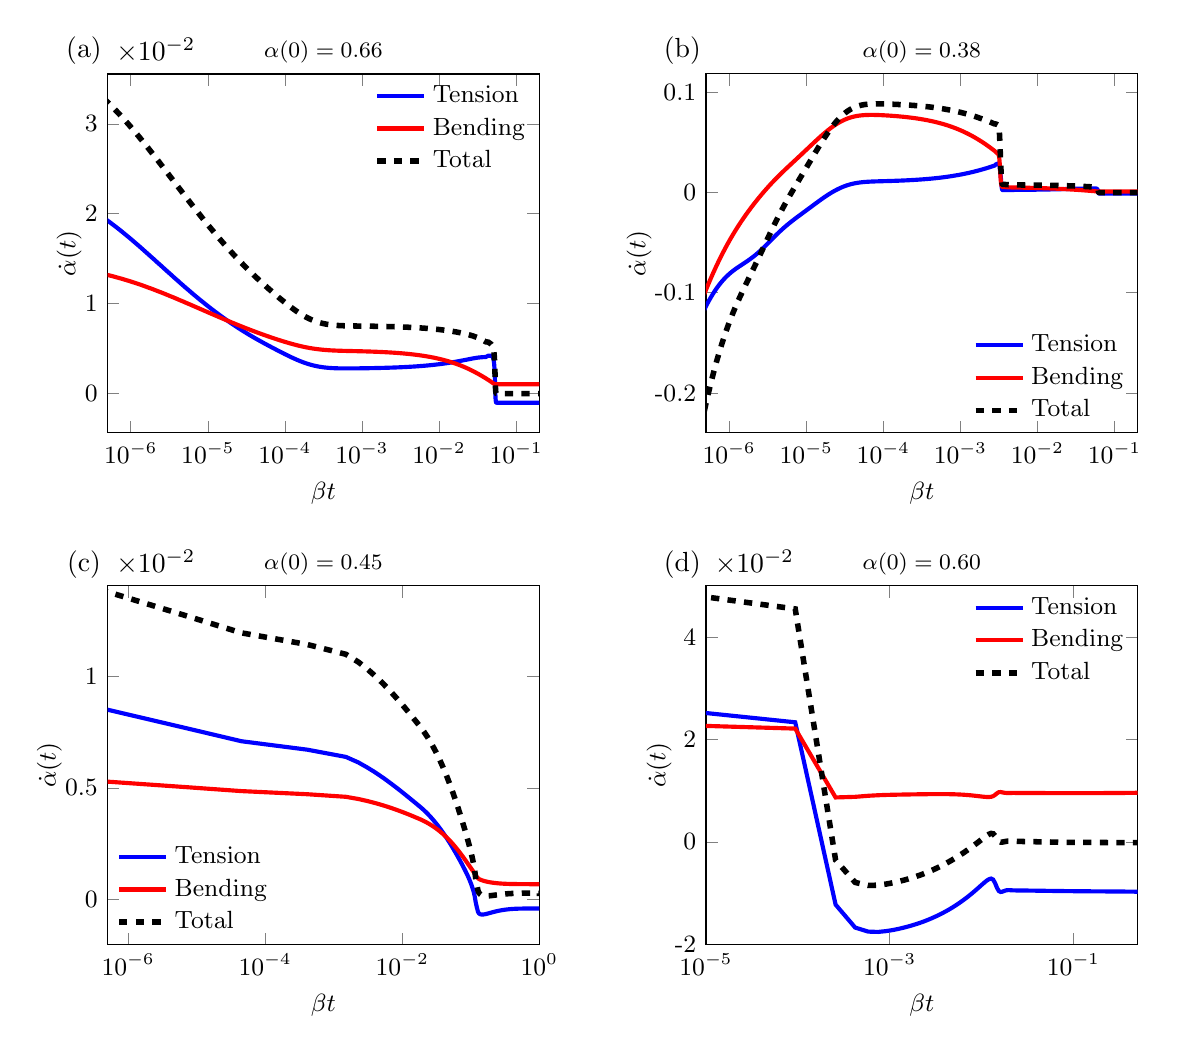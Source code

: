 \begin{tikzpicture}[scale=1]

% START OF RELAXATION SECOND LARGEST INITIAL REDUCED AREA
\begin{axis}[
  /pgfplots/tick scale binop=\times,
  at = {(0.0cm,6.5cm)},
  scale = 0.80,
  xmin = 5e-7,
  xmax = 2e-1,
  xmode = log,
  xminorticks = false,
  xtick = {1e-6,1e-5,1e-4,1e-3,1e-2,1e-1},
  xticklabels = {\small $10^{-6}$,\small $10^{-5}$,\small
  $10^{-4}$,\small $10^{-3}$,\small $10^{-2}$,\small $10^{-1}$},
  ytick = {0,1e-2,2e-2,3e-2},
  yticklabels = {\small 0,\small 1, \small 2,\small 3},
  yticklabel pos = left,
  xlabel = {\small $\beta t$},
  ylabel = {\small $\dot{\alpha}(t)$},
  ylabel shift = {-0.2cm},
  ylabel near ticks,
  legend entries = {Tension, Bending, Total},
  legend cell align=left,
  legend style={draw=none,font=\small,fill=none},
%  legend style={at={(1.02,-0.10)},anchor=north west},
  legend style={at={(1.00,1.00)},anchor=north east},
  title style = {align=center, yshift = -0.2cm, font=\footnotesize},
  title = {$\alpha(0) = 0.66$},
]

% Tension
\addplot[blue,line width=1.5pt] coordinates{
(1.198e-08,2.383e-02)
(2.334e-08,2.358e-02)
(3.628e-08,2.337e-02)
(5.101e-08,2.312e-02)
(6.778e-08,2.287e-02)
(8.687e-08,2.26e-02)
(1.086e-07,2.232e-02)
(1.326e-07,2.204e-02)
(1.589e-07,2.175e-02)
(1.878e-07,2.146e-02)
(2.193e-07,2.116e-02)
(2.537e-07,2.087e-02)
(2.91e-07,2.057e-02)
(3.314e-07,2.027e-02)
(3.751e-07,1.998e-02)
(4.223e-07,1.968e-02)
(4.732e-07,1.938e-02)
(5.281e-07,1.909e-02)
(5.87e-07,1.879e-02)
(6.504e-07,1.85e-02)
(7.184e-07,1.821e-02)
(7.912e-07,1.792e-02)
(8.694e-07,1.763e-02)
(9.53e-07,1.735e-02)
(1.042e-06,1.707e-02)
(1.136e-06,1.679e-02)
(1.237e-06,1.652e-02)
(1.344e-06,1.625e-02)
(1.458e-06,1.598e-02)
(1.58e-06,1.571e-02)
(1.71e-06,1.545e-02)
(1.848e-06,1.519e-02)
(1.996e-06,1.494e-02)
(2.152e-06,1.468e-02)
(2.319e-06,1.443e-02)
(2.496e-06,1.419e-02)
(2.684e-06,1.394e-02)
(2.884e-06,1.37e-02)
(3.097e-06,1.346e-02)
(3.323e-06,1.323e-02)
(3.563e-06,1.299e-02)
(3.818e-06,1.276e-02)
(4.089e-06,1.254e-02)
(4.377e-06,1.231e-02)
(4.683e-06,1.209e-02)
(5.007e-06,1.187e-02)
(5.351e-06,1.166e-02)
(5.717e-06,1.145e-02)
(6.105e-06,1.124e-02)
(6.516e-06,1.103e-02)
(6.954e-06,1.083e-02)
(7.418e-06,1.063e-02)
(7.91e-06,1.043e-02)
(8.433e-06,1.024e-02)
(8.988e-06,1.005e-02)
(9.577e-06,9.859e-03)
(1.02e-05,9.673e-03)
(1.087e-05,9.49e-03)
(1.157e-05,9.309e-03)
(1.232e-05,9.131e-03)
(1.312e-05,8.956e-03)
(1.396e-05,8.783e-03)
(1.486e-05,8.613e-03)
(1.581e-05,8.445e-03)
(1.682e-05,8.28e-03)
(1.79e-05,8.117e-03)
(1.905e-05,7.957e-03)
(2.026e-05,7.798e-03)
(2.156e-05,7.643e-03)
(2.293e-05,7.489e-03)
(2.44e-05,7.338e-03)
(2.595e-05,7.189e-03)
(2.761e-05,7.043e-03)
(2.937e-05,6.898e-03)
(3.125e-05,6.756e-03)
(3.325e-05,6.615e-03)
(3.538e-05,6.477e-03)
(3.766e-05,6.34e-03)
(4.008e-05,6.205e-03)
(4.268e-05,6.071e-03)
(4.546e-05,5.939e-03)
(4.844e-05,5.807e-03)
(5.165e-05,5.675e-03)
(5.509e-05,5.544e-03)
(5.881e-05,5.413e-03)
(6.281e-05,5.282e-03)
(6.712e-05,5.15e-03)
(7.177e-05,5.019e-03)
(7.677e-05,4.888e-03)
(8.213e-05,4.757e-03)
(8.788e-05,4.628e-03)
(9.4e-05,4.5e-03)
(1.005e-04,4.374e-03)
(1.075e-04,4.251e-03)
(1.148e-04,4.132e-03)
(1.226e-04,4.016e-03)
(1.308e-04,3.904e-03)
(1.396e-04,3.796e-03)
(1.489e-04,3.692e-03)
(1.589e-04,3.594e-03)
(1.696e-04,3.5e-03)
(1.81e-04,3.411e-03)
(1.935e-04,3.328e-03)
(2.071e-04,3.249e-03)
(2.22e-04,3.175e-03)
(2.387e-04,3.107e-03)
(2.575e-04,3.044e-03)
(2.789e-04,2.987e-03)
(3.033e-04,2.937e-03)
(3.31e-04,2.895e-03)
(3.626e-04,2.861e-03)
(3.986e-04,2.835e-03)
(4.395e-04,2.816e-03)
(4.861e-04,2.803e-03)
(5.392e-04,2.795e-03)
(5.996e-04,2.792e-03)
(6.683e-04,2.792e-03)
(7.466e-04,2.794e-03)
(8.357e-04,2.797e-03)
(9.371e-04,2.803e-03)
(1.053e-03,2.809e-03)
(1.184e-03,2.816e-03)
(1.334e-03,2.824e-03)
(1.504e-03,2.833e-03)
(1.698e-03,2.844e-03)
(1.919e-03,2.855e-03)
(2.17e-03,2.869e-03)
(2.457e-03,2.884e-03)
(2.782e-03,2.901e-03)
(3.153e-03,2.921e-03)
(3.575e-03,2.943e-03)
(4.056e-03,2.968e-03)
(4.603e-03,2.996e-03)
(5.226e-03,3.028e-03)
(5.935e-03,3.063e-03)
(6.743e-03,3.103e-03)
(7.662e-03,3.148e-03)
(8.708e-03,3.198e-03)
(9.899e-03,3.253e-03)
(1.125e-02,3.315e-03)
(1.28e-02,3.383e-03)
(1.456e-02,3.458e-03)
(1.656e-02,3.54e-03)
(1.883e-02,3.627e-03)
(2.143e-02,3.72e-03)
(2.438e-02,3.815e-03)
(2.774e-02,3.908e-03)
(3.156e-02,3.989e-03)
(3.592e-02,4.038e-03)
(4.044e-02,4.062e-03)
(4.37e-02,4.207e-03)
(4.601e-02,4.205e-03)
(4.775e-02,4.189e-03)
(4.906e-02,4.113e-03)
(5.008e-02,3.994e-03)
(5.088e-02,3.816e-03)
(5.151e-02,3.571e-03)
(5.202e-02,3.242e-03)
(5.245e-02,2.811e-03)
(5.282e-02,2.258e-03)
(5.317e-02,1.541e-03)
(5.351e-02,7.383e-04)
(5.385e-02,-2.515e-05)
(5.423e-02,-6.007e-04)
(5.468e-02,-8.919e-04)
(5.518e-02,-9.92e-04)
(5.575e-02,-1.019e-03)
(5.64e-02,-1.024e-03)
(5.715e-02,-1.025e-03)
(5.799e-02,-1.025e-03)
(5.895e-02,-1.025e-03)
(6.005e-02,-1.025e-03)
(6.129e-02,-1.025e-03)
(6.271e-02,-1.025e-03)
(6.433e-02,-1.025e-03)
(6.617e-02,-1.025e-03)
(6.826e-02,-1.025e-03)
(7.064e-02,-1.025e-03)
(7.336e-02,-1.025e-03)
(7.645e-02,-1.025e-03)
(7.996e-02,-1.025e-03)
(8.396e-02,-1.025e-03)
(8.852e-02,-1.025e-03)
(9.371e-02,-1.025e-03)
(9.962e-02,-1.025e-03)
(1.063e-01,-1.025e-03)
(1.14e-01,-1.025e-03)
(1.227e-01,-1.025e-03)
(1.326e-01,-1.025e-03)
(1.439e-01,-1.025e-03)
(1.568e-01,-1.025e-03)
(1.714e-01,-1.025e-03)
(1.881e-01,-1.025e-03)
(2.071e-01,-1.025e-03)
(2.286e-01,-1.025e-03)
(2.532e-01,-1.025e-03)
(2.812e-01,-1.025e-03)
(3.131e-01,-1.025e-03)
(3.493e-01,-1.025e-03)
(3.906e-01,-1.025e-03)
(4.376e-01,-1.025e-03)
(4.912e-01,-1.025e-03)
(5.521e-01,-1.025e-03)
(6.214e-01,-1.025e-03)
(7.004e-01,-1.025e-03)
(7.902e-01,-1.025e-03)
(8.902e-01,-1.025e-03)
(9.902e-01,-1.025e-03)
(1.09e+00,-1.025e-03)
(1.19e+00,-1.025e-03)
(1.29e+00,-1.025e-03)
(1.39e+00,-1.025e-03)
(1.49e+00,-1.025e-03)
(1.59e+00,-1.025e-03)
(1.69e+00,-1.025e-03)
(1.79e+00,-1.025e-03)
(1.89e+00,-1.025e-03)
(1.99e+00,-1.025e-03)
(2.0e+00,-1.025e-03)
};

% Bending
\addplot[red,line width=1.5pt] coordinates{
(1.198e-08,1.451e-02)
(2.334e-08,1.446e-02)
(3.628e-08,1.44e-02)
(5.101e-08,1.434e-02)
(6.778e-08,1.428e-02)
(8.687e-08,1.421e-02)
(1.086e-07,1.413e-02)
(1.326e-07,1.405e-02)
(1.589e-07,1.397e-02)
(1.878e-07,1.388e-02)
(2.193e-07,1.38e-02)
(2.537e-07,1.371e-02)
(2.91e-07,1.362e-02)
(3.314e-07,1.352e-02)
(3.751e-07,1.343e-02)
(4.223e-07,1.333e-02)
(4.732e-07,1.323e-02)
(5.281e-07,1.314e-02)
(5.87e-07,1.304e-02)
(6.504e-07,1.293e-02)
(7.184e-07,1.283e-02)
(7.912e-07,1.273e-02)
(8.694e-07,1.262e-02)
(9.53e-07,1.252e-02)
(1.042e-06,1.241e-02)
(1.136e-06,1.231e-02)
(1.237e-06,1.22e-02)
(1.344e-06,1.21e-02)
(1.458e-06,1.199e-02)
(1.58e-06,1.188e-02)
(1.71e-06,1.177e-02)
(1.848e-06,1.167e-02)
(1.996e-06,1.156e-02)
(2.152e-06,1.145e-02)
(2.319e-06,1.134e-02)
(2.496e-06,1.124e-02)
(2.684e-06,1.113e-02)
(2.884e-06,1.102e-02)
(3.097e-06,1.091e-02)
(3.323e-06,1.08e-02)
(3.563e-06,1.07e-02)
(3.818e-06,1.059e-02)
(4.089e-06,1.048e-02)
(4.377e-06,1.037e-02)
(4.683e-06,1.027e-02)
(5.007e-06,1.016e-02)
(5.351e-06,1.005e-02)
(5.717e-06,9.948e-03)
(6.105e-06,9.842e-03)
(6.516e-06,9.736e-03)
(6.954e-06,9.631e-03)
(7.418e-06,9.527e-03)
(7.91e-06,9.422e-03)
(8.433e-06,9.319e-03)
(8.988e-06,9.215e-03)
(9.577e-06,9.112e-03)
(1.02e-05,9.01e-03)
(1.087e-05,8.908e-03)
(1.157e-05,8.807e-03)
(1.232e-05,8.706e-03)
(1.312e-05,8.606e-03)
(1.396e-05,8.506e-03)
(1.486e-05,8.407e-03)
(1.581e-05,8.309e-03)
(1.682e-05,8.211e-03)
(1.79e-05,8.114e-03)
(1.905e-05,8.017e-03)
(2.026e-05,7.921e-03)
(2.156e-05,7.826e-03)
(2.293e-05,7.731e-03)
(2.44e-05,7.638e-03)
(2.595e-05,7.545e-03)
(2.761e-05,7.452e-03)
(2.937e-05,7.361e-03)
(3.125e-05,7.27e-03)
(3.325e-05,7.18e-03)
(3.538e-05,7.09e-03)
(3.766e-05,7.002e-03)
(4.008e-05,6.914e-03)
(4.268e-05,6.827e-03)
(4.546e-05,6.74e-03)
(4.844e-05,6.653e-03)
(5.165e-05,6.567e-03)
(5.509e-05,6.481e-03)
(5.881e-05,6.396e-03)
(6.281e-05,6.311e-03)
(6.712e-05,6.227e-03)
(7.177e-05,6.143e-03)
(7.677e-05,6.06e-03)
(8.213e-05,5.978e-03)
(8.788e-05,5.898e-03)
(9.4e-05,5.819e-03)
(1.005e-04,5.742e-03)
(1.075e-04,5.668e-03)
(1.148e-04,5.597e-03)
(1.226e-04,5.528e-03)
(1.308e-04,5.461e-03)
(1.396e-04,5.398e-03)
(1.489e-04,5.337e-03)
(1.589e-04,5.279e-03)
(1.696e-04,5.224e-03)
(1.81e-04,5.171e-03)
(1.935e-04,5.122e-03)
(2.071e-04,5.074e-03)
(2.22e-04,5.03e-03)
(2.387e-04,4.988e-03)
(2.575e-04,4.948e-03)
(2.789e-04,4.912e-03)
(3.033e-04,4.878e-03)
(3.31e-04,4.848e-03)
(3.626e-04,4.822e-03)
(3.986e-04,4.8e-03)
(4.395e-04,4.782e-03)
(4.861e-04,4.766e-03)
(5.392e-04,4.753e-03)
(5.996e-04,4.742e-03)
(6.683e-04,4.732e-03)
(7.466e-04,4.723e-03)
(8.357e-04,4.713e-03)
(9.371e-04,4.702e-03)
(1.053e-03,4.691e-03)
(1.184e-03,4.678e-03)
(1.334e-03,4.663e-03)
(1.504e-03,4.646e-03)
(1.698e-03,4.627e-03)
(1.919e-03,4.606e-03)
(2.17e-03,4.581e-03)
(2.457e-03,4.554e-03)
(2.782e-03,4.522e-03)
(3.153e-03,4.487e-03)
(3.575e-03,4.446e-03)
(4.056e-03,4.401e-03)
(4.603e-03,4.349e-03)
(5.226e-03,4.291e-03)
(5.935e-03,4.226e-03)
(6.743e-03,4.152e-03)
(7.662e-03,4.069e-03)
(8.708e-03,3.976e-03)
(9.899e-03,3.871e-03)
(1.125e-02,3.754e-03)
(1.28e-02,3.623e-03)
(1.456e-02,3.478e-03)
(1.656e-02,3.316e-03)
(1.883e-02,3.137e-03)
(2.143e-02,2.94e-03)
(2.438e-02,2.724e-03)
(2.774e-02,2.487e-03)
(3.156e-02,2.232e-03)
(3.592e-02,1.958e-03)
(4.044e-02,1.692e-03)
(4.37e-02,1.507e-03)
(4.601e-02,1.38e-03)
(4.775e-02,1.286e-03)
(4.906e-02,1.217e-03)
(5.008e-02,1.166e-03)
(5.088e-02,1.128e-03)
(5.151e-02,1.099e-03)
(5.202e-02,1.077e-03)
(5.245e-02,1.061e-03)
(5.282e-02,1.049e-03)
(5.317e-02,1.039e-03)
(5.351e-02,1.033e-03)
(5.385e-02,1.029e-03)
(5.423e-02,1.027e-03)
(5.468e-02,1.026e-03)
(5.518e-02,1.026e-03)
(5.575e-02,1.025e-03)
(5.64e-02,1.025e-03)
(5.715e-02,1.025e-03)
(5.799e-02,1.025e-03)
(5.895e-02,1.025e-03)
(6.005e-02,1.025e-03)
(6.129e-02,1.025e-03)
(6.271e-02,1.025e-03)
(6.433e-02,1.025e-03)
(6.617e-02,1.025e-03)
(6.826e-02,1.025e-03)
(7.064e-02,1.025e-03)
(7.336e-02,1.025e-03)
(7.645e-02,1.025e-03)
(7.996e-02,1.025e-03)
(8.396e-02,1.025e-03)
(8.852e-02,1.025e-03)
(9.371e-02,1.025e-03)
(9.962e-02,1.025e-03)
(1.063e-01,1.025e-03)
(1.14e-01,1.025e-03)
(1.227e-01,1.025e-03)
(1.326e-01,1.025e-03)
(1.439e-01,1.025e-03)
(1.568e-01,1.025e-03)
(1.714e-01,1.025e-03)
(1.881e-01,1.025e-03)
(2.071e-01,1.025e-03)
(2.286e-01,1.025e-03)
(2.532e-01,1.025e-03)
(2.812e-01,1.025e-03)
(3.131e-01,1.025e-03)
(3.493e-01,1.025e-03)
(3.906e-01,1.025e-03)
(4.376e-01,1.025e-03)
(4.912e-01,1.025e-03)
(5.521e-01,1.025e-03)
(6.214e-01,1.025e-03)
(7.004e-01,1.025e-03)
(7.902e-01,1.025e-03)
(8.902e-01,1.025e-03)
(9.902e-01,1.025e-03)
(1.09e+00,1.025e-03)
(1.19e+00,1.025e-03)
(1.29e+00,1.025e-03)
(1.39e+00,1.025e-03)
(1.49e+00,1.025e-03)
(1.59e+00,1.025e-03)
(1.69e+00,1.025e-03)
(1.79e+00,1.025e-03)
(1.89e+00,1.025e-03)
(1.99e+00,1.025e-03)
(2.0e+00,1.025e-03)
};

% Total
\addplot[black,dashed,line width=2.0pt] coordinates{
(1.198e-08,3.834e-02)
(2.334e-08,3.804e-02)
(3.628e-08,3.777e-02)
(5.101e-08,3.746e-02)
(6.778e-08,3.715e-02)
(8.687e-08,3.681e-02)
(1.086e-07,3.645e-02)
(1.326e-07,3.609e-02)
(1.589e-07,3.572e-02)
(1.878e-07,3.534e-02)
(2.193e-07,3.496e-02)
(2.537e-07,3.458e-02)
(2.91e-07,3.419e-02)
(3.314e-07,3.38e-02)
(3.751e-07,3.34e-02)
(4.223e-07,3.301e-02)
(4.732e-07,3.262e-02)
(5.281e-07,3.222e-02)
(5.87e-07,3.183e-02)
(6.504e-07,3.143e-02)
(7.184e-07,3.104e-02)
(7.912e-07,3.065e-02)
(8.694e-07,3.026e-02)
(9.53e-07,2.987e-02)
(1.042e-06,2.948e-02)
(1.136e-06,2.91e-02)
(1.237e-06,2.872e-02)
(1.344e-06,2.834e-02)
(1.458e-06,2.797e-02)
(1.58e-06,2.76e-02)
(1.71e-06,2.723e-02)
(1.848e-06,2.686e-02)
(1.996e-06,2.65e-02)
(2.152e-06,2.614e-02)
(2.319e-06,2.578e-02)
(2.496e-06,2.542e-02)
(2.684e-06,2.507e-02)
(2.884e-06,2.472e-02)
(3.097e-06,2.437e-02)
(3.323e-06,2.403e-02)
(3.563e-06,2.369e-02)
(3.818e-06,2.335e-02)
(4.089e-06,2.302e-02)
(4.377e-06,2.269e-02)
(4.683e-06,2.236e-02)
(5.007e-06,2.204e-02)
(5.351e-06,2.171e-02)
(5.717e-06,2.14e-02)
(6.105e-06,2.108e-02)
(6.516e-06,2.077e-02)
(6.954e-06,2.046e-02)
(7.418e-06,2.016e-02)
(7.91e-06,1.986e-02)
(8.433e-06,1.956e-02)
(8.988e-06,1.926e-02)
(9.577e-06,1.897e-02)
(1.02e-05,1.868e-02)
(1.087e-05,1.84e-02)
(1.157e-05,1.812e-02)
(1.232e-05,1.784e-02)
(1.312e-05,1.756e-02)
(1.396e-05,1.729e-02)
(1.486e-05,1.702e-02)
(1.581e-05,1.675e-02)
(1.682e-05,1.649e-02)
(1.79e-05,1.623e-02)
(1.905e-05,1.597e-02)
(2.026e-05,1.572e-02)
(2.156e-05,1.547e-02)
(2.293e-05,1.522e-02)
(2.44e-05,1.498e-02)
(2.595e-05,1.473e-02)
(2.761e-05,1.45e-02)
(2.937e-05,1.426e-02)
(3.125e-05,1.403e-02)
(3.325e-05,1.379e-02)
(3.538e-05,1.357e-02)
(3.766e-05,1.334e-02)
(4.008e-05,1.312e-02)
(4.268e-05,1.29e-02)
(4.546e-05,1.268e-02)
(4.844e-05,1.246e-02)
(5.165e-05,1.224e-02)
(5.509e-05,1.203e-02)
(5.881e-05,1.181e-02)
(6.281e-05,1.159e-02)
(6.712e-05,1.138e-02)
(7.177e-05,1.116e-02)
(7.677e-05,1.095e-02)
(8.213e-05,1.073e-02)
(8.788e-05,1.052e-02)
(9.4e-05,1.032e-02)
(1.005e-04,1.012e-02)
(1.075e-04,9.919e-03)
(1.148e-04,9.728e-03)
(1.226e-04,9.543e-03)
(1.308e-04,9.365e-03)
(1.396e-04,9.194e-03)
(1.489e-04,9.03e-03)
(1.589e-04,8.873e-03)
(1.696e-04,8.724e-03)
(1.81e-04,8.583e-03)
(1.935e-04,8.449e-03)
(2.071e-04,8.323e-03)
(2.22e-04,8.205e-03)
(2.387e-04,8.095e-03)
(2.575e-04,7.992e-03)
(2.789e-04,7.899e-03)
(3.033e-04,7.815e-03)
(3.31e-04,7.744e-03)
(3.626e-04,7.684e-03)
(3.986e-04,7.635e-03)
(4.395e-04,7.598e-03)
(4.861e-04,7.569e-03)
(5.392e-04,7.549e-03)
(5.996e-04,7.534e-03)
(6.683e-04,7.524e-03)
(7.466e-04,7.516e-03)
(8.357e-04,7.51e-03)
(9.371e-04,7.505e-03)
(1.053e-03,7.499e-03)
(1.184e-03,7.493e-03)
(1.334e-03,7.487e-03)
(1.504e-03,7.479e-03)
(1.698e-03,7.471e-03)
(1.919e-03,7.461e-03)
(2.17e-03,7.45e-03)
(2.457e-03,7.438e-03)
(2.782e-03,7.423e-03)
(3.153e-03,7.407e-03)
(3.575e-03,7.389e-03)
(4.056e-03,7.369e-03)
(4.603e-03,7.345e-03)
(5.226e-03,7.319e-03)
(5.935e-03,7.289e-03)
(6.743e-03,7.255e-03)
(7.662e-03,7.217e-03)
(8.708e-03,7.173e-03)
(9.899e-03,7.125e-03)
(1.125e-02,7.069e-03)
(1.28e-02,7.007e-03)
(1.456e-02,6.936e-03)
(1.656e-02,6.856e-03)
(1.883e-02,6.764e-03)
(2.143e-02,6.66e-03)
(2.438e-02,6.539e-03)
(2.774e-02,6.396e-03)
(3.156e-02,6.221e-03)
(3.592e-02,5.995e-03)
(4.044e-02,5.754e-03)
(4.37e-02,5.714e-03)
(4.601e-02,5.585e-03)
(4.775e-02,5.475e-03)
(4.906e-02,5.33e-03)
(5.008e-02,5.16e-03)
(5.088e-02,4.944e-03)
(5.151e-02,4.67e-03)
(5.202e-02,4.319e-03)
(5.245e-02,3.872e-03)
(5.282e-02,3.306e-03)
(5.317e-02,2.58e-03)
(5.351e-02,1.771e-03)
(5.385e-02,1.004e-03)
(5.423e-02,4.26e-04)
(5.468e-02,1.339e-04)
(5.518e-02,3.35e-05)
(5.575e-02,6.563e-06)
(5.64e-02,1.137e-06)
(5.715e-02,1.109e-07)
(5.799e-02,2.781e-08)
(5.895e-02,-5.996e-09)
(6.005e-02,3.563e-09)
(6.129e-02,-1.753e-09)
(6.271e-02,8.774e-10)
(6.433e-02,-4.387e-10)
(6.617e-02,2.193e-10)
(6.826e-02,-1.097e-10)
(7.064e-02,5.483e-11)
(7.336e-02,-2.741e-11)
(7.645e-02,1.371e-11)
(7.996e-02,-6.854e-12)
(8.396e-02,3.427e-12)
(8.852e-02,-1.711e-12)
(9.371e-02,8.579e-13)
(9.962e-02,-4.253e-13)
(1.063e-01,2.116e-13)
(1.14e-01,-1.046e-13)
(1.227e-01,5.178e-14)
(1.326e-01,-2.585e-14)
(1.439e-01,1.838e-14)
(1.568e-01,-1.203e-14)
(1.714e-01,2.86e-15)
(1.881e-01,9.489e-15)
(2.071e-01,1.542e-15)
(2.286e-01,-1.334e-14)
(2.532e-01,1.175e-14)
(2.812e-01,1.531e-14)
(3.131e-01,-1.133e-14)
(3.493e-01,-1.323e-14)
(3.906e-01,-2.199e-15)
(4.376e-01,-1.281e-14)
(4.912e-01,-9.893e-15)
(5.521e-01,4.624e-15)
(6.214e-01,-2.533e-14)
(7.004e-01,-1.781e-14)
(7.902e-01,8.934e-16)
(8.902e-01,-4.134e-15)
(9.902e-01,-1.933e-15)
(1.09e+00,3.559e-16)
(1.19e+00,-1.423e-15)
(1.29e+00,-6.882e-15)
(1.39e+00,5.963e-15)
(1.49e+00,-1.354e-14)
(1.59e+00,1.573e-14)
(1.69e+00,-4.964e-15)
(1.79e+00,3.43e-16)
(1.89e+00,8.474e-15)
(1.99e+00,1.411e-14)
(2.0e+00,-5.48e-15)
};

\end{axis}

% START OF RELAXATION THIRD LARGEST INITIAL REDUCED AREA
\begin{axis}[
  at = {(7.6cm,6.5cm)},
  scale = 0.80,
  xmin = 5e-7,
  xmax = 2e-1,
  xmode = log,
  xminorticks = false,
  xtick = {1e-6,1e-5,1e-4,1e-3,1e-2,1e-1},
  xticklabels = {\small $10^{-6}$,\small $10^{-5}$,\small
  $10^{-4}$,\small $10^{-3}$,\small $10^{-2}$,\small $10^{-1}$},
  ytick = {-0.2,-0.1,0,0.1},
  yticklabels = {\small -0.2,\small -0.1, \small
  0,\small 0.1},
  yticklabel pos = left,
  xlabel = {\small $\beta t$},
  ylabel = {\small $\dot{\alpha}(t)$},
  ylabel shift = {-0.2cm},
  ylabel near ticks,
  legend entries = {Tension, Bending, Total},
  legend cell align=left,
  legend style={draw=none,font=\small,fill=none},
  legend style={at={(1.00,0.00)},anchor=south east},
  title style = {align=center, yshift = -0.2cm, font=\footnotesize},
  title = {$\alpha(0) = 0.38$},
]

% Tension
\addplot[blue,line width=1.5pt] coordinates{
(1.314e-08,-3.541e-01)
(2.314e-08,-8.12e-01)
(3.314e-08,-4.18e-01)
(4.314e-08,-5.0e-01)
(5.314e-08,-3.845e-01)
(6.314e-08,-3.837e-01)
(7.314e-08,-3.391e-01)
(8.314e-08,-3.244e-01)
(9.314e-08,-3.01e-01)
(1.031e-07,-2.864e-01)
(1.131e-07,-2.711e-01)
(1.231e-07,-2.589e-01)
(1.331e-07,-2.474e-01)
(1.431e-07,-2.375e-01)
(1.531e-07,-2.284e-01)
(1.631e-07,-2.202e-01)
(1.731e-07,-2.127e-01)
(1.831e-07,-2.059e-01)
(1.931e-07,-1.996e-01)
(2.031e-07,-1.937e-01)
(2.131e-07,-1.883e-01)
(2.231e-07,-1.833e-01)
(2.331e-07,-1.785e-01)
(2.431e-07,-1.741e-01)
(2.531e-07,-1.7e-01)
(2.631e-07,-1.661e-01)
(2.731e-07,-1.625e-01)
(2.831e-07,-1.59e-01)
(2.931e-07,-1.557e-01)
(3.031e-07,-1.526e-01)
(3.131e-07,-1.497e-01)
(3.231e-07,-1.469e-01)
(3.331e-07,-1.442e-01)
(3.431e-07,-1.417e-01)
(3.531e-07,-1.393e-01)
(3.631e-07,-1.37e-01)
(3.731e-07,-1.348e-01)
(3.831e-07,-1.327e-01)
(3.931e-07,-1.306e-01)
(4.031e-07,-1.287e-01)
(4.131e-07,-1.269e-01)
(4.231e-07,-1.251e-01)
(4.331e-07,-1.234e-01)
(4.431e-07,-1.217e-01)
(4.531e-07,-1.202e-01)
(4.631e-07,-1.186e-01)
(4.731e-07,-1.172e-01)
(4.831e-07,-1.158e-01)
(4.931e-07,-1.144e-01)
(5.031e-07,-1.131e-01)
(5.131e-07,-1.118e-01)
(5.231e-07,-1.106e-01)
(5.331e-07,-1.094e-01)
(5.431e-07,-1.083e-01)
(5.531e-07,-1.072e-01)
(5.631e-07,-1.062e-01)
(5.731e-07,-1.051e-01)
(5.831e-07,-1.042e-01)
(5.931e-07,-1.032e-01)
(6.031e-07,-1.023e-01)
(6.131e-07,-1.014e-01)
(6.231e-07,-1.005e-01)
(6.331e-07,-9.97e-02)
(6.431e-07,-9.889e-02)
(6.531e-07,-9.81e-02)
(6.631e-07,-9.735e-02)
(6.731e-07,-9.661e-02)
(6.831e-07,-9.59e-02)
(6.931e-07,-9.521e-02)
(7.031e-07,-9.455e-02)
(7.131e-07,-9.39e-02)
(7.231e-07,-9.327e-02)
(7.331e-07,-9.266e-02)
(7.431e-07,-9.207e-02)
(7.531e-07,-9.15e-02)
(7.631e-07,-9.094e-02)
(7.731e-07,-9.04e-02)
(7.832e-07,-8.987e-02)
(7.934e-07,-8.935e-02)
(8.038e-07,-8.883e-02)
(8.143e-07,-8.832e-02)
(8.25e-07,-8.782e-02)
(8.359e-07,-8.732e-02)
(8.469e-07,-8.684e-02)
(8.582e-07,-8.636e-02)
(8.695e-07,-8.588e-02)
(8.811e-07,-8.542e-02)
(8.928e-07,-8.496e-02)
(9.048e-07,-8.451e-02)
(9.169e-07,-8.406e-02)
(9.292e-07,-8.362e-02)
(9.417e-07,-8.319e-02)
(9.544e-07,-8.277e-02)
(9.674e-07,-8.235e-02)
(9.805e-07,-8.193e-02)
(9.938e-07,-8.153e-02)
(1.007e-06,-8.113e-02)
(1.021e-06,-8.073e-02)
(1.035e-06,-8.034e-02)
(1.049e-06,-7.996e-02)
(1.064e-06,-7.958e-02)
(1.078e-06,-7.921e-02)
(1.093e-06,-7.885e-02)
(1.108e-06,-7.848e-02)
(1.124e-06,-7.812e-02)
(1.139e-06,-7.777e-02)
(1.155e-06,-7.742e-02)
(1.171e-06,-7.708e-02)
(1.187e-06,-7.674e-02)
(1.204e-06,-7.64e-02)
(1.221e-06,-7.607e-02)
(1.238e-06,-7.574e-02)
(1.255e-06,-7.541e-02)
(1.273e-06,-7.509e-02)
(1.291e-06,-7.477e-02)
(1.309e-06,-7.445e-02)
(1.328e-06,-7.413e-02)
(1.346e-06,-7.382e-02)
(1.365e-06,-7.351e-02)
(1.385e-06,-7.32e-02)
(1.404e-06,-7.289e-02)
(1.424e-06,-7.258e-02)
(1.444e-06,-7.227e-02)
(1.464e-06,-7.197e-02)
(1.485e-06,-7.166e-02)
(1.506e-06,-7.135e-02)
(1.527e-06,-7.104e-02)
(1.549e-06,-7.074e-02)
(1.571e-06,-7.043e-02)
(1.593e-06,-7.012e-02)
(1.615e-06,-6.981e-02)
(1.638e-06,-6.95e-02)
(1.661e-06,-6.918e-02)
(1.685e-06,-6.886e-02)
(1.709e-06,-6.855e-02)
(1.733e-06,-6.822e-02)
(1.758e-06,-6.79e-02)
(1.783e-06,-6.757e-02)
(1.808e-06,-6.724e-02)
(1.834e-06,-6.691e-02)
(1.86e-06,-6.657e-02)
(1.886e-06,-6.623e-02)
(1.913e-06,-6.589e-02)
(1.94e-06,-6.554e-02)
(1.968e-06,-6.518e-02)
(1.996e-06,-6.483e-02)
(2.024e-06,-6.446e-02)
(2.053e-06,-6.41e-02)
(2.083e-06,-6.372e-02)
(2.112e-06,-6.335e-02)
(2.143e-06,-6.296e-02)
(2.174e-06,-6.258e-02)
(2.205e-06,-6.218e-02)
(2.236e-06,-6.179e-02)
(2.269e-06,-6.138e-02)
(2.302e-06,-6.098e-02)
(2.335e-06,-6.056e-02)
(2.369e-06,-6.014e-02)
(2.403e-06,-5.971e-02)
(2.438e-06,-5.928e-02)
(2.474e-06,-5.885e-02)
(2.51e-06,-5.84e-02)
(2.547e-06,-5.795e-02)
(2.585e-06,-5.75e-02)
(2.623e-06,-5.704e-02)
(2.662e-06,-5.657e-02)
(2.702e-06,-5.61e-02)
(2.743e-06,-5.562e-02)
(2.784e-06,-5.514e-02)
(2.826e-06,-5.465e-02)
(2.869e-06,-5.416e-02)
(2.913e-06,-5.366e-02)
(2.957e-06,-5.315e-02)
(3.003e-06,-5.264e-02)
(3.05e-06,-5.213e-02)
(3.097e-06,-5.161e-02)
(3.146e-06,-5.109e-02)
(3.195e-06,-5.055e-02)
(3.246e-06,-5.002e-02)
(3.299e-06,-4.948e-02)
(3.352e-06,-4.893e-02)
(3.406e-06,-4.838e-02)
(3.463e-06,-4.782e-02)
(3.52e-06,-4.727e-02)
(3.579e-06,-4.67e-02)
(3.64e-06,-4.613e-02)
(3.702e-06,-4.556e-02)
(3.766e-06,-4.498e-02)
(3.832e-06,-4.44e-02)
(3.9e-06,-4.381e-02)
(3.97e-06,-4.322e-02)
(4.042e-06,-4.263e-02)
(4.117e-06,-4.203e-02)
(4.194e-06,-4.142e-02)
(4.273e-06,-4.082e-02)
(4.356e-06,-4.02e-02)
(4.441e-06,-3.958e-02)
(4.53e-06,-3.896e-02)
(4.622e-06,-3.833e-02)
(4.718e-06,-3.77e-02)
(4.818e-06,-3.706e-02)
(4.922e-06,-3.642e-02)
(5.03e-06,-3.577e-02)
(5.144e-06,-3.511e-02)
(5.262e-06,-3.445e-02)
(5.386e-06,-3.377e-02)
(5.517e-06,-3.309e-02)
(5.653e-06,-3.241e-02)
(5.797e-06,-3.171e-02)
(5.948e-06,-3.101e-02)
(6.107e-06,-3.03e-02)
(6.273e-06,-2.958e-02)
(6.449e-06,-2.885e-02)
(6.632e-06,-2.812e-02)
(6.824e-06,-2.739e-02)
(7.025e-06,-2.664e-02)
(7.235e-06,-2.59e-02)
(7.452e-06,-2.515e-02)
(7.678e-06,-2.441e-02)
(7.911e-06,-2.367e-02)
(8.151e-06,-2.293e-02)
(8.398e-06,-2.219e-02)
(8.651e-06,-2.146e-02)
(8.91e-06,-2.073e-02)
(9.176e-06,-2.001e-02)
(9.447e-06,-1.929e-02)
(9.723e-06,-1.858e-02)
(1.001e-05,-1.787e-02)
(1.03e-05,-1.717e-02)
(1.059e-05,-1.648e-02)
(1.089e-05,-1.578e-02)
(1.12e-05,-1.51e-02)
(1.151e-05,-1.441e-02)
(1.183e-05,-1.373e-02)
(1.216e-05,-1.306e-02)
(1.249e-05,-1.239e-02)
(1.283e-05,-1.172e-02)
(1.318e-05,-1.106e-02)
(1.354e-05,-1.04e-02)
(1.39e-05,-9.751e-03)
(1.428e-05,-9.103e-03)
(1.466e-05,-8.459e-03)
(1.506e-05,-7.82e-03)
(1.546e-05,-7.186e-03)
(1.587e-05,-6.556e-03)
(1.63e-05,-5.932e-03)
(1.674e-05,-5.313e-03)
(1.719e-05,-4.699e-03)
(1.766e-05,-4.091e-03)
(1.814e-05,-3.489e-03)
(1.864e-05,-2.892e-03)
(1.915e-05,-2.301e-03)
(1.968e-05,-1.716e-03)
(2.023e-05,-1.138e-03)
(2.08e-05,-5.667e-04)
(2.139e-05,-1.755e-06)
(2.2e-05,5.562e-04)
(2.264e-05,1.107e-03)
(2.331e-05,1.651e-03)
(2.401e-05,2.186e-03)
(2.474e-05,2.714e-03)
(2.55e-05,3.234e-03)
(2.631e-05,3.746e-03)
(2.716e-05,4.249e-03)
(2.805e-05,4.743e-03)
(2.901e-05,5.228e-03)
(3.002e-05,5.703e-03)
(3.111e-05,6.168e-03)
(3.228e-05,6.623e-03)
(3.354e-05,7.067e-03)
(3.491e-05,7.5e-03)
(3.642e-05,7.921e-03)
(3.809e-05,8.33e-03)
(3.997e-05,8.726e-03)
(4.21e-05,9.108e-03)
(4.454e-05,9.464e-03)
(4.73e-05,9.791e-03)
(5.045e-05,1.008e-02)
(5.404e-05,1.034e-02)
(5.812e-05,1.055e-02)
(6.277e-05,1.073e-02)
(6.806e-05,1.088e-02)
(7.408e-05,1.1e-02)
(8.094e-05,1.111e-02)
(8.874e-05,1.12e-02)
(9.763e-05,1.129e-02)
(1.077e-04,1.138e-02)
(1.193e-04,1.148e-02)
(1.324e-04,1.159e-02)
(1.473e-04,1.172e-02)
(1.643e-04,1.186e-02)
(1.836e-04,1.202e-02)
(2.057e-04,1.22e-02)
(2.307e-04,1.24e-02)
(2.593e-04,1.263e-02)
(2.918e-04,1.288e-02)
(3.287e-04,1.317e-02)
(3.708e-04,1.35e-02)
(4.188e-04,1.386e-02)
(4.734e-04,1.427e-02)
(5.355e-04,1.472e-02)
(6.062e-04,1.523e-02)
(6.867e-04,1.579e-02)
(7.784e-04,1.642e-02)
(8.827e-04,1.711e-02)
(1.002e-03,1.787e-02)
(1.137e-03,1.87e-02)
(1.291e-03,1.962e-02)
(1.466e-03,2.061e-02)
(1.665e-03,2.169e-02)
(1.893e-03,2.286e-02)
(2.151e-03,2.411e-02)
(2.446e-03,2.545e-02)
(2.781e-03,2.688e-02)
(2.897e-03,2.808e-02)
(2.938e-03,2.822e-02)
(2.963e-03,2.841e-02)
(2.982e-03,2.847e-02)
(2.997e-03,2.855e-02)
(3.01e-03,2.86e-02)
(3.022e-03,2.865e-02)
(3.031e-03,2.869e-02)
(3.04e-03,2.873e-02)
(3.049e-03,2.876e-02)
(3.056e-03,2.878e-02)
(3.063e-03,2.881e-02)
(3.069e-03,2.883e-02)
(3.075e-03,2.885e-02)
(3.08e-03,2.886e-02)
(3.086e-03,2.887e-02)
(3.09e-03,2.889e-02)
(3.095e-03,2.889e-02)
(3.099e-03,2.89e-02)
(3.103e-03,2.891e-02)
(3.107e-03,2.891e-02)
(3.111e-03,2.891e-02)
(3.115e-03,2.891e-02)
(3.118e-03,2.891e-02)
(3.122e-03,2.89e-02)
(3.125e-03,2.89e-02)
(3.128e-03,2.889e-02)
(3.131e-03,2.889e-02)
(3.134e-03,2.888e-02)
(3.137e-03,2.887e-02)
(3.14e-03,2.885e-02)
(3.142e-03,2.884e-02)
(3.145e-03,2.882e-02)
(3.148e-03,2.88e-02)
(3.15e-03,2.878e-02)
(3.153e-03,2.876e-02)
(3.155e-03,2.873e-02)
(3.158e-03,2.871e-02)
(3.16e-03,2.868e-02)
(3.162e-03,2.865e-02)
(3.165e-03,2.862e-02)
(3.167e-03,2.859e-02)
(3.169e-03,2.855e-02)
(3.171e-03,2.852e-02)
(3.173e-03,2.848e-02)
(3.175e-03,2.844e-02)
(3.177e-03,2.839e-02)
(3.179e-03,2.835e-02)
(3.181e-03,2.83e-02)
(3.183e-03,2.825e-02)
(3.184e-03,2.82e-02)
(3.186e-03,2.815e-02)
(3.188e-03,2.809e-02)
(3.19e-03,2.804e-02)
(3.192e-03,2.798e-02)
(3.193e-03,2.792e-02)
(3.195e-03,2.786e-02)
(3.196e-03,2.779e-02)
(3.198e-03,2.773e-02)
(3.2e-03,2.766e-02)
(3.201e-03,2.759e-02)
(3.203e-03,2.752e-02)
(3.204e-03,2.744e-02)
(3.206e-03,2.737e-02)
(3.207e-03,2.729e-02)
(3.209e-03,2.721e-02)
(3.21e-03,2.713e-02)
(3.211e-03,2.705e-02)
(3.213e-03,2.697e-02)
(3.214e-03,2.689e-02)
(3.216e-03,2.68e-02)
(3.217e-03,2.671e-02)
(3.218e-03,2.663e-02)
(3.219e-03,2.654e-02)
(3.221e-03,2.645e-02)
(3.222e-03,2.635e-02)
(3.223e-03,2.626e-02)
(3.224e-03,2.617e-02)
(3.226e-03,2.608e-02)
(3.227e-03,2.598e-02)
(3.228e-03,2.589e-02)
(3.229e-03,2.579e-02)
(3.23e-03,2.57e-02)
(3.232e-03,2.56e-02)
(3.233e-03,2.55e-02)
(3.234e-03,2.541e-02)
(3.235e-03,2.531e-02)
(3.236e-03,2.521e-02)
(3.237e-03,2.512e-02)
(3.238e-03,2.502e-02)
(3.24e-03,2.492e-02)
(3.241e-03,2.483e-02)
(3.242e-03,2.473e-02)
(3.243e-03,2.463e-02)
(3.244e-03,2.454e-02)
(3.245e-03,2.444e-02)
(3.246e-03,2.435e-02)
(3.247e-03,2.425e-02)
(3.248e-03,2.416e-02)
(3.249e-03,2.406e-02)
(3.25e-03,2.397e-02)
(3.252e-03,2.387e-02)
(3.253e-03,2.378e-02)
(3.254e-03,2.369e-02)
(3.255e-03,2.359e-02)
(3.256e-03,2.35e-02)
(3.257e-03,2.341e-02)
(3.258e-03,2.331e-02)
(3.26e-03,2.322e-02)
(3.261e-03,2.313e-02)
(3.262e-03,2.303e-02)
(3.263e-03,2.294e-02)
(3.264e-03,2.285e-02)
(3.266e-03,2.275e-02)
(3.267e-03,2.266e-02)
(3.268e-03,2.256e-02)
(3.269e-03,2.246e-02)
(3.271e-03,2.237e-02)
(3.272e-03,2.227e-02)
(3.274e-03,2.216e-02)
(3.275e-03,2.206e-02)
(3.276e-03,2.196e-02)
(3.278e-03,2.185e-02)
(3.279e-03,2.174e-02)
(3.281e-03,2.163e-02)
(3.282e-03,2.152e-02)
(3.284e-03,2.14e-02)
(3.285e-03,2.128e-02)
(3.287e-03,2.116e-02)
(3.289e-03,2.104e-02)
(3.29e-03,2.091e-02)
(3.292e-03,2.078e-02)
(3.294e-03,2.065e-02)
(3.295e-03,2.051e-02)
(3.297e-03,2.038e-02)
(3.299e-03,2.023e-02)
(3.3e-03,2.009e-02)
(3.302e-03,1.995e-02)
(3.304e-03,1.98e-02)
(3.306e-03,1.965e-02)
(3.307e-03,1.95e-02)
(3.309e-03,1.934e-02)
(3.311e-03,1.919e-02)
(3.312e-03,1.903e-02)
(3.314e-03,1.886e-02)
(3.316e-03,1.87e-02)
(3.318e-03,1.853e-02)
(3.32e-03,1.836e-02)
(3.321e-03,1.819e-02)
(3.323e-03,1.802e-02)
(3.325e-03,1.784e-02)
(3.327e-03,1.766e-02)
(3.328e-03,1.748e-02)
(3.33e-03,1.729e-02)
(3.332e-03,1.71e-02)
(3.334e-03,1.691e-02)
(3.336e-03,1.672e-02)
(3.338e-03,1.652e-02)
(3.34e-03,1.632e-02)
(3.341e-03,1.612e-02)
(3.343e-03,1.591e-02)
(3.345e-03,1.571e-02)
(3.347e-03,1.549e-02)
(3.349e-03,1.528e-02)
(3.351e-03,1.506e-02)
(3.353e-03,1.483e-02)
(3.355e-03,1.461e-02)
(3.357e-03,1.438e-02)
(3.359e-03,1.414e-02)
(3.361e-03,1.391e-02)
(3.363e-03,1.367e-02)
(3.365e-03,1.342e-02)
(3.367e-03,1.317e-02)
(3.369e-03,1.292e-02)
(3.371e-03,1.266e-02)
(3.373e-03,1.24e-02)
(3.376e-03,1.214e-02)
(3.378e-03,1.187e-02)
(3.38e-03,1.16e-02)
(3.382e-03,1.133e-02)
(3.384e-03,1.105e-02)
(3.386e-03,1.077e-02)
(3.389e-03,1.049e-02)
(3.391e-03,1.021e-02)
(3.393e-03,9.921e-03)
(3.396e-03,9.633e-03)
(3.398e-03,9.343e-03)
(3.4e-03,9.053e-03)
(3.403e-03,8.761e-03)
(3.405e-03,8.47e-03)
(3.408e-03,8.179e-03)
(3.41e-03,7.888e-03)
(3.413e-03,7.6e-03)
(3.416e-03,7.313e-03)
(3.418e-03,7.028e-03)
(3.421e-03,6.747e-03)
(3.424e-03,6.469e-03)
(3.427e-03,6.196e-03)
(3.43e-03,5.928e-03)
(3.433e-03,5.665e-03)
(3.436e-03,5.409e-03)
(3.439e-03,5.16e-03)
(3.442e-03,4.918e-03)
(3.446e-03,4.685e-03)
(3.45e-03,4.461e-03)
(3.453e-03,4.246e-03)
(3.457e-03,4.041e-03)
(3.461e-03,3.846e-03)
(3.466e-03,3.663e-03)
(3.47e-03,3.491e-03)
(3.475e-03,3.331e-03)
(3.48e-03,3.183e-03)
(3.485e-03,3.048e-03)
(3.491e-03,2.925e-03)
(3.497e-03,2.814e-03)
(3.504e-03,2.717e-03)
(3.511e-03,2.633e-03)
(3.519e-03,2.562e-03)
(3.528e-03,2.503e-03)
(3.537e-03,2.457e-03)
(3.548e-03,2.424e-03)
(3.56e-03,2.403e-03)
(3.573e-03,2.393e-03)
(3.589e-03,2.393e-03)
(3.606e-03,2.401e-03)
(3.626e-03,2.417e-03)
(3.648e-03,2.438e-03)
(3.674e-03,2.46e-03)
(3.704e-03,2.483e-03)
(3.737e-03,2.505e-03)
(3.775e-03,2.523e-03)
(3.818e-03,2.537e-03)
(3.867e-03,2.547e-03)
(3.922e-03,2.553e-03)
(3.981e-03,2.557e-03)
(4.042e-03,2.559e-03)
(4.109e-03,2.559e-03)
(4.18e-03,2.56e-03)
(4.257e-03,2.56e-03)
(4.341e-03,2.562e-03)
(4.434e-03,2.563e-03)
(4.537e-03,2.566e-03)
(4.654e-03,2.57e-03)
(4.788e-03,2.575e-03)
(4.939e-03,2.582e-03)
(5.112e-03,2.591e-03)
(5.309e-03,2.601e-03)
(5.532e-03,2.613e-03)
(5.787e-03,2.627e-03)
(6.077e-03,2.643e-03)
(6.408e-03,2.661e-03)
(6.784e-03,2.682e-03)
(7.212e-03,2.705e-03)
(7.699e-03,2.732e-03)
(8.254e-03,2.762e-03)
(8.885e-03,2.795e-03)
(9.604e-03,2.833e-03)
(1.042e-02,2.875e-03)
(1.135e-02,2.923e-03)
(1.242e-02,2.976e-03)
(1.362e-02,3.035e-03)
(1.5e-02,3.1e-03)
(1.656e-02,3.173e-03)
(1.834e-02,3.253e-03)
(2.037e-02,3.34e-03)
(2.268e-02,3.435e-03)
(2.531e-02,3.536e-03)
(2.83e-02,3.642e-03)
(3.171e-02,3.75e-03)
(3.558e-02,3.853e-03)
(4.0e-02,3.936e-03)
(4.502e-02,3.969e-03)
(4.928e-02,4.088e-03)
(5.225e-02,4.167e-03)
(5.442e-02,4.169e-03)
(5.605e-02,4.134e-03)
(5.729e-02,4.048e-03)
(5.825e-02,3.914e-03)
(5.9e-02,3.719e-03)
(5.96e-02,3.453e-03)
(6.009e-02,3.098e-03)
(6.05e-02,2.635e-03)
(6.086e-02,2.045e-03)
(6.12e-02,1.31e-03)
(6.154e-02,5.096e-04)
(6.189e-02,-2.116e-04)
(6.23e-02,-7.011e-04)
(6.276e-02,-9.233e-04)
(6.328e-02,-9.943e-04)
(6.387e-02,-1.012e-03)
(6.455e-02,-1.016e-03)
(6.532e-02,-1.016e-03)
(6.619e-02,-1.016e-03)
(6.719e-02,-1.016e-03)
(6.832e-02,-1.016e-03)
(6.962e-02,-1.016e-03)
(7.109e-02,-1.016e-03)
(7.276e-02,-1.016e-03)
(7.467e-02,-1.016e-03)
(7.684e-02,-1.016e-03)
(7.931e-02,-1.016e-03)
(8.212e-02,-1.016e-03)
(8.533e-02,-1.016e-03)
(8.897e-02,-1.016e-03)
(9.312e-02,-1.016e-03)
(9.785e-02,-1.016e-03)
(1.032e-01,-1.016e-03)
(1.093e-01,-1.016e-03)
(1.163e-01,-1.016e-03)
(1.243e-01,-1.016e-03)
(1.333e-01,-1.016e-03)
(1.436e-01,-1.016e-03)
(1.553e-01,-1.016e-03)
(1.686e-01,-1.016e-03)
(1.838e-01,-1.016e-03)
(2.011e-01,-1.016e-03)
(2.207e-01,-1.016e-03)
(2.431e-01,-1.016e-03)
(2.686e-01,-1.016e-03)
(2.976e-01,-1.016e-03)
(3.307e-01,-1.016e-03)
(3.683e-01,-1.016e-03)
(4.111e-01,-1.016e-03)
(4.598e-01,-1.016e-03)
(5.153e-01,-1.016e-03)
(5.785e-01,-1.016e-03)
(6.503e-01,-1.016e-03)
(7.322e-01,-1.016e-03)
(8.254e-01,-1.016e-03)
(9.254e-01,-1.016e-03)
(1.025e+00,-1.016e-03)
(1.125e+00,-1.016e-03)
(1.225e+00,-1.016e-03)
(1.325e+00,-1.016e-03)
(1.425e+00,-1.016e-03)
(1.525e+00,-1.016e-03)
(1.625e+00,-1.016e-03)
(1.725e+00,-1.016e-03)
(1.825e+00,-1.016e-03)
(1.925e+00,-1.016e-03)
(2.0e+00,-1.016e-03)
};

% Bending
\addplot[red,line width=1.5pt] coordinates{
(1.314e-08,-6.286e-01)
(2.314e-08,-5.192e-01)
(3.314e-08,-4.532e-01)
(4.314e-08,-4.072e-01)
(5.314e-08,-3.725e-01)
(6.314e-08,-3.448e-01)
(7.314e-08,-3.221e-01)
(8.314e-08,-3.029e-01)
(9.314e-08,-2.863e-01)
(1.031e-07,-2.719e-01)
(1.131e-07,-2.591e-01)
(1.231e-07,-2.477e-01)
(1.331e-07,-2.374e-01)
(1.431e-07,-2.28e-01)
(1.531e-07,-2.195e-01)
(1.631e-07,-2.116e-01)
(1.731e-07,-2.044e-01)
(1.831e-07,-1.977e-01)
(1.931e-07,-1.914e-01)
(2.031e-07,-1.856e-01)
(2.131e-07,-1.801e-01)
(2.231e-07,-1.75e-01)
(2.331e-07,-1.701e-01)
(2.431e-07,-1.656e-01)
(2.531e-07,-1.613e-01)
(2.631e-07,-1.571e-01)
(2.731e-07,-1.532e-01)
(2.831e-07,-1.495e-01)
(2.931e-07,-1.46e-01)
(3.031e-07,-1.426e-01)
(3.131e-07,-1.394e-01)
(3.231e-07,-1.363e-01)
(3.331e-07,-1.334e-01)
(3.431e-07,-1.305e-01)
(3.531e-07,-1.278e-01)
(3.631e-07,-1.252e-01)
(3.731e-07,-1.227e-01)
(3.831e-07,-1.202e-01)
(3.931e-07,-1.179e-01)
(4.031e-07,-1.156e-01)
(4.131e-07,-1.134e-01)
(4.231e-07,-1.113e-01)
(4.331e-07,-1.093e-01)
(4.431e-07,-1.073e-01)
(4.531e-07,-1.054e-01)
(4.631e-07,-1.035e-01)
(4.731e-07,-1.017e-01)
(4.831e-07,-9.999e-02)
(4.931e-07,-9.83e-02)
(5.031e-07,-9.665e-02)
(5.131e-07,-9.505e-02)
(5.231e-07,-9.349e-02)
(5.331e-07,-9.198e-02)
(5.431e-07,-9.05e-02)
(5.531e-07,-8.906e-02)
(5.631e-07,-8.767e-02)
(5.731e-07,-8.63e-02)
(5.831e-07,-8.497e-02)
(5.931e-07,-8.368e-02)
(6.031e-07,-8.241e-02)
(6.131e-07,-8.117e-02)
(6.231e-07,-7.997e-02)
(6.331e-07,-7.879e-02)
(6.431e-07,-7.764e-02)
(6.531e-07,-7.651e-02)
(6.631e-07,-7.541e-02)
(6.731e-07,-7.434e-02)
(6.831e-07,-7.328e-02)
(6.931e-07,-7.225e-02)
(7.031e-07,-7.124e-02)
(7.131e-07,-7.026e-02)
(7.231e-07,-6.929e-02)
(7.331e-07,-6.834e-02)
(7.431e-07,-6.741e-02)
(7.531e-07,-6.65e-02)
(7.631e-07,-6.561e-02)
(7.731e-07,-6.473e-02)
(7.832e-07,-6.387e-02)
(7.934e-07,-6.301e-02)
(8.038e-07,-6.215e-02)
(8.143e-07,-6.129e-02)
(8.25e-07,-6.044e-02)
(8.359e-07,-5.96e-02)
(8.469e-07,-5.875e-02)
(8.582e-07,-5.791e-02)
(8.695e-07,-5.707e-02)
(8.811e-07,-5.624e-02)
(8.928e-07,-5.541e-02)
(9.048e-07,-5.458e-02)
(9.169e-07,-5.375e-02)
(9.292e-07,-5.293e-02)
(9.417e-07,-5.212e-02)
(9.544e-07,-5.13e-02)
(9.674e-07,-5.049e-02)
(9.805e-07,-4.969e-02)
(9.938e-07,-4.888e-02)
(1.007e-06,-4.808e-02)
(1.021e-06,-4.729e-02)
(1.035e-06,-4.65e-02)
(1.049e-06,-4.571e-02)
(1.064e-06,-4.492e-02)
(1.078e-06,-4.414e-02)
(1.093e-06,-4.336e-02)
(1.108e-06,-4.259e-02)
(1.124e-06,-4.182e-02)
(1.139e-06,-4.105e-02)
(1.155e-06,-4.029e-02)
(1.171e-06,-3.953e-02)
(1.187e-06,-3.877e-02)
(1.204e-06,-3.802e-02)
(1.221e-06,-3.727e-02)
(1.238e-06,-3.652e-02)
(1.255e-06,-3.578e-02)
(1.273e-06,-3.505e-02)
(1.291e-06,-3.431e-02)
(1.309e-06,-3.358e-02)
(1.328e-06,-3.286e-02)
(1.346e-06,-3.214e-02)
(1.365e-06,-3.142e-02)
(1.385e-06,-3.071e-02)
(1.404e-06,-3.0e-02)
(1.424e-06,-2.93e-02)
(1.444e-06,-2.86e-02)
(1.464e-06,-2.791e-02)
(1.485e-06,-2.721e-02)
(1.506e-06,-2.653e-02)
(1.527e-06,-2.585e-02)
(1.549e-06,-2.517e-02)
(1.571e-06,-2.449e-02)
(1.593e-06,-2.382e-02)
(1.615e-06,-2.315e-02)
(1.638e-06,-2.249e-02)
(1.661e-06,-2.183e-02)
(1.685e-06,-2.117e-02)
(1.709e-06,-2.052e-02)
(1.733e-06,-1.987e-02)
(1.758e-06,-1.922e-02)
(1.783e-06,-1.858e-02)
(1.808e-06,-1.794e-02)
(1.834e-06,-1.73e-02)
(1.86e-06,-1.667e-02)
(1.886e-06,-1.603e-02)
(1.913e-06,-1.541e-02)
(1.94e-06,-1.478e-02)
(1.968e-06,-1.416e-02)
(1.996e-06,-1.354e-02)
(2.024e-06,-1.292e-02)
(2.053e-06,-1.231e-02)
(2.083e-06,-1.169e-02)
(2.112e-06,-1.108e-02)
(2.143e-06,-1.048e-02)
(2.174e-06,-9.87e-03)
(2.205e-06,-9.266e-03)
(2.236e-06,-8.665e-03)
(2.269e-06,-8.065e-03)
(2.302e-06,-7.467e-03)
(2.335e-06,-6.871e-03)
(2.369e-06,-6.276e-03)
(2.403e-06,-5.683e-03)
(2.438e-06,-5.092e-03)
(2.474e-06,-4.502e-03)
(2.51e-06,-3.913e-03)
(2.547e-06,-3.325e-03)
(2.585e-06,-2.739e-03)
(2.623e-06,-2.153e-03)
(2.662e-06,-1.568e-03)
(2.702e-06,-9.841e-04)
(2.743e-06,-4.008e-04)
(2.784e-06,1.82e-04)
(2.826e-06,7.644e-04)
(2.869e-06,1.347e-03)
(2.913e-06,1.929e-03)
(2.957e-06,2.51e-03)
(3.003e-06,3.092e-03)
(3.05e-06,3.675e-03)
(3.097e-06,4.257e-03)
(3.146e-06,4.837e-03)
(3.195e-06,5.422e-03)
(3.246e-06,6.006e-03)
(3.299e-06,6.592e-03)
(3.352e-06,7.179e-03)
(3.406e-06,7.768e-03)
(3.463e-06,8.358e-03)
(3.52e-06,8.95e-03)
(3.579e-06,9.544e-03)
(3.64e-06,1.014e-02)
(3.702e-06,1.074e-02)
(3.766e-06,1.134e-02)
(3.832e-06,1.195e-02)
(3.9e-06,1.256e-02)
(3.97e-06,1.317e-02)
(4.042e-06,1.379e-02)
(4.117e-06,1.441e-02)
(4.194e-06,1.503e-02)
(4.273e-06,1.567e-02)
(4.356e-06,1.631e-02)
(4.441e-06,1.695e-02)
(4.53e-06,1.761e-02)
(4.622e-06,1.827e-02)
(4.718e-06,1.894e-02)
(4.818e-06,1.962e-02)
(4.922e-06,2.031e-02)
(5.03e-06,2.101e-02)
(5.144e-06,2.172e-02)
(5.262e-06,2.245e-02)
(5.386e-06,2.319e-02)
(5.517e-06,2.394e-02)
(5.653e-06,2.471e-02)
(5.797e-06,2.55e-02)
(5.948e-06,2.63e-02)
(6.107e-06,2.712e-02)
(6.273e-06,2.796e-02)
(6.449e-06,2.882e-02)
(6.632e-06,2.969e-02)
(6.824e-06,3.058e-02)
(7.025e-06,3.147e-02)
(7.235e-06,3.239e-02)
(7.452e-06,3.331e-02)
(7.678e-06,3.424e-02)
(7.911e-06,3.517e-02)
(8.151e-06,3.61e-02)
(8.398e-06,3.703e-02)
(8.651e-06,3.796e-02)
(8.91e-06,3.889e-02)
(9.176e-06,3.981e-02)
(9.447e-06,4.073e-02)
(9.723e-06,4.164e-02)
(1.001e-05,4.255e-02)
(1.03e-05,4.345e-02)
(1.059e-05,4.434e-02)
(1.089e-05,4.522e-02)
(1.12e-05,4.61e-02)
(1.151e-05,4.697e-02)
(1.183e-05,4.784e-02)
(1.216e-05,4.869e-02)
(1.249e-05,4.954e-02)
(1.283e-05,5.038e-02)
(1.318e-05,5.122e-02)
(1.354e-05,5.205e-02)
(1.39e-05,5.287e-02)
(1.428e-05,5.368e-02)
(1.466e-05,5.449e-02)
(1.506e-05,5.529e-02)
(1.546e-05,5.608e-02)
(1.587e-05,5.687e-02)
(1.63e-05,5.764e-02)
(1.674e-05,5.841e-02)
(1.719e-05,5.917e-02)
(1.766e-05,5.993e-02)
(1.814e-05,6.067e-02)
(1.864e-05,6.141e-02)
(1.915e-05,6.214e-02)
(1.968e-05,6.286e-02)
(2.023e-05,6.357e-02)
(2.08e-05,6.427e-02)
(2.139e-05,6.497e-02)
(2.2e-05,6.565e-02)
(2.264e-05,6.632e-02)
(2.331e-05,6.699e-02)
(2.401e-05,6.764e-02)
(2.474e-05,6.828e-02)
(2.55e-05,6.891e-02)
(2.631e-05,6.954e-02)
(2.716e-05,7.014e-02)
(2.805e-05,7.074e-02)
(2.901e-05,7.132e-02)
(3.002e-05,7.189e-02)
(3.111e-05,7.245e-02)
(3.228e-05,7.299e-02)
(3.354e-05,7.351e-02)
(3.491e-05,7.402e-02)
(3.642e-05,7.451e-02)
(3.809e-05,7.498e-02)
(3.997e-05,7.542e-02)
(4.21e-05,7.585e-02)
(4.454e-05,7.624e-02)
(4.73e-05,7.658e-02)
(5.045e-05,7.687e-02)
(5.404e-05,7.71e-02)
(5.812e-05,7.728e-02)
(6.277e-05,7.739e-02)
(6.806e-05,7.743e-02)
(7.408e-05,7.742e-02)
(8.094e-05,7.737e-02)
(8.874e-05,7.726e-02)
(9.763e-05,7.712e-02)
(1.077e-04,7.694e-02)
(1.193e-04,7.673e-02)
(1.324e-04,7.648e-02)
(1.473e-04,7.62e-02)
(1.643e-04,7.588e-02)
(1.836e-04,7.552e-02)
(2.057e-04,7.511e-02)
(2.307e-04,7.465e-02)
(2.593e-04,7.413e-02)
(2.918e-04,7.354e-02)
(3.287e-04,7.288e-02)
(3.708e-04,7.214e-02)
(4.188e-04,7.131e-02)
(4.734e-04,7.038e-02)
(5.355e-04,6.934e-02)
(6.062e-04,6.818e-02)
(6.867e-04,6.689e-02)
(7.784e-04,6.546e-02)
(8.827e-04,6.387e-02)
(1.002e-03,6.213e-02)
(1.137e-03,6.022e-02)
(1.291e-03,5.812e-02)
(1.466e-03,5.585e-02)
(1.665e-03,5.337e-02)
(1.893e-03,5.071e-02)
(2.151e-03,4.784e-02)
(2.446e-03,4.479e-02)
(2.781e-03,4.153e-02)
(2.897e-03,4.026e-02)
(2.938e-03,3.984e-02)
(2.963e-03,3.96e-02)
(2.982e-03,3.942e-02)
(2.997e-03,3.928e-02)
(3.01e-03,3.915e-02)
(3.022e-03,3.905e-02)
(3.031e-03,3.895e-02)
(3.04e-03,3.886e-02)
(3.049e-03,3.878e-02)
(3.056e-03,3.87e-02)
(3.063e-03,3.863e-02)
(3.069e-03,3.856e-02)
(3.075e-03,3.849e-02)
(3.08e-03,3.843e-02)
(3.086e-03,3.836e-02)
(3.09e-03,3.83e-02)
(3.095e-03,3.824e-02)
(3.099e-03,3.818e-02)
(3.103e-03,3.812e-02)
(3.107e-03,3.805e-02)
(3.111e-03,3.799e-02)
(3.115e-03,3.793e-02)
(3.118e-03,3.786e-02)
(3.122e-03,3.78e-02)
(3.125e-03,3.773e-02)
(3.128e-03,3.767e-02)
(3.131e-03,3.76e-02)
(3.134e-03,3.753e-02)
(3.137e-03,3.746e-02)
(3.14e-03,3.739e-02)
(3.142e-03,3.731e-02)
(3.145e-03,3.723e-02)
(3.148e-03,3.715e-02)
(3.15e-03,3.707e-02)
(3.153e-03,3.698e-02)
(3.155e-03,3.689e-02)
(3.158e-03,3.681e-02)
(3.16e-03,3.671e-02)
(3.162e-03,3.662e-02)
(3.165e-03,3.652e-02)
(3.167e-03,3.643e-02)
(3.169e-03,3.632e-02)
(3.171e-03,3.622e-02)
(3.173e-03,3.611e-02)
(3.175e-03,3.601e-02)
(3.177e-03,3.59e-02)
(3.179e-03,3.578e-02)
(3.181e-03,3.567e-02)
(3.183e-03,3.555e-02)
(3.184e-03,3.543e-02)
(3.186e-03,3.531e-02)
(3.188e-03,3.518e-02)
(3.19e-03,3.505e-02)
(3.192e-03,3.492e-02)
(3.193e-03,3.479e-02)
(3.195e-03,3.466e-02)
(3.196e-03,3.452e-02)
(3.198e-03,3.438e-02)
(3.2e-03,3.424e-02)
(3.201e-03,3.41e-02)
(3.203e-03,3.396e-02)
(3.204e-03,3.381e-02)
(3.206e-03,3.367e-02)
(3.207e-03,3.352e-02)
(3.209e-03,3.337e-02)
(3.21e-03,3.322e-02)
(3.211e-03,3.306e-02)
(3.213e-03,3.291e-02)
(3.214e-03,3.276e-02)
(3.216e-03,3.26e-02)
(3.217e-03,3.244e-02)
(3.218e-03,3.229e-02)
(3.219e-03,3.213e-02)
(3.221e-03,3.197e-02)
(3.222e-03,3.182e-02)
(3.223e-03,3.166e-02)
(3.224e-03,3.15e-02)
(3.226e-03,3.134e-02)
(3.227e-03,3.118e-02)
(3.228e-03,3.102e-02)
(3.229e-03,3.086e-02)
(3.23e-03,3.07e-02)
(3.232e-03,3.054e-02)
(3.233e-03,3.038e-02)
(3.234e-03,3.021e-02)
(3.235e-03,3.005e-02)
(3.236e-03,2.989e-02)
(3.237e-03,2.973e-02)
(3.238e-03,2.957e-02)
(3.24e-03,2.94e-02)
(3.241e-03,2.924e-02)
(3.242e-03,2.907e-02)
(3.243e-03,2.891e-02)
(3.244e-03,2.874e-02)
(3.245e-03,2.857e-02)
(3.246e-03,2.841e-02)
(3.247e-03,2.824e-02)
(3.248e-03,2.806e-02)
(3.249e-03,2.789e-02)
(3.25e-03,2.772e-02)
(3.252e-03,2.754e-02)
(3.253e-03,2.736e-02)
(3.254e-03,2.718e-02)
(3.255e-03,2.699e-02)
(3.256e-03,2.68e-02)
(3.257e-03,2.661e-02)
(3.258e-03,2.642e-02)
(3.26e-03,2.622e-02)
(3.261e-03,2.602e-02)
(3.262e-03,2.581e-02)
(3.263e-03,2.56e-02)
(3.264e-03,2.538e-02)
(3.266e-03,2.516e-02)
(3.267e-03,2.493e-02)
(3.268e-03,2.47e-02)
(3.269e-03,2.446e-02)
(3.271e-03,2.422e-02)
(3.272e-03,2.397e-02)
(3.274e-03,2.371e-02)
(3.275e-03,2.344e-02)
(3.276e-03,2.317e-02)
(3.278e-03,2.29e-02)
(3.279e-03,2.262e-02)
(3.281e-03,2.233e-02)
(3.282e-03,2.204e-02)
(3.284e-03,2.174e-02)
(3.285e-03,2.143e-02)
(3.287e-03,2.113e-02)
(3.289e-03,2.082e-02)
(3.29e-03,2.051e-02)
(3.292e-03,2.019e-02)
(3.294e-03,1.988e-02)
(3.295e-03,1.957e-02)
(3.297e-03,1.925e-02)
(3.299e-03,1.894e-02)
(3.3e-03,1.863e-02)
(3.302e-03,1.832e-02)
(3.304e-03,1.801e-02)
(3.306e-03,1.771e-02)
(3.307e-03,1.741e-02)
(3.309e-03,1.711e-02)
(3.311e-03,1.681e-02)
(3.312e-03,1.652e-02)
(3.314e-03,1.623e-02)
(3.316e-03,1.595e-02)
(3.318e-03,1.567e-02)
(3.32e-03,1.539e-02)
(3.321e-03,1.512e-02)
(3.323e-03,1.485e-02)
(3.325e-03,1.458e-02)
(3.327e-03,1.432e-02)
(3.328e-03,1.406e-02)
(3.33e-03,1.381e-02)
(3.332e-03,1.356e-02)
(3.334e-03,1.331e-02)
(3.336e-03,1.307e-02)
(3.338e-03,1.284e-02)
(3.34e-03,1.26e-02)
(3.341e-03,1.237e-02)
(3.343e-03,1.215e-02)
(3.345e-03,1.193e-02)
(3.347e-03,1.171e-02)
(3.349e-03,1.149e-02)
(3.351e-03,1.129e-02)
(3.353e-03,1.108e-02)
(3.355e-03,1.088e-02)
(3.357e-03,1.068e-02)
(3.359e-03,1.049e-02)
(3.361e-03,1.03e-02)
(3.363e-03,1.011e-02)
(3.365e-03,9.932e-03)
(3.367e-03,9.755e-03)
(3.369e-03,9.582e-03)
(3.371e-03,9.414e-03)
(3.373e-03,9.249e-03)
(3.376e-03,9.089e-03)
(3.378e-03,8.932e-03)
(3.38e-03,8.78e-03)
(3.382e-03,8.632e-03)
(3.384e-03,8.487e-03)
(3.386e-03,8.347e-03)
(3.389e-03,8.211e-03)
(3.391e-03,8.079e-03)
(3.393e-03,7.951e-03)
(3.396e-03,7.827e-03)
(3.398e-03,7.706e-03)
(3.4e-03,7.59e-03)
(3.403e-03,7.478e-03)
(3.405e-03,7.369e-03)
(3.408e-03,7.264e-03)
(3.41e-03,7.163e-03)
(3.413e-03,7.066e-03)
(3.416e-03,6.973e-03)
(3.418e-03,6.883e-03)
(3.421e-03,6.796e-03)
(3.424e-03,6.714e-03)
(3.427e-03,6.635e-03)
(3.43e-03,6.559e-03)
(3.433e-03,6.487e-03)
(3.436e-03,6.419e-03)
(3.439e-03,6.354e-03)
(3.442e-03,6.292e-03)
(3.446e-03,6.234e-03)
(3.45e-03,6.178e-03)
(3.453e-03,6.127e-03)
(3.457e-03,6.078e-03)
(3.461e-03,6.032e-03)
(3.466e-03,5.99e-03)
(3.47e-03,5.951e-03)
(3.475e-03,5.915e-03)
(3.48e-03,5.882e-03)
(3.485e-03,5.851e-03)
(3.491e-03,5.824e-03)
(3.497e-03,5.799e-03)
(3.504e-03,5.777e-03)
(3.511e-03,5.758e-03)
(3.519e-03,5.74e-03)
(3.528e-03,5.726e-03)
(3.537e-03,5.713e-03)
(3.548e-03,5.701e-03)
(3.56e-03,5.691e-03)
(3.573e-03,5.682e-03)
(3.589e-03,5.672e-03)
(3.606e-03,5.661e-03)
(3.626e-03,5.648e-03)
(3.648e-03,5.632e-03)
(3.674e-03,5.612e-03)
(3.704e-03,5.587e-03)
(3.737e-03,5.557e-03)
(3.775e-03,5.52e-03)
(3.818e-03,5.479e-03)
(3.867e-03,5.433e-03)
(3.922e-03,5.384e-03)
(3.981e-03,5.337e-03)
(4.042e-03,5.293e-03)
(4.109e-03,5.251e-03)
(4.18e-03,5.212e-03)
(4.257e-03,5.176e-03)
(4.341e-03,5.142e-03)
(4.434e-03,5.111e-03)
(4.537e-03,5.083e-03)
(4.654e-03,5.056e-03)
(4.788e-03,5.03e-03)
(4.939e-03,5.006e-03)
(5.112e-03,4.982e-03)
(5.309e-03,4.958e-03)
(5.532e-03,4.933e-03)
(5.787e-03,4.905e-03)
(6.077e-03,4.875e-03)
(6.408e-03,4.842e-03)
(6.784e-03,4.804e-03)
(7.212e-03,4.762e-03)
(7.699e-03,4.714e-03)
(8.254e-03,4.66e-03)
(8.885e-03,4.599e-03)
(9.604e-03,4.531e-03)
(1.042e-02,4.454e-03)
(1.135e-02,4.367e-03)
(1.242e-02,4.269e-03)
(1.362e-02,4.16e-03)
(1.5e-02,4.037e-03)
(1.656e-02,3.901e-03)
(1.834e-02,3.749e-03)
(2.037e-02,3.58e-03)
(2.268e-02,3.394e-03)
(2.531e-02,3.188e-03)
(2.83e-02,2.963e-03)
(3.171e-02,2.717e-03)
(3.558e-02,2.451e-03)
(4.0e-02,2.165e-03)
(4.502e-02,1.863e-03)
(4.928e-02,1.62e-03)
(5.225e-02,1.456e-03)
(5.442e-02,1.339e-03)
(5.605e-02,1.254e-03)
(5.729e-02,1.191e-03)
(5.825e-02,1.144e-03)
(5.9e-02,1.109e-03)
(5.96e-02,1.082e-03)
(6.009e-02,1.062e-03)
(6.05e-02,1.048e-03)
(6.086e-02,1.036e-03)
(6.12e-02,1.028e-03)
(6.154e-02,1.022e-03)
(6.189e-02,1.019e-03)
(6.23e-02,1.017e-03)
(6.276e-02,1.017e-03)
(6.328e-02,1.016e-03)
(6.387e-02,1.016e-03)
(6.455e-02,1.016e-03)
(6.532e-02,1.016e-03)
(6.619e-02,1.016e-03)
(6.719e-02,1.016e-03)
(6.832e-02,1.016e-03)
(6.962e-02,1.016e-03)
(7.109e-02,1.016e-03)
(7.276e-02,1.016e-03)
(7.467e-02,1.016e-03)
(7.684e-02,1.016e-03)
(7.931e-02,1.016e-03)
(8.212e-02,1.016e-03)
(8.533e-02,1.016e-03)
(8.897e-02,1.016e-03)
(9.312e-02,1.016e-03)
(9.785e-02,1.016e-03)
(1.032e-01,1.016e-03)
(1.093e-01,1.016e-03)
(1.163e-01,1.016e-03)
(1.243e-01,1.016e-03)
(1.333e-01,1.016e-03)
(1.436e-01,1.016e-03)
(1.553e-01,1.016e-03)
(1.686e-01,1.016e-03)
(1.838e-01,1.016e-03)
(2.011e-01,1.016e-03)
(2.207e-01,1.016e-03)
(2.431e-01,1.016e-03)
(2.686e-01,1.016e-03)
(2.976e-01,1.016e-03)
(3.307e-01,1.016e-03)
(3.683e-01,1.016e-03)
(4.111e-01,1.016e-03)
(4.598e-01,1.016e-03)
(5.153e-01,1.016e-03)
(5.785e-01,1.016e-03)
(6.503e-01,1.016e-03)
(7.322e-01,1.016e-03)
(8.254e-01,1.016e-03)
(9.254e-01,1.016e-03)
(1.025e+00,1.016e-03)
(1.125e+00,1.016e-03)
(1.225e+00,1.016e-03)
(1.325e+00,1.016e-03)
(1.425e+00,1.016e-03)
(1.525e+00,1.016e-03)
(1.625e+00,1.016e-03)
(1.725e+00,1.016e-03)
(1.825e+00,1.016e-03)
(1.925e+00,1.016e-03)
(2.0e+00,1.016e-03)
};

% Total
\addplot[black,dashed,line width=2.0pt] coordinates{
(1.314e-08,-9.827e-01)
(2.314e-08,-1.331e+00)
(3.314e-08,-8.712e-01)
(4.314e-08,-9.072e-01)
(5.314e-08,-7.569e-01)
(6.314e-08,-7.286e-01)
(7.314e-08,-6.612e-01)
(8.314e-08,-6.272e-01)
(9.314e-08,-5.873e-01)
(1.031e-07,-5.583e-01)
(1.131e-07,-5.301e-01)
(1.231e-07,-5.066e-01)
(1.331e-07,-4.848e-01)
(1.431e-07,-4.655e-01)
(1.531e-07,-4.479e-01)
(1.631e-07,-4.319e-01)
(1.731e-07,-4.171e-01)
(1.831e-07,-4.035e-01)
(1.931e-07,-3.91e-01)
(2.031e-07,-3.793e-01)
(2.131e-07,-3.684e-01)
(2.231e-07,-3.582e-01)
(2.331e-07,-3.487e-01)
(2.431e-07,-3.397e-01)
(2.531e-07,-3.312e-01)
(2.631e-07,-3.233e-01)
(2.731e-07,-3.157e-01)
(2.831e-07,-3.085e-01)
(2.931e-07,-3.017e-01)
(3.031e-07,-2.953e-01)
(3.131e-07,-2.891e-01)
(3.231e-07,-2.832e-01)
(3.331e-07,-2.776e-01)
(3.431e-07,-2.722e-01)
(3.531e-07,-2.671e-01)
(3.631e-07,-2.622e-01)
(3.731e-07,-2.574e-01)
(3.831e-07,-2.529e-01)
(3.931e-07,-2.485e-01)
(4.031e-07,-2.443e-01)
(4.131e-07,-2.403e-01)
(4.231e-07,-2.364e-01)
(4.331e-07,-2.327e-01)
(4.431e-07,-2.29e-01)
(4.531e-07,-2.255e-01)
(4.631e-07,-2.222e-01)
(4.731e-07,-2.189e-01)
(4.831e-07,-2.158e-01)
(4.931e-07,-2.127e-01)
(5.031e-07,-2.097e-01)
(5.131e-07,-2.069e-01)
(5.231e-07,-2.041e-01)
(5.331e-07,-2.014e-01)
(5.431e-07,-1.988e-01)
(5.531e-07,-1.963e-01)
(5.631e-07,-1.938e-01)
(5.731e-07,-1.914e-01)
(5.831e-07,-1.891e-01)
(5.931e-07,-1.869e-01)
(6.031e-07,-1.847e-01)
(6.131e-07,-1.826e-01)
(6.231e-07,-1.805e-01)
(6.331e-07,-1.785e-01)
(6.431e-07,-1.765e-01)
(6.531e-07,-1.746e-01)
(6.631e-07,-1.728e-01)
(6.731e-07,-1.71e-01)
(6.831e-07,-1.692e-01)
(6.931e-07,-1.675e-01)
(7.031e-07,-1.658e-01)
(7.131e-07,-1.642e-01)
(7.231e-07,-1.626e-01)
(7.331e-07,-1.61e-01)
(7.431e-07,-1.595e-01)
(7.531e-07,-1.58e-01)
(7.631e-07,-1.565e-01)
(7.731e-07,-1.551e-01)
(7.832e-07,-1.537e-01)
(7.934e-07,-1.524e-01)
(8.038e-07,-1.51e-01)
(8.143e-07,-1.496e-01)
(8.25e-07,-1.483e-01)
(8.359e-07,-1.469e-01)
(8.469e-07,-1.456e-01)
(8.582e-07,-1.443e-01)
(8.695e-07,-1.43e-01)
(8.811e-07,-1.417e-01)
(8.928e-07,-1.404e-01)
(9.048e-07,-1.391e-01)
(9.169e-07,-1.378e-01)
(9.292e-07,-1.366e-01)
(9.417e-07,-1.353e-01)
(9.544e-07,-1.341e-01)
(9.674e-07,-1.328e-01)
(9.805e-07,-1.316e-01)
(9.938e-07,-1.304e-01)
(1.007e-06,-1.292e-01)
(1.021e-06,-1.28e-01)
(1.035e-06,-1.268e-01)
(1.049e-06,-1.257e-01)
(1.064e-06,-1.245e-01)
(1.078e-06,-1.234e-01)
(1.093e-06,-1.222e-01)
(1.108e-06,-1.211e-01)
(1.124e-06,-1.199e-01)
(1.139e-06,-1.188e-01)
(1.155e-06,-1.177e-01)
(1.171e-06,-1.166e-01)
(1.187e-06,-1.155e-01)
(1.204e-06,-1.144e-01)
(1.221e-06,-1.133e-01)
(1.238e-06,-1.123e-01)
(1.255e-06,-1.112e-01)
(1.273e-06,-1.101e-01)
(1.291e-06,-1.091e-01)
(1.309e-06,-1.08e-01)
(1.328e-06,-1.07e-01)
(1.346e-06,-1.06e-01)
(1.365e-06,-1.049e-01)
(1.385e-06,-1.039e-01)
(1.404e-06,-1.029e-01)
(1.424e-06,-1.019e-01)
(1.444e-06,-1.009e-01)
(1.464e-06,-9.987e-02)
(1.485e-06,-9.887e-02)
(1.506e-06,-9.788e-02)
(1.527e-06,-9.689e-02)
(1.549e-06,-9.59e-02)
(1.571e-06,-9.492e-02)
(1.593e-06,-9.394e-02)
(1.615e-06,-9.296e-02)
(1.638e-06,-9.198e-02)
(1.661e-06,-9.101e-02)
(1.685e-06,-9.004e-02)
(1.709e-06,-8.906e-02)
(1.733e-06,-8.809e-02)
(1.758e-06,-8.712e-02)
(1.783e-06,-8.615e-02)
(1.808e-06,-8.518e-02)
(1.834e-06,-8.421e-02)
(1.86e-06,-8.324e-02)
(1.886e-06,-8.227e-02)
(1.913e-06,-8.129e-02)
(1.94e-06,-8.032e-02)
(1.968e-06,-7.934e-02)
(1.996e-06,-7.836e-02)
(2.024e-06,-7.738e-02)
(2.053e-06,-7.64e-02)
(2.083e-06,-7.542e-02)
(2.112e-06,-7.443e-02)
(2.143e-06,-7.344e-02)
(2.174e-06,-7.245e-02)
(2.205e-06,-7.145e-02)
(2.236e-06,-7.045e-02)
(2.269e-06,-6.945e-02)
(2.302e-06,-6.844e-02)
(2.335e-06,-6.743e-02)
(2.369e-06,-6.642e-02)
(2.403e-06,-6.54e-02)
(2.438e-06,-6.437e-02)
(2.474e-06,-6.335e-02)
(2.51e-06,-6.231e-02)
(2.547e-06,-6.128e-02)
(2.585e-06,-6.024e-02)
(2.623e-06,-5.919e-02)
(2.662e-06,-5.814e-02)
(2.702e-06,-5.708e-02)
(2.743e-06,-5.602e-02)
(2.784e-06,-5.496e-02)
(2.826e-06,-5.389e-02)
(2.869e-06,-5.281e-02)
(2.913e-06,-5.173e-02)
(2.957e-06,-5.064e-02)
(3.003e-06,-4.955e-02)
(3.05e-06,-4.845e-02)
(3.097e-06,-4.735e-02)
(3.146e-06,-4.625e-02)
(3.195e-06,-4.513e-02)
(3.246e-06,-4.401e-02)
(3.299e-06,-4.288e-02)
(3.352e-06,-4.175e-02)
(3.406e-06,-4.061e-02)
(3.463e-06,-3.947e-02)
(3.52e-06,-3.832e-02)
(3.579e-06,-3.716e-02)
(3.64e-06,-3.599e-02)
(3.702e-06,-3.482e-02)
(3.766e-06,-3.364e-02)
(3.832e-06,-3.245e-02)
(3.9e-06,-3.126e-02)
(3.97e-06,-3.006e-02)
(4.042e-06,-2.884e-02)
(4.117e-06,-2.762e-02)
(4.194e-06,-2.639e-02)
(4.273e-06,-2.515e-02)
(4.356e-06,-2.39e-02)
(4.441e-06,-2.263e-02)
(4.53e-06,-2.136e-02)
(4.622e-06,-2.007e-02)
(4.718e-06,-1.876e-02)
(4.818e-06,-1.744e-02)
(4.922e-06,-1.611e-02)
(5.03e-06,-1.476e-02)
(5.144e-06,-1.339e-02)
(5.262e-06,-1.2e-02)
(5.386e-06,-1.059e-02)
(5.517e-06,-9.153e-03)
(5.653e-06,-7.696e-03)
(5.797e-06,-6.215e-03)
(5.948e-06,-4.708e-03)
(6.107e-06,-3.177e-03)
(6.273e-06,-1.62e-03)
(6.449e-06,-3.925e-05)
(6.632e-06,1.565e-03)
(6.824e-06,3.189e-03)
(7.025e-06,4.831e-03)
(7.235e-06,6.487e-03)
(7.452e-06,8.152e-03)
(7.678e-06,9.825e-03)
(7.911e-06,1.15e-02)
(8.151e-06,1.317e-02)
(8.398e-06,1.484e-02)
(8.651e-06,1.651e-02)
(8.91e-06,1.816e-02)
(9.176e-06,1.98e-02)
(9.447e-06,2.144e-02)
(9.723e-06,2.306e-02)
(1.001e-05,2.467e-02)
(1.03e-05,2.627e-02)
(1.059e-05,2.786e-02)
(1.089e-05,2.944e-02)
(1.12e-05,3.1e-02)
(1.151e-05,3.256e-02)
(1.183e-05,3.41e-02)
(1.216e-05,3.563e-02)
(1.249e-05,3.715e-02)
(1.283e-05,3.866e-02)
(1.318e-05,4.016e-02)
(1.354e-05,4.164e-02)
(1.39e-05,4.312e-02)
(1.428e-05,4.458e-02)
(1.466e-05,4.603e-02)
(1.506e-05,4.747e-02)
(1.546e-05,4.889e-02)
(1.587e-05,5.031e-02)
(1.63e-05,5.171e-02)
(1.674e-05,5.31e-02)
(1.719e-05,5.447e-02)
(1.766e-05,5.584e-02)
(1.814e-05,5.718e-02)
(1.864e-05,5.852e-02)
(1.915e-05,5.984e-02)
(1.968e-05,6.114e-02)
(2.023e-05,6.243e-02)
(2.08e-05,6.371e-02)
(2.139e-05,6.496e-02)
(2.2e-05,6.62e-02)
(2.264e-05,6.743e-02)
(2.331e-05,6.864e-02)
(2.401e-05,6.983e-02)
(2.474e-05,7.1e-02)
(2.55e-05,7.215e-02)
(2.631e-05,7.328e-02)
(2.716e-05,7.439e-02)
(2.805e-05,7.548e-02)
(2.901e-05,7.655e-02)
(3.002e-05,7.76e-02)
(3.111e-05,7.862e-02)
(3.228e-05,7.961e-02)
(3.354e-05,8.058e-02)
(3.491e-05,8.152e-02)
(3.642e-05,8.243e-02)
(3.809e-05,8.331e-02)
(3.997e-05,8.415e-02)
(4.21e-05,8.495e-02)
(4.454e-05,8.57e-02)
(4.73e-05,8.637e-02)
(5.045e-05,8.695e-02)
(5.404e-05,8.744e-02)
(5.812e-05,8.783e-02)
(6.277e-05,8.812e-02)
(6.806e-05,8.831e-02)
(7.408e-05,8.842e-02)
(8.094e-05,8.847e-02)
(8.874e-05,8.846e-02)
(9.763e-05,8.841e-02)
(1.077e-04,8.832e-02)
(1.193e-04,8.821e-02)
(1.324e-04,8.808e-02)
(1.473e-04,8.792e-02)
(1.643e-04,8.774e-02)
(1.836e-04,8.754e-02)
(2.057e-04,8.731e-02)
(2.307e-04,8.705e-02)
(2.593e-04,8.676e-02)
(2.918e-04,8.643e-02)
(3.287e-04,8.606e-02)
(3.708e-04,8.564e-02)
(4.188e-04,8.517e-02)
(4.734e-04,8.465e-02)
(5.355e-04,8.406e-02)
(6.062e-04,8.341e-02)
(6.867e-04,8.268e-02)
(7.784e-04,8.187e-02)
(8.827e-04,8.098e-02)
(1.002e-03,8.0e-02)
(1.137e-03,7.892e-02)
(1.291e-03,7.774e-02)
(1.466e-03,7.646e-02)
(1.665e-03,7.506e-02)
(1.893e-03,7.356e-02)
(2.151e-03,7.196e-02)
(2.446e-03,7.024e-02)
(2.781e-03,6.841e-02)
(2.897e-03,6.834e-02)
(2.938e-03,6.806e-02)
(2.963e-03,6.801e-02)
(2.982e-03,6.789e-02)
(2.997e-03,6.783e-02)
(3.01e-03,6.775e-02)
(3.022e-03,6.77e-02)
(3.031e-03,6.764e-02)
(3.04e-03,6.759e-02)
(3.049e-03,6.753e-02)
(3.056e-03,6.749e-02)
(3.063e-03,6.744e-02)
(3.069e-03,6.739e-02)
(3.075e-03,6.734e-02)
(3.08e-03,6.729e-02)
(3.086e-03,6.724e-02)
(3.09e-03,6.719e-02)
(3.095e-03,6.713e-02)
(3.099e-03,6.708e-02)
(3.103e-03,6.702e-02)
(3.107e-03,6.696e-02)
(3.111e-03,6.69e-02)
(3.115e-03,6.684e-02)
(3.118e-03,6.677e-02)
(3.122e-03,6.67e-02)
(3.125e-03,6.663e-02)
(3.128e-03,6.656e-02)
(3.131e-03,6.649e-02)
(3.134e-03,6.641e-02)
(3.137e-03,6.633e-02)
(3.14e-03,6.624e-02)
(3.142e-03,6.615e-02)
(3.145e-03,6.605e-02)
(3.148e-03,6.595e-02)
(3.15e-03,6.585e-02)
(3.153e-03,6.574e-02)
(3.155e-03,6.563e-02)
(3.158e-03,6.551e-02)
(3.16e-03,6.54e-02)
(3.162e-03,6.527e-02)
(3.165e-03,6.514e-02)
(3.167e-03,6.501e-02)
(3.169e-03,6.488e-02)
(3.171e-03,6.473e-02)
(3.173e-03,6.459e-02)
(3.175e-03,6.444e-02)
(3.177e-03,6.429e-02)
(3.179e-03,6.413e-02)
(3.181e-03,6.397e-02)
(3.183e-03,6.38e-02)
(3.184e-03,6.363e-02)
(3.186e-03,6.346e-02)
(3.188e-03,6.328e-02)
(3.19e-03,6.309e-02)
(3.192e-03,6.29e-02)
(3.193e-03,6.271e-02)
(3.195e-03,6.252e-02)
(3.196e-03,6.232e-02)
(3.198e-03,6.211e-02)
(3.2e-03,6.19e-02)
(3.201e-03,6.169e-02)
(3.203e-03,6.148e-02)
(3.204e-03,6.126e-02)
(3.206e-03,6.104e-02)
(3.207e-03,6.081e-02)
(3.209e-03,6.058e-02)
(3.21e-03,6.035e-02)
(3.211e-03,6.012e-02)
(3.213e-03,5.988e-02)
(3.214e-03,5.964e-02)
(3.216e-03,5.94e-02)
(3.217e-03,5.916e-02)
(3.218e-03,5.891e-02)
(3.219e-03,5.867e-02)
(3.221e-03,5.842e-02)
(3.222e-03,5.817e-02)
(3.223e-03,5.792e-02)
(3.224e-03,5.767e-02)
(3.226e-03,5.741e-02)
(3.227e-03,5.716e-02)
(3.228e-03,5.691e-02)
(3.229e-03,5.665e-02)
(3.23e-03,5.639e-02)
(3.232e-03,5.614e-02)
(3.233e-03,5.588e-02)
(3.234e-03,5.562e-02)
(3.235e-03,5.536e-02)
(3.236e-03,5.511e-02)
(3.237e-03,5.485e-02)
(3.238e-03,5.459e-02)
(3.24e-03,5.433e-02)
(3.241e-03,5.407e-02)
(3.242e-03,5.38e-02)
(3.243e-03,5.354e-02)
(3.244e-03,5.328e-02)
(3.245e-03,5.302e-02)
(3.246e-03,5.275e-02)
(3.247e-03,5.249e-02)
(3.248e-03,5.222e-02)
(3.249e-03,5.195e-02)
(3.25e-03,5.168e-02)
(3.252e-03,5.141e-02)
(3.253e-03,5.114e-02)
(3.254e-03,5.086e-02)
(3.255e-03,5.058e-02)
(3.256e-03,5.03e-02)
(3.257e-03,5.002e-02)
(3.258e-03,4.973e-02)
(3.26e-03,4.944e-02)
(3.261e-03,4.914e-02)
(3.262e-03,4.884e-02)
(3.263e-03,4.854e-02)
(3.264e-03,4.823e-02)
(3.266e-03,4.791e-02)
(3.267e-03,4.759e-02)
(3.268e-03,4.726e-02)
(3.269e-03,4.692e-02)
(3.271e-03,4.658e-02)
(3.272e-03,4.623e-02)
(3.274e-03,4.587e-02)
(3.275e-03,4.551e-02)
(3.276e-03,4.513e-02)
(3.278e-03,4.475e-02)
(3.279e-03,4.436e-02)
(3.281e-03,4.396e-02)
(3.282e-03,4.355e-02)
(3.284e-03,4.314e-02)
(3.285e-03,4.272e-02)
(3.287e-03,4.229e-02)
(3.289e-03,4.186e-02)
(3.29e-03,4.142e-02)
(3.292e-03,4.097e-02)
(3.294e-03,4.053e-02)
(3.295e-03,4.008e-02)
(3.297e-03,3.963e-02)
(3.299e-03,3.918e-02)
(3.3e-03,3.872e-02)
(3.302e-03,3.827e-02)
(3.304e-03,3.781e-02)
(3.306e-03,3.736e-02)
(3.307e-03,3.69e-02)
(3.309e-03,3.645e-02)
(3.311e-03,3.6e-02)
(3.312e-03,3.555e-02)
(3.314e-03,3.51e-02)
(3.316e-03,3.465e-02)
(3.318e-03,3.42e-02)
(3.32e-03,3.375e-02)
(3.321e-03,3.331e-02)
(3.323e-03,3.287e-02)
(3.325e-03,3.242e-02)
(3.327e-03,3.198e-02)
(3.328e-03,3.154e-02)
(3.33e-03,3.11e-02)
(3.332e-03,3.067e-02)
(3.334e-03,3.023e-02)
(3.336e-03,2.979e-02)
(3.338e-03,2.936e-02)
(3.34e-03,2.893e-02)
(3.341e-03,2.849e-02)
(3.343e-03,2.806e-02)
(3.345e-03,2.763e-02)
(3.347e-03,2.72e-02)
(3.349e-03,2.677e-02)
(3.351e-03,2.634e-02)
(3.353e-03,2.591e-02)
(3.355e-03,2.549e-02)
(3.357e-03,2.506e-02)
(3.359e-03,2.463e-02)
(3.361e-03,2.42e-02)
(3.363e-03,2.378e-02)
(3.365e-03,2.335e-02)
(3.367e-03,2.293e-02)
(3.369e-03,2.25e-02)
(3.371e-03,2.208e-02)
(3.373e-03,2.165e-02)
(3.376e-03,2.123e-02)
(3.378e-03,2.08e-02)
(3.38e-03,2.038e-02)
(3.382e-03,1.996e-02)
(3.384e-03,1.954e-02)
(3.386e-03,1.912e-02)
(3.389e-03,1.87e-02)
(3.391e-03,1.829e-02)
(3.393e-03,1.787e-02)
(3.396e-03,1.746e-02)
(3.398e-03,1.705e-02)
(3.4e-03,1.664e-02)
(3.403e-03,1.624e-02)
(3.405e-03,1.584e-02)
(3.408e-03,1.544e-02)
(3.41e-03,1.505e-02)
(3.413e-03,1.467e-02)
(3.416e-03,1.429e-02)
(3.418e-03,1.391e-02)
(3.421e-03,1.354e-02)
(3.424e-03,1.318e-02)
(3.427e-03,1.283e-02)
(3.43e-03,1.249e-02)
(3.433e-03,1.215e-02)
(3.436e-03,1.183e-02)
(3.439e-03,1.151e-02)
(3.442e-03,1.121e-02)
(3.446e-03,1.092e-02)
(3.45e-03,1.064e-02)
(3.453e-03,1.037e-02)
(3.457e-03,1.012e-02)
(3.461e-03,9.879e-03)
(3.466e-03,9.653e-03)
(3.47e-03,9.442e-03)
(3.475e-03,9.246e-03)
(3.48e-03,9.065e-03)
(3.485e-03,8.899e-03)
(3.491e-03,8.748e-03)
(3.497e-03,8.614e-03)
(3.504e-03,8.494e-03)
(3.511e-03,8.39e-03)
(3.519e-03,8.302e-03)
(3.528e-03,8.229e-03)
(3.537e-03,8.17e-03)
(3.548e-03,8.125e-03)
(3.56e-03,8.094e-03)
(3.573e-03,8.074e-03)
(3.589e-03,8.064e-03)
(3.606e-03,8.062e-03)
(3.626e-03,8.066e-03)
(3.648e-03,8.07e-03)
(3.674e-03,8.073e-03)
(3.704e-03,8.071e-03)
(3.737e-03,8.061e-03)
(3.775e-03,8.043e-03)
(3.818e-03,8.016e-03)
(3.867e-03,7.98e-03)
(3.922e-03,7.937e-03)
(3.981e-03,7.894e-03)
(4.042e-03,7.851e-03)
(4.109e-03,7.81e-03)
(4.18e-03,7.771e-03)
(4.257e-03,7.736e-03)
(4.341e-03,7.704e-03)
(4.434e-03,7.675e-03)
(4.537e-03,7.649e-03)
(4.654e-03,7.626e-03)
(4.788e-03,7.606e-03)
(4.939e-03,7.588e-03)
(5.112e-03,7.573e-03)
(5.309e-03,7.559e-03)
(5.532e-03,7.546e-03)
(5.787e-03,7.532e-03)
(6.077e-03,7.519e-03)
(6.408e-03,7.503e-03)
(6.784e-03,7.487e-03)
(7.212e-03,7.468e-03)
(7.699e-03,7.446e-03)
(8.254e-03,7.422e-03)
(8.885e-03,7.395e-03)
(9.604e-03,7.364e-03)
(1.042e-02,7.329e-03)
(1.135e-02,7.289e-03)
(1.242e-02,7.245e-03)
(1.362e-02,7.194e-03)
(1.5e-02,7.138e-03)
(1.656e-02,7.074e-03)
(1.834e-02,7.002e-03)
(2.037e-02,6.921e-03)
(2.268e-02,6.829e-03)
(2.531e-02,6.725e-03)
(2.83e-02,6.605e-03)
(3.171e-02,6.467e-03)
(3.558e-02,6.304e-03)
(4.0e-02,6.101e-03)
(4.502e-02,5.832e-03)
(4.928e-02,5.709e-03)
(5.225e-02,5.623e-03)
(5.442e-02,5.508e-03)
(5.605e-02,5.388e-03)
(5.729e-02,5.239e-03)
(5.825e-02,5.058e-03)
(5.9e-02,4.828e-03)
(5.96e-02,4.535e-03)
(6.009e-02,4.16e-03)
(6.05e-02,3.682e-03)
(6.086e-02,3.081e-03)
(6.12e-02,2.338e-03)
(6.154e-02,1.532e-03)
(6.189e-02,8.074e-04)
(6.23e-02,3.162e-04)
(6.276e-02,9.333e-05)
(6.328e-02,2.213e-05)
(6.387e-02,4.157e-06)
(6.455e-02,6.752e-07)
(6.532e-02,6.494e-08)
(6.619e-02,1.391e-08)
(6.719e-02,-3.13e-09)
(6.832e-02,1.494e-09)
(6.962e-02,-1.083e-09)
(7.109e-02,1.931e-10)
(7.276e-02,-4.452e-10)
(7.467e-02,-1.26e-10)
(7.684e-02,-2.856e-10)
(7.931e-02,-2.058e-10)
(8.212e-02,-2.457e-10)
(8.533e-02,-2.258e-10)
(8.897e-02,-2.357e-10)
(9.312e-02,-2.307e-10)
(9.785e-02,-2.332e-10)
(1.032e-01,-2.32e-10)
(1.093e-01,-2.326e-10)
(1.163e-01,-2.323e-10)
(1.243e-01,-2.325e-10)
(1.333e-01,-2.324e-10)
(1.436e-01,-2.324e-10)
(1.553e-01,-2.324e-10)
(1.686e-01,-2.324e-10)
(1.838e-01,-2.324e-10)
(2.011e-01,-2.324e-10)
(2.207e-01,-2.324e-10)
(2.431e-01,-2.324e-10)
(2.686e-01,-2.324e-10)
(2.976e-01,-2.324e-10)
(3.307e-01,-2.324e-10)
(3.683e-01,-2.324e-10)
(4.111e-01,-2.324e-10)
(4.598e-01,-2.324e-10)
(5.153e-01,-2.324e-10)
(5.785e-01,-2.324e-10)
(6.503e-01,-2.324e-10)
(7.322e-01,-2.324e-10)
(8.254e-01,-2.324e-10)
(9.254e-01,-2.324e-10)
(1.025e+00,-2.324e-10)
(1.125e+00,-2.324e-10)
(1.225e+00,-2.324e-10)
(1.325e+00,-2.324e-10)
(1.425e+00,-2.324e-10)
(1.525e+00,-2.324e-10)
(1.625e+00,-2.324e-10)
(1.725e+00,-2.324e-10)
(1.825e+00,-2.324e-10)
(1.925e+00,-2.324e-10)
(2.0e+00,-2.324e-10)
};

\end{axis}

% START OF SHEAR SMALL CAPILLARY NUMBER
\begin{axis}[
  /pgfplots/tick scale binop=\times,
  at = {(0.0cm,0.0cm)},
  scale = 0.80,
  xmin = 5e-7,
  xmax = 1e0,
  xmode = log,
  xminorticks = false,
  xtick = {1e-6,1e-4,1e-2,1e-0},
  xticklabels = {\small $10^{-6}$,\small $10^{-4}$,\small
  $10^{-2}$,\small $10^{0}$},
  ytick = {0,0.5e-2,1.0e-2},
  yticklabels = {\small 0,\small 0.5,\small 1},
  yticklabel pos = left,
  xlabel = {\small $\beta t$},
  ylabel = {\small $\dot{\alpha}(t)$},
  ylabel shift = {-0.2cm},
  ylabel near ticks,
  legend entries = {Tension, Bending, Total},
  legend cell align=left,
  legend style={draw=none,font=\small,fill=none},
  legend style={at={(0.00,0.00)},anchor=south west},
  title style = {align=center, yshift = -0.2cm, font=\footnotesize},
  title = {$\alpha(0) = 0.45$},
]

% Tension
\addplot[blue,line width=1.5pt] coordinates{
(1.314e-07,8.917e-03)
(6.943e-06,7.676e-03)
(4.495e-05,7.087e-03)
(4.108e-04,6.709e-03)
(1.505e-03,6.385e-03)
(2.296e-03,6.135e-03)
(3.072e-03,5.915e-03)
(3.854e-03,5.73e-03)
(4.644e-03,5.564e-03)
(5.439e-03,5.419e-03)
(6.237e-03,5.287e-03)
(7.037e-03,5.167e-03)
(7.839e-03,5.058e-03)
(8.641e-03,4.958e-03)
(9.444e-03,4.865e-03)
(1.025e-02,4.778e-03)
(1.105e-02,4.698e-03)
(1.185e-02,4.622e-03)
(1.266e-02,4.551e-03)
(1.346e-02,4.484e-03)
(1.426e-02,4.421e-03)
(1.506e-02,4.361e-03)
(1.587e-02,4.304e-03)
(1.667e-02,4.25e-03)
(1.747e-02,4.198e-03)
(1.827e-02,4.149e-03)
(1.908e-02,4.1e-03)
(1.988e-02,4.051e-03)
(2.068e-02,4.003e-03)
(2.148e-02,3.955e-03)
(2.228e-02,3.908e-03)
(2.309e-02,3.861e-03)
(2.389e-02,3.814e-03)
(2.469e-02,3.768e-03)
(2.549e-02,3.722e-03)
(2.629e-02,3.677e-03)
(2.709e-02,3.632e-03)
(2.789e-02,3.587e-03)
(2.869e-02,3.543e-03)
(2.949e-02,3.499e-03)
(3.03e-02,3.456e-03)
(3.11e-02,3.413e-03)
(3.189e-02,3.371e-03)
(3.269e-02,3.329e-03)
(3.349e-02,3.287e-03)
(3.429e-02,3.246e-03)
(3.51e-02,3.205e-03)
(3.59e-02,3.164e-03)
(3.669e-02,3.124e-03)
(3.749e-02,3.084e-03)
(3.829e-02,3.045e-03)
(3.909e-02,3.006e-03)
(3.989e-02,2.967e-03)
(4.069e-02,2.929e-03)
(4.149e-02,2.891e-03)
(4.229e-02,2.853e-03)
(4.309e-02,2.816e-03)
(4.389e-02,2.779e-03)
(4.468e-02,2.742e-03)
(4.548e-02,2.706e-03)
(4.628e-02,2.67e-03)
(4.708e-02,2.634e-03)
(4.788e-02,2.599e-03)
(4.868e-02,2.564e-03)
(4.947e-02,2.529e-03)
(5.027e-02,2.495e-03)
(5.107e-02,2.461e-03)
(5.187e-02,2.427e-03)
(5.266e-02,2.393e-03)
(5.346e-02,2.36e-03)
(5.426e-02,2.328e-03)
(5.506e-02,2.295e-03)
(5.585e-02,2.263e-03)
(5.665e-02,2.231e-03)
(5.745e-02,2.199e-03)
(5.824e-02,2.168e-03)
(5.904e-02,2.136e-03)
(5.984e-02,2.106e-03)
(6.064e-02,2.075e-03)
(6.143e-02,2.045e-03)
(6.223e-02,2.014e-03)
(6.302e-02,1.984e-03)
(6.382e-02,1.955e-03)
(6.462e-02,1.925e-03)
(6.541e-02,1.896e-03)
(6.621e-02,1.867e-03)
(6.7e-02,1.839e-03)
(6.78e-02,1.81e-03)
(6.86e-02,1.782e-03)
(6.939e-02,1.754e-03)
(7.019e-02,1.726e-03)
(7.098e-02,1.698e-03)
(7.178e-02,1.67e-03)
(7.257e-02,1.643e-03)
(7.337e-02,1.616e-03)
(7.417e-02,1.589e-03)
(7.496e-02,1.562e-03)
(7.575e-02,1.535e-03)
(7.655e-02,1.509e-03)
(7.734e-02,1.482e-03)
(7.814e-02,1.456e-03)
(7.893e-02,1.43e-03)
(7.973e-02,1.403e-03)
(8.052e-02,1.378e-03)
(8.132e-02,1.352e-03)
(8.211e-02,1.326e-03)
(8.291e-02,1.3e-03)
(8.37e-02,1.274e-03)
(8.45e-02,1.249e-03)
(8.529e-02,1.223e-03)
(8.608e-02,1.198e-03)
(8.688e-02,1.172e-03)
(8.767e-02,1.147e-03)
(8.847e-02,1.121e-03)
(8.926e-02,1.096e-03)
(9.005e-02,1.07e-03)
(9.085e-02,1.044e-03)
(9.164e-02,1.019e-03)
(9.243e-02,9.93e-04)
(9.323e-02,9.672e-04)
(9.402e-02,9.413e-04)
(9.481e-02,9.152e-04)
(9.561e-02,8.89e-04)
(9.64e-02,8.626e-04)
(9.719e-02,8.361e-04)
(9.799e-02,8.093e-04)
(9.878e-02,7.823e-04)
(9.957e-02,7.55e-04)
(1.004e-01,7.275e-04)
(1.012e-01,6.997e-04)
(1.02e-01,6.715e-04)
(1.027e-01,6.429e-04)
(1.035e-01,6.139e-04)
(1.043e-01,5.845e-04)
(1.051e-01,5.546e-04)
(1.059e-01,5.241e-04)
(1.067e-01,4.93e-04)
(1.075e-01,4.612e-04)
(1.083e-01,4.286e-04)
(1.091e-01,3.951e-04)
(1.099e-01,3.606e-04)
(1.107e-01,3.25e-04)
(1.115e-01,2.879e-04)
(1.123e-01,2.491e-04)
(1.13e-01,2.081e-04)
(1.138e-01,1.64e-04)
(1.146e-01,1.163e-04)
(1.154e-01,6.487e-05)
(1.162e-01,9.896e-06)
(1.17e-01,-4.846e-05)
(1.178e-01,-1.013e-04)
(1.186e-01,-1.462e-04)
(1.194e-01,-1.891e-04)
(1.202e-01,-2.279e-04)
(1.21e-01,-2.667e-04)
(1.218e-01,-3.049e-04)
(1.225e-01,-3.402e-04)
(1.233e-01,-3.748e-04)
(1.241e-01,-4.077e-04)
(1.249e-01,-4.404e-04)
(1.257e-01,-4.728e-04)
(1.265e-01,-5.06e-04)
(1.273e-01,-5.387e-04)
(1.281e-01,-5.608e-04)
(1.289e-01,-5.766e-04)
(1.297e-01,-5.91e-04)
(1.304e-01,-6.023e-04)
(1.312e-01,-6.125e-04)
(1.32e-01,-6.21e-04)
(1.328e-01,-6.286e-04)
(1.336e-01,-6.35e-04)
(1.344e-01,-6.412e-04)
(1.352e-01,-6.464e-04)
(1.36e-01,-6.509e-04)
(1.368e-01,-6.549e-04)
(1.376e-01,-6.583e-04)
(1.384e-01,-6.613e-04)
(1.391e-01,-6.639e-04)
(1.399e-01,-6.661e-04)
(1.407e-01,-6.68e-04)
(1.415e-01,-6.696e-04)
(1.423e-01,-6.709e-04)
(1.431e-01,-6.72e-04)
(1.439e-01,-6.728e-04)
(1.447e-01,-6.734e-04)
(1.455e-01,-6.739e-04)
(1.463e-01,-6.742e-04)
(1.47e-01,-6.743e-04)
(1.478e-01,-6.743e-04)
(1.486e-01,-6.741e-04)
(1.494e-01,-6.739e-04)
(1.502e-01,-6.735e-04)
(1.51e-01,-6.73e-04)
(1.518e-01,-6.724e-04)
(1.526e-01,-6.717e-04)
(1.534e-01,-6.71e-04)
(1.542e-01,-6.702e-04)
(1.549e-01,-6.693e-04)
(1.557e-01,-6.683e-04)
(1.565e-01,-6.673e-04)
(1.573e-01,-6.662e-04)
(1.581e-01,-6.651e-04)
(1.589e-01,-6.639e-04)
(1.597e-01,-6.627e-04)
(1.605e-01,-6.615e-04)
(1.613e-01,-6.602e-04)
(1.62e-01,-6.589e-04)
(1.628e-01,-6.575e-04)
(1.636e-01,-6.562e-04)
(1.644e-01,-6.548e-04)
(1.652e-01,-6.534e-04)
(1.66e-01,-6.519e-04)
(1.668e-01,-6.505e-04)
(1.676e-01,-6.49e-04)
(1.684e-01,-6.475e-04)
(1.691e-01,-6.46e-04)
(1.699e-01,-6.445e-04)
(1.707e-01,-6.429e-04)
(1.715e-01,-6.414e-04)
(1.723e-01,-6.398e-04)
(1.731e-01,-6.383e-04)
(1.739e-01,-6.367e-04)
(1.747e-01,-6.352e-04)
(1.754e-01,-6.336e-04)
(1.762e-01,-6.32e-04)
(1.77e-01,-6.304e-04)
(1.778e-01,-6.289e-04)
(1.786e-01,-6.273e-04)
(1.794e-01,-6.257e-04)
(1.802e-01,-6.241e-04)
(1.81e-01,-6.225e-04)
(1.818e-01,-6.21e-04)
(1.825e-01,-6.194e-04)
(1.833e-01,-6.178e-04)
(1.841e-01,-6.162e-04)
(1.849e-01,-6.147e-04)
(1.857e-01,-6.131e-04)
(1.865e-01,-6.116e-04)
(1.873e-01,-6.1e-04)
(1.881e-01,-6.085e-04)
(1.889e-01,-6.069e-04)
(1.896e-01,-6.054e-04)
(1.904e-01,-6.038e-04)
(1.912e-01,-6.023e-04)
(1.92e-01,-6.008e-04)
(1.928e-01,-5.993e-04)
(1.936e-01,-5.978e-04)
(1.944e-01,-5.963e-04)
(1.952e-01,-5.948e-04)
(1.959e-01,-5.933e-04)
(1.967e-01,-5.918e-04)
(1.975e-01,-5.904e-04)
(1.983e-01,-5.889e-04)
(1.991e-01,-5.875e-04)
(1.999e-01,-5.86e-04)
(2.007e-01,-5.846e-04)
(2.015e-01,-5.832e-04)
(2.022e-01,-5.817e-04)
(2.03e-01,-5.803e-04)
(2.038e-01,-5.789e-04)
(2.046e-01,-5.775e-04)
(2.054e-01,-5.762e-04)
(2.062e-01,-5.748e-04)
(2.07e-01,-5.734e-04)
(2.078e-01,-5.721e-04)
(2.086e-01,-5.707e-04)
(2.093e-01,-5.694e-04)
(2.101e-01,-5.681e-04)
(2.109e-01,-5.667e-04)
(2.117e-01,-5.654e-04)
(2.125e-01,-5.641e-04)
(2.133e-01,-5.628e-04)
(2.141e-01,-5.615e-04)
(2.148e-01,-5.603e-04)
(2.156e-01,-5.59e-04)
(2.164e-01,-5.577e-04)
(2.172e-01,-5.565e-04)
(2.18e-01,-5.553e-04)
(2.188e-01,-5.54e-04)
(2.196e-01,-5.528e-04)
(2.204e-01,-5.516e-04)
(2.211e-01,-5.504e-04)
(2.219e-01,-5.492e-04)
(2.227e-01,-5.48e-04)
(2.235e-01,-5.468e-04)
(2.243e-01,-5.457e-04)
(2.251e-01,-5.445e-04)
(2.259e-01,-5.434e-04)
(2.267e-01,-5.422e-04)
(2.274e-01,-5.411e-04)
(2.282e-01,-5.399e-04)
(2.29e-01,-5.388e-04)
(2.298e-01,-5.377e-04)
(2.306e-01,-5.366e-04)
(2.314e-01,-5.355e-04)
(2.322e-01,-5.345e-04)
(2.329e-01,-5.334e-04)
(2.337e-01,-5.323e-04)
(2.345e-01,-5.313e-04)
(2.353e-01,-5.302e-04)
(2.361e-01,-5.292e-04)
(2.369e-01,-5.281e-04)
(2.377e-01,-5.271e-04)
(2.385e-01,-5.261e-04)
(2.392e-01,-5.251e-04)
(2.4e-01,-5.241e-04)
(2.408e-01,-5.231e-04)
(2.416e-01,-5.221e-04)
(2.424e-01,-5.212e-04)
(2.432e-01,-5.202e-04)
(2.44e-01,-5.192e-04)
(2.447e-01,-5.183e-04)
(2.455e-01,-5.173e-04)
(2.463e-01,-5.164e-04)
(2.471e-01,-5.155e-04)
(2.479e-01,-5.145e-04)
(2.487e-01,-5.136e-04)
(2.495e-01,-5.127e-04)
(2.502e-01,-5.118e-04)
(2.51e-01,-5.109e-04)
(2.518e-01,-5.1e-04)
(2.526e-01,-5.091e-04)
(2.534e-01,-5.083e-04)
(2.542e-01,-5.074e-04)
(2.55e-01,-5.066e-04)
(2.558e-01,-5.057e-04)
(2.565e-01,-5.049e-04)
(2.573e-01,-5.04e-04)
(2.581e-01,-5.032e-04)
(2.589e-01,-5.024e-04)
(2.597e-01,-5.016e-04)
(2.605e-01,-5.008e-04)
(2.613e-01,-4.999e-04)
(2.62e-01,-4.992e-04)
(2.628e-01,-4.984e-04)
(2.636e-01,-4.976e-04)
(2.644e-01,-4.968e-04)
(2.652e-01,-4.96e-04)
(2.66e-01,-4.953e-04)
(2.668e-01,-4.945e-04)
(2.675e-01,-4.938e-04)
(2.683e-01,-4.93e-04)
(2.691e-01,-4.923e-04)
(2.699e-01,-4.915e-04)
(2.707e-01,-4.908e-04)
(2.715e-01,-4.901e-04)
(2.723e-01,-4.894e-04)
(2.731e-01,-4.886e-04)
(2.738e-01,-4.879e-04)
(2.746e-01,-4.872e-04)
(2.754e-01,-4.865e-04)
(2.762e-01,-4.859e-04)
(2.77e-01,-4.852e-04)
(2.778e-01,-4.845e-04)
(2.786e-01,-4.838e-04)
(2.793e-01,-4.832e-04)
(2.801e-01,-4.825e-04)
(2.809e-01,-4.819e-04)
(2.817e-01,-4.812e-04)
(2.825e-01,-4.806e-04)
(2.833e-01,-4.799e-04)
(2.841e-01,-4.793e-04)
(2.848e-01,-4.787e-04)
(2.856e-01,-4.78e-04)
(2.864e-01,-4.774e-04)
(2.872e-01,-4.768e-04)
(2.88e-01,-4.762e-04)
(2.888e-01,-4.756e-04)
(2.896e-01,-4.75e-04)
(2.904e-01,-4.744e-04)
(2.911e-01,-4.738e-04)
(2.919e-01,-4.732e-04)
(2.927e-01,-4.726e-04)
(2.935e-01,-4.721e-04)
(2.943e-01,-4.715e-04)
(2.951e-01,-4.71e-04)
(2.958e-01,-4.704e-04)
(2.966e-01,-4.698e-04)
(2.974e-01,-4.693e-04)
(2.982e-01,-4.687e-04)
(2.99e-01,-4.682e-04)
(2.998e-01,-4.676e-04)
(3.006e-01,-4.671e-04)
(3.014e-01,-4.666e-04)
(3.021e-01,-4.661e-04)
(3.029e-01,-4.655e-04)
(3.037e-01,-4.65e-04)
(3.045e-01,-4.645e-04)
(3.053e-01,-4.64e-04)
(3.061e-01,-4.635e-04)
(3.068e-01,-4.63e-04)
(3.076e-01,-4.625e-04)
(3.084e-01,-4.62e-04)
(3.092e-01,-4.615e-04)
(3.1e-01,-4.611e-04)
(3.108e-01,-4.606e-04)
(3.116e-01,-4.601e-04)
(3.123e-01,-4.596e-04)
(3.131e-01,-4.592e-04)
(3.139e-01,-4.587e-04)
(3.147e-01,-4.582e-04)
(3.155e-01,-4.578e-04)
(3.163e-01,-4.573e-04)
(3.171e-01,-4.569e-04)
(3.179e-01,-4.564e-04)
(3.186e-01,-4.56e-04)
(3.194e-01,-4.556e-04)
(3.202e-01,-4.551e-04)
(3.21e-01,-4.547e-04)
(3.218e-01,-4.543e-04)
(3.226e-01,-4.538e-04)
(3.233e-01,-4.534e-04)
(3.241e-01,-4.53e-04)
(3.249e-01,-4.526e-04)
(3.257e-01,-4.522e-04)
(3.265e-01,-4.518e-04)
(3.273e-01,-4.514e-04)
(3.281e-01,-4.51e-04)
(3.288e-01,-4.506e-04)
(3.296e-01,-4.502e-04)
(3.304e-01,-4.498e-04)
(3.312e-01,-4.494e-04)
(3.32e-01,-4.49e-04)
(3.328e-01,-4.486e-04)
(3.336e-01,-4.483e-04)
(3.344e-01,-4.479e-04)
(3.351e-01,-4.475e-04)
(3.359e-01,-4.471e-04)
(3.367e-01,-4.468e-04)
(3.375e-01,-4.464e-04)
(3.383e-01,-4.461e-04)
(3.391e-01,-4.457e-04)
(3.398e-01,-4.454e-04)
(3.406e-01,-4.45e-04)
(3.414e-01,-4.447e-04)
(3.422e-01,-4.443e-04)
(3.43e-01,-4.44e-04)
(3.438e-01,-4.436e-04)
(3.446e-01,-4.433e-04)
(3.454e-01,-4.429e-04)
(3.461e-01,-4.426e-04)
(3.469e-01,-4.423e-04)
(3.477e-01,-4.42e-04)
(3.485e-01,-4.416e-04)
(3.493e-01,-4.413e-04)
(3.501e-01,-4.41e-04)
(3.509e-01,-4.407e-04)
(3.516e-01,-4.404e-04)
(3.524e-01,-4.401e-04)
(3.532e-01,-4.398e-04)
(3.54e-01,-4.394e-04)
(3.548e-01,-4.391e-04)
(3.556e-01,-4.388e-04)
(3.563e-01,-4.386e-04)
(3.571e-01,-4.383e-04)
(3.579e-01,-4.38e-04)
(3.587e-01,-4.377e-04)
(3.595e-01,-4.374e-04)
(3.603e-01,-4.371e-04)
(3.611e-01,-4.368e-04)
(3.619e-01,-4.365e-04)
(3.626e-01,-4.363e-04)
(3.634e-01,-4.36e-04)
(3.642e-01,-4.357e-04)
(3.65e-01,-4.354e-04)
(3.658e-01,-4.352e-04)
(3.666e-01,-4.349e-04)
(3.674e-01,-4.346e-04)
(3.681e-01,-4.344e-04)
(3.689e-01,-4.341e-04)
(3.697e-01,-4.338e-04)
(3.705e-01,-4.336e-04)
(3.713e-01,-4.333e-04)
(3.721e-01,-4.331e-04)
(3.728e-01,-4.328e-04)
(3.736e-01,-4.326e-04)
(3.744e-01,-4.323e-04)
(3.752e-01,-4.321e-04)
(3.76e-01,-4.319e-04)
(3.768e-01,-4.316e-04)
(3.776e-01,-4.314e-04)
(3.784e-01,-4.311e-04)
(3.791e-01,-4.309e-04)
(3.799e-01,-4.307e-04)
(3.807e-01,-4.304e-04)
(3.815e-01,-4.302e-04)
(3.823e-01,-4.3e-04)
(3.831e-01,-4.298e-04)
(3.838e-01,-4.295e-04)
(3.846e-01,-4.293e-04)
(3.854e-01,-4.291e-04)
(3.862e-01,-4.289e-04)
(3.87e-01,-4.287e-04)
(3.878e-01,-4.285e-04)
(3.886e-01,-4.282e-04)
(3.893e-01,-4.28e-04)
(3.901e-01,-4.278e-04)
(3.909e-01,-4.276e-04)
(3.917e-01,-4.274e-04)
(3.925e-01,-4.272e-04)
(3.933e-01,-4.27e-04)
(3.941e-01,-4.268e-04)
(3.948e-01,-4.266e-04)
(3.956e-01,-4.264e-04)
(3.964e-01,-4.262e-04)
(3.972e-01,-4.26e-04)
(3.98e-01,-4.258e-04)
(3.988e-01,-4.256e-04)
(3.996e-01,-4.254e-04)
(4.003e-01,-4.253e-04)
(4.011e-01,-4.251e-04)
(4.019e-01,-4.249e-04)
(4.027e-01,-4.247e-04)
(4.035e-01,-4.245e-04)
(4.043e-01,-4.243e-04)
(4.051e-01,-4.242e-04)
(4.058e-01,-4.24e-04)
(4.066e-01,-4.238e-04)
(4.074e-01,-4.236e-04)
(4.082e-01,-4.235e-04)
(4.09e-01,-4.233e-04)
(4.098e-01,-4.231e-04)
(4.106e-01,-4.229e-04)
(4.113e-01,-4.228e-04)
(4.121e-01,-4.226e-04)
(4.129e-01,-4.225e-04)
(4.137e-01,-4.223e-04)
(4.145e-01,-4.221e-04)
(4.153e-01,-4.22e-04)
(4.161e-01,-4.218e-04)
(4.168e-01,-4.217e-04)
(4.176e-01,-4.215e-04)
(4.184e-01,-4.213e-04)
(4.192e-01,-4.212e-04)
(4.2e-01,-4.21e-04)
(4.208e-01,-4.209e-04)
(4.216e-01,-4.207e-04)
(4.223e-01,-4.206e-04)
(4.231e-01,-4.205e-04)
(4.239e-01,-4.203e-04)
(4.247e-01,-4.202e-04)
(4.255e-01,-4.2e-04)
(4.263e-01,-4.199e-04)
(4.271e-01,-4.197e-04)
(4.278e-01,-4.196e-04)
(4.286e-01,-4.194e-04)
(4.294e-01,-4.193e-04)
(4.302e-01,-4.192e-04)
(4.31e-01,-4.19e-04)
(4.318e-01,-4.189e-04)
(4.326e-01,-4.188e-04)
(4.333e-01,-4.186e-04)
(4.341e-01,-4.185e-04)
(4.349e-01,-4.184e-04)
(4.357e-01,-4.183e-04)
(4.365e-01,-4.181e-04)
(4.373e-01,-4.18e-04)
(4.381e-01,-4.179e-04)
(4.388e-01,-4.178e-04)
(4.396e-01,-4.176e-04)
(4.404e-01,-4.175e-04)
(4.412e-01,-4.174e-04)
(4.42e-01,-4.173e-04)
(4.428e-01,-4.171e-04)
(4.436e-01,-4.17e-04)
(4.443e-01,-4.169e-04)
(4.451e-01,-4.168e-04)
(4.459e-01,-4.167e-04)
(4.467e-01,-4.166e-04)
(4.475e-01,-4.165e-04)
(4.483e-01,-4.163e-04)
(4.491e-01,-4.162e-04)
(4.498e-01,-4.161e-04)
(4.506e-01,-4.16e-04)
(4.514e-01,-4.159e-04)
(4.522e-01,-4.158e-04)
(4.53e-01,-4.157e-04)
(4.538e-01,-4.156e-04)
(4.546e-01,-4.155e-04)
(4.553e-01,-4.154e-04)
(4.561e-01,-4.153e-04)
(4.569e-01,-4.152e-04)
(4.577e-01,-4.151e-04)
(4.585e-01,-4.15e-04)
(4.593e-01,-4.149e-04)
(4.601e-01,-4.148e-04)
(4.609e-01,-4.147e-04)
(4.616e-01,-4.146e-04)
(4.624e-01,-4.145e-04)
(4.632e-01,-4.144e-04)
(4.64e-01,-4.143e-04)
(4.648e-01,-4.142e-04)
(4.656e-01,-4.141e-04)
(4.663e-01,-4.14e-04)
(4.671e-01,-4.139e-04)
(4.679e-01,-4.138e-04)
(4.687e-01,-4.137e-04)
(4.695e-01,-4.136e-04)
(4.703e-01,-4.136e-04)
(4.711e-01,-4.135e-04)
(4.718e-01,-4.134e-04)
(4.726e-01,-4.133e-04)
(4.734e-01,-4.132e-04)
(4.742e-01,-4.131e-04)
(4.75e-01,-4.13e-04)
(4.758e-01,-4.13e-04)
(4.766e-01,-4.129e-04)
(4.774e-01,-4.128e-04)
(4.781e-01,-4.127e-04)
(4.789e-01,-4.126e-04)
(4.797e-01,-4.125e-04)
(4.805e-01,-4.125e-04)
(4.813e-01,-4.124e-04)
(4.821e-01,-4.123e-04)
(4.829e-01,-4.122e-04)
(4.836e-01,-4.122e-04)
(4.844e-01,-4.121e-04)
(4.852e-01,-4.12e-04)
(4.86e-01,-4.119e-04)
(4.868e-01,-4.119e-04)
(4.876e-01,-4.118e-04)
(4.884e-01,-4.117e-04)
(4.891e-01,-4.117e-04)
(4.899e-01,-4.116e-04)
(4.907e-01,-4.115e-04)
(4.915e-01,-4.114e-04)
(4.923e-01,-4.114e-04)
(4.931e-01,-4.113e-04)
(4.939e-01,-4.112e-04)
(4.946e-01,-4.112e-04)
(4.954e-01,-4.111e-04)
(4.962e-01,-4.11e-04)
(4.97e-01,-4.11e-04)
(4.978e-01,-4.109e-04)
(4.986e-01,-4.108e-04)
(4.994e-01,-4.108e-04)
(5.002e-01,-4.107e-04)
(5.009e-01,-4.106e-04)
(5.017e-01,-4.106e-04)
(5.025e-01,-4.105e-04)
(5.033e-01,-4.105e-04)
(5.041e-01,-4.104e-04)
(5.049e-01,-4.103e-04)
(5.056e-01,-4.103e-04)
(5.064e-01,-4.102e-04)
(5.072e-01,-4.102e-04)
(5.08e-01,-4.101e-04)
(5.088e-01,-4.101e-04)
(5.096e-01,-4.1e-04)
(5.104e-01,-4.099e-04)
(5.112e-01,-4.099e-04)
(5.119e-01,-4.098e-04)
(5.127e-01,-4.098e-04)
(5.135e-01,-4.097e-04)
(5.143e-01,-4.097e-04)
(5.151e-01,-4.096e-04)
(5.159e-01,-4.096e-04)
(5.167e-01,-4.095e-04)
(5.174e-01,-4.095e-04)
(5.182e-01,-4.094e-04)
(5.19e-01,-4.093e-04)
(5.198e-01,-4.093e-04)
(5.206e-01,-4.093e-04)
(5.214e-01,-4.092e-04)
(5.222e-01,-4.091e-04)
(5.229e-01,-4.091e-04)
(5.237e-01,-4.09e-04)
(5.245e-01,-4.09e-04)
(5.253e-01,-4.09e-04)
(5.261e-01,-4.089e-04)
(5.269e-01,-4.089e-04)
(5.277e-01,-4.088e-04)
(5.285e-01,-4.088e-04)
(5.292e-01,-4.087e-04)
(5.3e-01,-4.087e-04)
(5.308e-01,-4.086e-04)
(5.316e-01,-4.086e-04)
(5.324e-01,-4.085e-04)
(5.332e-01,-4.085e-04)
(5.34e-01,-4.085e-04)
(5.347e-01,-4.084e-04)
(5.355e-01,-4.084e-04)
(5.363e-01,-4.083e-04)
(5.371e-01,-4.083e-04)
(5.379e-01,-4.083e-04)
(5.387e-01,-4.082e-04)
(5.395e-01,-4.082e-04)
(5.402e-01,-4.081e-04)
(5.41e-01,-4.081e-04)
(5.418e-01,-4.081e-04)
(5.426e-01,-4.08e-04)
(5.434e-01,-4.08e-04)
(5.442e-01,-4.08e-04)
(5.45e-01,-4.079e-04)
(5.457e-01,-4.079e-04)
(5.465e-01,-4.078e-04)
(5.473e-01,-4.078e-04)
(5.481e-01,-4.078e-04)
(5.489e-01,-4.077e-04)
(5.497e-01,-4.077e-04)
(5.505e-01,-4.077e-04)
(5.513e-01,-4.076e-04)
(5.52e-01,-4.076e-04)
(5.528e-01,-4.075e-04)
(5.536e-01,-4.075e-04)
(5.544e-01,-4.075e-04)
(5.552e-01,-4.074e-04)
(5.56e-01,-4.074e-04)
(5.568e-01,-4.074e-04)
(5.575e-01,-4.074e-04)
(5.583e-01,-4.073e-04)
(5.591e-01,-4.073e-04)
(5.599e-01,-4.073e-04)
(5.607e-01,-4.072e-04)
(5.615e-01,-4.072e-04)
(5.623e-01,-4.072e-04)
(5.63e-01,-4.071e-04)
(5.638e-01,-4.071e-04)
(5.646e-01,-4.071e-04)
(5.654e-01,-4.071e-04)
(5.662e-01,-4.07e-04)
(5.67e-01,-4.07e-04)
(5.678e-01,-4.07e-04)
(5.686e-01,-4.069e-04)
(5.693e-01,-4.069e-04)
(5.701e-01,-4.069e-04)
(5.709e-01,-4.069e-04)
(5.717e-01,-4.068e-04)
(5.725e-01,-4.068e-04)
(5.733e-01,-4.068e-04)
(5.741e-01,-4.067e-04)
(5.748e-01,-4.067e-04)
(5.756e-01,-4.067e-04)
(5.764e-01,-4.067e-04)
(5.772e-01,-4.066e-04)
(5.78e-01,-4.066e-04)
(5.788e-01,-4.066e-04)
(5.796e-01,-4.066e-04)
(5.803e-01,-4.066e-04)
(5.811e-01,-4.065e-04)
(5.819e-01,-4.065e-04)
(5.827e-01,-4.065e-04)
(5.835e-01,-4.064e-04)
(5.843e-01,-4.064e-04)
(5.851e-01,-4.064e-04)
(5.859e-01,-4.064e-04)
(5.867e-01,-4.064e-04)
(5.874e-01,-4.063e-04)
(5.882e-01,-4.063e-04)
(5.89e-01,-4.063e-04)
(5.898e-01,-4.063e-04)
(5.906e-01,-4.063e-04)
(5.914e-01,-4.062e-04)
(5.921e-01,-4.062e-04)
(5.929e-01,-4.062e-04)
(5.937e-01,-4.062e-04)
(5.945e-01,-4.062e-04)
(5.953e-01,-4.061e-04)
(5.961e-01,-4.061e-04)
(5.969e-01,-4.061e-04)
(5.977e-01,-4.061e-04)
(5.984e-01,-4.061e-04)
(5.992e-01,-4.06e-04)
(6.0e-01,-4.06e-04)
(6.008e-01,-4.06e-04)
(6.016e-01,-4.06e-04)
(6.024e-01,-4.06e-04)
(6.032e-01,-4.059e-04)
(6.04e-01,-4.059e-04)
(6.047e-01,-4.059e-04)
(6.055e-01,-4.059e-04)
(6.063e-01,-4.059e-04)
(6.071e-01,-4.059e-04)
(6.079e-01,-4.059e-04)
(6.087e-01,-4.058e-04)
(6.095e-01,-4.058e-04)
(6.103e-01,-4.058e-04)
(6.11e-01,-4.058e-04)
(6.118e-01,-4.058e-04)
(6.126e-01,-4.058e-04)
(6.134e-01,-4.057e-04)
(6.142e-01,-4.057e-04)
(6.15e-01,-4.057e-04)
(6.157e-01,-4.057e-04)
(6.165e-01,-4.057e-04)
(6.173e-01,-4.057e-04)
(6.181e-01,-4.056e-04)
(6.189e-01,-4.056e-04)
(6.197e-01,-4.056e-04)
(6.205e-01,-4.056e-04)
(6.213e-01,-4.056e-04)
(6.221e-01,-4.056e-04)
(6.228e-01,-4.056e-04)
(6.236e-01,-4.056e-04)
(6.244e-01,-4.055e-04)
(6.252e-01,-4.055e-04)
(6.26e-01,-4.055e-04)
(6.268e-01,-4.055e-04)
(6.276e-01,-4.055e-04)
(6.283e-01,-4.055e-04)
(6.291e-01,-4.055e-04)
(6.299e-01,-4.054e-04)
(6.307e-01,-4.054e-04)
(6.315e-01,-4.054e-04)
(6.323e-01,-4.054e-04)
(6.331e-01,-4.054e-04)
(6.338e-01,-4.054e-04)
(6.346e-01,-4.054e-04)
(6.354e-01,-4.054e-04)
(6.362e-01,-4.054e-04)
(6.37e-01,-4.053e-04)
(6.378e-01,-4.053e-04)
(6.386e-01,-4.053e-04)
(6.394e-01,-4.053e-04)
(6.402e-01,-4.053e-04)
(6.409e-01,-4.053e-04)
(6.417e-01,-4.053e-04)
(6.425e-01,-4.053e-04)
(6.433e-01,-4.053e-04)
(6.441e-01,-4.053e-04)
(6.449e-01,-4.053e-04)
(6.457e-01,-4.053e-04)
(6.464e-01,-4.052e-04)
(6.472e-01,-4.052e-04)
(6.48e-01,-4.052e-04)
(6.488e-01,-4.052e-04)
(6.496e-01,-4.052e-04)
(6.504e-01,-4.052e-04)
(6.512e-01,-4.052e-04)
(6.519e-01,-4.052e-04)
(6.527e-01,-4.052e-04)
(6.535e-01,-4.052e-04)
(6.543e-01,-4.051e-04)
(6.551e-01,-4.051e-04)
(6.559e-01,-4.051e-04)
(6.567e-01,-4.051e-04)
(6.575e-01,-4.051e-04)
(6.582e-01,-4.051e-04)
(6.59e-01,-4.051e-04)
(6.598e-01,-4.051e-04)
(6.606e-01,-4.051e-04)
(6.614e-01,-4.051e-04)
(6.622e-01,-4.051e-04)
(6.63e-01,-4.051e-04)
(6.638e-01,-4.051e-04)
(6.646e-01,-4.051e-04)
(6.653e-01,-4.051e-04)
(6.661e-01,-4.051e-04)
(6.669e-01,-4.05e-04)
(6.677e-01,-4.05e-04)
(6.685e-01,-4.05e-04)
(6.693e-01,-4.05e-04)
(6.701e-01,-4.05e-04)
(6.708e-01,-4.05e-04)
(6.716e-01,-4.05e-04)
(6.724e-01,-4.05e-04)
(6.732e-01,-4.05e-04)
(6.74e-01,-4.05e-04)
(6.748e-01,-4.05e-04)
(6.756e-01,-4.05e-04)
(6.763e-01,-4.05e-04)
(6.771e-01,-4.05e-04)
(6.779e-01,-4.05e-04)
(6.787e-01,-4.05e-04)
(6.795e-01,-4.05e-04)
(6.803e-01,-4.05e-04)
(6.811e-01,-4.05e-04)
(6.819e-01,-4.049e-04)
(6.827e-01,-4.049e-04)
(6.834e-01,-4.049e-04)
(6.842e-01,-4.049e-04)
(6.85e-01,-4.049e-04)
(6.858e-01,-4.049e-04)
(6.866e-01,-4.049e-04)
(6.874e-01,-4.049e-04)
(6.882e-01,-4.049e-04)
(6.889e-01,-4.049e-04)
(6.897e-01,-4.049e-04)
(6.905e-01,-4.049e-04)
(6.913e-01,-4.049e-04)
(6.921e-01,-4.049e-04)
(6.929e-01,-4.049e-04)
(6.937e-01,-4.049e-04)
(6.945e-01,-4.049e-04)
(6.952e-01,-4.049e-04)
(6.96e-01,-4.049e-04)
(6.968e-01,-4.049e-04)
(6.976e-01,-4.049e-04)
(6.984e-01,-4.049e-04)
(6.992e-01,-4.049e-04)
(7.0e-01,-4.049e-04)
(7.008e-01,-4.049e-04)
(7.016e-01,-4.049e-04)
(7.023e-01,-4.049e-04)
(7.031e-01,-4.048e-04)
(7.039e-01,-4.048e-04)
(7.047e-01,-4.048e-04)
(7.055e-01,-4.048e-04)
(7.063e-01,-4.048e-04)
(7.071e-01,-4.048e-04)
(7.079e-01,-4.048e-04)
(7.086e-01,-4.048e-04)
(7.094e-01,-4.048e-04)
(7.102e-01,-4.048e-04)
(7.11e-01,-4.048e-04)
(7.118e-01,-4.048e-04)
(7.126e-01,-4.048e-04)
(7.134e-01,-4.048e-04)
(7.141e-01,-4.048e-04)
(7.149e-01,-4.048e-04)
(7.157e-01,-4.048e-04)
(7.165e-01,-4.048e-04)
(7.173e-01,-4.048e-04)
(7.181e-01,-4.048e-04)
(7.189e-01,-4.048e-04)
(7.197e-01,-4.048e-04)
(7.204e-01,-4.048e-04)
(7.212e-01,-4.048e-04)
(7.22e-01,-4.048e-04)
(7.228e-01,-4.048e-04)
(7.236e-01,-4.048e-04)
(7.244e-01,-4.048e-04)
(7.252e-01,-4.048e-04)
(7.26e-01,-4.048e-04)
(7.267e-01,-4.048e-04)
(7.275e-01,-4.048e-04)
(7.283e-01,-4.048e-04)
(7.291e-01,-4.048e-04)
(7.299e-01,-4.048e-04)
(7.307e-01,-4.048e-04)
(7.315e-01,-4.048e-04)
(7.323e-01,-4.048e-04)
(7.33e-01,-4.048e-04)
(7.338e-01,-4.048e-04)
(7.346e-01,-4.048e-04)
(7.354e-01,-4.048e-04)
(7.362e-01,-4.048e-04)
(7.37e-01,-4.048e-04)
(7.378e-01,-4.048e-04)
(7.386e-01,-4.048e-04)
(7.394e-01,-4.048e-04)
(7.401e-01,-4.048e-04)
(7.409e-01,-4.048e-04)
(7.417e-01,-4.048e-04)
(7.425e-01,-4.048e-04)
(7.433e-01,-4.048e-04)
(7.441e-01,-4.048e-04)
(7.449e-01,-4.048e-04)
(7.457e-01,-4.048e-04)
(7.464e-01,-4.048e-04)
(7.472e-01,-4.048e-04)
(7.48e-01,-4.048e-04)
(7.488e-01,-4.048e-04)
(7.496e-01,-4.048e-04)
(7.504e-01,-4.048e-04)
(7.512e-01,-4.048e-04)
(7.519e-01,-4.048e-04)
(7.527e-01,-4.048e-04)
(7.535e-01,-4.048e-04)
(7.543e-01,-4.048e-04)
(7.551e-01,-4.048e-04)
(7.559e-01,-4.048e-04)
(7.567e-01,-4.048e-04)
(7.575e-01,-4.048e-04)
(7.582e-01,-4.048e-04)
(7.59e-01,-4.048e-04)
(7.598e-01,-4.048e-04)
(7.606e-01,-4.048e-04)
(7.614e-01,-4.048e-04)
(7.622e-01,-4.048e-04)
(7.63e-01,-4.048e-04)
(7.638e-01,-4.048e-04)
(7.646e-01,-4.048e-04)
(7.653e-01,-4.048e-04)
(7.661e-01,-4.048e-04)
(7.669e-01,-4.048e-04)
(7.677e-01,-4.048e-04)
(7.685e-01,-4.048e-04)
(7.693e-01,-4.048e-04)
(7.701e-01,-4.049e-04)
(7.708e-01,-4.049e-04)
(7.716e-01,-4.049e-04)
(7.724e-01,-4.049e-04)
(7.732e-01,-4.049e-04)
(7.74e-01,-4.049e-04)
(7.748e-01,-4.049e-04)
(7.756e-01,-4.049e-04)
(7.764e-01,-4.049e-04)
(7.771e-01,-4.049e-04)
(7.779e-01,-4.049e-04)
(7.787e-01,-4.049e-04)
(7.795e-01,-4.049e-04)
(7.803e-01,-4.049e-04)
(7.811e-01,-4.049e-04)
(7.819e-01,-4.049e-04)
(7.827e-01,-4.049e-04)
(7.835e-01,-4.049e-04)
(7.842e-01,-4.049e-04)
(7.85e-01,-4.049e-04)
(7.858e-01,-4.049e-04)
(7.866e-01,-4.049e-04)
(7.874e-01,-4.049e-04)
(7.882e-01,-4.049e-04)
(7.89e-01,-4.049e-04)
(7.898e-01,-4.049e-04)
(7.905e-01,-4.049e-04)
(7.913e-01,-4.049e-04)
(7.921e-01,-4.049e-04)
(7.929e-01,-4.049e-04)
(7.937e-01,-4.049e-04)
(7.945e-01,-4.049e-04)
(7.953e-01,-4.049e-04)
(7.961e-01,-4.049e-04)
(7.968e-01,-4.049e-04)
(7.976e-01,-4.049e-04)
(7.984e-01,-4.049e-04)
(7.992e-01,-4.05e-04)
(8.0e-01,-4.05e-04)
(8.008e-01,-4.05e-04)
(8.016e-01,-4.05e-04)
(8.024e-01,-4.05e-04)
(8.031e-01,-4.05e-04)
(8.039e-01,-4.05e-04)
(8.047e-01,-4.05e-04)
(8.055e-01,-4.05e-04)
(8.063e-01,-4.05e-04)
(8.071e-01,-4.05e-04)
(8.079e-01,-4.05e-04)
(8.087e-01,-4.05e-04)
(8.095e-01,-4.05e-04)
(8.102e-01,-4.05e-04)
(8.11e-01,-4.05e-04)
(8.118e-01,-4.05e-04)
(8.126e-01,-4.05e-04)
(8.134e-01,-4.05e-04)
(8.142e-01,-4.05e-04)
(8.15e-01,-4.05e-04)
(8.158e-01,-4.05e-04)
(8.165e-01,-4.05e-04)
(8.173e-01,-4.05e-04)
(8.181e-01,-4.05e-04)
(8.189e-01,-4.05e-04)
(8.197e-01,-4.05e-04)
(8.205e-01,-4.05e-04)
(8.213e-01,-4.05e-04)
(8.221e-01,-4.05e-04)
(8.229e-01,-4.051e-04)
(8.236e-01,-4.051e-04)
(8.244e-01,-4.051e-04)
(8.252e-01,-4.051e-04)
(8.26e-01,-4.051e-04)
(8.268e-01,-4.051e-04)
(8.276e-01,-4.051e-04)
(8.284e-01,-4.051e-04)
(8.291e-01,-4.051e-04)
(8.299e-01,-4.051e-04)
(8.307e-01,-4.051e-04)
(8.315e-01,-4.051e-04)
(8.323e-01,-4.051e-04)
(8.331e-01,-4.051e-04)
(8.339e-01,-4.051e-04)
(8.347e-01,-4.051e-04)
(8.355e-01,-4.051e-04)
(8.363e-01,-4.051e-04)
(8.37e-01,-4.051e-04)
(8.378e-01,-4.051e-04)
(8.386e-01,-4.051e-04)
(8.394e-01,-4.051e-04)
(8.402e-01,-4.051e-04)
(8.41e-01,-4.051e-04)
(8.418e-01,-4.051e-04)
(8.425e-01,-4.051e-04)
(8.433e-01,-4.051e-04)
(8.441e-01,-4.051e-04)
(8.449e-01,-4.051e-04)
(8.457e-01,-4.052e-04)
(8.465e-01,-4.052e-04)
(8.473e-01,-4.052e-04)
(8.481e-01,-4.052e-04)
(8.489e-01,-4.052e-04)
(8.496e-01,-4.052e-04)
(8.504e-01,-4.052e-04)
(8.512e-01,-4.052e-04)
(8.52e-01,-4.052e-04)
(8.528e-01,-4.052e-04)
(8.536e-01,-4.052e-04)
(8.544e-01,-4.052e-04)
(8.552e-01,-4.052e-04)
(8.559e-01,-4.052e-04)
(8.567e-01,-4.052e-04)
(8.575e-01,-4.052e-04)
(8.583e-01,-4.052e-04)
(8.591e-01,-4.052e-04)
(8.599e-01,-4.052e-04)
(8.607e-01,-4.052e-04)
(8.615e-01,-4.052e-04)
(8.623e-01,-4.053e-04)
(8.63e-01,-4.053e-04)
(8.638e-01,-4.053e-04)
(8.646e-01,-4.053e-04)
(8.654e-01,-4.053e-04)
(8.662e-01,-4.053e-04)
(8.67e-01,-4.053e-04)
(8.678e-01,-4.053e-04)
(8.686e-01,-4.053e-04)
(8.694e-01,-4.053e-04)
(8.701e-01,-4.053e-04)
(8.709e-01,-4.053e-04)
(8.717e-01,-4.053e-04)
(8.725e-01,-4.053e-04)
(8.733e-01,-4.053e-04)
(8.741e-01,-4.053e-04)
(8.749e-01,-4.053e-04)
(8.757e-01,-4.053e-04)
(8.764e-01,-4.053e-04)
(8.772e-01,-4.053e-04)
(8.78e-01,-4.053e-04)
(8.788e-01,-4.053e-04)
(8.796e-01,-4.053e-04)
(8.804e-01,-4.053e-04)
(8.812e-01,-4.054e-04)
(8.82e-01,-4.054e-04)
(8.828e-01,-4.054e-04)
(8.835e-01,-4.054e-04)
(8.843e-01,-4.054e-04)
(8.851e-01,-4.054e-04)
(8.859e-01,-4.054e-04)
(8.867e-01,-4.054e-04)
(8.875e-01,-4.054e-04)
(8.883e-01,-4.054e-04)
(8.89e-01,-4.054e-04)
(8.898e-01,-4.054e-04)
(8.906e-01,-4.054e-04)
(8.914e-01,-4.054e-04)
(8.922e-01,-4.054e-04)
(8.93e-01,-4.054e-04)
(8.938e-01,-4.054e-04)
(8.946e-01,-4.054e-04)
(8.954e-01,-4.054e-04)
(8.961e-01,-4.054e-04)
(8.969e-01,-4.054e-04)
(8.977e-01,-4.055e-04)
(8.985e-01,-4.055e-04)
(8.993e-01,-4.055e-04)
(9.001e-01,-4.055e-04)
(9.009e-01,-4.055e-04)
(9.017e-01,-4.055e-04)
(9.024e-01,-4.055e-04)
(9.032e-01,-4.055e-04)
(9.04e-01,-4.055e-04)
(9.048e-01,-4.055e-04)
(9.056e-01,-4.055e-04)
(9.064e-01,-4.055e-04)
(9.072e-01,-4.055e-04)
(9.08e-01,-4.055e-04)
(9.088e-01,-4.055e-04)
(9.095e-01,-4.055e-04)
(9.103e-01,-4.055e-04)
(9.111e-01,-4.055e-04)
(9.119e-01,-4.056e-04)
(9.127e-01,-4.056e-04)
(9.135e-01,-4.056e-04)
(9.143e-01,-4.056e-04)
(9.151e-01,-4.056e-04)
(9.159e-01,-4.056e-04)
(9.166e-01,-4.056e-04)
(9.174e-01,-4.056e-04)
(9.182e-01,-4.056e-04)
(9.19e-01,-4.056e-04)
(9.198e-01,-4.056e-04)
(9.206e-01,-4.056e-04)
(9.214e-01,-4.056e-04)
(9.222e-01,-4.056e-04)
(9.229e-01,-4.056e-04)
(9.237e-01,-4.056e-04)
(9.245e-01,-4.056e-04)
(9.253e-01,-4.056e-04)
(9.261e-01,-4.056e-04)
(9.269e-01,-4.056e-04)
(9.277e-01,-4.056e-04)
(9.285e-01,-4.056e-04)
(9.293e-01,-4.057e-04)
(9.3e-01,-4.057e-04)
(9.308e-01,-4.057e-04)
(9.316e-01,-4.057e-04)
(9.324e-01,-4.057e-04)
(9.332e-01,-4.057e-04)
(9.34e-01,-4.057e-04)
(9.348e-01,-4.057e-04)
(9.356e-01,-4.057e-04)
(9.364e-01,-4.057e-04)
(9.371e-01,-4.057e-04)
(9.379e-01,-4.057e-04)
(9.387e-01,-4.057e-04)
(9.395e-01,-4.057e-04)
(9.403e-01,-4.057e-04)
(9.411e-01,-4.057e-04)
(9.419e-01,-4.057e-04)
(9.427e-01,-4.058e-04)
(9.434e-01,-4.058e-04)
(9.442e-01,-4.058e-04)
(9.45e-01,-4.058e-04)
(9.458e-01,-4.058e-04)
(9.466e-01,-4.058e-04)
(9.474e-01,-4.058e-04)
(9.482e-01,-4.058e-04)
(9.49e-01,-4.058e-04)
(9.498e-01,-4.058e-04)
(9.505e-01,-4.058e-04)
(9.513e-01,-4.058e-04)
(9.521e-01,-4.058e-04)
(9.529e-01,-4.058e-04)
(9.537e-01,-4.058e-04)
(9.545e-01,-4.058e-04)
(9.553e-01,-4.058e-04)
(9.561e-01,-4.058e-04)
(9.569e-01,-4.058e-04)
(9.576e-01,-4.059e-04)
(9.584e-01,-4.059e-04)
(9.592e-01,-4.059e-04)
(9.6e-01,-4.059e-04)
(9.608e-01,-4.059e-04)
(9.616e-01,-4.059e-04)
(9.624e-01,-4.059e-04)
(9.632e-01,-4.059e-04)
(9.639e-01,-4.059e-04)
(9.647e-01,-4.059e-04)
(9.655e-01,-4.059e-04)
(9.663e-01,-4.059e-04)
(9.671e-01,-4.059e-04)
(9.679e-01,-4.059e-04)
(9.687e-01,-4.059e-04)
(9.695e-01,-4.059e-04)
(9.703e-01,-4.059e-04)
(9.71e-01,-4.059e-04)
(9.718e-01,-4.059e-04)
(9.726e-01,-4.059e-04)
(9.734e-01,-4.059e-04)
(9.742e-01,-4.06e-04)
(9.75e-01,-4.06e-04)
(9.758e-01,-4.06e-04)
(9.766e-01,-4.06e-04)
(9.774e-01,-4.06e-04)
(9.781e-01,-4.06e-04)
(9.789e-01,-4.06e-04)
(9.797e-01,-4.06e-04)
(9.805e-01,-4.06e-04)
(9.813e-01,-4.06e-04)
(9.821e-01,-4.06e-04)
(9.829e-01,-4.06e-04)
(9.837e-01,-4.06e-04)
(9.845e-01,-4.06e-04)
(9.852e-01,-4.06e-04)
(9.86e-01,-4.06e-04)
(9.868e-01,-4.061e-04)
(9.876e-01,-4.061e-04)
(9.884e-01,-4.061e-04)
(9.892e-01,-4.061e-04)
(9.9e-01,-4.061e-04)
(9.908e-01,-4.061e-04)
(9.915e-01,-4.061e-04)
(9.923e-01,-4.061e-04)
(9.931e-01,-4.061e-04)
(9.939e-01,-4.061e-04)
(9.947e-01,-4.061e-04)
(9.955e-01,-4.061e-04)
(9.963e-01,-4.061e-04)
(9.971e-01,-4.061e-04)
(9.979e-01,-4.061e-04)
(9.986e-01,-4.061e-04)
(9.994e-01,-4.061e-04)
(1.0e+00,-4.061e-04)
(1.001e+00,-4.061e-04)
(1.002e+00,-4.061e-04)
(1.003e+00,-4.062e-04)
(1.003e+00,-4.062e-04)
(1.004e+00,-4.062e-04)
(1.005e+00,-4.062e-04)
(1.006e+00,-4.062e-04)
(1.006e+00,-4.062e-04)
(1.007e+00,-4.062e-04)
(1.008e+00,-4.062e-04)
(1.009e+00,-4.062e-04)
(1.01e+00,-4.062e-04)
(1.01e+00,-4.062e-04)
(1.011e+00,-4.062e-04)
(1.012e+00,-4.062e-04)
(1.013e+00,-4.062e-04)
(1.014e+00,-4.062e-04)
(1.014e+00,-4.062e-04)
(1.015e+00,-4.062e-04)
(1.016e+00,-4.062e-04)
(1.017e+00,-4.063e-04)
(1.018e+00,-4.063e-04)
(1.018e+00,-4.063e-04)
(1.019e+00,-4.063e-04)
(1.02e+00,-4.063e-04)
(1.021e+00,-4.063e-04)
(1.022e+00,-4.063e-04)
(1.022e+00,-4.063e-04)
(1.023e+00,-4.063e-04)
(1.024e+00,-4.063e-04)
(1.025e+00,-4.063e-04)
(1.026e+00,-4.063e-04)
(1.026e+00,-4.063e-04)
(1.027e+00,-4.063e-04)
(1.028e+00,-4.063e-04)
(1.029e+00,-4.063e-04)
(1.029e+00,-4.064e-04)
(1.03e+00,-4.064e-04)
(1.031e+00,-4.064e-04)
(1.032e+00,-4.064e-04)
(1.033e+00,-4.064e-04)
(1.033e+00,-4.064e-04)
(1.034e+00,-4.064e-04)
(1.035e+00,-4.064e-04)
(1.036e+00,-4.064e-04)
(1.036e+00,-4.064e-04)
(1.037e+00,-4.064e-04)
(1.038e+00,-4.064e-04)
(1.039e+00,-4.064e-04)
(1.04e+00,-4.064e-04)
(1.04e+00,-4.064e-04)
(1.041e+00,-4.064e-04)
(1.042e+00,-4.064e-04)
(1.043e+00,-4.064e-04)
(1.044e+00,-4.064e-04)
(1.044e+00,-4.064e-04)
(1.045e+00,-4.065e-04)
(1.046e+00,-4.065e-04)
(1.047e+00,-4.065e-04)
(1.048e+00,-4.065e-04)
(1.048e+00,-4.065e-04)
(1.049e+00,-4.065e-04)
(1.05e+00,-4.065e-04)
(1.051e+00,-4.065e-04)
(1.052e+00,-4.065e-04)
(1.052e+00,-4.065e-04)
(1.053e+00,-4.065e-04)
(1.054e+00,-4.065e-04)
(1.055e+00,-4.065e-04)
(1.055e+00,-4.065e-04)
(1.056e+00,-4.065e-04)
(1.057e+00,-4.065e-04)
(1.058e+00,-4.066e-04)
(1.059e+00,-4.066e-04)
(1.059e+00,-4.066e-04)
(1.06e+00,-4.066e-04)
(1.061e+00,-4.066e-04)
(1.062e+00,-4.066e-04)
(1.062e+00,-4.066e-04)
(1.063e+00,-4.066e-04)
(1.064e+00,-4.066e-04)
(1.065e+00,-4.066e-04)
(1.066e+00,-4.066e-04)
(1.067e+00,-4.066e-04)
(1.067e+00,-4.066e-04)
(1.068e+00,-4.066e-04)
(1.069e+00,-4.066e-04)
(1.07e+00,-4.066e-04)
(1.07e+00,-4.066e-04)
(1.071e+00,-4.066e-04)
(1.072e+00,-4.066e-04)
(1.073e+00,-4.067e-04)
(1.074e+00,-4.067e-04)
(1.074e+00,-4.067e-04)
(1.075e+00,-4.067e-04)
(1.076e+00,-4.067e-04)
(1.077e+00,-4.067e-04)
(1.077e+00,-4.067e-04)
(1.078e+00,-4.067e-04)
(1.079e+00,-4.067e-04)
(1.08e+00,-4.067e-04)
(1.081e+00,-4.067e-04)
(1.081e+00,-4.067e-04)
(1.082e+00,-4.067e-04)
(1.083e+00,-4.067e-04)
(1.084e+00,-4.067e-04)
(1.085e+00,-4.067e-04)
(1.085e+00,-4.067e-04)
(1.086e+00,-4.068e-04)
(1.087e+00,-4.068e-04)
(1.088e+00,-4.068e-04)
(1.089e+00,-4.068e-04)
(1.089e+00,-4.068e-04)
(1.09e+00,-4.068e-04)
(1.091e+00,-4.068e-04)
(1.092e+00,-4.068e-04)
(1.093e+00,-4.068e-04)
(1.093e+00,-4.068e-04)
(1.094e+00,-4.068e-04)
(1.095e+00,-4.068e-04)
(1.096e+00,-4.068e-04)
(1.097e+00,-4.068e-04)
(1.097e+00,-4.068e-04)
(1.098e+00,-4.068e-04)
(1.099e+00,-4.069e-04)
(1.1e+00,-4.069e-04)
(1.1e+00,-4.069e-04)
(1.101e+00,-4.069e-04)
(1.102e+00,-4.069e-04)
(1.103e+00,-4.069e-04)
(1.104e+00,-4.069e-04)
(1.104e+00,-4.069e-04)
(1.105e+00,-4.069e-04)
(1.106e+00,-4.069e-04)
(1.107e+00,-4.069e-04)
(1.107e+00,-4.069e-04)
(1.108e+00,-4.069e-04)
(1.109e+00,-4.069e-04)
(1.11e+00,-4.069e-04)
(1.111e+00,-4.069e-04)
(1.111e+00,-4.069e-04)
(1.112e+00,-4.069e-04)
(1.113e+00,-4.069e-04)
(1.114e+00,-4.07e-04)
(1.115e+00,-4.07e-04)
(1.115e+00,-4.07e-04)
(1.116e+00,-4.07e-04)
(1.117e+00,-4.07e-04)
(1.118e+00,-4.07e-04)
(1.119e+00,-4.07e-04)
(1.119e+00,-4.07e-04)
(1.12e+00,-4.07e-04)
(1.121e+00,-4.07e-04)
(1.122e+00,-4.07e-04)
(1.123e+00,-4.07e-04)
(1.123e+00,-4.07e-04)
(1.124e+00,-4.07e-04)
(1.125e+00,-4.07e-04)
(1.126e+00,-4.07e-04)
(1.126e+00,-4.071e-04)
(1.127e+00,-4.071e-04)
(1.128e+00,-4.071e-04)
(1.129e+00,-4.071e-04)
(1.13e+00,-4.071e-04)
(1.13e+00,-4.071e-04)
(1.131e+00,-4.071e-04)
(1.132e+00,-4.071e-04)
(1.133e+00,-4.071e-04)
(1.133e+00,-4.071e-04)
(1.134e+00,-4.071e-04)
(1.135e+00,-4.071e-04)
(1.136e+00,-4.071e-04)
(1.137e+00,-4.071e-04)
(1.137e+00,-4.071e-04)
(1.138e+00,-4.071e-04)
(1.139e+00,-4.071e-04)
(1.14e+00,-4.072e-04)
(1.141e+00,-4.072e-04)
(1.141e+00,-4.072e-04)
(1.142e+00,-4.072e-04)
(1.143e+00,-4.072e-04)
(1.144e+00,-4.072e-04)
(1.145e+00,-4.072e-04)
(1.145e+00,-4.072e-04)
(1.146e+00,-4.072e-04)
(1.147e+00,-4.072e-04)
(1.148e+00,-4.072e-04)
(1.149e+00,-4.072e-04)
(1.149e+00,-4.072e-04)
(1.15e+00,-4.072e-04)
(1.151e+00,-4.072e-04)
(1.152e+00,-4.072e-04)
(1.153e+00,-4.072e-04)
(1.153e+00,-4.072e-04)
(1.154e+00,-4.072e-04)
(1.155e+00,-4.073e-04)
(1.156e+00,-4.073e-04)
(1.156e+00,-4.073e-04)
(1.157e+00,-4.073e-04)
(1.158e+00,-4.073e-04)
(1.159e+00,-4.073e-04)
(1.16e+00,-4.073e-04)
(1.16e+00,-4.073e-04)
(1.161e+00,-4.073e-04)
(1.162e+00,-4.073e-04)
(1.163e+00,-4.073e-04)
(1.163e+00,-4.073e-04)
(1.164e+00,-4.073e-04)
(1.165e+00,-4.073e-04)
(1.166e+00,-4.073e-04)
(1.167e+00,-4.073e-04)
(1.167e+00,-4.074e-04)
(1.168e+00,-4.074e-04)
(1.169e+00,-4.074e-04)
(1.17e+00,-4.074e-04)
(1.171e+00,-4.074e-04)
(1.171e+00,-4.074e-04)
(1.172e+00,-4.074e-04)
(1.173e+00,-4.074e-04)
(1.174e+00,-4.074e-04)
(1.175e+00,-4.074e-04)
(1.175e+00,-4.074e-04)
(1.176e+00,-4.074e-04)
(1.177e+00,-4.074e-04)
(1.178e+00,-4.074e-04)
(1.179e+00,-4.074e-04)
(1.179e+00,-4.074e-04)
(1.18e+00,-4.074e-04)
(1.181e+00,-4.074e-04)
(1.182e+00,-4.074e-04)
(1.183e+00,-4.075e-04)
(1.183e+00,-4.075e-04)
(1.184e+00,-4.075e-04)
(1.185e+00,-4.075e-04)
(1.186e+00,-4.075e-04)
(1.186e+00,-4.075e-04)
(1.187e+00,-4.075e-04)
(1.188e+00,-4.075e-04)
(1.189e+00,-4.075e-04)
(1.19e+00,-4.075e-04)
(1.19e+00,-4.075e-04)
(1.191e+00,-4.075e-04)
(1.192e+00,-4.075e-04)
(1.193e+00,-4.075e-04)
(1.194e+00,-4.075e-04)
(1.194e+00,-4.075e-04)
(1.195e+00,-4.075e-04)
(1.196e+00,-4.076e-04)
(1.197e+00,-4.076e-04)
(1.198e+00,-4.076e-04)
(1.198e+00,-4.076e-04)
(1.199e+00,-4.076e-04)
(1.2e+00,-4.076e-04)
(1.201e+00,-4.076e-04)
(1.201e+00,-4.076e-04)
(1.202e+00,-4.076e-04)
(1.203e+00,-4.076e-04)
(1.204e+00,-4.076e-04)
(1.205e+00,-4.076e-04)
(1.205e+00,-4.076e-04)
(1.206e+00,-4.076e-04)
(1.207e+00,-4.076e-04)
(1.208e+00,-4.077e-04)
(1.208e+00,-4.077e-04)
(1.209e+00,-4.077e-04)
(1.21e+00,-4.077e-04)
(1.211e+00,-4.077e-04)
(1.212e+00,-4.077e-04)
(1.212e+00,-4.077e-04)
(1.213e+00,-4.077e-04)
(1.214e+00,-4.077e-04)
(1.215e+00,-4.077e-04)
(1.216e+00,-4.077e-04)
(1.216e+00,-4.077e-04)
(1.217e+00,-4.077e-04)
(1.218e+00,-4.077e-04)
(1.219e+00,-4.077e-04)
(1.22e+00,-4.077e-04)
(1.22e+00,-4.077e-04)
(1.221e+00,-4.077e-04)
(1.222e+00,-4.077e-04)
(1.223e+00,-4.078e-04)
(1.224e+00,-4.078e-04)
(1.224e+00,-4.078e-04)
(1.225e+00,-4.078e-04)
(1.226e+00,-4.078e-04)
(1.227e+00,-4.078e-04)
(1.228e+00,-4.078e-04)
(1.228e+00,-4.078e-04)
(1.229e+00,-4.078e-04)
(1.23e+00,-4.078e-04)
(1.231e+00,-4.078e-04)
(1.231e+00,-4.078e-04)
(1.232e+00,-4.078e-04)
(1.233e+00,-4.078e-04)
(1.234e+00,-4.078e-04)
(1.235e+00,-4.078e-04)
(1.235e+00,-4.079e-04)
(1.236e+00,-4.079e-04)
(1.237e+00,-4.079e-04)
(1.238e+00,-4.079e-04)
(1.238e+00,-4.079e-04)
(1.239e+00,-4.079e-04)
(1.24e+00,-4.079e-04)
(1.241e+00,-4.079e-04)
(1.242e+00,-4.079e-04)
(1.242e+00,-4.079e-04)
(1.243e+00,-4.079e-04)
(1.244e+00,-4.079e-04)
(1.245e+00,-4.079e-04)
(1.246e+00,-4.079e-04)
(1.246e+00,-4.079e-04)
(1.247e+00,-4.079e-04)
(1.248e+00,-4.079e-04)
(1.249e+00,-4.08e-04)
(1.25e+00,-4.08e-04)
(1.25e+00,-4.08e-04)
(1.251e+00,-4.08e-04)
(1.252e+00,-4.08e-04)
(1.253e+00,-4.08e-04)
(1.254e+00,-4.08e-04)
(1.254e+00,-4.08e-04)
(1.255e+00,-4.08e-04)
(1.256e+00,-4.08e-04)
(1.257e+00,-4.08e-04)
(1.257e+00,-4.08e-04)
(1.258e+00,-4.08e-04)
(1.259e+00,-4.08e-04)
(1.26e+00,-4.08e-04)
(1.261e+00,-4.08e-04)
(1.261e+00,-4.08e-04)
(1.262e+00,-4.08e-04)
(1.263e+00,-4.08e-04)
(1.264e+00,-4.081e-04)
(1.264e+00,-4.081e-04)
(1.265e+00,-4.081e-04)
(1.266e+00,-4.081e-04)
(1.267e+00,-4.081e-04)
(1.268e+00,-4.081e-04)
(1.268e+00,-4.081e-04)
(1.269e+00,-4.081e-04)
(1.27e+00,-4.081e-04)
(1.271e+00,-4.081e-04)
(1.272e+00,-4.081e-04)
(1.272e+00,-4.081e-04)
(1.273e+00,-4.081e-04)
(1.274e+00,-4.081e-04)
(1.275e+00,-4.081e-04)
(1.276e+00,-4.081e-04)
(1.276e+00,-4.082e-04)
(1.277e+00,-4.082e-04)
(1.278e+00,-4.082e-04)
(1.279e+00,-4.082e-04)
(1.28e+00,-4.082e-04)
(1.28e+00,-4.082e-04)
(1.281e+00,-4.082e-04)
(1.282e+00,-4.082e-04)
(1.283e+00,-4.082e-04)
(1.284e+00,-4.082e-04)
(1.284e+00,-4.082e-04)
(1.285e+00,-4.082e-04)
(1.286e+00,-4.082e-04)
(1.287e+00,-4.082e-04)
(1.287e+00,-4.082e-04)
(1.288e+00,-4.082e-04)
(1.289e+00,-4.082e-04)
(1.29e+00,-4.082e-04)
(1.291e+00,-4.083e-04)
(1.291e+00,-4.083e-04)
(1.292e+00,-4.083e-04)
(1.293e+00,-4.083e-04)
(1.294e+00,-4.083e-04)
(1.294e+00,-4.083e-04)
(1.295e+00,-4.083e-04)
(1.296e+00,-4.083e-04)
(1.297e+00,-4.083e-04)
(1.298e+00,-4.083e-04)
(1.298e+00,-4.083e-04)
(1.299e+00,-4.083e-04)
(1.3e+00,-4.083e-04)
(1.301e+00,-4.083e-04)
(1.302e+00,-4.083e-04)
(1.302e+00,-4.083e-04)
(1.303e+00,-4.083e-04)
(1.304e+00,-4.083e-04)
(1.305e+00,-4.084e-04)
(1.306e+00,-4.084e-04)
(1.306e+00,-4.084e-04)
(1.307e+00,-4.084e-04)
(1.308e+00,-4.084e-04)
(1.309e+00,-4.084e-04)
(1.31e+00,-4.084e-04)
(1.31e+00,-4.084e-04)
(1.311e+00,-4.084e-04)
(1.312e+00,-4.084e-04)
(1.313e+00,-4.084e-04)
(1.313e+00,-4.084e-04)
(1.314e+00,-4.084e-04)
(1.315e+00,-4.084e-04)
(1.316e+00,-4.084e-04)
(1.317e+00,-4.085e-04)
(1.317e+00,-4.085e-04)
(1.318e+00,-4.085e-04)
(1.319e+00,-4.085e-04)
(1.32e+00,-4.085e-04)
(1.321e+00,-4.085e-04)
(1.321e+00,-4.085e-04)
(1.322e+00,-4.085e-04)
(1.323e+00,-4.085e-04)
(1.324e+00,-4.085e-04)
(1.325e+00,-4.085e-04)
(1.325e+00,-4.085e-04)
(1.326e+00,-4.085e-04)
(1.327e+00,-4.085e-04)
(1.328e+00,-4.085e-04)
(1.329e+00,-4.085e-04)
(1.329e+00,-4.085e-04)
(1.33e+00,-4.085e-04)
(1.331e+00,-4.085e-04)
(1.332e+00,-4.086e-04)
(1.332e+00,-4.086e-04)
(1.333e+00,-4.086e-04)
(1.334e+00,-4.086e-04)
(1.335e+00,-4.086e-04)
(1.336e+00,-4.086e-04)
(1.336e+00,-4.086e-04)
(1.337e+00,-4.086e-04)
(1.338e+00,-4.086e-04)
(1.339e+00,-4.086e-04)
(1.339e+00,-4.086e-04)
(1.34e+00,-4.086e-04)
(1.341e+00,-4.086e-04)
(1.342e+00,-4.086e-04)
(1.343e+00,-4.086e-04)
(1.343e+00,-4.086e-04)
(1.344e+00,-4.087e-04)
(1.345e+00,-4.087e-04)
(1.346e+00,-4.087e-04)
(1.347e+00,-4.087e-04)
(1.347e+00,-4.087e-04)
(1.348e+00,-4.087e-04)
(1.349e+00,-4.087e-04)
(1.35e+00,-4.087e-04)
(1.351e+00,-4.087e-04)
(1.351e+00,-4.087e-04)
(1.352e+00,-4.087e-04)
(1.353e+00,-4.087e-04)
(1.354e+00,-4.087e-04)
(1.355e+00,-4.087e-04)
(1.355e+00,-4.087e-04)
(1.356e+00,-4.087e-04)
(1.357e+00,-4.087e-04)
(1.358e+00,-4.088e-04)
(1.359e+00,-4.088e-04)
(1.359e+00,-4.088e-04)
(1.36e+00,-4.088e-04)
(1.361e+00,-4.088e-04)
(1.362e+00,-4.088e-04)
(1.362e+00,-4.088e-04)
(1.363e+00,-4.088e-04)
(1.364e+00,-4.088e-04)
(1.365e+00,-4.088e-04)
(1.366e+00,-4.088e-04)
(1.366e+00,-4.088e-04)
(1.367e+00,-4.088e-04)
(1.368e+00,-4.088e-04)
(1.369e+00,-4.088e-04)
(1.369e+00,-4.088e-04)
(1.37e+00,-4.088e-04)
(1.371e+00,-4.088e-04)
(1.372e+00,-4.088e-04)
(1.373e+00,-4.089e-04)
(1.373e+00,-4.089e-04)
(1.374e+00,-4.089e-04)
(1.375e+00,-4.089e-04)
(1.376e+00,-4.089e-04)
(1.377e+00,-4.089e-04)
(1.377e+00,-4.089e-04)
(1.378e+00,-4.089e-04)
(1.379e+00,-4.089e-04)
(1.38e+00,-4.089e-04)
(1.381e+00,-4.089e-04)
(1.381e+00,-4.089e-04)
(1.382e+00,-4.089e-04)
(1.383e+00,-4.089e-04)
(1.384e+00,-4.089e-04)
(1.385e+00,-4.09e-04)
(1.385e+00,-4.09e-04)
(1.386e+00,-4.09e-04)
(1.387e+00,-4.09e-04)
(1.388e+00,-4.09e-04)
(1.389e+00,-4.09e-04)
(1.389e+00,-4.09e-04)
(1.39e+00,-4.09e-04)
(1.391e+00,-4.09e-04)
(1.392e+00,-4.09e-04)
(1.392e+00,-4.09e-04)
(1.393e+00,-4.09e-04)
(1.394e+00,-4.09e-04)
(1.395e+00,-4.09e-04)
(1.396e+00,-4.09e-04)
(1.396e+00,-4.09e-04)
(1.397e+00,-4.09e-04)
(1.398e+00,-4.09e-04)
(1.399e+00,-4.09e-04)
(1.399e+00,-4.091e-04)
(1.4e+00,-4.091e-04)
(1.401e+00,-4.091e-04)
(1.402e+00,-4.091e-04)
(1.403e+00,-4.091e-04)
(1.403e+00,-4.091e-04)
(1.404e+00,-4.091e-04)
(1.405e+00,-4.091e-04)
(1.406e+00,-4.091e-04)
(1.407e+00,-4.091e-04)
(1.407e+00,-4.091e-04)
(1.408e+00,-4.091e-04)
(1.409e+00,-4.091e-04)
(1.41e+00,-4.091e-04)
(1.411e+00,-4.091e-04)
(1.411e+00,-4.091e-04)
(1.412e+00,-4.091e-04)
(1.413e+00,-4.091e-04)
(1.414e+00,-4.092e-04)
(1.415e+00,-4.092e-04)
(1.415e+00,-4.092e-04)
(1.416e+00,-4.092e-04)
(1.417e+00,-4.092e-04)
(1.418e+00,-4.092e-04)
(1.419e+00,-4.092e-04)
(1.419e+00,-4.092e-04)
(1.42e+00,-4.092e-04)
(1.421e+00,-4.092e-04)
(1.422e+00,-4.092e-04)
(1.422e+00,-4.092e-04)
(1.423e+00,-4.092e-04)
(1.424e+00,-4.092e-04)
(1.425e+00,-4.092e-04)
(1.426e+00,-4.093e-04)
(1.426e+00,-4.093e-04)
(1.427e+00,-4.093e-04)
(1.428e+00,-4.093e-04)
(1.429e+00,-4.093e-04)
(1.429e+00,-4.093e-04)
(1.43e+00,-4.093e-04)
(1.431e+00,-4.093e-04)
(1.432e+00,-4.093e-04)
(1.433e+00,-4.093e-04)
(1.433e+00,-4.093e-04)
(1.434e+00,-4.093e-04)
(1.435e+00,-4.093e-04)
(1.436e+00,-4.093e-04)
(1.437e+00,-4.093e-04)
(1.437e+00,-4.093e-04)
(1.438e+00,-4.093e-04)
(1.439e+00,-4.093e-04)
(1.44e+00,-4.093e-04)
(1.441e+00,-4.094e-04)
(1.441e+00,-4.094e-04)
(1.442e+00,-4.094e-04)
(1.443e+00,-4.094e-04)
(1.444e+00,-4.094e-04)
(1.444e+00,-4.094e-04)
(1.445e+00,-4.094e-04)
(1.446e+00,-4.094e-04)
(1.447e+00,-4.094e-04)
(1.448e+00,-4.094e-04)
(1.448e+00,-4.094e-04)
(1.449e+00,-4.094e-04)
(1.45e+00,-4.094e-04)
(1.451e+00,-4.094e-04)
(1.452e+00,-4.094e-04)
(1.452e+00,-4.094e-04)
(1.453e+00,-4.095e-04)
(1.454e+00,-4.095e-04)
(1.455e+00,-4.095e-04)
(1.456e+00,-4.095e-04)
(1.456e+00,-4.095e-04)
(1.457e+00,-4.095e-04)
(1.458e+00,-4.095e-04)
(1.459e+00,-4.095e-04)
(1.46e+00,-4.095e-04)
(1.46e+00,-4.095e-04)
(1.461e+00,-4.095e-04)
(1.462e+00,-4.095e-04)
(1.463e+00,-4.095e-04)
(1.464e+00,-4.095e-04)
(1.464e+00,-4.095e-04)
(1.465e+00,-4.095e-04)
(1.466e+00,-4.095e-04)
(1.467e+00,-4.096e-04)
(1.467e+00,-4.096e-04)
(1.468e+00,-4.096e-04)
(1.469e+00,-4.096e-04)
(1.47e+00,-4.096e-04)
(1.471e+00,-4.096e-04)
(1.471e+00,-4.096e-04)
(1.472e+00,-4.096e-04)
(1.473e+00,-4.096e-04)
(1.474e+00,-4.096e-04)
(1.474e+00,-4.096e-04)
(1.475e+00,-4.096e-04)
(1.476e+00,-4.096e-04)
(1.477e+00,-4.096e-04)
(1.478e+00,-4.096e-04)
(1.478e+00,-4.096e-04)
(1.479e+00,-4.096e-04)
(1.48e+00,-4.096e-04)
(1.481e+00,-4.096e-04)
(1.482e+00,-4.097e-04)
(1.482e+00,-4.097e-04)
(1.483e+00,-4.097e-04)
(1.484e+00,-4.097e-04)
(1.485e+00,-4.097e-04)
(1.486e+00,-4.097e-04)
(1.486e+00,-4.097e-04)
(1.487e+00,-4.097e-04)
(1.488e+00,-4.097e-04)
(1.489e+00,-4.097e-04)
(1.49e+00,-4.097e-04)
(1.49e+00,-4.097e-04)
(1.491e+00,-4.097e-04)
(1.492e+00,-4.097e-04)
(1.493e+00,-4.097e-04)
(1.494e+00,-4.097e-04)
(1.494e+00,-4.098e-04)
(1.495e+00,-4.098e-04)
(1.496e+00,-4.098e-04)
(1.497e+00,-4.098e-04)
(1.497e+00,-4.098e-04)
(1.498e+00,-4.098e-04)
(1.499e+00,-4.098e-04)
(1.5e+00,-4.098e-04)
(1.501e+00,-4.098e-04)
(1.501e+00,-4.098e-04)
(1.502e+00,-4.098e-04)
(1.503e+00,-4.098e-04)
(1.504e+00,-4.098e-04)
(1.504e+00,-4.098e-04)
(1.505e+00,-4.098e-04)
(1.506e+00,-4.098e-04)
(1.507e+00,-4.098e-04)
(1.508e+00,-4.098e-04)
(1.508e+00,-4.098e-04)
(1.509e+00,-4.099e-04)
(1.51e+00,-4.099e-04)
(1.511e+00,-4.099e-04)
(1.512e+00,-4.099e-04)
(1.512e+00,-4.099e-04)
(1.513e+00,-4.099e-04)
(1.514e+00,-4.099e-04)
(1.515e+00,-4.099e-04)
(1.516e+00,-4.099e-04)
(1.516e+00,-4.099e-04)
(1.517e+00,-4.099e-04)
(1.518e+00,-4.099e-04)
(1.519e+00,-4.099e-04)
(1.52e+00,-4.099e-04)
(1.52e+00,-4.099e-04)
(1.521e+00,-4.099e-04)
(1.522e+00,-4.099e-04)
(1.523e+00,-4.1e-04)
(1.524e+00,-4.1e-04)
(1.524e+00,-4.1e-04)
(1.525e+00,-4.1e-04)
(1.526e+00,-4.1e-04)
(1.527e+00,-4.1e-04)
(1.527e+00,-4.1e-04)
(1.528e+00,-4.1e-04)
(1.529e+00,-4.1e-04)
(1.53e+00,-4.1e-04)
(1.531e+00,-4.1e-04)
(1.531e+00,-4.1e-04)
(1.532e+00,-4.1e-04)
(1.533e+00,-4.1e-04)
(1.534e+00,-4.1e-04)
(1.534e+00,-4.1e-04)
(1.535e+00,-4.101e-04)
(1.536e+00,-4.101e-04)
(1.537e+00,-4.101e-04)
(1.538e+00,-4.101e-04)
(1.538e+00,-4.101e-04)
(1.539e+00,-4.101e-04)
(1.54e+00,-4.101e-04)
(1.541e+00,-4.101e-04)
(1.542e+00,-4.101e-04)
(1.542e+00,-4.101e-04)
(1.543e+00,-4.101e-04)
(1.544e+00,-4.101e-04)
(1.545e+00,-4.101e-04)
(1.546e+00,-4.101e-04)
(1.546e+00,-4.101e-04)
(1.547e+00,-4.101e-04)
(1.548e+00,-4.101e-04)
(1.549e+00,-4.101e-04)
(1.55e+00,-4.101e-04)
(1.55e+00,-4.102e-04)
(1.551e+00,-4.102e-04)
(1.552e+00,-4.102e-04)
(1.553e+00,-4.102e-04)
(1.554e+00,-4.102e-04)
(1.554e+00,-4.102e-04)
(1.555e+00,-4.102e-04)
(1.556e+00,-4.102e-04)
(1.557e+00,-4.102e-04)
(1.557e+00,-4.102e-04)
(1.558e+00,-4.102e-04)
(1.559e+00,-4.102e-04)
(1.56e+00,-4.102e-04)
(1.561e+00,-4.102e-04)
(1.561e+00,-4.102e-04)
(1.562e+00,-4.103e-04)
(1.563e+00,-4.103e-04)
(1.564e+00,-4.103e-04)
(1.565e+00,-4.103e-04)
(1.565e+00,-4.103e-04)
(1.566e+00,-4.103e-04)
(1.567e+00,-4.103e-04)
(1.568e+00,-4.103e-04)
(1.569e+00,-4.103e-04)
(1.569e+00,-4.103e-04)
(1.57e+00,-4.103e-04)
(1.571e+00,-4.103e-04)
(1.572e+00,-4.103e-04)
(1.572e+00,-4.103e-04)
(1.573e+00,-4.103e-04)
(1.574e+00,-4.103e-04)
(1.575e+00,-4.103e-04)
(1.576e+00,-4.103e-04)
(1.576e+00,-4.104e-04)
(1.577e+00,-4.104e-04)
(1.578e+00,-4.104e-04)
(1.579e+00,-4.104e-04)
(1.579e+00,-4.104e-04)
(1.58e+00,-4.104e-04)
(1.581e+00,-4.104e-04)
(1.582e+00,-4.104e-04)
(1.583e+00,-4.104e-04)
(1.583e+00,-4.104e-04)
(1.584e+00,-4.104e-04)
(1.585e+00,-4.104e-04)
(1.586e+00,-4.104e-04)
(1.587e+00,-4.104e-04)
(1.587e+00,-4.104e-04)
(1.588e+00,-4.104e-04)
(1.589e+00,-4.104e-04)
(1.59e+00,-4.104e-04)
(1.591e+00,-4.104e-04)
(1.591e+00,-4.105e-04)
(1.592e+00,-4.105e-04)
(1.593e+00,-4.105e-04)
(1.594e+00,-4.105e-04)
(1.595e+00,-4.105e-04)
(1.595e+00,-4.105e-04)
(1.596e+00,-4.105e-04)
(1.597e+00,-4.105e-04)
(1.598e+00,-4.105e-04)
(1.599e+00,-4.105e-04)
(1.599e+00,-4.105e-04)
(1.6e+00,-4.105e-04)
(1.601e+00,-4.105e-04)
(1.602e+00,-4.105e-04)
(1.602e+00,-4.105e-04)
(1.603e+00,-4.105e-04)
(1.604e+00,-4.106e-04)
(1.605e+00,-4.106e-04)
(1.606e+00,-4.106e-04)
(1.606e+00,-4.106e-04)
(1.607e+00,-4.106e-04)
(1.608e+00,-4.106e-04)
(1.609e+00,-4.106e-04)
(1.61e+00,-4.106e-04)
(1.61e+00,-4.106e-04)
(1.611e+00,-4.106e-04)
(1.612e+00,-4.106e-04)
(1.613e+00,-4.106e-04)
(1.613e+00,-4.106e-04)
(1.614e+00,-4.106e-04)
(1.615e+00,-4.106e-04)
(1.616e+00,-4.106e-04)
(1.617e+00,-4.106e-04)
(1.617e+00,-4.106e-04)
(1.618e+00,-4.106e-04)
(1.619e+00,-4.107e-04)
(1.62e+00,-4.107e-04)
(1.621e+00,-4.107e-04)
(1.621e+00,-4.107e-04)
(1.622e+00,-4.107e-04)
(1.623e+00,-4.107e-04)
(1.624e+00,-4.107e-04)
(1.625e+00,-4.107e-04)
(1.625e+00,-4.107e-04)
(1.626e+00,-4.107e-04)
(1.627e+00,-4.107e-04)
(1.628e+00,-4.107e-04)
(1.629e+00,-4.107e-04)
(1.629e+00,-4.107e-04)
(1.63e+00,-4.107e-04)
(1.631e+00,-4.107e-04)
(1.632e+00,-4.107e-04)
(1.633e+00,-4.108e-04)
(1.633e+00,-4.108e-04)
(1.634e+00,-4.108e-04)
(1.635e+00,-4.108e-04)
(1.636e+00,-4.108e-04)
(1.636e+00,-4.108e-04)
(1.637e+00,-4.108e-04)
(1.638e+00,-4.108e-04)
(1.639e+00,-4.108e-04)
(1.64e+00,-4.108e-04)
(1.64e+00,-4.108e-04)
(1.641e+00,-4.108e-04)
(1.642e+00,-4.108e-04)
(1.643e+00,-4.108e-04)
(1.643e+00,-4.108e-04)
(1.644e+00,-4.108e-04)
(1.645e+00,-4.109e-04)
(1.646e+00,-4.109e-04)
(1.647e+00,-4.109e-04)
(1.647e+00,-4.109e-04)
(1.648e+00,-4.109e-04)
(1.649e+00,-4.109e-04)
(1.65e+00,-4.109e-04)
(1.651e+00,-4.109e-04)
(1.651e+00,-4.109e-04)
(1.652e+00,-4.109e-04)
(1.653e+00,-4.109e-04)
(1.654e+00,-4.109e-04)
(1.655e+00,-4.109e-04)
(1.655e+00,-4.109e-04)
(1.656e+00,-4.109e-04)
(1.657e+00,-4.109e-04)
(1.658e+00,-4.109e-04)
(1.659e+00,-4.109e-04)
(1.659e+00,-4.109e-04)
(1.66e+00,-4.11e-04)
(1.661e+00,-4.11e-04)
(1.662e+00,-4.11e-04)
(1.663e+00,-4.11e-04)
(1.663e+00,-4.11e-04)
(1.664e+00,-4.11e-04)
(1.665e+00,-4.11e-04)
(1.666e+00,-4.11e-04)
(1.666e+00,-4.11e-04)
(1.667e+00,-4.11e-04)
(1.668e+00,-4.11e-04)
(1.669e+00,-4.11e-04)
(1.67e+00,-4.11e-04)
(1.67e+00,-4.11e-04)
(1.671e+00,-4.11e-04)
(1.672e+00,-4.11e-04)
(1.673e+00,-4.111e-04)
(1.673e+00,-4.111e-04)
(1.674e+00,-4.111e-04)
(1.675e+00,-4.111e-04)
(1.676e+00,-4.111e-04)
(1.677e+00,-4.111e-04)
(1.677e+00,-4.111e-04)
(1.678e+00,-4.111e-04)
(1.679e+00,-4.111e-04)
(1.68e+00,-4.111e-04)
(1.681e+00,-4.111e-04)
(1.681e+00,-4.111e-04)
(1.682e+00,-4.111e-04)
(1.683e+00,-4.111e-04)
(1.684e+00,-4.111e-04)
(1.685e+00,-4.111e-04)
(1.685e+00,-4.111e-04)
(1.686e+00,-4.112e-04)
(1.687e+00,-4.112e-04)
(1.688e+00,-4.112e-04)
(1.688e+00,-4.112e-04)
(1.689e+00,-4.112e-04)
(1.69e+00,-4.112e-04)
(1.691e+00,-4.112e-04)
(1.692e+00,-4.112e-04)
(1.692e+00,-4.112e-04)
(1.693e+00,-4.112e-04)
(1.694e+00,-4.112e-04)
(1.695e+00,-4.112e-04)
(1.696e+00,-4.112e-04)
(1.696e+00,-4.112e-04)
(1.697e+00,-4.112e-04)
(1.698e+00,-4.112e-04)
(1.699e+00,-4.112e-04)
(1.7e+00,-4.112e-04)
(1.7e+00,-4.112e-04)
(1.701e+00,-4.113e-04)
(1.702e+00,-4.113e-04)
(1.703e+00,-4.113e-04)
(1.704e+00,-4.113e-04)
(1.704e+00,-4.113e-04)
(1.705e+00,-4.113e-04)
(1.706e+00,-4.113e-04)
(1.707e+00,-4.113e-04)
(1.708e+00,-4.113e-04)
(1.708e+00,-4.113e-04)
(1.709e+00,-4.113e-04)
(1.71e+00,-4.113e-04)
(1.711e+00,-4.113e-04)
(1.711e+00,-4.113e-04)
(1.712e+00,-4.113e-04)
(1.713e+00,-4.113e-04)
(1.714e+00,-4.114e-04)
(1.715e+00,-4.114e-04)
(1.715e+00,-4.114e-04)
(1.716e+00,-4.114e-04)
(1.717e+00,-4.114e-04)
(1.718e+00,-4.114e-04)
(1.718e+00,-4.114e-04)
(1.719e+00,-4.114e-04)
(1.72e+00,-4.114e-04)
(1.721e+00,-4.114e-04)
(1.722e+00,-4.114e-04)
(1.722e+00,-4.114e-04)
(1.723e+00,-4.114e-04)
(1.724e+00,-4.114e-04)
(1.725e+00,-4.114e-04)
(1.726e+00,-4.114e-04)
(1.726e+00,-4.114e-04)
(1.727e+00,-4.114e-04)
(1.728e+00,-4.114e-04)
(1.729e+00,-4.115e-04)
(1.73e+00,-4.115e-04)
(1.73e+00,-4.115e-04)
(1.731e+00,-4.115e-04)
(1.732e+00,-4.115e-04)
(1.733e+00,-4.115e-04)
(1.734e+00,-4.115e-04)
(1.734e+00,-4.115e-04)
(1.735e+00,-4.115e-04)
(1.736e+00,-4.115e-04)
(1.737e+00,-4.115e-04)
(1.738e+00,-4.115e-04)
(1.738e+00,-4.115e-04)
(1.739e+00,-4.115e-04)
(1.74e+00,-4.115e-04)
(1.741e+00,-4.115e-04)
(1.741e+00,-4.115e-04)
(1.742e+00,-4.115e-04)
(1.743e+00,-4.116e-04)
(1.744e+00,-4.116e-04)
(1.745e+00,-4.116e-04)
(1.745e+00,-4.116e-04)
(1.746e+00,-4.116e-04)
(1.747e+00,-4.116e-04)
(1.748e+00,-4.116e-04)
(1.748e+00,-4.116e-04)
(1.749e+00,-4.116e-04)
(1.75e+00,-4.116e-04)
(1.751e+00,-4.116e-04)
(1.752e+00,-4.116e-04)
(1.752e+00,-4.116e-04)
(1.753e+00,-4.116e-04)
(1.754e+00,-4.116e-04)
(1.755e+00,-4.117e-04)
(1.756e+00,-4.117e-04)
(1.756e+00,-4.117e-04)
(1.757e+00,-4.117e-04)
(1.758e+00,-4.117e-04)
(1.759e+00,-4.117e-04)
(1.76e+00,-4.117e-04)
(1.76e+00,-4.117e-04)
(1.761e+00,-4.117e-04)
(1.762e+00,-4.117e-04)
(1.763e+00,-4.117e-04)
(1.764e+00,-4.117e-04)
(1.764e+00,-4.117e-04)
(1.765e+00,-4.117e-04)
(1.766e+00,-4.117e-04)
(1.767e+00,-4.117e-04)
(1.768e+00,-4.117e-04)
(1.768e+00,-4.117e-04)
(1.769e+00,-4.117e-04)
(1.77e+00,-4.117e-04)
(1.771e+00,-4.118e-04)
(1.771e+00,-4.118e-04)
(1.772e+00,-4.118e-04)
(1.773e+00,-4.118e-04)
(1.774e+00,-4.118e-04)
(1.775e+00,-4.118e-04)
(1.775e+00,-4.118e-04)
(1.776e+00,-4.118e-04)
(1.777e+00,-4.118e-04)
(1.778e+00,-4.118e-04)
(1.779e+00,-4.118e-04)
(1.779e+00,-4.118e-04)
(1.78e+00,-4.118e-04)
(1.781e+00,-4.118e-04)
(1.782e+00,-4.118e-04)
(1.782e+00,-4.119e-04)
(1.783e+00,-4.119e-04)
(1.784e+00,-4.119e-04)
(1.785e+00,-4.119e-04)
(1.786e+00,-4.119e-04)
(1.786e+00,-4.119e-04)
(1.787e+00,-4.119e-04)
(1.788e+00,-4.119e-04)
(1.789e+00,-4.119e-04)
(1.79e+00,-4.119e-04)
(1.79e+00,-4.119e-04)
(1.791e+00,-4.119e-04)
(1.792e+00,-4.119e-04)
(1.793e+00,-4.119e-04)
(1.794e+00,-4.119e-04)
(1.794e+00,-4.119e-04)
(1.795e+00,-4.119e-04)
(1.796e+00,-4.119e-04)
(1.797e+00,-4.12e-04)
(1.798e+00,-4.12e-04)
(1.798e+00,-4.12e-04)
(1.799e+00,-4.12e-04)
(1.8e+00,-4.12e-04)
(1.801e+00,-4.12e-04)
(1.802e+00,-4.12e-04)
(1.802e+00,-4.12e-04)
(1.803e+00,-4.12e-04)
(1.804e+00,-4.12e-04)
(1.805e+00,-4.12e-04)
(1.805e+00,-4.12e-04)
(1.806e+00,-4.12e-04)
(1.807e+00,-4.12e-04)
(1.808e+00,-4.12e-04)
(1.809e+00,-4.12e-04)
(1.809e+00,-4.12e-04)
(1.81e+00,-4.12e-04)
(1.811e+00,-4.12e-04)
(1.812e+00,-4.121e-04)
(1.812e+00,-4.121e-04)
(1.813e+00,-4.121e-04)
(1.814e+00,-4.121e-04)
(1.815e+00,-4.121e-04)
(1.816e+00,-4.121e-04)
(1.817e+00,-4.121e-04)
(1.817e+00,-4.121e-04)
(1.818e+00,-4.121e-04)
(1.819e+00,-4.121e-04)
(1.82e+00,-4.121e-04)
(1.82e+00,-4.121e-04)
(1.821e+00,-4.121e-04)
(1.822e+00,-4.121e-04)
(1.823e+00,-4.121e-04)
(1.824e+00,-4.121e-04)
(1.824e+00,-4.122e-04)
(1.825e+00,-4.122e-04)
(1.826e+00,-4.122e-04)
(1.827e+00,-4.122e-04)
(1.827e+00,-4.122e-04)
(1.828e+00,-4.122e-04)
(1.829e+00,-4.122e-04)
(1.83e+00,-4.122e-04)
(1.831e+00,-4.122e-04)
(1.831e+00,-4.122e-04)
(1.832e+00,-4.122e-04)
(1.833e+00,-4.122e-04)
(1.834e+00,-4.122e-04)
(1.835e+00,-4.122e-04)
(1.835e+00,-4.122e-04)
(1.836e+00,-4.122e-04)
(1.837e+00,-4.122e-04)
(1.838e+00,-4.122e-04)
(1.839e+00,-4.122e-04)
(1.839e+00,-4.123e-04)
(1.84e+00,-4.123e-04)
(1.841e+00,-4.123e-04)
(1.842e+00,-4.123e-04)
(1.843e+00,-4.123e-04)
(1.843e+00,-4.123e-04)
(1.844e+00,-4.123e-04)
(1.845e+00,-4.123e-04)
(1.846e+00,-4.123e-04)
(1.847e+00,-4.123e-04)
(1.847e+00,-4.123e-04)
(1.848e+00,-4.123e-04)
(1.849e+00,-4.123e-04)
(1.85e+00,-4.123e-04)
(1.85e+00,-4.123e-04)
(1.851e+00,-4.123e-04)
(1.852e+00,-4.123e-04)
(1.853e+00,-4.123e-04)
(1.854e+00,-4.124e-04)
(1.854e+00,-4.124e-04)
(1.855e+00,-4.124e-04)
(1.856e+00,-4.124e-04)
(1.857e+00,-4.124e-04)
(1.857e+00,-4.124e-04)
(1.858e+00,-4.124e-04)
(1.859e+00,-4.124e-04)
(1.86e+00,-4.124e-04)
(1.861e+00,-4.124e-04)
(1.861e+00,-4.124e-04)
(1.862e+00,-4.124e-04)
(1.863e+00,-4.124e-04)
(1.864e+00,-4.124e-04)
(1.865e+00,-4.124e-04)
(1.865e+00,-4.124e-04)
(1.866e+00,-4.125e-04)
(1.867e+00,-4.125e-04)
(1.868e+00,-4.125e-04)
(1.869e+00,-4.125e-04)
(1.869e+00,-4.125e-04)
(1.87e+00,-4.125e-04)
(1.871e+00,-4.125e-04)
(1.872e+00,-4.125e-04)
(1.873e+00,-4.125e-04)
(1.873e+00,-4.125e-04)
(1.874e+00,-4.125e-04)
(1.875e+00,-4.125e-04)
(1.876e+00,-4.125e-04)
(1.877e+00,-4.125e-04)
(1.877e+00,-4.125e-04)
(1.878e+00,-4.125e-04)
(1.879e+00,-4.125e-04)
(1.88e+00,-4.125e-04)
(1.88e+00,-4.125e-04)
(1.881e+00,-4.126e-04)
(1.882e+00,-4.126e-04)
(1.883e+00,-4.126e-04)
(1.884e+00,-4.126e-04)
(1.884e+00,-4.126e-04)
(1.885e+00,-4.126e-04)
(1.886e+00,-4.126e-04)
(1.887e+00,-4.126e-04)
(1.887e+00,-4.126e-04)
(1.888e+00,-4.126e-04)
(1.889e+00,-4.126e-04)
(1.89e+00,-4.126e-04)
(1.891e+00,-4.126e-04)
(1.891e+00,-4.126e-04)
(1.892e+00,-4.126e-04)
(1.893e+00,-4.126e-04)
(1.894e+00,-4.127e-04)
(1.895e+00,-4.127e-04)
(1.895e+00,-4.127e-04)
(1.896e+00,-4.127e-04)
(1.897e+00,-4.127e-04)
(1.898e+00,-4.127e-04)
(1.899e+00,-4.127e-04)
(1.899e+00,-4.127e-04)
(1.9e+00,-4.127e-04)
(1.901e+00,-4.127e-04)
(1.902e+00,-4.127e-04)
(1.903e+00,-4.127e-04)
(1.903e+00,-4.127e-04)
(1.904e+00,-4.127e-04)
(1.905e+00,-4.127e-04)
(1.906e+00,-4.127e-04)
(1.907e+00,-4.127e-04)
(1.907e+00,-4.128e-04)
(1.908e+00,-4.128e-04)
(1.909e+00,-4.128e-04)
(1.91e+00,-4.128e-04)
(1.911e+00,-4.128e-04)
(1.911e+00,-4.128e-04)
(1.912e+00,-4.128e-04)
(1.913e+00,-4.128e-04)
(1.914e+00,-4.128e-04)
(1.914e+00,-4.128e-04)
(1.915e+00,-4.128e-04)
(1.916e+00,-4.128e-04)
(1.917e+00,-4.128e-04)
(1.918e+00,-4.128e-04)
(1.918e+00,-4.128e-04)
(1.919e+00,-4.128e-04)
(1.92e+00,-4.128e-04)
(1.921e+00,-4.128e-04)
(1.921e+00,-4.128e-04)
(1.922e+00,-4.128e-04)
(1.923e+00,-4.129e-04)
(1.924e+00,-4.129e-04)
(1.925e+00,-4.129e-04)
(1.925e+00,-4.129e-04)
(1.926e+00,-4.129e-04)
(1.927e+00,-4.129e-04)
(1.928e+00,-4.129e-04)
(1.929e+00,-4.129e-04)
(1.929e+00,-4.129e-04)
(1.93e+00,-4.129e-04)
(1.931e+00,-4.129e-04)
(1.932e+00,-4.129e-04)
(1.933e+00,-4.129e-04)
(1.933e+00,-4.129e-04)
(1.934e+00,-4.129e-04)
(1.935e+00,-4.129e-04)
(1.936e+00,-4.13e-04)
(1.937e+00,-4.13e-04)
(1.937e+00,-4.13e-04)
(1.938e+00,-4.13e-04)
(1.939e+00,-4.13e-04)
(1.94e+00,-4.13e-04)
(1.94e+00,-4.13e-04)
(1.941e+00,-4.13e-04)
(1.942e+00,-4.13e-04)
(1.943e+00,-4.13e-04)
(1.944e+00,-4.13e-04)
(1.944e+00,-4.13e-04)
(1.945e+00,-4.13e-04)
(1.946e+00,-4.13e-04)
(1.947e+00,-4.13e-04)
(1.948e+00,-4.13e-04)
(1.948e+00,-4.13e-04)
(1.949e+00,-4.13e-04)
(1.95e+00,-4.13e-04)
(1.951e+00,-4.131e-04)
(1.952e+00,-4.131e-04)
(1.952e+00,-4.131e-04)
(1.953e+00,-4.131e-04)
(1.954e+00,-4.131e-04)
(1.955e+00,-4.131e-04)
(1.956e+00,-4.131e-04)
(1.956e+00,-4.131e-04)
(1.957e+00,-4.131e-04)
(1.958e+00,-4.131e-04)
(1.959e+00,-4.131e-04)
(1.959e+00,-4.131e-04)
(1.96e+00,-4.131e-04)
(1.961e+00,-4.131e-04)
(1.962e+00,-4.131e-04)
(1.963e+00,-4.131e-04)
(1.963e+00,-4.131e-04)
(1.964e+00,-4.131e-04)
(1.965e+00,-4.132e-04)
(1.966e+00,-4.132e-04)
(1.966e+00,-4.132e-04)
(1.967e+00,-4.132e-04)
(1.968e+00,-4.132e-04)
(1.969e+00,-4.132e-04)
(1.97e+00,-4.132e-04)
(1.97e+00,-4.132e-04)
(1.971e+00,-4.132e-04)
(1.972e+00,-4.132e-04)
(1.973e+00,-4.132e-04)
(1.974e+00,-4.132e-04)
(1.974e+00,-4.132e-04)
(1.975e+00,-4.132e-04)
(1.976e+00,-4.132e-04)
(1.977e+00,-4.132e-04)
(1.978e+00,-4.133e-04)
(1.978e+00,-4.133e-04)
(1.979e+00,-4.133e-04)
(1.98e+00,-4.133e-04)
(1.981e+00,-4.133e-04)
(1.982e+00,-4.133e-04)
(1.982e+00,-4.133e-04)
(1.983e+00,-4.133e-04)
(1.984e+00,-4.133e-04)
(1.985e+00,-4.133e-04)
(1.986e+00,-4.133e-04)
(1.986e+00,-4.133e-04)
(1.987e+00,-4.133e-04)
(1.988e+00,-4.133e-04)
(1.989e+00,-4.133e-04)
(1.989e+00,-4.133e-04)
(1.99e+00,-4.133e-04)
(1.991e+00,-4.133e-04)
(1.992e+00,-4.133e-04)
(1.993e+00,-4.134e-04)
(1.993e+00,-4.134e-04)
(1.994e+00,-4.134e-04)
(1.995e+00,-4.134e-04)
(1.996e+00,-4.134e-04)
(1.996e+00,-4.134e-04)
(1.997e+00,-4.134e-04)
(1.998e+00,-4.134e-04)
(1.999e+00,-4.134e-04)
(2.0e+00,-4.134e-04)
(2.001e+00,-4.134e-04)
(2.001e+00,-4.134e-04)
(2.002e+00,-4.134e-04)
(2.003e+00,-4.134e-04)
(2.004e+00,-4.134e-04)
(2.004e+00,-4.134e-04)
(2.005e+00,-4.135e-04)
(2.006e+00,-4.135e-04)
(2.007e+00,-4.135e-04)
(2.008e+00,-4.135e-04)
(2.008e+00,-4.135e-04)
(2.009e+00,-4.135e-04)
(2.01e+00,-4.135e-04)
(2.011e+00,-4.135e-04)
(2.012e+00,-4.135e-04)
(2.012e+00,-4.135e-04)
(2.013e+00,-4.135e-04)
(2.014e+00,-4.135e-04)
(2.015e+00,-4.135e-04)
(2.015e+00,-4.135e-04)
(2.016e+00,-4.135e-04)
(2.017e+00,-4.135e-04)
(2.018e+00,-4.135e-04)
(2.019e+00,-4.135e-04)
(2.019e+00,-4.136e-04)
(2.02e+00,-4.136e-04)
(2.021e+00,-4.136e-04)
(2.022e+00,-4.136e-04)
(2.023e+00,-4.136e-04)
(2.023e+00,-4.136e-04)
(2.024e+00,-4.136e-04)
(2.025e+00,-4.136e-04)
(2.026e+00,-4.136e-04)
(2.027e+00,-4.136e-04)
(2.027e+00,-4.136e-04)
(2.028e+00,-4.136e-04)
(2.029e+00,-4.136e-04)
(2.03e+00,-4.136e-04)
(2.03e+00,-4.136e-04)
(2.031e+00,-4.136e-04)
(2.032e+00,-4.136e-04)
(2.033e+00,-4.136e-04)
(2.034e+00,-4.136e-04)
(2.034e+00,-4.137e-04)
(2.035e+00,-4.137e-04)
(2.036e+00,-4.137e-04)
(2.037e+00,-4.137e-04)
(2.038e+00,-4.137e-04)
(2.038e+00,-4.137e-04)
(2.039e+00,-4.137e-04)
(2.04e+00,-4.137e-04)
(2.041e+00,-4.137e-04)
(2.042e+00,-4.137e-04)
(2.042e+00,-4.137e-04)
(2.043e+00,-4.137e-04)
(2.044e+00,-4.137e-04)
(2.045e+00,-4.137e-04)
(2.046e+00,-4.137e-04)
(2.046e+00,-4.137e-04)
(2.047e+00,-4.138e-04)
(2.048e+00,-4.138e-04)
(2.049e+00,-4.138e-04)
(2.05e+00,-4.138e-04)
(2.05e+00,-4.138e-04)
(2.051e+00,-4.138e-04)
(2.052e+00,-4.138e-04)
(2.053e+00,-4.138e-04)
(2.053e+00,-4.138e-04)
(2.054e+00,-4.138e-04)
(2.055e+00,-4.138e-04)
(2.056e+00,-4.138e-04)
(2.057e+00,-4.138e-04)
(2.057e+00,-4.138e-04)
(2.058e+00,-4.138e-04)
(2.059e+00,-4.138e-04)
(2.06e+00,-4.138e-04)
(2.061e+00,-4.138e-04)
(2.061e+00,-4.138e-04)
(2.062e+00,-4.139e-04)
(2.063e+00,-4.139e-04)
(2.064e+00,-4.139e-04)
(2.064e+00,-4.139e-04)
(2.065e+00,-4.139e-04)
(2.066e+00,-4.139e-04)
(2.067e+00,-4.139e-04)
(2.068e+00,-4.139e-04)
(2.068e+00,-4.139e-04)
(2.069e+00,-4.139e-04)
(2.07e+00,-4.139e-04)
(2.071e+00,-4.139e-04)
(2.072e+00,-4.139e-04)
(2.072e+00,-4.139e-04)
(2.073e+00,-4.139e-04)
(2.074e+00,-4.139e-04)
(2.075e+00,-4.139e-04)
(2.075e+00,-4.139e-04)
(2.076e+00,-4.14e-04)
(2.077e+00,-4.14e-04)
(2.078e+00,-4.14e-04)
(2.079e+00,-4.14e-04)
(2.079e+00,-4.14e-04)
(2.08e+00,-4.14e-04)
(2.081e+00,-4.14e-04)
(2.082e+00,-4.14e-04)
(2.083e+00,-4.14e-04)
(2.083e+00,-4.14e-04)
(2.084e+00,-4.14e-04)
(2.085e+00,-4.14e-04)
(2.086e+00,-4.14e-04)
(2.087e+00,-4.14e-04)
(2.087e+00,-4.14e-04)
(2.088e+00,-4.14e-04)
(2.089e+00,-4.141e-04)
(2.09e+00,-4.141e-04)
(2.091e+00,-4.141e-04)
(2.091e+00,-4.141e-04)
(2.092e+00,-4.141e-04)
(2.093e+00,-4.141e-04)
(2.094e+00,-4.141e-04)
(2.095e+00,-4.141e-04)
(2.095e+00,-4.141e-04)
(2.096e+00,-4.141e-04)
(2.097e+00,-4.141e-04)
(2.098e+00,-4.141e-04)
(2.098e+00,-4.141e-04)
(2.099e+00,-4.141e-04)
(2.1e+00,-4.141e-04)
(2.101e+00,-4.141e-04)
(2.102e+00,-4.141e-04)
(2.102e+00,-4.141e-04)
(2.103e+00,-4.141e-04)
(2.104e+00,-4.141e-04)
(2.105e+00,-4.142e-04)
(2.106e+00,-4.142e-04)
(2.106e+00,-4.142e-04)
(2.107e+00,-4.142e-04)
(2.108e+00,-4.142e-04)
(2.109e+00,-4.142e-04)
(2.11e+00,-4.142e-04)
(2.11e+00,-4.142e-04)
(2.111e+00,-4.142e-04)
(2.112e+00,-4.142e-04)
(2.113e+00,-4.142e-04)
(2.114e+00,-4.142e-04)
(2.114e+00,-4.142e-04)
(2.115e+00,-4.142e-04)
(2.116e+00,-4.142e-04)
(2.117e+00,-4.143e-04)
(2.117e+00,-4.143e-04)
(2.118e+00,-4.143e-04)
(2.119e+00,-4.143e-04)
(2.12e+00,-4.143e-04)
(2.121e+00,-4.143e-04)
(2.121e+00,-4.143e-04)
(2.122e+00,-4.143e-04)
(2.123e+00,-4.143e-04)
(2.124e+00,-4.143e-04)
(2.124e+00,-4.143e-04)
(2.125e+00,-4.143e-04)
(2.126e+00,-4.143e-04)
(2.127e+00,-4.143e-04)
(2.128e+00,-4.143e-04)
(2.128e+00,-4.143e-04)
(2.129e+00,-4.143e-04)
(2.13e+00,-4.143e-04)
(2.131e+00,-4.144e-04)
(2.132e+00,-4.144e-04)
(2.132e+00,-4.144e-04)
(2.133e+00,-4.144e-04)
(2.134e+00,-4.144e-04)
(2.135e+00,-4.144e-04)
(2.136e+00,-4.144e-04)
(2.136e+00,-4.144e-04)
(2.137e+00,-4.144e-04)
(2.138e+00,-4.144e-04)
(2.139e+00,-4.144e-04)
(2.139e+00,-4.144e-04)
(2.14e+00,-4.144e-04)
(2.141e+00,-4.144e-04)
(2.142e+00,-4.144e-04)
(2.143e+00,-4.144e-04)
(2.143e+00,-4.144e-04)
(2.144e+00,-4.144e-04)
(2.145e+00,-4.144e-04)
(2.146e+00,-4.144e-04)
(2.147e+00,-4.145e-04)
(2.147e+00,-4.145e-04)
(2.148e+00,-4.145e-04)
(2.149e+00,-4.145e-04)
(2.15e+00,-4.145e-04)
(2.151e+00,-4.145e-04)
(2.151e+00,-4.145e-04)
(2.152e+00,-4.145e-04)
(2.153e+00,-4.145e-04)
(2.154e+00,-4.145e-04)
(2.155e+00,-4.145e-04)
(2.155e+00,-4.145e-04)
(2.156e+00,-4.145e-04)
(2.157e+00,-4.145e-04)
(2.158e+00,-4.145e-04)
(2.159e+00,-4.145e-04)
(2.159e+00,-4.146e-04)
(2.16e+00,-4.146e-04)
(2.161e+00,-4.146e-04)
(2.162e+00,-4.146e-04)
(2.162e+00,-4.146e-04)
(2.163e+00,-4.146e-04)
(2.164e+00,-4.146e-04)
(2.165e+00,-4.146e-04)
(2.166e+00,-4.146e-04)
(2.166e+00,-4.146e-04)
(2.167e+00,-4.146e-04)
(2.168e+00,-4.146e-04)
(2.169e+00,-4.146e-04)
(2.17e+00,-4.146e-04)
(2.17e+00,-4.146e-04)
(2.171e+00,-4.146e-04)
(2.172e+00,-4.146e-04)
(2.173e+00,-4.146e-04)
(2.174e+00,-4.146e-04)
(2.174e+00,-4.147e-04)
(2.175e+00,-4.147e-04)
(2.176e+00,-4.147e-04)
(2.177e+00,-4.147e-04)
(2.177e+00,-4.147e-04)
(2.178e+00,-4.147e-04)
(2.179e+00,-4.147e-04)
(2.18e+00,-4.147e-04)
(2.181e+00,-4.147e-04)
(2.181e+00,-4.147e-04)
(2.182e+00,-4.147e-04)
(2.183e+00,-4.147e-04)
(2.184e+00,-4.147e-04)
(2.185e+00,-4.147e-04)
(2.185e+00,-4.147e-04)
(2.186e+00,-4.147e-04)
(2.187e+00,-4.147e-04)
(2.188e+00,-4.147e-04)
(2.188e+00,-4.148e-04)
(2.189e+00,-4.148e-04)
(2.19e+00,-4.148e-04)
(2.191e+00,-4.148e-04)
(2.192e+00,-4.148e-04)
(2.192e+00,-4.148e-04)
(2.193e+00,-4.148e-04)
(2.194e+00,-4.148e-04)
(2.195e+00,-4.148e-04)
(2.196e+00,-4.148e-04)
(2.196e+00,-4.148e-04)
(2.197e+00,-4.148e-04)
(2.198e+00,-4.148e-04)
(2.199e+00,-4.148e-04)
(2.2e+00,-4.148e-04)
(2.2e+00,-4.148e-04)
(2.201e+00,-4.149e-04)
(2.202e+00,-4.149e-04)
(2.203e+00,-4.149e-04)
(2.204e+00,-4.149e-04)
(2.204e+00,-4.149e-04)
(2.205e+00,-4.149e-04)
(2.206e+00,-4.149e-04)
(2.207e+00,-4.149e-04)
(2.208e+00,-4.149e-04)
(2.208e+00,-4.149e-04)
(2.209e+00,-4.149e-04)
(2.21e+00,-4.149e-04)
(2.211e+00,-4.149e-04)
(2.211e+00,-4.149e-04)
(2.212e+00,-4.149e-04)
(2.213e+00,-4.149e-04)
(2.214e+00,-4.149e-04)
(2.215e+00,-4.149e-04)
(2.215e+00,-4.149e-04)
(2.216e+00,-4.149e-04)
(2.217e+00,-4.15e-04)
(2.218e+00,-4.15e-04)
(2.219e+00,-4.15e-04)
(2.219e+00,-4.15e-04)
(2.22e+00,-4.15e-04)
(2.221e+00,-4.15e-04)
(2.222e+00,-4.15e-04)
(2.223e+00,-4.15e-04)
(2.223e+00,-4.15e-04)
(2.224e+00,-4.15e-04)
(2.225e+00,-4.15e-04)
(2.226e+00,-4.15e-04)
(2.226e+00,-4.15e-04)
(2.227e+00,-4.15e-04)
(2.228e+00,-4.15e-04)
(2.229e+00,-4.15e-04)
(2.23e+00,-4.151e-04)
(2.23e+00,-4.151e-04)
(2.231e+00,-4.151e-04)
(2.232e+00,-4.151e-04)
(2.233e+00,-4.151e-04)
(2.233e+00,-4.151e-04)
(2.234e+00,-4.151e-04)
(2.235e+00,-4.151e-04)
(2.236e+00,-4.151e-04)
(2.237e+00,-4.151e-04)
(2.237e+00,-4.151e-04)
(2.238e+00,-4.151e-04)
(2.239e+00,-4.151e-04)
(2.24e+00,-4.151e-04)
(2.241e+00,-4.151e-04)
(2.241e+00,-4.151e-04)
(2.242e+00,-4.151e-04)
(2.243e+00,-4.151e-04)
(2.244e+00,-4.152e-04)
(2.245e+00,-4.152e-04)
(2.245e+00,-4.152e-04)
(2.246e+00,-4.152e-04)
(2.247e+00,-4.152e-04)
(2.248e+00,-4.152e-04)
(2.248e+00,-4.152e-04)
(2.249e+00,-4.152e-04)
(2.25e+00,-4.152e-04)
(2.251e+00,-4.152e-04)
(2.252e+00,-4.152e-04)
(2.252e+00,-4.152e-04)
(2.253e+00,-4.152e-04)
(2.254e+00,-4.152e-04)
(2.255e+00,-4.152e-04)
(2.256e+00,-4.152e-04)
(2.256e+00,-4.152e-04)
(2.257e+00,-4.152e-04)
(2.258e+00,-4.152e-04)
(2.259e+00,-4.153e-04)
(2.26e+00,-4.153e-04)
(2.26e+00,-4.153e-04)
(2.261e+00,-4.153e-04)
(2.262e+00,-4.153e-04)
(2.263e+00,-4.153e-04)
(2.264e+00,-4.153e-04)
(2.264e+00,-4.153e-04)
(2.265e+00,-4.153e-04)
(2.266e+00,-4.153e-04)
(2.267e+00,-4.153e-04)
(2.268e+00,-4.153e-04)
(2.268e+00,-4.153e-04)
(2.269e+00,-4.153e-04)
(2.27e+00,-4.153e-04)
(2.271e+00,-4.153e-04)
(2.272e+00,-4.154e-04)
(2.272e+00,-4.154e-04)
(2.273e+00,-4.154e-04)
(2.274e+00,-4.154e-04)
(2.275e+00,-4.154e-04)
(2.275e+00,-4.154e-04)
(2.276e+00,-4.154e-04)
(2.277e+00,-4.154e-04)
(2.278e+00,-4.154e-04)
(2.279e+00,-4.154e-04)
(2.279e+00,-4.154e-04)
(2.28e+00,-4.154e-04)
(2.281e+00,-4.154e-04)
(2.282e+00,-4.154e-04)
(2.283e+00,-4.154e-04)
(2.283e+00,-4.154e-04)
(2.284e+00,-4.154e-04)
(2.285e+00,-4.154e-04)
(2.286e+00,-4.154e-04)
(2.287e+00,-4.154e-04)
(2.287e+00,-4.155e-04)
(2.288e+00,-4.155e-04)
(2.289e+00,-4.155e-04)
(2.29e+00,-4.155e-04)
(2.29e+00,-4.155e-04)
(2.291e+00,-4.155e-04)
(2.292e+00,-4.155e-04)
(2.293e+00,-4.155e-04)
(2.294e+00,-4.155e-04)
(2.294e+00,-4.155e-04)
(2.295e+00,-4.155e-04)
(2.296e+00,-4.155e-04)
(2.297e+00,-4.155e-04)
(2.297e+00,-4.155e-04)
(2.298e+00,-4.155e-04)
(2.299e+00,-4.155e-04)
(2.3e+00,-4.155e-04)
(2.301e+00,-4.155e-04)
(2.301e+00,-4.156e-04)
(2.302e+00,-4.156e-04)
(2.303e+00,-4.156e-04)
(2.304e+00,-4.156e-04)
(2.305e+00,-4.156e-04)
(2.305e+00,-4.156e-04)
(2.306e+00,-4.156e-04)
(2.307e+00,-4.156e-04)
(2.308e+00,-4.156e-04)
(2.309e+00,-4.156e-04)
(2.309e+00,-4.156e-04)
(2.31e+00,-4.156e-04)
(2.311e+00,-4.156e-04)
(2.312e+00,-4.156e-04)
(2.312e+00,-4.156e-04)
(2.313e+00,-4.156e-04)
(2.314e+00,-4.157e-04)
(2.315e+00,-4.157e-04)
(2.316e+00,-4.157e-04)
(2.317e+00,-4.157e-04)
(2.317e+00,-4.157e-04)
(2.318e+00,-4.157e-04)
(2.319e+00,-4.157e-04)
(2.32e+00,-4.157e-04)
(2.32e+00,-4.157e-04)
(2.321e+00,-4.157e-04)
(2.322e+00,-4.157e-04)
(2.323e+00,-4.157e-04)
(2.324e+00,-4.157e-04)
(2.324e+00,-4.157e-04)
(2.325e+00,-4.157e-04)
(2.326e+00,-4.157e-04)
(2.327e+00,-4.157e-04)
(2.328e+00,-4.157e-04)
(2.328e+00,-4.157e-04)
(2.329e+00,-4.157e-04)
(2.33e+00,-4.158e-04)
(2.331e+00,-4.158e-04)
(2.332e+00,-4.158e-04)
(2.332e+00,-4.158e-04)
(2.333e+00,-4.158e-04)
(2.334e+00,-4.158e-04)
(2.335e+00,-4.158e-04)
(2.335e+00,-4.158e-04)
(2.336e+00,-4.158e-04)
(2.337e+00,-4.158e-04)
(2.338e+00,-4.158e-04)
(2.339e+00,-4.158e-04)
(2.339e+00,-4.158e-04)
(2.34e+00,-4.158e-04)
(2.341e+00,-4.158e-04)
(2.342e+00,-4.158e-04)
(2.343e+00,-4.159e-04)
(2.343e+00,-4.159e-04)
(2.344e+00,-4.159e-04)
(2.345e+00,-4.159e-04)
(2.346e+00,-4.159e-04)
(2.346e+00,-4.159e-04)
(2.347e+00,-4.159e-04)
(2.348e+00,-4.159e-04)
(2.349e+00,-4.159e-04)
(2.35e+00,-4.159e-04)
(2.35e+00,-4.159e-04)
(2.351e+00,-4.159e-04)
(2.352e+00,-4.159e-04)
(2.353e+00,-4.159e-04)
(2.354e+00,-4.159e-04)
(2.354e+00,-4.159e-04)
(2.355e+00,-4.159e-04)
(2.356e+00,-4.159e-04)
(2.357e+00,-4.16e-04)
(2.358e+00,-4.16e-04)
(2.358e+00,-4.16e-04)
(2.359e+00,-4.16e-04)
(2.36e+00,-4.16e-04)
(2.361e+00,-4.16e-04)
(2.361e+00,-4.16e-04)
(2.362e+00,-4.16e-04)
(2.363e+00,-4.16e-04)
(2.364e+00,-4.16e-04)
(2.365e+00,-4.16e-04)
(2.365e+00,-4.16e-04)
(2.366e+00,-4.16e-04)
(2.367e+00,-4.16e-04)
(2.368e+00,-4.16e-04)
(2.369e+00,-4.16e-04)
(2.369e+00,-4.16e-04)
(2.37e+00,-4.16e-04)
(2.371e+00,-4.16e-04)
(2.372e+00,-4.161e-04)
(2.373e+00,-4.161e-04)
(2.373e+00,-4.161e-04)
(2.374e+00,-4.161e-04)
(2.375e+00,-4.161e-04)
(2.376e+00,-4.161e-04)
(2.377e+00,-4.161e-04)
(2.377e+00,-4.161e-04)
(2.378e+00,-4.161e-04)
(2.379e+00,-4.161e-04)
(2.38e+00,-4.161e-04)
(2.381e+00,-4.161e-04)
(2.381e+00,-4.161e-04)
(2.382e+00,-4.161e-04)
(2.383e+00,-4.161e-04)
(2.384e+00,-4.161e-04)
(2.384e+00,-4.162e-04)
(2.385e+00,-4.162e-04)
(2.386e+00,-4.162e-04)
(2.387e+00,-4.162e-04)
(2.388e+00,-4.162e-04)
(2.388e+00,-4.162e-04)
(2.389e+00,-4.162e-04)
(2.39e+00,-4.162e-04)
(2.391e+00,-4.162e-04)
(2.392e+00,-4.162e-04)
(2.392e+00,-4.162e-04)
(2.393e+00,-4.162e-04)
(2.394e+00,-4.162e-04)
(2.395e+00,-4.162e-04)
(2.396e+00,-4.162e-04)
(2.396e+00,-4.162e-04)
(2.397e+00,-4.162e-04)
(2.398e+00,-4.162e-04)
(2.399e+00,-4.162e-04)
(2.399e+00,-4.162e-04)
(2.4e+00,-4.163e-04)
(2.401e+00,-4.163e-04)
(2.402e+00,-4.163e-04)
(2.403e+00,-4.163e-04)
(2.403e+00,-4.163e-04)
(2.404e+00,-4.163e-04)
(2.405e+00,-4.163e-04)
(2.406e+00,-4.163e-04)
(2.407e+00,-4.163e-04)
(2.407e+00,-4.163e-04)
(2.408e+00,-4.163e-04)
(2.409e+00,-4.163e-04)
(2.41e+00,-4.163e-04)
(2.41e+00,-4.163e-04)
(2.411e+00,-4.163e-04)
(2.412e+00,-4.163e-04)
(2.413e+00,-4.163e-04)
(2.414e+00,-4.163e-04)
(2.414e+00,-4.164e-04)
(2.415e+00,-4.164e-04)
(2.416e+00,-4.164e-04)
(2.417e+00,-4.164e-04)
(2.418e+00,-4.164e-04)
(2.418e+00,-4.164e-04)
(2.419e+00,-4.164e-04)
(2.42e+00,-4.164e-04)
(2.421e+00,-4.164e-04)
(2.422e+00,-4.164e-04)
(2.422e+00,-4.164e-04)
(2.423e+00,-4.164e-04)
(2.424e+00,-4.164e-04)
(2.425e+00,-4.164e-04)
(2.425e+00,-4.164e-04)
(2.426e+00,-4.164e-04)
(2.427e+00,-4.165e-04)
(2.428e+00,-4.165e-04)
(2.429e+00,-4.165e-04)
(2.429e+00,-4.165e-04)
(2.43e+00,-4.165e-04)
(2.431e+00,-4.165e-04)
(2.432e+00,-4.165e-04)
(2.433e+00,-4.165e-04)
(2.433e+00,-4.165e-04)
(2.434e+00,-4.165e-04)
(2.435e+00,-4.165e-04)
(2.436e+00,-4.165e-04)
(2.437e+00,-4.165e-04)
(2.437e+00,-4.165e-04)
(2.438e+00,-4.165e-04)
(2.439e+00,-4.165e-04)
(2.44e+00,-4.165e-04)
(2.441e+00,-4.165e-04)
(2.441e+00,-4.165e-04)
(2.442e+00,-4.165e-04)
(2.443e+00,-4.166e-04)
(2.444e+00,-4.166e-04)
(2.445e+00,-4.166e-04)
(2.445e+00,-4.166e-04)
(2.446e+00,-4.166e-04)
(2.447e+00,-4.166e-04)
(2.448e+00,-4.166e-04)
(2.448e+00,-4.166e-04)
(2.449e+00,-4.166e-04)
(2.45e+00,-4.166e-04)
(2.451e+00,-4.166e-04)
(2.452e+00,-4.166e-04)
(2.452e+00,-4.166e-04)
(2.453e+00,-4.166e-04)
(2.454e+00,-4.166e-04)
(2.455e+00,-4.166e-04)
(2.455e+00,-4.167e-04)
(2.456e+00,-4.167e-04)
(2.457e+00,-4.167e-04)
(2.458e+00,-4.167e-04)
(2.459e+00,-4.167e-04)
(2.459e+00,-4.167e-04)
(2.46e+00,-4.167e-04)
(2.461e+00,-4.167e-04)
(2.462e+00,-4.167e-04)
(2.463e+00,-4.167e-04)
(2.463e+00,-4.167e-04)
(2.464e+00,-4.167e-04)
(2.465e+00,-4.167e-04)
(2.466e+00,-4.167e-04)
(2.467e+00,-4.167e-04)
(2.467e+00,-4.167e-04)
(2.468e+00,-4.167e-04)
(2.469e+00,-4.167e-04)
(2.47e+00,-4.168e-04)
(2.47e+00,-4.168e-04)
(2.471e+00,-4.168e-04)
(2.472e+00,-4.168e-04)
(2.473e+00,-4.168e-04)
(2.474e+00,-4.168e-04)
(2.474e+00,-4.168e-04)
(2.475e+00,-4.168e-04)
(2.476e+00,-4.168e-04)
(2.477e+00,-4.168e-04)
(2.478e+00,-4.168e-04)
(2.478e+00,-4.168e-04)
(2.479e+00,-4.168e-04)
(2.48e+00,-4.168e-04)
(2.481e+00,-4.168e-04)
(2.482e+00,-4.168e-04)
(2.482e+00,-4.168e-04)
(2.483e+00,-4.168e-04)
(2.484e+00,-4.168e-04)
(2.485e+00,-4.168e-04)
(2.486e+00,-4.169e-04)
(2.486e+00,-4.169e-04)
(2.487e+00,-4.169e-04)
(2.488e+00,-4.169e-04)
(2.489e+00,-4.169e-04)
(2.49e+00,-4.169e-04)
(2.49e+00,-4.169e-04)
(2.491e+00,-4.169e-04)
(2.492e+00,-4.169e-04)
(2.493e+00,-4.169e-04)
(2.494e+00,-4.169e-04)
(2.494e+00,-4.169e-04)
(2.495e+00,-4.169e-04)
(2.496e+00,-4.169e-04)
(2.497e+00,-4.169e-04)
(2.497e+00,-4.169e-04)
(2.498e+00,-4.17e-04)
(2.499e+00,-4.17e-04)
(2.5e+00,-4.17e-04)
(2.501e+00,-4.17e-04)
(2.501e+00,-4.17e-04)
(2.502e+00,-4.17e-04)
(2.503e+00,-4.17e-04)
(2.504e+00,-4.17e-04)
(2.505e+00,-4.17e-04)
(2.505e+00,-4.17e-04)
(2.506e+00,-4.17e-04)
(2.507e+00,-4.17e-04)
(2.508e+00,-4.17e-04)
(2.509e+00,-4.17e-04)
(2.509e+00,-4.17e-04)
(2.51e+00,-4.17e-04)
(2.511e+00,-4.17e-04)
(2.512e+00,-4.17e-04)
(2.512e+00,-4.17e-04)
(2.513e+00,-4.17e-04)
(2.514e+00,-4.171e-04)
(2.515e+00,-4.171e-04)
(2.516e+00,-4.171e-04)
(2.516e+00,-4.171e-04)
(2.517e+00,-4.171e-04)
(2.518e+00,-4.171e-04)
(2.519e+00,-4.171e-04)
(2.519e+00,-4.171e-04)
(2.52e+00,-4.171e-04)
(2.521e+00,-4.171e-04)
(2.522e+00,-4.171e-04)
(2.523e+00,-4.171e-04)
(2.523e+00,-4.171e-04)
(2.524e+00,-4.171e-04)
(2.525e+00,-4.171e-04)
(2.526e+00,-4.171e-04)
(2.527e+00,-4.171e-04)
(2.527e+00,-4.171e-04)
(2.528e+00,-4.172e-04)
(2.529e+00,-4.172e-04)
(2.53e+00,-4.172e-04)
(2.531e+00,-4.172e-04)
(2.531e+00,-4.172e-04)
(2.532e+00,-4.172e-04)
(2.533e+00,-4.172e-04)
(2.534e+00,-4.172e-04)
(2.534e+00,-4.172e-04)
(2.535e+00,-4.172e-04)
(2.536e+00,-4.172e-04)
(2.537e+00,-4.172e-04)
(2.538e+00,-4.172e-04)
(2.538e+00,-4.172e-04)
(2.539e+00,-4.172e-04)
(2.54e+00,-4.172e-04)
(2.541e+00,-4.173e-04)
(2.542e+00,-4.173e-04)
(2.542e+00,-4.173e-04)
(2.543e+00,-4.173e-04)
(2.544e+00,-4.173e-04)
(2.545e+00,-4.173e-04)
(2.546e+00,-4.173e-04)
(2.546e+00,-4.173e-04)
(2.547e+00,-4.173e-04)
(2.548e+00,-4.173e-04)
(2.549e+00,-4.173e-04)
(2.55e+00,-4.173e-04)
(2.55e+00,-4.173e-04)
(2.551e+00,-4.173e-04)
(2.552e+00,-4.173e-04)
(2.553e+00,-4.173e-04)
(2.554e+00,-4.173e-04)
(2.554e+00,-4.173e-04)
(2.555e+00,-4.173e-04)
(2.556e+00,-4.173e-04)
(2.557e+00,-4.174e-04)
(2.558e+00,-4.174e-04)
(2.558e+00,-4.174e-04)
(2.559e+00,-4.174e-04)
(2.56e+00,-4.174e-04)
(2.561e+00,-4.174e-04)
(2.561e+00,-4.174e-04)
(2.562e+00,-4.174e-04)
(2.563e+00,-4.174e-04)
(2.564e+00,-4.174e-04)
(2.565e+00,-4.174e-04)
(2.565e+00,-4.174e-04)
(2.566e+00,-4.174e-04)
(2.567e+00,-4.174e-04)
(2.568e+00,-4.174e-04)
(2.568e+00,-4.174e-04)
(2.569e+00,-4.174e-04)
(2.57e+00,-4.175e-04)
(2.571e+00,-4.175e-04)
(2.572e+00,-4.175e-04)
(2.572e+00,-4.175e-04)
(2.573e+00,-4.175e-04)
(2.574e+00,-4.175e-04)
(2.575e+00,-4.175e-04)
(2.576e+00,-4.175e-04)
(2.576e+00,-4.175e-04)
(2.577e+00,-4.175e-04)
(2.578e+00,-4.175e-04)
(2.579e+00,-4.175e-04)
(2.58e+00,-4.175e-04)
(2.58e+00,-4.175e-04)
(2.581e+00,-4.175e-04)
(2.582e+00,-4.175e-04)
(2.583e+00,-4.175e-04)
(2.583e+00,-4.175e-04)
(2.584e+00,-4.176e-04)
(2.585e+00,-4.176e-04)
(2.586e+00,-4.176e-04)
(2.587e+00,-4.176e-04)
(2.587e+00,-4.176e-04)
(2.588e+00,-4.176e-04)
(2.589e+00,-4.176e-04)
(2.59e+00,-4.176e-04)
(2.591e+00,-4.176e-04)
(2.591e+00,-4.176e-04)
(2.592e+00,-4.176e-04)
(2.593e+00,-4.176e-04)
(2.594e+00,-4.176e-04)
(2.595e+00,-4.176e-04)
(2.595e+00,-4.176e-04)
(2.596e+00,-4.176e-04)
(2.597e+00,-4.176e-04)
(2.598e+00,-4.176e-04)
(2.599e+00,-4.176e-04)
(2.599e+00,-4.177e-04)
(2.6e+00,-4.177e-04)
(2.601e+00,-4.177e-04)
(2.602e+00,-4.177e-04)
(2.603e+00,-4.177e-04)
(2.603e+00,-4.177e-04)
(2.604e+00,-4.177e-04)
(2.605e+00,-4.177e-04)
(2.606e+00,-4.177e-04)
(2.607e+00,-4.177e-04)
(2.607e+00,-4.177e-04)
(2.608e+00,-4.177e-04)
(2.609e+00,-4.177e-04)
(2.61e+00,-4.177e-04)
(2.61e+00,-4.177e-04)
(2.611e+00,-4.177e-04)
(2.612e+00,-4.177e-04)
(2.613e+00,-4.178e-04)
(2.614e+00,-4.178e-04)
(2.614e+00,-4.178e-04)
(2.615e+00,-4.178e-04)
(2.616e+00,-4.178e-04)
(2.617e+00,-4.178e-04)
(2.618e+00,-4.178e-04)
(2.618e+00,-4.178e-04)
(2.619e+00,-4.178e-04)
(2.62e+00,-4.178e-04)
(2.621e+00,-4.178e-04)
(2.622e+00,-4.178e-04)
(2.622e+00,-4.178e-04)
(2.623e+00,-4.178e-04)
(2.624e+00,-4.178e-04)
(2.625e+00,-4.178e-04)
(2.625e+00,-4.178e-04)
(2.626e+00,-4.178e-04)
(2.627e+00,-4.178e-04)
(2.628e+00,-4.178e-04)
(2.629e+00,-4.179e-04)
(2.629e+00,-4.179e-04)
(2.63e+00,-4.179e-04)
(2.631e+00,-4.179e-04)
(2.632e+00,-4.179e-04)
(2.632e+00,-4.179e-04)
(2.633e+00,-4.179e-04)
(2.634e+00,-4.179e-04)
(2.635e+00,-4.179e-04)
(2.636e+00,-4.179e-04)
(2.636e+00,-4.179e-04)
(2.637e+00,-4.179e-04)
(2.638e+00,-4.179e-04)
(2.639e+00,-4.179e-04)
(2.64e+00,-4.179e-04)
(2.64e+00,-4.179e-04)
(2.641e+00,-4.179e-04)
(2.642e+00,-4.179e-04)
(2.643e+00,-4.18e-04)
(2.644e+00,-4.18e-04)
(2.644e+00,-4.18e-04)
(2.645e+00,-4.18e-04)
(2.646e+00,-4.18e-04)
(2.647e+00,-4.18e-04)
(2.647e+00,-4.18e-04)
(2.648e+00,-4.18e-04)
(2.649e+00,-4.18e-04)
(2.65e+00,-4.18e-04)
(2.651e+00,-4.18e-04)
(2.651e+00,-4.18e-04)
(2.652e+00,-4.18e-04)
(2.653e+00,-4.18e-04)
(2.654e+00,-4.18e-04)
(2.655e+00,-4.18e-04)
(2.655e+00,-4.181e-04)
(2.656e+00,-4.181e-04)
(2.657e+00,-4.181e-04)
(2.658e+00,-4.181e-04)
(2.659e+00,-4.181e-04)
(2.659e+00,-4.181e-04)
(2.66e+00,-4.181e-04)
(2.661e+00,-4.181e-04)
(2.662e+00,-4.181e-04)
(2.663e+00,-4.181e-04)
(2.663e+00,-4.181e-04)
(2.664e+00,-4.181e-04)
(2.665e+00,-4.181e-04)
(2.666e+00,-4.181e-04)
(2.667e+00,-4.181e-04)
(2.667e+00,-4.181e-04)
(2.668e+00,-4.181e-04)
(2.669e+00,-4.181e-04)
(2.67e+00,-4.181e-04)
(2.671e+00,-4.181e-04)
(2.671e+00,-4.182e-04)
(2.672e+00,-4.182e-04)
(2.673e+00,-4.182e-04)
(2.674e+00,-4.182e-04)
(2.674e+00,-4.182e-04)
(2.675e+00,-4.182e-04)
(2.676e+00,-4.182e-04)
(2.677e+00,-4.182e-04)
(2.678e+00,-4.182e-04)
(2.678e+00,-4.182e-04)
(2.679e+00,-4.182e-04)
(2.68e+00,-4.182e-04)
(2.681e+00,-4.182e-04)
(2.682e+00,-4.182e-04)
(2.682e+00,-4.182e-04)
(2.683e+00,-4.182e-04)
(2.684e+00,-4.183e-04)
(2.685e+00,-4.183e-04)
(2.686e+00,-4.183e-04)
(2.686e+00,-4.183e-04)
(2.687e+00,-4.183e-04)
(2.688e+00,-4.183e-04)
(2.689e+00,-4.183e-04)
(2.689e+00,-4.183e-04)
(2.69e+00,-4.183e-04)
(2.691e+00,-4.183e-04)
(2.692e+00,-4.183e-04)
(2.693e+00,-4.183e-04)
(2.693e+00,-4.183e-04)
(2.694e+00,-4.183e-04)
(2.695e+00,-4.183e-04)
(2.696e+00,-4.183e-04)
(2.696e+00,-4.183e-04)
(2.697e+00,-4.183e-04)
(2.698e+00,-4.183e-04)
(2.699e+00,-4.184e-04)
(2.7e+00,-4.184e-04)
(2.7e+00,-4.184e-04)
(2.701e+00,-4.184e-04)
(2.702e+00,-4.184e-04)
(2.703e+00,-4.184e-04)
(2.704e+00,-4.184e-04)
(2.704e+00,-4.184e-04)
(2.705e+00,-4.184e-04)
(2.706e+00,-4.184e-04)
(2.707e+00,-4.184e-04)
(2.708e+00,-4.184e-04)
(2.708e+00,-4.184e-04)
(2.709e+00,-4.184e-04)
(2.71e+00,-4.184e-04)
(2.711e+00,-4.184e-04)
(2.712e+00,-4.184e-04)
(2.712e+00,-4.184e-04)
(2.713e+00,-4.184e-04)
(2.714e+00,-4.184e-04)
(2.715e+00,-4.185e-04)
(2.716e+00,-4.185e-04)
(2.716e+00,-4.185e-04)
(2.717e+00,-4.185e-04)
(2.718e+00,-4.185e-04)
(2.719e+00,-4.185e-04)
(2.719e+00,-4.185e-04)
(2.72e+00,-4.185e-04)
(2.721e+00,-4.185e-04)
(2.722e+00,-4.185e-04)
(2.723e+00,-4.185e-04)
(2.723e+00,-4.185e-04)
(2.724e+00,-4.185e-04)
(2.725e+00,-4.185e-04)
(2.726e+00,-4.185e-04)
(2.727e+00,-4.185e-04)
(2.727e+00,-4.186e-04)
(2.728e+00,-4.186e-04)
(2.729e+00,-4.186e-04)
(2.73e+00,-4.186e-04)
(2.731e+00,-4.186e-04)
(2.731e+00,-4.186e-04)
(2.732e+00,-4.186e-04)
(2.733e+00,-4.186e-04)
(2.734e+00,-4.186e-04)
(2.735e+00,-4.186e-04)
(2.735e+00,-4.186e-04)
(2.736e+00,-4.186e-04)
(2.737e+00,-4.186e-04)
(2.738e+00,-4.186e-04)
(2.738e+00,-4.186e-04)
(2.739e+00,-4.186e-04)
(2.74e+00,-4.186e-04)
(2.741e+00,-4.186e-04)
(2.742e+00,-4.186e-04)
(2.742e+00,-4.186e-04)
(2.743e+00,-4.187e-04)
(2.744e+00,-4.187e-04)
(2.745e+00,-4.187e-04)
(2.745e+00,-4.187e-04)
(2.746e+00,-4.187e-04)
(2.747e+00,-4.187e-04)
(2.748e+00,-4.187e-04)
(2.749e+00,-4.187e-04)
(2.749e+00,-4.187e-04)
(2.75e+00,-4.187e-04)
(2.751e+00,-4.187e-04)
(2.752e+00,-4.187e-04)
(2.753e+00,-4.187e-04)
(2.753e+00,-4.187e-04)
(2.754e+00,-4.187e-04)
(2.755e+00,-4.187e-04)
(2.756e+00,-4.188e-04)
(2.757e+00,-4.188e-04)
(2.757e+00,-4.188e-04)
(2.758e+00,-4.188e-04)
(2.759e+00,-4.188e-04)
(2.76e+00,-4.188e-04)
(2.76e+00,-4.188e-04)
(2.761e+00,-4.188e-04)
(2.762e+00,-4.188e-04)
(2.763e+00,-4.188e-04)
(2.764e+00,-4.188e-04)
(2.764e+00,-4.188e-04)
(2.765e+00,-4.188e-04)
(2.766e+00,-4.188e-04)
(2.767e+00,-4.188e-04)
(2.768e+00,-4.188e-04)
(2.768e+00,-4.188e-04)
(2.769e+00,-4.188e-04)
(2.77e+00,-4.189e-04)
(2.771e+00,-4.189e-04)
(2.772e+00,-4.189e-04)
(2.772e+00,-4.189e-04)
(2.773e+00,-4.189e-04)
(2.774e+00,-4.189e-04)
(2.775e+00,-4.189e-04)
(2.776e+00,-4.189e-04)
(2.776e+00,-4.189e-04)
(2.777e+00,-4.189e-04)
(2.778e+00,-4.189e-04)
(2.779e+00,-4.189e-04)
(2.78e+00,-4.189e-04)
(2.78e+00,-4.189e-04)
(2.781e+00,-4.189e-04)
(2.782e+00,-4.189e-04)
(2.783e+00,-4.189e-04)
(2.784e+00,-4.189e-04)
(2.784e+00,-4.189e-04)
(2.785e+00,-4.189e-04)
(2.786e+00,-4.19e-04)
(2.787e+00,-4.19e-04)
(2.787e+00,-4.19e-04)
(2.788e+00,-4.19e-04)
(2.789e+00,-4.19e-04)
(2.79e+00,-4.19e-04)
(2.791e+00,-4.19e-04)
(2.791e+00,-4.19e-04)
(2.792e+00,-4.19e-04)
(2.793e+00,-4.19e-04)
(2.794e+00,-4.19e-04)
(2.795e+00,-4.19e-04)
(2.795e+00,-4.19e-04)
(2.796e+00,-4.19e-04)
(2.797e+00,-4.19e-04)
(2.798e+00,-4.19e-04)
(2.799e+00,-4.19e-04)
(2.799e+00,-4.191e-04)
(2.8e+00,-4.191e-04)
(2.801e+00,-4.191e-04)
(2.802e+00,-4.191e-04)
(2.802e+00,-4.191e-04)
(2.803e+00,-4.191e-04)
(2.804e+00,-4.191e-04)
(2.805e+00,-4.191e-04)
(2.806e+00,-4.191e-04)
(2.806e+00,-4.191e-04)
(2.807e+00,-4.191e-04)
(2.808e+00,-4.191e-04)
(2.809e+00,-4.191e-04)
(2.809e+00,-4.191e-04)
(2.81e+00,-4.191e-04)
(2.811e+00,-4.191e-04)
(2.812e+00,-4.191e-04)
(2.813e+00,-4.191e-04)
(2.813e+00,-4.191e-04)
(2.814e+00,-4.191e-04)
(2.815e+00,-4.192e-04)
(2.816e+00,-4.192e-04)
(2.817e+00,-4.192e-04)
(2.817e+00,-4.192e-04)
(2.818e+00,-4.192e-04)
(2.819e+00,-4.192e-04)
(2.82e+00,-4.192e-04)
(2.821e+00,-4.192e-04)
(2.821e+00,-4.192e-04)
(2.822e+00,-4.192e-04)
(2.823e+00,-4.192e-04)
(2.824e+00,-4.192e-04)
(2.825e+00,-4.192e-04)
(2.825e+00,-4.192e-04)
(2.826e+00,-4.192e-04)
(2.827e+00,-4.192e-04)
(2.828e+00,-4.192e-04)
(2.829e+00,-4.192e-04)
(2.829e+00,-4.193e-04)
(2.83e+00,-4.193e-04)
(2.831e+00,-4.193e-04)
(2.832e+00,-4.193e-04)
(2.832e+00,-4.193e-04)
(2.833e+00,-4.193e-04)
(2.834e+00,-4.193e-04)
(2.835e+00,-4.193e-04)
(2.836e+00,-4.193e-04)
(2.836e+00,-4.193e-04)
(2.837e+00,-4.193e-04)
(2.838e+00,-4.193e-04)
(2.839e+00,-4.193e-04)
(2.84e+00,-4.193e-04)
(2.84e+00,-4.193e-04)
(2.841e+00,-4.193e-04)
(2.842e+00,-4.193e-04)
(2.843e+00,-4.194e-04)
(2.844e+00,-4.194e-04)
(2.844e+00,-4.194e-04)
(2.845e+00,-4.194e-04)
(2.846e+00,-4.194e-04)
(2.847e+00,-4.194e-04)
(2.848e+00,-4.194e-04)
(2.848e+00,-4.194e-04)
(2.849e+00,-4.194e-04)
(2.85e+00,-4.194e-04)
(2.851e+00,-4.194e-04)
(2.851e+00,-4.194e-04)
(2.852e+00,-4.194e-04)
(2.853e+00,-4.194e-04)
(2.854e+00,-4.194e-04)
(2.855e+00,-4.194e-04)
(2.855e+00,-4.194e-04)
(2.856e+00,-4.194e-04)
(2.857e+00,-4.194e-04)
(2.858e+00,-4.194e-04)
(2.858e+00,-4.195e-04)
(2.859e+00,-4.195e-04)
(2.86e+00,-4.195e-04)
(2.861e+00,-4.195e-04)
(2.862e+00,-4.195e-04)
(2.862e+00,-4.195e-04)
(2.863e+00,-4.195e-04)
(2.864e+00,-4.195e-04)
(2.865e+00,-4.195e-04)
(2.866e+00,-4.195e-04)
(2.866e+00,-4.195e-04)
(2.867e+00,-4.195e-04)
(2.868e+00,-4.195e-04)
(2.869e+00,-4.195e-04)
(2.87e+00,-4.195e-04)
(2.87e+00,-4.195e-04)
(2.871e+00,-4.196e-04)
(2.872e+00,-4.196e-04)
(2.873e+00,-4.196e-04)
(2.873e+00,-4.196e-04)
(2.874e+00,-4.196e-04)
(2.875e+00,-4.196e-04)
(2.876e+00,-4.196e-04)
(2.877e+00,-4.196e-04)
(2.877e+00,-4.196e-04)
(2.878e+00,-4.196e-04)
(2.879e+00,-4.196e-04)
(2.88e+00,-4.196e-04)
(2.881e+00,-4.196e-04)
(2.881e+00,-4.196e-04)
(2.882e+00,-4.196e-04)
(2.883e+00,-4.196e-04)
(2.884e+00,-4.196e-04)
(2.885e+00,-4.196e-04)
(2.885e+00,-4.197e-04)
(2.886e+00,-4.197e-04)
(2.887e+00,-4.197e-04)
(2.888e+00,-4.197e-04)
(2.889e+00,-4.197e-04)
(2.889e+00,-4.197e-04)
(2.89e+00,-4.197e-04)
(2.891e+00,-4.197e-04)
(2.892e+00,-4.197e-04)
(2.893e+00,-4.197e-04)
(2.893e+00,-4.197e-04)
(2.894e+00,-4.197e-04)
(2.895e+00,-4.197e-04)
(2.896e+00,-4.197e-04)
(2.897e+00,-4.197e-04)
(2.897e+00,-4.197e-04)
(2.898e+00,-4.197e-04)
(2.899e+00,-4.197e-04)
(2.9e+00,-4.197e-04)
(2.9e+00,-4.197e-04)
(2.901e+00,-4.197e-04)
(2.902e+00,-4.198e-04)
(2.903e+00,-4.198e-04)
(2.904e+00,-4.198e-04)
(2.904e+00,-4.198e-04)
(2.905e+00,-4.198e-04)
(2.906e+00,-4.198e-04)
(2.907e+00,-4.198e-04)
(2.908e+00,-4.198e-04)
(2.908e+00,-4.198e-04)
(2.909e+00,-4.198e-04)
(2.91e+00,-4.198e-04)
(2.911e+00,-4.198e-04)
(2.912e+00,-4.198e-04)
(2.912e+00,-4.198e-04)
(2.913e+00,-4.198e-04)
(2.914e+00,-4.198e-04)
(2.915e+00,-4.199e-04)
(2.915e+00,-4.199e-04)
(2.916e+00,-4.199e-04)
(2.917e+00,-4.199e-04)
(2.918e+00,-4.199e-04)
(2.919e+00,-4.199e-04)
(2.919e+00,-4.199e-04)
(2.92e+00,-4.199e-04)
(2.921e+00,-4.199e-04)
(2.922e+00,-4.199e-04)
(2.922e+00,-4.199e-04)
(2.923e+00,-4.199e-04)
(2.924e+00,-4.199e-04)
(2.925e+00,-4.199e-04)
(2.926e+00,-4.199e-04)
(2.926e+00,-4.199e-04)
(2.927e+00,-4.199e-04)
(2.928e+00,-4.199e-04)
(2.929e+00,-4.199e-04)
(2.93e+00,-4.199e-04)
(2.93e+00,-4.2e-04)
(2.931e+00,-4.2e-04)
(2.932e+00,-4.2e-04)
(2.933e+00,-4.2e-04)
(2.934e+00,-4.2e-04)
(2.934e+00,-4.2e-04)
(2.935e+00,-4.2e-04)
(2.936e+00,-4.2e-04)
(2.937e+00,-4.2e-04)
(2.938e+00,-4.2e-04)
(2.938e+00,-4.2e-04)
(2.939e+00,-4.2e-04)
(2.94e+00,-4.2e-04)
(2.941e+00,-4.2e-04)
(2.942e+00,-4.2e-04)
(2.942e+00,-4.2e-04)
(2.943e+00,-4.2e-04)
(2.944e+00,-4.2e-04)
(2.945e+00,-4.2e-04)
(2.946e+00,-4.201e-04)
(2.946e+00,-4.201e-04)
(2.947e+00,-4.201e-04)
(2.948e+00,-4.201e-04)
(2.949e+00,-4.201e-04)
(2.949e+00,-4.201e-04)
(2.95e+00,-4.201e-04)
(2.951e+00,-4.201e-04)
(2.952e+00,-4.201e-04)
(2.953e+00,-4.201e-04)
(2.953e+00,-4.201e-04)
(2.954e+00,-4.201e-04)
(2.955e+00,-4.201e-04)
(2.956e+00,-4.201e-04)
(2.957e+00,-4.201e-04)
(2.957e+00,-4.201e-04)
(2.958e+00,-4.202e-04)
(2.959e+00,-4.202e-04)
(2.96e+00,-4.202e-04)
(2.961e+00,-4.202e-04)
(2.961e+00,-4.202e-04)
(2.962e+00,-4.202e-04)
(2.963e+00,-4.202e-04)
(2.964e+00,-4.202e-04)
(2.964e+00,-4.202e-04)
(2.965e+00,-4.202e-04)
(2.966e+00,-4.202e-04)
(2.967e+00,-4.202e-04)
(2.968e+00,-4.202e-04)
(2.968e+00,-4.202e-04)
(2.969e+00,-4.202e-04)
(2.97e+00,-4.202e-04)
(2.971e+00,-4.202e-04)
(2.971e+00,-4.202e-04)
(2.972e+00,-4.202e-04)
(2.973e+00,-4.202e-04)
(2.974e+00,-4.203e-04)
(2.975e+00,-4.203e-04)
(2.975e+00,-4.203e-04)
(2.976e+00,-4.203e-04)
(2.977e+00,-4.203e-04)
(2.978e+00,-4.203e-04)
(2.979e+00,-4.203e-04)
(2.979e+00,-4.203e-04)
(2.98e+00,-4.203e-04)
(2.981e+00,-4.203e-04)
(2.982e+00,-4.203e-04)
(2.983e+00,-4.203e-04)
(2.983e+00,-4.203e-04)
(2.984e+00,-4.203e-04)
(2.985e+00,-4.203e-04)
(2.986e+00,-4.203e-04)
(2.987e+00,-4.203e-04)
(2.987e+00,-4.204e-04)
(2.988e+00,-4.204e-04)
(2.989e+00,-4.204e-04)
(2.99e+00,-4.204e-04)
(2.99e+00,-4.204e-04)
(2.991e+00,-4.204e-04)
(2.992e+00,-4.204e-04)
(2.993e+00,-4.204e-04)
(2.994e+00,-4.204e-04)
(2.994e+00,-4.204e-04)
(2.995e+00,-4.204e-04)
(2.996e+00,-4.204e-04)
(2.997e+00,-4.204e-04)
(2.998e+00,-4.204e-04)
(2.998e+00,-4.204e-04)
(2.999e+00,-4.204e-04)
(3.0e+00,-4.204e-04)
(3.001e+00,-4.204e-04)
(3.002e+00,-4.205e-04)
(3.002e+00,-4.205e-04)
(3.003e+00,-4.205e-04)
(3.004e+00,-4.205e-04)
(3.005e+00,-4.205e-04)
(3.006e+00,-4.205e-04)
(3.006e+00,-4.205e-04)
(3.007e+00,-4.205e-04)
(3.008e+00,-4.205e-04)
(3.009e+00,-4.205e-04)
(3.01e+00,-4.205e-04)
(3.01e+00,-4.205e-04)
(3.011e+00,-4.205e-04)
(3.012e+00,-4.205e-04)
(3.013e+00,-4.205e-04)
(3.013e+00,-4.205e-04)
(3.014e+00,-4.205e-04)
(3.015e+00,-4.205e-04)
(3.016e+00,-4.205e-04)
(3.017e+00,-4.205e-04)
(3.017e+00,-4.206e-04)
(3.018e+00,-4.206e-04)
(3.019e+00,-4.206e-04)
(3.02e+00,-4.206e-04)
(3.021e+00,-4.206e-04)
(3.021e+00,-4.206e-04)
(3.022e+00,-4.206e-04)
(3.023e+00,-4.206e-04)
(3.024e+00,-4.206e-04)
(3.025e+00,-4.206e-04)
(3.025e+00,-4.206e-04)
(3.026e+00,-4.206e-04)
(3.027e+00,-4.206e-04)
(3.028e+00,-4.206e-04)
(3.028e+00,-4.206e-04)
(3.029e+00,-4.206e-04)
(3.03e+00,-4.206e-04)
(3.031e+00,-4.207e-04)
(3.032e+00,-4.207e-04)
(3.032e+00,-4.207e-04)
(3.033e+00,-4.207e-04)
(3.034e+00,-4.207e-04)
(3.035e+00,-4.207e-04)
(3.036e+00,-4.207e-04)
(3.036e+00,-4.207e-04)
(3.037e+00,-4.207e-04)
(3.038e+00,-4.207e-04)
(3.039e+00,-4.207e-04)
(3.039e+00,-4.207e-04)
(3.04e+00,-4.207e-04)
(3.041e+00,-4.207e-04)
(3.042e+00,-4.207e-04)
(3.043e+00,-4.207e-04)
(3.043e+00,-4.207e-04)
(3.044e+00,-4.207e-04)
(3.045e+00,-4.207e-04)
(3.046e+00,-4.207e-04)
(3.047e+00,-4.208e-04)
(3.047e+00,-4.208e-04)
(3.048e+00,-4.208e-04)
(3.049e+00,-4.208e-04)
(3.05e+00,-4.208e-04)
(3.051e+00,-4.208e-04)
(3.051e+00,-4.208e-04)
(3.052e+00,-4.208e-04)
(3.053e+00,-4.208e-04)
(3.054e+00,-4.208e-04)
(3.054e+00,-4.208e-04)
(3.055e+00,-4.208e-04)
(3.056e+00,-4.208e-04)
(3.057e+00,-4.208e-04)
(3.058e+00,-4.208e-04)
(3.058e+00,-4.208e-04)
(3.059e+00,-4.208e-04)
(3.06e+00,-4.208e-04)
(3.061e+00,-4.208e-04)
(3.062e+00,-4.209e-04)
(3.062e+00,-4.209e-04)
(3.063e+00,-4.209e-04)
(3.064e+00,-4.209e-04)
(3.065e+00,-4.209e-04)
(3.066e+00,-4.209e-04)
(3.066e+00,-4.209e-04)
(3.067e+00,-4.209e-04)
(3.068e+00,-4.209e-04)
(3.069e+00,-4.209e-04)
(3.07e+00,-4.209e-04)
(3.07e+00,-4.209e-04)
(3.071e+00,-4.209e-04)
(3.072e+00,-4.209e-04)
(3.073e+00,-4.209e-04)
(3.074e+00,-4.209e-04)
(3.074e+00,-4.21e-04)
(3.075e+00,-4.21e-04)
(3.076e+00,-4.21e-04)
(3.077e+00,-4.21e-04)
(3.077e+00,-4.21e-04)
(3.078e+00,-4.21e-04)
(3.079e+00,-4.21e-04)
(3.08e+00,-4.21e-04)
(3.081e+00,-4.21e-04)
(3.081e+00,-4.21e-04)
(3.082e+00,-4.21e-04)
(3.083e+00,-4.21e-04)
(3.084e+00,-4.21e-04)
(3.085e+00,-4.21e-04)
(3.085e+00,-4.21e-04)
(3.086e+00,-4.21e-04)
(3.087e+00,-4.21e-04)
(3.088e+00,-4.21e-04)
(3.088e+00,-4.21e-04)
(3.089e+00,-4.21e-04)
(3.09e+00,-4.21e-04)
(3.091e+00,-4.211e-04)
(3.092e+00,-4.211e-04)
(3.092e+00,-4.211e-04)
(3.093e+00,-4.211e-04)
(3.094e+00,-4.211e-04)
(3.095e+00,-4.211e-04)
(3.096e+00,-4.211e-04)
(3.096e+00,-4.211e-04)
(3.097e+00,-4.211e-04)
(3.098e+00,-4.211e-04)
(3.099e+00,-4.211e-04)
(3.1e+00,-4.211e-04)
(3.1e+00,-4.211e-04)
(3.101e+00,-4.211e-04)
(3.102e+00,-4.211e-04)
(3.103e+00,-4.211e-04)
(3.103e+00,-4.212e-04)
(3.104e+00,-4.212e-04)
(3.105e+00,-4.212e-04)
(3.106e+00,-4.212e-04)
(3.107e+00,-4.212e-04)
(3.107e+00,-4.212e-04)
(3.108e+00,-4.212e-04)
(3.109e+00,-4.212e-04)
(3.11e+00,-4.212e-04)
(3.111e+00,-4.212e-04)
(3.111e+00,-4.212e-04)
(3.112e+00,-4.212e-04)
(3.113e+00,-4.212e-04)
(3.114e+00,-4.212e-04)
(3.115e+00,-4.212e-04)
(3.115e+00,-4.212e-04)
(3.116e+00,-4.212e-04)
(3.117e+00,-4.212e-04)
(3.118e+00,-4.212e-04)
(3.119e+00,-4.213e-04)
(3.119e+00,-4.213e-04)
(3.12e+00,-4.213e-04)
(3.121e+00,-4.213e-04)
(3.122e+00,-4.213e-04)
(3.123e+00,-4.213e-04)
(3.123e+00,-4.213e-04)
(3.124e+00,-4.213e-04)
(3.125e+00,-4.213e-04)
(3.126e+00,-4.213e-04)
(3.126e+00,-4.213e-04)
(3.127e+00,-4.213e-04)
(3.128e+00,-4.213e-04)
(3.129e+00,-4.213e-04)
(3.13e+00,-4.213e-04)
(3.13e+00,-4.213e-04)
(3.131e+00,-4.213e-04)
(3.132e+00,-4.213e-04)
(3.133e+00,-4.213e-04)
(3.134e+00,-4.213e-04)
(3.134e+00,-4.214e-04)
(3.135e+00,-4.214e-04)
(3.136e+00,-4.214e-04)
(3.137e+00,-4.214e-04)
(3.138e+00,-4.214e-04)
(3.138e+00,-4.214e-04)
(3.139e+00,-4.214e-04)
(3.14e+00,-4.214e-04)
(3.141e+00,-4.214e-04)
(3.142e+00,-4.214e-04)
(3.142e+00,-4.214e-04)
(3.143e+00,-4.214e-04)
(3.144e+00,-4.214e-04)
(3.145e+00,-4.214e-04)
(3.145e+00,-4.214e-04)
(3.146e+00,-4.214e-04)
(3.147e+00,-4.214e-04)
(3.148e+00,-4.215e-04)
(3.149e+00,-4.215e-04)
(3.149e+00,-4.215e-04)
(3.15e+00,-4.215e-04)
(3.151e+00,-4.215e-04)
(3.152e+00,-4.215e-04)
(3.152e+00,-4.215e-04)
(3.153e+00,-4.215e-04)
(3.154e+00,-4.215e-04)
(3.155e+00,-4.215e-04)
(3.156e+00,-4.215e-04)
(3.156e+00,-4.215e-04)
(3.157e+00,-4.215e-04)
(3.158e+00,-4.215e-04)
(3.159e+00,-4.215e-04)
(3.16e+00,-4.215e-04)
(3.16e+00,-4.215e-04)
(3.161e+00,-4.215e-04)
(3.162e+00,-4.215e-04)
(3.163e+00,-4.215e-04)
(3.164e+00,-4.216e-04)
(3.164e+00,-4.216e-04)
(3.165e+00,-4.216e-04)
(3.166e+00,-4.216e-04)
(3.167e+00,-4.216e-04)
(3.167e+00,-4.216e-04)
(3.168e+00,-4.216e-04)
(3.169e+00,-4.216e-04)
(3.17e+00,-4.216e-04)
(3.171e+00,-4.216e-04)
(3.171e+00,-4.216e-04)
(3.172e+00,-4.216e-04)
(3.173e+00,-4.216e-04)
(3.174e+00,-4.216e-04)
(3.175e+00,-4.216e-04)
(3.175e+00,-4.216e-04)
(3.176e+00,-4.216e-04)
(3.177e+00,-4.216e-04)
(3.178e+00,-4.217e-04)
(3.179e+00,-4.217e-04)
(3.179e+00,-4.217e-04)
(3.18e+00,-4.217e-04)
(3.181e+00,-4.217e-04)
(3.182e+00,-4.217e-04)
(3.183e+00,-4.217e-04)
(3.183e+00,-4.217e-04)
(3.184e+00,-4.217e-04)
(3.185e+00,-4.217e-04)
(3.186e+00,-4.217e-04)
(3.187e+00,-4.217e-04)
(3.187e+00,-4.217e-04)
(3.188e+00,-4.217e-04)
(3.189e+00,-4.217e-04)
(3.19e+00,-4.217e-04)
(3.191e+00,-4.217e-04)
(3.191e+00,-4.218e-04)
(3.192e+00,-4.218e-04)
(3.193e+00,-4.218e-04)
(3.194e+00,-4.218e-04)
(3.194e+00,-4.218e-04)
(3.195e+00,-4.218e-04)
(3.196e+00,-4.218e-04)
(3.197e+00,-4.218e-04)
(3.198e+00,-4.218e-04)
(3.198e+00,-4.218e-04)
(3.199e+00,-4.218e-04)
(3.2e+00,-4.218e-04)
(3.201e+00,-4.218e-04)
(3.201e+00,-4.218e-04)
(3.202e+00,-4.218e-04)
(3.203e+00,-4.218e-04)
(3.204e+00,-4.218e-04)
(3.205e+00,-4.218e-04)
(3.205e+00,-4.218e-04)
(3.206e+00,-4.218e-04)
(3.207e+00,-4.219e-04)
(3.208e+00,-4.219e-04)
(3.209e+00,-4.219e-04)
(3.209e+00,-4.219e-04)
(3.21e+00,-4.219e-04)
(3.211e+00,-4.219e-04)
(3.212e+00,-4.219e-04)
(3.213e+00,-4.219e-04)
(3.213e+00,-4.219e-04)
(3.214e+00,-4.219e-04)
(3.215e+00,-4.219e-04)
(3.216e+00,-4.219e-04)
(3.216e+00,-4.219e-04)
(3.217e+00,-4.219e-04)
(3.218e+00,-4.219e-04)
(3.219e+00,-4.219e-04)
(3.22e+00,-4.219e-04)
(3.22e+00,-4.22e-04)
(3.221e+00,-4.22e-04)
(3.222e+00,-4.22e-04)
(3.223e+00,-4.22e-04)
(3.224e+00,-4.22e-04)
(3.224e+00,-4.22e-04)
(3.225e+00,-4.22e-04)
(3.226e+00,-4.22e-04)
(3.227e+00,-4.22e-04)
(3.228e+00,-4.22e-04)
(3.228e+00,-4.22e-04)
(3.229e+00,-4.22e-04)
(3.23e+00,-4.22e-04)
(3.231e+00,-4.22e-04)
(3.232e+00,-4.22e-04)
(3.232e+00,-4.22e-04)
(3.233e+00,-4.22e-04)
(3.234e+00,-4.22e-04)
(3.235e+00,-4.22e-04)
(3.236e+00,-4.221e-04)
(3.236e+00,-4.221e-04)
(3.237e+00,-4.221e-04)
(3.238e+00,-4.221e-04)
(3.239e+00,-4.221e-04)
(3.24e+00,-4.221e-04)
(3.24e+00,-4.221e-04)
(3.241e+00,-4.221e-04)
(3.242e+00,-4.221e-04)
(3.243e+00,-4.221e-04)
(3.243e+00,-4.221e-04)
(3.244e+00,-4.221e-04)
(3.245e+00,-4.221e-04)
(3.246e+00,-4.221e-04)
(3.247e+00,-4.221e-04)
(3.247e+00,-4.221e-04)
(3.248e+00,-4.221e-04)
(3.249e+00,-4.221e-04)
(3.25e+00,-4.221e-04)
(3.251e+00,-4.221e-04)
(3.251e+00,-4.222e-04)
(3.252e+00,-4.222e-04)
(3.253e+00,-4.222e-04)
(3.254e+00,-4.222e-04)
(3.255e+00,-4.222e-04)
(3.255e+00,-4.222e-04)
(3.256e+00,-4.222e-04)
(3.257e+00,-4.222e-04)
(3.258e+00,-4.222e-04)
(3.258e+00,-4.222e-04)
(3.259e+00,-4.222e-04)
(3.26e+00,-4.222e-04)
(3.261e+00,-4.222e-04)
(3.262e+00,-4.222e-04)
(3.262e+00,-4.222e-04)
(3.263e+00,-4.222e-04)
(3.264e+00,-4.222e-04)
(3.265e+00,-4.223e-04)
(3.266e+00,-4.223e-04)
(3.266e+00,-4.223e-04)
(3.267e+00,-4.223e-04)
(3.268e+00,-4.223e-04)
(3.269e+00,-4.223e-04)
(3.269e+00,-4.223e-04)
(3.27e+00,-4.223e-04)
(3.271e+00,-4.223e-04)
(3.272e+00,-4.223e-04)
(3.273e+00,-4.223e-04)
(3.273e+00,-4.223e-04)
(3.274e+00,-4.223e-04)
(3.275e+00,-4.223e-04)
(3.276e+00,-4.223e-04)
(3.277e+00,-4.223e-04)
(3.277e+00,-4.223e-04)
(3.278e+00,-4.223e-04)
(3.279e+00,-4.223e-04)
(3.28e+00,-4.223e-04)
(3.281e+00,-4.224e-04)
(3.281e+00,-4.224e-04)
(3.282e+00,-4.224e-04)
(3.283e+00,-4.224e-04)
(3.284e+00,-4.224e-04)
(3.284e+00,-4.224e-04)
(3.285e+00,-4.224e-04)
(3.286e+00,-4.224e-04)
(3.287e+00,-4.224e-04)
(3.288e+00,-4.224e-04)
(3.288e+00,-4.224e-04)
(3.289e+00,-4.224e-04)
(3.29e+00,-4.224e-04)
(3.291e+00,-4.224e-04)
(3.292e+00,-4.224e-04)
(3.292e+00,-4.224e-04)
(3.293e+00,-4.224e-04)
(3.294e+00,-4.224e-04)
(3.295e+00,-4.224e-04)
(3.296e+00,-4.225e-04)
(3.296e+00,-4.225e-04)
(3.297e+00,-4.225e-04)
(3.298e+00,-4.225e-04)
(3.299e+00,-4.225e-04)
(3.3e+00,-4.225e-04)
(3.3e+00,-4.225e-04)
(3.301e+00,-4.225e-04)
(3.302e+00,-4.225e-04)
(3.303e+00,-4.225e-04)
(3.304e+00,-4.225e-04)
(3.304e+00,-4.225e-04)
(3.305e+00,-4.225e-04)
(3.306e+00,-4.225e-04)
(3.307e+00,-4.225e-04)
(3.307e+00,-4.225e-04)
(3.308e+00,-4.225e-04)
(3.309e+00,-4.226e-04)
(3.31e+00,-4.226e-04)
(3.311e+00,-4.226e-04)
(3.311e+00,-4.226e-04)
(3.312e+00,-4.226e-04)
(3.313e+00,-4.226e-04)
(3.314e+00,-4.226e-04)
(3.315e+00,-4.226e-04)
(3.315e+00,-4.226e-04)
(3.316e+00,-4.226e-04)
(3.317e+00,-4.226e-04)
(3.318e+00,-4.226e-04)
(3.318e+00,-4.226e-04)
(3.319e+00,-4.226e-04)
(3.32e+00,-4.226e-04)
(3.321e+00,-4.226e-04)
(3.322e+00,-4.226e-04)
(3.322e+00,-4.226e-04)
(3.323e+00,-4.226e-04)
(3.324e+00,-4.226e-04)
(3.325e+00,-4.227e-04)
(3.326e+00,-4.227e-04)
(3.326e+00,-4.227e-04)
(3.327e+00,-4.227e-04)
(3.328e+00,-4.227e-04)
(3.329e+00,-4.227e-04)
(3.33e+00,-4.227e-04)
(3.33e+00,-4.227e-04)
(3.331e+00,-4.227e-04)
(3.332e+00,-4.227e-04)
(3.333e+00,-4.227e-04)
(3.333e+00,-4.227e-04)
(3.334e+00,-4.227e-04)
(3.335e+00,-4.227e-04)
(3.336e+00,-4.227e-04)
(3.337e+00,-4.227e-04)
(3.337e+00,-4.227e-04)
(3.338e+00,-4.228e-04)
(3.339e+00,-4.228e-04)
(3.34e+00,-4.228e-04)
(3.341e+00,-4.228e-04)
(3.341e+00,-4.228e-04)
(3.342e+00,-4.228e-04)
(3.343e+00,-4.228e-04)
(3.344e+00,-4.228e-04)
(3.345e+00,-4.228e-04)
(3.345e+00,-4.228e-04)
(3.346e+00,-4.228e-04)
(3.347e+00,-4.228e-04)
(3.348e+00,-4.228e-04)
(3.349e+00,-4.228e-04)
(3.349e+00,-4.228e-04)
(3.35e+00,-4.228e-04)
(3.351e+00,-4.228e-04)
(3.352e+00,-4.228e-04)
(3.353e+00,-4.229e-04)
(3.353e+00,-4.229e-04)
(3.354e+00,-4.229e-04)
(3.355e+00,-4.229e-04)
(3.356e+00,-4.229e-04)
(3.357e+00,-4.229e-04)
(3.357e+00,-4.229e-04)
(3.358e+00,-4.229e-04)
(3.359e+00,-4.229e-04)
(3.36e+00,-4.229e-04)
(3.36e+00,-4.229e-04)
(3.361e+00,-4.229e-04)
(3.362e+00,-4.229e-04)
(3.363e+00,-4.229e-04)
(3.364e+00,-4.229e-04)
(3.364e+00,-4.229e-04)
(3.365e+00,-4.229e-04)
(3.366e+00,-4.229e-04)
(3.367e+00,-4.229e-04)
(3.368e+00,-4.229e-04)
(3.368e+00,-4.229e-04)
(3.369e+00,-4.23e-04)
(3.37e+00,-4.23e-04)
(3.371e+00,-4.23e-04)
(3.372e+00,-4.23e-04)
(3.372e+00,-4.23e-04)
(3.373e+00,-4.23e-04)
(3.374e+00,-4.23e-04)
(3.375e+00,-4.23e-04)
(3.375e+00,-4.23e-04)
(3.376e+00,-4.23e-04)
(3.377e+00,-4.23e-04)
(3.378e+00,-4.23e-04)
(3.379e+00,-4.23e-04)
(3.379e+00,-4.23e-04)
(3.38e+00,-4.23e-04)
(3.381e+00,-4.23e-04)
(3.382e+00,-4.23e-04)
(3.382e+00,-4.231e-04)
(3.383e+00,-4.231e-04)
(3.384e+00,-4.231e-04)
(3.385e+00,-4.231e-04)
(3.386e+00,-4.231e-04)
(3.386e+00,-4.231e-04)
(3.387e+00,-4.231e-04)
(3.388e+00,-4.231e-04)
(3.389e+00,-4.231e-04)
(3.39e+00,-4.231e-04)
(3.39e+00,-4.231e-04)
(3.391e+00,-4.231e-04)
(3.392e+00,-4.231e-04)
(3.393e+00,-4.231e-04)
(3.394e+00,-4.231e-04)
(3.394e+00,-4.231e-04)
(3.395e+00,-4.231e-04)
(3.396e+00,-4.231e-04)
(3.397e+00,-4.231e-04)
(3.398e+00,-4.231e-04)
(3.398e+00,-4.232e-04)
(3.399e+00,-4.232e-04)
(3.4e+00,-4.232e-04)
(3.401e+00,-4.232e-04)
(3.401e+00,-4.232e-04)
(3.402e+00,-4.232e-04)
(3.403e+00,-4.232e-04)
(3.404e+00,-4.232e-04)
(3.405e+00,-4.232e-04)
(3.405e+00,-4.232e-04)
(3.406e+00,-4.232e-04)
(3.407e+00,-4.232e-04)
(3.408e+00,-4.232e-04)
(3.409e+00,-4.232e-04)
(3.409e+00,-4.232e-04)
(3.41e+00,-4.232e-04)
(3.411e+00,-4.232e-04)
(3.412e+00,-4.232e-04)
(3.413e+00,-4.232e-04)
(3.413e+00,-4.233e-04)
(3.414e+00,-4.233e-04)
(3.415e+00,-4.233e-04)
(3.416e+00,-4.233e-04)
(3.417e+00,-4.233e-04)
(3.417e+00,-4.233e-04)
(3.418e+00,-4.233e-04)
(3.419e+00,-4.233e-04)
(3.42e+00,-4.233e-04)
(3.421e+00,-4.233e-04)
(3.421e+00,-4.233e-04)
(3.422e+00,-4.233e-04)
(3.423e+00,-4.233e-04)
(3.424e+00,-4.233e-04)
(3.424e+00,-4.233e-04)
(3.425e+00,-4.233e-04)
(3.426e+00,-4.233e-04)
(3.427e+00,-4.234e-04)
(3.428e+00,-4.234e-04)
(3.428e+00,-4.234e-04)
(3.429e+00,-4.234e-04)
(3.43e+00,-4.234e-04)
(3.431e+00,-4.234e-04)
(3.432e+00,-4.234e-04)
(3.432e+00,-4.234e-04)
(3.433e+00,-4.234e-04)
(3.434e+00,-4.234e-04)
(3.435e+00,-4.234e-04)
(3.436e+00,-4.234e-04)
(3.436e+00,-4.234e-04)
(3.437e+00,-4.234e-04)
(3.438e+00,-4.234e-04)
(3.439e+00,-4.234e-04)
(3.439e+00,-4.234e-04)
(3.44e+00,-4.234e-04)
(3.441e+00,-4.234e-04)
(3.442e+00,-4.234e-04)
(3.443e+00,-4.235e-04)
(3.443e+00,-4.235e-04)
(3.444e+00,-4.235e-04)
(3.445e+00,-4.235e-04)
(3.446e+00,-4.235e-04)
(3.447e+00,-4.235e-04)
(3.447e+00,-4.235e-04)
(3.448e+00,-4.235e-04)
(3.449e+00,-4.235e-04)
(3.45e+00,-4.235e-04)
(3.45e+00,-4.235e-04)
(3.451e+00,-4.235e-04)
(3.452e+00,-4.235e-04)
(3.453e+00,-4.235e-04)
(3.454e+00,-4.235e-04)
(3.454e+00,-4.235e-04)
(3.455e+00,-4.235e-04)
(3.456e+00,-4.236e-04)
(3.457e+00,-4.236e-04)
(3.458e+00,-4.236e-04)
(3.458e+00,-4.236e-04)
(3.459e+00,-4.236e-04)
(3.46e+00,-4.236e-04)
(3.461e+00,-4.236e-04)
(3.462e+00,-4.236e-04)
(3.462e+00,-4.236e-04)
(3.463e+00,-4.236e-04)
(3.464e+00,-4.236e-04)
(3.465e+00,-4.236e-04)
(3.466e+00,-4.236e-04)
(3.466e+00,-4.236e-04)
(3.467e+00,-4.236e-04)
(3.468e+00,-4.236e-04)
(3.469e+00,-4.236e-04)
(3.47e+00,-4.236e-04)
(3.47e+00,-4.236e-04)
(3.471e+00,-4.237e-04)
(3.472e+00,-4.237e-04)
(3.473e+00,-4.237e-04)
(3.473e+00,-4.237e-04)
(3.474e+00,-4.237e-04)
(3.475e+00,-4.237e-04)
(3.476e+00,-4.237e-04)
(3.477e+00,-4.237e-04)
(3.477e+00,-4.237e-04)
(3.478e+00,-4.237e-04)
(3.479e+00,-4.237e-04)
(3.48e+00,-4.237e-04)
(3.481e+00,-4.237e-04)
(3.481e+00,-4.237e-04)
(3.482e+00,-4.237e-04)
(3.483e+00,-4.237e-04)
(3.484e+00,-4.237e-04)
(3.485e+00,-4.237e-04)
(3.485e+00,-4.237e-04)
(3.486e+00,-4.237e-04)
(3.487e+00,-4.237e-04)
(3.488e+00,-4.238e-04)
(3.489e+00,-4.238e-04)
(3.489e+00,-4.238e-04)
(3.49e+00,-4.238e-04)
(3.491e+00,-4.238e-04)
(3.492e+00,-4.238e-04)
(3.492e+00,-4.238e-04)
(3.493e+00,-4.238e-04)
(3.494e+00,-4.238e-04)
(3.495e+00,-4.238e-04)
(3.496e+00,-4.238e-04)
(3.496e+00,-4.238e-04)
(3.497e+00,-4.238e-04)
(3.498e+00,-4.238e-04)
(3.499e+00,-4.238e-04)
(3.499e+00,-4.238e-04)
(3.5e+00,-4.239e-04)
(3.501e+00,-4.239e-04)
(3.502e+00,-4.239e-04)
(3.503e+00,-4.239e-04)
(3.503e+00,-4.239e-04)
(3.504e+00,-4.239e-04)
(3.505e+00,-4.239e-04)
(3.506e+00,-4.239e-04)
(3.507e+00,-4.239e-04)
(3.507e+00,-4.239e-04)
(3.508e+00,-4.239e-04)
(3.509e+00,-4.239e-04)
(3.51e+00,-4.239e-04)
(3.511e+00,-4.239e-04)
(3.511e+00,-4.239e-04)
(3.512e+00,-4.239e-04)
(3.513e+00,-4.239e-04)
(3.514e+00,-4.239e-04)
(3.514e+00,-4.239e-04)
(3.515e+00,-4.239e-04)
(3.516e+00,-4.239e-04)
(3.517e+00,-4.24e-04)
(3.518e+00,-4.24e-04)
(3.518e+00,-4.24e-04)
(3.519e+00,-4.24e-04)
(3.52e+00,-4.24e-04)
(3.521e+00,-4.24e-04)
(3.522e+00,-4.24e-04)
(3.522e+00,-4.24e-04)
(3.523e+00,-4.24e-04)
(3.524e+00,-4.24e-04)
(3.525e+00,-4.24e-04)
(3.526e+00,-4.24e-04)
(3.526e+00,-4.24e-04)
(3.527e+00,-4.24e-04)
(3.528e+00,-4.24e-04)
(3.529e+00,-4.24e-04)
(3.53e+00,-4.24e-04)
(3.53e+00,-4.24e-04)
(3.531e+00,-4.24e-04)
(3.532e+00,-4.241e-04)
(3.533e+00,-4.241e-04)
(3.534e+00,-4.241e-04)
(3.534e+00,-4.241e-04)
(3.535e+00,-4.241e-04)
(3.536e+00,-4.241e-04)
(3.537e+00,-4.241e-04)
(3.538e+00,-4.241e-04)
(3.538e+00,-4.241e-04)
(3.539e+00,-4.241e-04)
(3.54e+00,-4.241e-04)
(3.541e+00,-4.241e-04)
(3.541e+00,-4.241e-04)
(3.542e+00,-4.241e-04)
(3.543e+00,-4.241e-04)
(3.544e+00,-4.241e-04)
(3.545e+00,-4.241e-04)
(3.545e+00,-4.242e-04)
(3.546e+00,-4.242e-04)
(3.547e+00,-4.242e-04)
(3.548e+00,-4.242e-04)
(3.549e+00,-4.242e-04)
(3.549e+00,-4.242e-04)
(3.55e+00,-4.242e-04)
(3.551e+00,-4.242e-04)
(3.552e+00,-4.242e-04)
(3.553e+00,-4.242e-04)
(3.553e+00,-4.242e-04)
(3.554e+00,-4.242e-04)
(3.555e+00,-4.242e-04)
(3.556e+00,-4.242e-04)
(3.556e+00,-4.242e-04)
(3.557e+00,-4.242e-04)
(3.558e+00,-4.242e-04)
(3.559e+00,-4.242e-04)
(3.56e+00,-4.242e-04)
(3.56e+00,-4.242e-04)
(3.561e+00,-4.243e-04)
(3.562e+00,-4.243e-04)
(3.563e+00,-4.243e-04)
(3.564e+00,-4.243e-04)
(3.564e+00,-4.243e-04)
(3.565e+00,-4.243e-04)
(3.566e+00,-4.243e-04)
(3.567e+00,-4.243e-04)
(3.567e+00,-4.243e-04)
(3.568e+00,-4.243e-04)
(3.569e+00,-4.243e-04)
(3.57e+00,-4.243e-04)
(3.571e+00,-4.243e-04)
(3.571e+00,-4.243e-04)
(3.572e+00,-4.243e-04)
(3.573e+00,-4.243e-04)
(3.574e+00,-4.243e-04)
(3.575e+00,-4.244e-04)
(3.575e+00,-4.244e-04)
(3.576e+00,-4.244e-04)
(3.577e+00,-4.244e-04)
(3.578e+00,-4.244e-04)
(3.579e+00,-4.244e-04)
(3.579e+00,-4.244e-04)
(3.58e+00,-4.244e-04)
(3.581e+00,-4.244e-04)
(3.582e+00,-4.244e-04)
(3.583e+00,-4.244e-04)
(3.583e+00,-4.244e-04)
(3.584e+00,-4.244e-04)
(3.585e+00,-4.244e-04)
(3.586e+00,-4.244e-04)
(3.587e+00,-4.244e-04)
(3.587e+00,-4.244e-04)
(3.588e+00,-4.244e-04)
(3.589e+00,-4.244e-04)
(3.59e+00,-4.245e-04)
(3.59e+00,-4.245e-04)
(3.591e+00,-4.245e-04)
(3.592e+00,-4.245e-04)
(3.593e+00,-4.245e-04)
(3.594e+00,-4.245e-04)
(3.594e+00,-4.245e-04)
(3.595e+00,-4.245e-04)
(3.596e+00,-4.245e-04)
(3.597e+00,-4.245e-04)
(3.598e+00,-4.245e-04)
(3.598e+00,-4.245e-04)
(3.599e+00,-4.245e-04)
(3.6e+00,-4.245e-04)
(3.601e+00,-4.245e-04)
(3.602e+00,-4.245e-04)
(3.602e+00,-4.245e-04)
(3.603e+00,-4.245e-04)
(3.604e+00,-4.245e-04)
(3.605e+00,-4.245e-04)
(3.606e+00,-4.245e-04)
(3.606e+00,-4.246e-04)
(3.607e+00,-4.246e-04)
(3.608e+00,-4.246e-04)
(3.609e+00,-4.246e-04)
(3.609e+00,-4.246e-04)
(3.61e+00,-4.246e-04)
(3.611e+00,-4.246e-04)
(3.612e+00,-4.246e-04)
(3.613e+00,-4.246e-04)
(3.613e+00,-4.246e-04)
(3.614e+00,-4.246e-04)
(3.615e+00,-4.246e-04)
(3.616e+00,-4.246e-04)
(3.616e+00,-4.246e-04)
(3.617e+00,-4.246e-04)
(3.618e+00,-4.246e-04)
(3.619e+00,-4.246e-04)
(3.62e+00,-4.247e-04)
(3.62e+00,-4.247e-04)
(3.621e+00,-4.247e-04)
(3.622e+00,-4.247e-04)
(3.623e+00,-4.247e-04)
(3.624e+00,-4.247e-04)
(3.624e+00,-4.247e-04)
(3.625e+00,-4.247e-04)
(3.626e+00,-4.247e-04)
(3.627e+00,-4.247e-04)
(3.628e+00,-4.247e-04)
(3.628e+00,-4.247e-04)
(3.629e+00,-4.247e-04)
(3.63e+00,-4.247e-04)
(3.631e+00,-4.247e-04)
(3.631e+00,-4.247e-04)
(3.632e+00,-4.247e-04)
(3.633e+00,-4.247e-04)
(3.634e+00,-4.247e-04)
(3.635e+00,-4.247e-04)
(3.635e+00,-4.248e-04)
(3.636e+00,-4.248e-04)
(3.637e+00,-4.248e-04)
(3.638e+00,-4.248e-04)
(3.639e+00,-4.248e-04)
(3.639e+00,-4.248e-04)
(3.64e+00,-4.248e-04)
(3.641e+00,-4.248e-04)
(3.642e+00,-4.248e-04)
(3.643e+00,-4.248e-04)
(3.643e+00,-4.248e-04)
(3.644e+00,-4.248e-04)
(3.645e+00,-4.248e-04)
(3.646e+00,-4.248e-04)
(3.647e+00,-4.248e-04)
(3.647e+00,-4.248e-04)
(3.648e+00,-4.248e-04)
(3.649e+00,-4.248e-04)
(3.65e+00,-4.248e-04)
(3.651e+00,-4.249e-04)
(3.651e+00,-4.249e-04)
(3.652e+00,-4.249e-04)
(3.653e+00,-4.249e-04)
(3.654e+00,-4.249e-04)
(3.655e+00,-4.249e-04)
(3.655e+00,-4.249e-04)
(3.656e+00,-4.249e-04)
(3.657e+00,-4.249e-04)
(3.658e+00,-4.249e-04)
(3.658e+00,-4.249e-04)
(3.659e+00,-4.249e-04)
(3.66e+00,-4.249e-04)
(3.661e+00,-4.249e-04)
(3.662e+00,-4.249e-04)
(3.662e+00,-4.249e-04)
(3.663e+00,-4.249e-04)
(3.664e+00,-4.25e-04)
(3.665e+00,-4.25e-04)
(3.666e+00,-4.25e-04)
(3.666e+00,-4.25e-04)
(3.667e+00,-4.25e-04)
(3.668e+00,-4.25e-04)
(3.669e+00,-4.25e-04)
(3.67e+00,-4.25e-04)
(3.67e+00,-4.25e-04)
(3.671e+00,-4.25e-04)
(3.672e+00,-4.25e-04)
(3.673e+00,-4.25e-04)
(3.673e+00,-4.25e-04)
(3.674e+00,-4.25e-04)
(3.675e+00,-4.25e-04)
(3.676e+00,-4.25e-04)
(3.677e+00,-4.25e-04)
(3.677e+00,-4.25e-04)
(3.678e+00,-4.25e-04)
(3.679e+00,-4.25e-04)
(3.68e+00,-4.25e-04)
(3.681e+00,-4.251e-04)
(3.681e+00,-4.251e-04)
(3.682e+00,-4.251e-04)
(3.683e+00,-4.251e-04)
(3.684e+00,-4.251e-04)
(3.684e+00,-4.251e-04)
(3.685e+00,-4.251e-04)
(3.686e+00,-4.251e-04)
(3.687e+00,-4.251e-04)
(3.688e+00,-4.251e-04)
(3.688e+00,-4.251e-04)
(3.689e+00,-4.251e-04)
(3.69e+00,-4.251e-04)
(3.691e+00,-4.251e-04)
(3.692e+00,-4.251e-04)
(3.692e+00,-4.251e-04)
(3.693e+00,-4.251e-04)
(3.694e+00,-4.252e-04)
(3.695e+00,-4.252e-04)
(3.696e+00,-4.252e-04)
(3.696e+00,-4.252e-04)
(3.697e+00,-4.252e-04)
(3.698e+00,-4.252e-04)
(3.699e+00,-4.252e-04)
(3.7e+00,-4.252e-04)
(3.7e+00,-4.252e-04)
(3.701e+00,-4.252e-04)
(3.702e+00,-4.252e-04)
(3.703e+00,-4.252e-04)
(3.704e+00,-4.252e-04)
(3.704e+00,-4.252e-04)
(3.705e+00,-4.252e-04)
(3.706e+00,-4.252e-04)
(3.707e+00,-4.252e-04)
(3.707e+00,-4.252e-04)
(3.708e+00,-4.252e-04)
(3.709e+00,-4.253e-04)
(3.71e+00,-4.253e-04)
(3.711e+00,-4.253e-04)
(3.711e+00,-4.253e-04)
(3.712e+00,-4.253e-04)
(3.713e+00,-4.253e-04)
(3.714e+00,-4.253e-04)
(3.715e+00,-4.253e-04)
(3.715e+00,-4.253e-04)
(3.716e+00,-4.253e-04)
(3.717e+00,-4.253e-04)
(3.718e+00,-4.253e-04)
(3.719e+00,-4.253e-04)
(3.719e+00,-4.253e-04)
(3.72e+00,-4.253e-04)
(3.721e+00,-4.253e-04)
(3.722e+00,-4.253e-04)
(3.723e+00,-4.253e-04)
(3.723e+00,-4.253e-04)
(3.724e+00,-4.253e-04)
(3.725e+00,-4.253e-04)
(3.726e+00,-4.254e-04)
(3.726e+00,-4.254e-04)
(3.727e+00,-4.254e-04)
(3.728e+00,-4.254e-04)
(3.729e+00,-4.254e-04)
(3.73e+00,-4.254e-04)
(3.73e+00,-4.254e-04)
(3.731e+00,-4.254e-04)
(3.732e+00,-4.254e-04)
(3.733e+00,-4.254e-04)
(3.733e+00,-4.254e-04)
(3.734e+00,-4.254e-04)
(3.735e+00,-4.254e-04)
(3.736e+00,-4.254e-04)
(3.737e+00,-4.254e-04)
(3.737e+00,-4.254e-04)
(3.738e+00,-4.254e-04)
(3.739e+00,-4.255e-04)
(3.74e+00,-4.255e-04)
(3.741e+00,-4.255e-04)
(3.741e+00,-4.255e-04)
(3.742e+00,-4.255e-04)
(3.743e+00,-4.255e-04)
(3.744e+00,-4.255e-04)
(3.745e+00,-4.255e-04)
(3.745e+00,-4.255e-04)
(3.746e+00,-4.255e-04)
(3.747e+00,-4.255e-04)
(3.748e+00,-4.255e-04)
(3.749e+00,-4.255e-04)
(3.749e+00,-4.255e-04)
(3.75e+00,-4.255e-04)
};

% Bending
\addplot[red,line width=1.5pt] coordinates{
(1.314e-07,5.402e-03)
(6.943e-06,5.032e-03)
(4.495e-05,4.854e-03)
(4.108e-04,4.714e-03)
(1.505e-03,4.598e-03)
(2.296e-03,4.499e-03)
(3.072e-03,4.412e-03)
(3.854e-03,4.334e-03)
(4.644e-03,4.265e-03)
(5.439e-03,4.201e-03)
(6.237e-03,4.143e-03)
(7.037e-03,4.089e-03)
(7.839e-03,4.039e-03)
(8.641e-03,3.993e-03)
(9.444e-03,3.949e-03)
(1.025e-02,3.908e-03)
(1.105e-02,3.869e-03)
(1.185e-02,3.832e-03)
(1.266e-02,3.797e-03)
(1.346e-02,3.764e-03)
(1.426e-02,3.732e-03)
(1.506e-02,3.701e-03)
(1.587e-02,3.672e-03)
(1.667e-02,3.644e-03)
(1.747e-02,3.618e-03)
(1.827e-02,3.592e-03)
(1.908e-02,3.566e-03)
(1.988e-02,3.54e-03)
(2.068e-02,3.514e-03)
(2.148e-02,3.488e-03)
(2.228e-02,3.463e-03)
(2.309e-02,3.437e-03)
(2.389e-02,3.412e-03)
(2.469e-02,3.386e-03)
(2.549e-02,3.361e-03)
(2.629e-02,3.335e-03)
(2.709e-02,3.31e-03)
(2.789e-02,3.285e-03)
(2.869e-02,3.259e-03)
(2.949e-02,3.234e-03)
(3.03e-02,3.209e-03)
(3.11e-02,3.184e-03)
(3.189e-02,3.16e-03)
(3.269e-02,3.135e-03)
(3.349e-02,3.11e-03)
(3.429e-02,3.086e-03)
(3.51e-02,3.061e-03)
(3.59e-02,3.037e-03)
(3.669e-02,3.012e-03)
(3.749e-02,2.988e-03)
(3.829e-02,2.964e-03)
(3.909e-02,2.94e-03)
(3.989e-02,2.916e-03)
(4.069e-02,2.892e-03)
(4.149e-02,2.868e-03)
(4.229e-02,2.844e-03)
(4.309e-02,2.821e-03)
(4.389e-02,2.797e-03)
(4.468e-02,2.774e-03)
(4.548e-02,2.75e-03)
(4.628e-02,2.727e-03)
(4.708e-02,2.704e-03)
(4.788e-02,2.681e-03)
(4.868e-02,2.658e-03)
(4.947e-02,2.635e-03)
(5.027e-02,2.612e-03)
(5.107e-02,2.59e-03)
(5.187e-02,2.567e-03)
(5.266e-02,2.545e-03)
(5.346e-02,2.522e-03)
(5.426e-02,2.5e-03)
(5.506e-02,2.478e-03)
(5.585e-02,2.456e-03)
(5.665e-02,2.434e-03)
(5.745e-02,2.412e-03)
(5.824e-02,2.39e-03)
(5.904e-02,2.369e-03)
(5.984e-02,2.347e-03)
(6.064e-02,2.326e-03)
(6.143e-02,2.304e-03)
(6.223e-02,2.283e-03)
(6.302e-02,2.262e-03)
(6.382e-02,2.241e-03)
(6.462e-02,2.22e-03)
(6.541e-02,2.2e-03)
(6.621e-02,2.179e-03)
(6.7e-02,2.159e-03)
(6.78e-02,2.138e-03)
(6.86e-02,2.118e-03)
(6.939e-02,2.098e-03)
(7.019e-02,2.078e-03)
(7.098e-02,2.058e-03)
(7.178e-02,2.038e-03)
(7.257e-02,2.018e-03)
(7.337e-02,1.999e-03)
(7.417e-02,1.98e-03)
(7.496e-02,1.96e-03)
(7.575e-02,1.941e-03)
(7.655e-02,1.922e-03)
(7.734e-02,1.903e-03)
(7.814e-02,1.884e-03)
(7.893e-02,1.866e-03)
(7.973e-02,1.847e-03)
(8.052e-02,1.829e-03)
(8.132e-02,1.81e-03)
(8.211e-02,1.792e-03)
(8.291e-02,1.774e-03)
(8.37e-02,1.756e-03)
(8.45e-02,1.738e-03)
(8.529e-02,1.721e-03)
(8.608e-02,1.703e-03)
(8.688e-02,1.686e-03)
(8.767e-02,1.668e-03)
(8.847e-02,1.651e-03)
(8.926e-02,1.634e-03)
(9.005e-02,1.617e-03)
(9.085e-02,1.601e-03)
(9.164e-02,1.584e-03)
(9.243e-02,1.567e-03)
(9.323e-02,1.551e-03)
(9.402e-02,1.535e-03)
(9.481e-02,1.519e-03)
(9.561e-02,1.503e-03)
(9.64e-02,1.487e-03)
(9.719e-02,1.471e-03)
(9.799e-02,1.456e-03)
(9.878e-02,1.44e-03)
(9.957e-02,1.425e-03)
(1.004e-01,1.41e-03)
(1.012e-01,1.395e-03)
(1.02e-01,1.38e-03)
(1.027e-01,1.365e-03)
(1.035e-01,1.351e-03)
(1.043e-01,1.336e-03)
(1.051e-01,1.322e-03)
(1.059e-01,1.307e-03)
(1.067e-01,1.293e-03)
(1.075e-01,1.279e-03)
(1.083e-01,1.264e-03)
(1.091e-01,1.25e-03)
(1.099e-01,1.236e-03)
(1.107e-01,1.222e-03)
(1.115e-01,1.208e-03)
(1.123e-01,1.193e-03)
(1.13e-01,1.178e-03)
(1.138e-01,1.163e-03)
(1.146e-01,1.147e-03)
(1.154e-01,1.13e-03)
(1.162e-01,1.113e-03)
(1.17e-01,1.095e-03)
(1.178e-01,1.081e-03)
(1.186e-01,1.068e-03)
(1.194e-01,1.056e-03)
(1.202e-01,1.046e-03)
(1.21e-01,1.035e-03)
(1.218e-01,1.025e-03)
(1.225e-01,1.015e-03)
(1.233e-01,1.006e-03)
(1.241e-01,9.96e-04)
(1.249e-01,9.865e-04)
(1.257e-01,9.765e-04)
(1.265e-01,9.658e-04)
(1.273e-01,9.545e-04)
(1.281e-01,9.47e-04)
(1.289e-01,9.401e-04)
(1.297e-01,9.341e-04)
(1.304e-01,9.287e-04)
(1.312e-01,9.236e-04)
(1.32e-01,9.188e-04)
(1.328e-01,9.143e-04)
(1.336e-01,9.101e-04)
(1.344e-01,9.059e-04)
(1.352e-01,9.019e-04)
(1.36e-01,8.98e-04)
(1.368e-01,8.943e-04)
(1.376e-01,8.908e-04)
(1.384e-01,8.874e-04)
(1.391e-01,8.841e-04)
(1.399e-01,8.809e-04)
(1.407e-01,8.778e-04)
(1.415e-01,8.748e-04)
(1.423e-01,8.719e-04)
(1.431e-01,8.69e-04)
(1.439e-01,8.663e-04)
(1.447e-01,8.636e-04)
(1.455e-01,8.61e-04)
(1.463e-01,8.584e-04)
(1.47e-01,8.559e-04)
(1.478e-01,8.535e-04)
(1.486e-01,8.511e-04)
(1.494e-01,8.488e-04)
(1.502e-01,8.465e-04)
(1.51e-01,8.443e-04)
(1.518e-01,8.421e-04)
(1.526e-01,8.4e-04)
(1.534e-01,8.379e-04)
(1.542e-01,8.359e-04)
(1.549e-01,8.339e-04)
(1.557e-01,8.319e-04)
(1.565e-01,8.3e-04)
(1.573e-01,8.281e-04)
(1.581e-01,8.262e-04)
(1.589e-01,8.244e-04)
(1.597e-01,8.226e-04)
(1.605e-01,8.209e-04)
(1.613e-01,8.192e-04)
(1.62e-01,8.175e-04)
(1.628e-01,8.158e-04)
(1.636e-01,8.142e-04)
(1.644e-01,8.126e-04)
(1.652e-01,8.11e-04)
(1.66e-01,8.094e-04)
(1.668e-01,8.079e-04)
(1.676e-01,8.064e-04)
(1.684e-01,8.049e-04)
(1.691e-01,8.035e-04)
(1.699e-01,8.021e-04)
(1.707e-01,8.007e-04)
(1.715e-01,7.993e-04)
(1.723e-01,7.979e-04)
(1.731e-01,7.966e-04)
(1.739e-01,7.952e-04)
(1.747e-01,7.939e-04)
(1.754e-01,7.927e-04)
(1.762e-01,7.914e-04)
(1.77e-01,7.902e-04)
(1.778e-01,7.889e-04)
(1.786e-01,7.877e-04)
(1.794e-01,7.865e-04)
(1.802e-01,7.854e-04)
(1.81e-01,7.842e-04)
(1.818e-01,7.831e-04)
(1.825e-01,7.82e-04)
(1.833e-01,7.809e-04)
(1.841e-01,7.798e-04)
(1.849e-01,7.787e-04)
(1.857e-01,7.776e-04)
(1.865e-01,7.766e-04)
(1.873e-01,7.756e-04)
(1.881e-01,7.746e-04)
(1.889e-01,7.736e-04)
(1.896e-01,7.726e-04)
(1.904e-01,7.716e-04)
(1.912e-01,7.706e-04)
(1.92e-01,7.697e-04)
(1.928e-01,7.688e-04)
(1.936e-01,7.678e-04)
(1.944e-01,7.669e-04)
(1.952e-01,7.66e-04)
(1.959e-01,7.652e-04)
(1.967e-01,7.643e-04)
(1.975e-01,7.634e-04)
(1.983e-01,7.626e-04)
(1.991e-01,7.617e-04)
(1.999e-01,7.609e-04)
(2.007e-01,7.601e-04)
(2.015e-01,7.593e-04)
(2.022e-01,7.585e-04)
(2.03e-01,7.577e-04)
(2.038e-01,7.569e-04)
(2.046e-01,7.562e-04)
(2.054e-01,7.554e-04)
(2.062e-01,7.547e-04)
(2.07e-01,7.54e-04)
(2.078e-01,7.532e-04)
(2.086e-01,7.525e-04)
(2.093e-01,7.518e-04)
(2.101e-01,7.511e-04)
(2.109e-01,7.504e-04)
(2.117e-01,7.497e-04)
(2.125e-01,7.491e-04)
(2.133e-01,7.484e-04)
(2.141e-01,7.477e-04)
(2.148e-01,7.471e-04)
(2.156e-01,7.465e-04)
(2.164e-01,7.458e-04)
(2.172e-01,7.452e-04)
(2.18e-01,7.446e-04)
(2.188e-01,7.44e-04)
(2.196e-01,7.434e-04)
(2.204e-01,7.428e-04)
(2.211e-01,7.422e-04)
(2.219e-01,7.416e-04)
(2.227e-01,7.41e-04)
(2.235e-01,7.405e-04)
(2.243e-01,7.399e-04)
(2.251e-01,7.394e-04)
(2.259e-01,7.388e-04)
(2.267e-01,7.383e-04)
(2.274e-01,7.377e-04)
(2.282e-01,7.372e-04)
(2.29e-01,7.367e-04)
(2.298e-01,7.362e-04)
(2.306e-01,7.357e-04)
(2.314e-01,7.352e-04)
(2.322e-01,7.347e-04)
(2.329e-01,7.342e-04)
(2.337e-01,7.337e-04)
(2.345e-01,7.332e-04)
(2.353e-01,7.327e-04)
(2.361e-01,7.323e-04)
(2.369e-01,7.318e-04)
(2.377e-01,7.314e-04)
(2.385e-01,7.309e-04)
(2.392e-01,7.305e-04)
(2.4e-01,7.3e-04)
(2.408e-01,7.296e-04)
(2.416e-01,7.292e-04)
(2.424e-01,7.287e-04)
(2.432e-01,7.283e-04)
(2.44e-01,7.279e-04)
(2.447e-01,7.275e-04)
(2.455e-01,7.271e-04)
(2.463e-01,7.267e-04)
(2.471e-01,7.263e-04)
(2.479e-01,7.259e-04)
(2.487e-01,7.255e-04)
(2.495e-01,7.251e-04)
(2.502e-01,7.247e-04)
(2.51e-01,7.244e-04)
(2.518e-01,7.24e-04)
(2.526e-01,7.236e-04)
(2.534e-01,7.232e-04)
(2.542e-01,7.229e-04)
(2.55e-01,7.225e-04)
(2.558e-01,7.222e-04)
(2.565e-01,7.218e-04)
(2.573e-01,7.215e-04)
(2.581e-01,7.212e-04)
(2.589e-01,7.208e-04)
(2.597e-01,7.205e-04)
(2.605e-01,7.202e-04)
(2.613e-01,7.198e-04)
(2.62e-01,7.195e-04)
(2.628e-01,7.192e-04)
(2.636e-01,7.189e-04)
(2.644e-01,7.186e-04)
(2.652e-01,7.183e-04)
(2.66e-01,7.18e-04)
(2.668e-01,7.177e-04)
(2.675e-01,7.174e-04)
(2.683e-01,7.171e-04)
(2.691e-01,7.168e-04)
(2.699e-01,7.165e-04)
(2.707e-01,7.162e-04)
(2.715e-01,7.159e-04)
(2.723e-01,7.157e-04)
(2.731e-01,7.154e-04)
(2.738e-01,7.151e-04)
(2.746e-01,7.148e-04)
(2.754e-01,7.146e-04)
(2.762e-01,7.143e-04)
(2.77e-01,7.141e-04)
(2.778e-01,7.138e-04)
(2.786e-01,7.135e-04)
(2.793e-01,7.133e-04)
(2.801e-01,7.13e-04)
(2.809e-01,7.128e-04)
(2.817e-01,7.125e-04)
(2.825e-01,7.123e-04)
(2.833e-01,7.121e-04)
(2.841e-01,7.118e-04)
(2.848e-01,7.116e-04)
(2.856e-01,7.114e-04)
(2.864e-01,7.111e-04)
(2.872e-01,7.109e-04)
(2.88e-01,7.107e-04)
(2.888e-01,7.105e-04)
(2.896e-01,7.103e-04)
(2.904e-01,7.1e-04)
(2.911e-01,7.098e-04)
(2.919e-01,7.096e-04)
(2.927e-01,7.094e-04)
(2.935e-01,7.092e-04)
(2.943e-01,7.09e-04)
(2.951e-01,7.088e-04)
(2.958e-01,7.086e-04)
(2.966e-01,7.084e-04)
(2.974e-01,7.082e-04)
(2.982e-01,7.08e-04)
(2.99e-01,7.078e-04)
(2.998e-01,7.076e-04)
(3.006e-01,7.074e-04)
(3.014e-01,7.072e-04)
(3.021e-01,7.07e-04)
(3.029e-01,7.069e-04)
(3.037e-01,7.067e-04)
(3.045e-01,7.065e-04)
(3.053e-01,7.063e-04)
(3.061e-01,7.061e-04)
(3.068e-01,7.06e-04)
(3.076e-01,7.058e-04)
(3.084e-01,7.056e-04)
(3.092e-01,7.054e-04)
(3.1e-01,7.053e-04)
(3.108e-01,7.051e-04)
(3.116e-01,7.05e-04)
(3.123e-01,7.048e-04)
(3.131e-01,7.046e-04)
(3.139e-01,7.045e-04)
(3.147e-01,7.043e-04)
(3.155e-01,7.042e-04)
(3.163e-01,7.04e-04)
(3.171e-01,7.038e-04)
(3.179e-01,7.037e-04)
(3.186e-01,7.035e-04)
(3.194e-01,7.034e-04)
(3.202e-01,7.033e-04)
(3.21e-01,7.031e-04)
(3.218e-01,7.03e-04)
(3.226e-01,7.028e-04)
(3.233e-01,7.027e-04)
(3.241e-01,7.025e-04)
(3.249e-01,7.024e-04)
(3.257e-01,7.023e-04)
(3.265e-01,7.021e-04)
(3.273e-01,7.02e-04)
(3.281e-01,7.019e-04)
(3.288e-01,7.017e-04)
(3.296e-01,7.016e-04)
(3.304e-01,7.015e-04)
(3.312e-01,7.013e-04)
(3.32e-01,7.012e-04)
(3.328e-01,7.011e-04)
(3.336e-01,7.01e-04)
(3.344e-01,7.008e-04)
(3.351e-01,7.007e-04)
(3.359e-01,7.006e-04)
(3.367e-01,7.005e-04)
(3.375e-01,7.004e-04)
(3.383e-01,7.003e-04)
(3.391e-01,7.001e-04)
(3.398e-01,7.0e-04)
(3.406e-01,6.999e-04)
(3.414e-01,6.998e-04)
(3.422e-01,6.997e-04)
(3.43e-01,6.996e-04)
(3.438e-01,6.995e-04)
(3.446e-01,6.994e-04)
(3.454e-01,6.993e-04)
(3.461e-01,6.992e-04)
(3.469e-01,6.99e-04)
(3.477e-01,6.989e-04)
(3.485e-01,6.988e-04)
(3.493e-01,6.987e-04)
(3.501e-01,6.986e-04)
(3.509e-01,6.985e-04)
(3.516e-01,6.984e-04)
(3.524e-01,6.983e-04)
(3.532e-01,6.982e-04)
(3.54e-01,6.981e-04)
(3.548e-01,6.981e-04)
(3.556e-01,6.979e-04)
(3.563e-01,6.979e-04)
(3.571e-01,6.978e-04)
(3.579e-01,6.977e-04)
(3.587e-01,6.976e-04)
(3.595e-01,6.975e-04)
(3.603e-01,6.974e-04)
(3.611e-01,6.973e-04)
(3.619e-01,6.972e-04)
(3.626e-01,6.971e-04)
(3.634e-01,6.971e-04)
(3.642e-01,6.97e-04)
(3.65e-01,6.969e-04)
(3.658e-01,6.968e-04)
(3.666e-01,6.967e-04)
(3.674e-01,6.966e-04)
(3.681e-01,6.966e-04)
(3.689e-01,6.965e-04)
(3.697e-01,6.964e-04)
(3.705e-01,6.963e-04)
(3.713e-01,6.962e-04)
(3.721e-01,6.962e-04)
(3.728e-01,6.961e-04)
(3.736e-01,6.96e-04)
(3.744e-01,6.959e-04)
(3.752e-01,6.959e-04)
(3.76e-01,6.958e-04)
(3.768e-01,6.957e-04)
(3.776e-01,6.956e-04)
(3.784e-01,6.956e-04)
(3.791e-01,6.955e-04)
(3.799e-01,6.954e-04)
(3.807e-01,6.954e-04)
(3.815e-01,6.953e-04)
(3.823e-01,6.952e-04)
(3.831e-01,6.951e-04)
(3.838e-01,6.951e-04)
(3.846e-01,6.95e-04)
(3.854e-01,6.949e-04)
(3.862e-01,6.949e-04)
(3.87e-01,6.948e-04)
(3.878e-01,6.947e-04)
(3.886e-01,6.947e-04)
(3.893e-01,6.946e-04)
(3.901e-01,6.946e-04)
(3.909e-01,6.945e-04)
(3.917e-01,6.944e-04)
(3.925e-01,6.944e-04)
(3.933e-01,6.943e-04)
(3.941e-01,6.942e-04)
(3.948e-01,6.942e-04)
(3.956e-01,6.941e-04)
(3.964e-01,6.941e-04)
(3.972e-01,6.94e-04)
(3.98e-01,6.939e-04)
(3.988e-01,6.939e-04)
(3.996e-01,6.938e-04)
(4.003e-01,6.938e-04)
(4.011e-01,6.937e-04)
(4.019e-01,6.937e-04)
(4.027e-01,6.936e-04)
(4.035e-01,6.936e-04)
(4.043e-01,6.935e-04)
(4.051e-01,6.934e-04)
(4.058e-01,6.934e-04)
(4.066e-01,6.933e-04)
(4.074e-01,6.933e-04)
(4.082e-01,6.932e-04)
(4.09e-01,6.932e-04)
(4.098e-01,6.931e-04)
(4.106e-01,6.931e-04)
(4.113e-01,6.93e-04)
(4.121e-01,6.93e-04)
(4.129e-01,6.929e-04)
(4.137e-01,6.929e-04)
(4.145e-01,6.928e-04)
(4.153e-01,6.928e-04)
(4.161e-01,6.927e-04)
(4.168e-01,6.927e-04)
(4.176e-01,6.926e-04)
(4.184e-01,6.926e-04)
(4.192e-01,6.926e-04)
(4.2e-01,6.925e-04)
(4.208e-01,6.925e-04)
(4.216e-01,6.924e-04)
(4.223e-01,6.924e-04)
(4.231e-01,6.923e-04)
(4.239e-01,6.923e-04)
(4.247e-01,6.922e-04)
(4.255e-01,6.922e-04)
(4.263e-01,6.921e-04)
(4.271e-01,6.921e-04)
(4.278e-01,6.921e-04)
(4.286e-01,6.92e-04)
(4.294e-01,6.92e-04)
(4.302e-01,6.919e-04)
(4.31e-01,6.919e-04)
(4.318e-01,6.919e-04)
(4.326e-01,6.918e-04)
(4.333e-01,6.918e-04)
(4.341e-01,6.917e-04)
(4.349e-01,6.917e-04)
(4.357e-01,6.917e-04)
(4.365e-01,6.916e-04)
(4.373e-01,6.916e-04)
(4.381e-01,6.915e-04)
(4.388e-01,6.915e-04)
(4.396e-01,6.915e-04)
(4.404e-01,6.914e-04)
(4.412e-01,6.914e-04)
(4.42e-01,6.914e-04)
(4.428e-01,6.913e-04)
(4.436e-01,6.913e-04)
(4.443e-01,6.912e-04)
(4.451e-01,6.912e-04)
(4.459e-01,6.912e-04)
(4.467e-01,6.911e-04)
(4.475e-01,6.911e-04)
(4.483e-01,6.911e-04)
(4.491e-01,6.91e-04)
(4.498e-01,6.91e-04)
(4.506e-01,6.91e-04)
(4.514e-01,6.909e-04)
(4.522e-01,6.909e-04)
(4.53e-01,6.909e-04)
(4.538e-01,6.908e-04)
(4.546e-01,6.908e-04)
(4.553e-01,6.908e-04)
(4.561e-01,6.907e-04)
(4.569e-01,6.907e-04)
(4.577e-01,6.907e-04)
(4.585e-01,6.907e-04)
(4.593e-01,6.906e-04)
(4.601e-01,6.906e-04)
(4.609e-01,6.905e-04)
(4.616e-01,6.905e-04)
(4.624e-01,6.905e-04)
(4.632e-01,6.905e-04)
(4.64e-01,6.904e-04)
(4.648e-01,6.904e-04)
(4.656e-01,6.904e-04)
(4.663e-01,6.903e-04)
(4.671e-01,6.903e-04)
(4.679e-01,6.903e-04)
(4.687e-01,6.903e-04)
(4.695e-01,6.902e-04)
(4.703e-01,6.902e-04)
(4.711e-01,6.902e-04)
(4.718e-01,6.901e-04)
(4.726e-01,6.901e-04)
(4.734e-01,6.901e-04)
(4.742e-01,6.901e-04)
(4.75e-01,6.9e-04)
(4.758e-01,6.9e-04)
(4.766e-01,6.9e-04)
(4.774e-01,6.899e-04)
(4.781e-01,6.899e-04)
(4.789e-01,6.899e-04)
(4.797e-01,6.899e-04)
(4.805e-01,6.899e-04)
(4.813e-01,6.898e-04)
(4.821e-01,6.898e-04)
(4.829e-01,6.898e-04)
(4.836e-01,6.897e-04)
(4.844e-01,6.897e-04)
(4.852e-01,6.897e-04)
(4.86e-01,6.897e-04)
(4.868e-01,6.896e-04)
(4.876e-01,6.896e-04)
(4.884e-01,6.896e-04)
(4.891e-01,6.896e-04)
(4.899e-01,6.896e-04)
(4.907e-01,6.895e-04)
(4.915e-01,6.895e-04)
(4.923e-01,6.895e-04)
(4.931e-01,6.895e-04)
(4.939e-01,6.894e-04)
(4.946e-01,6.894e-04)
(4.954e-01,6.894e-04)
(4.962e-01,6.894e-04)
(4.97e-01,6.893e-04)
(4.978e-01,6.893e-04)
(4.986e-01,6.893e-04)
(4.994e-01,6.893e-04)
(5.002e-01,6.893e-04)
(5.009e-01,6.892e-04)
(5.017e-01,6.892e-04)
(5.025e-01,6.892e-04)
(5.033e-01,6.892e-04)
(5.041e-01,6.891e-04)
(5.049e-01,6.891e-04)
(5.056e-01,6.891e-04)
(5.064e-01,6.891e-04)
(5.072e-01,6.891e-04)
(5.08e-01,6.89e-04)
(5.088e-01,6.89e-04)
(5.096e-01,6.89e-04)
(5.104e-01,6.89e-04)
(5.112e-01,6.89e-04)
(5.119e-01,6.889e-04)
(5.127e-01,6.889e-04)
(5.135e-01,6.889e-04)
(5.143e-01,6.889e-04)
(5.151e-01,6.889e-04)
(5.159e-01,6.888e-04)
(5.167e-01,6.888e-04)
(5.174e-01,6.888e-04)
(5.182e-01,6.888e-04)
(5.19e-01,6.888e-04)
(5.198e-01,6.887e-04)
(5.206e-01,6.887e-04)
(5.214e-01,6.887e-04)
(5.222e-01,6.887e-04)
(5.229e-01,6.887e-04)
(5.237e-01,6.886e-04)
(5.245e-01,6.886e-04)
(5.253e-01,6.886e-04)
(5.261e-01,6.886e-04)
(5.269e-01,6.886e-04)
(5.277e-01,6.886e-04)
(5.285e-01,6.885e-04)
(5.292e-01,6.885e-04)
(5.3e-01,6.885e-04)
(5.308e-01,6.885e-04)
(5.316e-01,6.885e-04)
(5.324e-01,6.885e-04)
(5.332e-01,6.884e-04)
(5.34e-01,6.884e-04)
(5.347e-01,6.884e-04)
(5.355e-01,6.884e-04)
(5.363e-01,6.884e-04)
(5.371e-01,6.883e-04)
(5.379e-01,6.883e-04)
(5.387e-01,6.883e-04)
(5.395e-01,6.883e-04)
(5.402e-01,6.883e-04)
(5.41e-01,6.883e-04)
(5.418e-01,6.883e-04)
(5.426e-01,6.882e-04)
(5.434e-01,6.882e-04)
(5.442e-01,6.882e-04)
(5.45e-01,6.882e-04)
(5.457e-01,6.882e-04)
(5.465e-01,6.881e-04)
(5.473e-01,6.881e-04)
(5.481e-01,6.881e-04)
(5.489e-01,6.881e-04)
(5.497e-01,6.881e-04)
(5.505e-01,6.881e-04)
(5.513e-01,6.881e-04)
(5.52e-01,6.88e-04)
(5.528e-01,6.88e-04)
(5.536e-01,6.88e-04)
(5.544e-01,6.88e-04)
(5.552e-01,6.88e-04)
(5.56e-01,6.88e-04)
(5.568e-01,6.88e-04)
(5.575e-01,6.879e-04)
(5.583e-01,6.879e-04)
(5.591e-01,6.879e-04)
(5.599e-01,6.879e-04)
(5.607e-01,6.879e-04)
(5.615e-01,6.879e-04)
(5.623e-01,6.878e-04)
(5.63e-01,6.878e-04)
(5.638e-01,6.878e-04)
(5.646e-01,6.878e-04)
(5.654e-01,6.878e-04)
(5.662e-01,6.878e-04)
(5.67e-01,6.878e-04)
(5.678e-01,6.878e-04)
(5.686e-01,6.877e-04)
(5.693e-01,6.877e-04)
(5.701e-01,6.877e-04)
(5.709e-01,6.877e-04)
(5.717e-01,6.877e-04)
(5.725e-01,6.877e-04)
(5.733e-01,6.877e-04)
(5.741e-01,6.876e-04)
(5.748e-01,6.876e-04)
(5.756e-01,6.876e-04)
(5.764e-01,6.876e-04)
(5.772e-01,6.876e-04)
(5.78e-01,6.876e-04)
(5.788e-01,6.876e-04)
(5.796e-01,6.875e-04)
(5.803e-01,6.875e-04)
(5.811e-01,6.875e-04)
(5.819e-01,6.875e-04)
(5.827e-01,6.875e-04)
(5.835e-01,6.875e-04)
(5.843e-01,6.875e-04)
(5.851e-01,6.875e-04)
(5.859e-01,6.874e-04)
(5.867e-01,6.874e-04)
(5.874e-01,6.874e-04)
(5.882e-01,6.874e-04)
(5.89e-01,6.874e-04)
(5.898e-01,6.874e-04)
(5.906e-01,6.874e-04)
(5.914e-01,6.873e-04)
(5.921e-01,6.873e-04)
(5.929e-01,6.873e-04)
(5.937e-01,6.873e-04)
(5.945e-01,6.873e-04)
(5.953e-01,6.873e-04)
(5.961e-01,6.873e-04)
(5.969e-01,6.873e-04)
(5.977e-01,6.872e-04)
(5.984e-01,6.872e-04)
(5.992e-01,6.872e-04)
(6.0e-01,6.872e-04)
(6.008e-01,6.872e-04)
(6.016e-01,6.872e-04)
(6.024e-01,6.872e-04)
(6.032e-01,6.872e-04)
(6.04e-01,6.872e-04)
(6.047e-01,6.872e-04)
(6.055e-01,6.871e-04)
(6.063e-01,6.871e-04)
(6.071e-01,6.871e-04)
(6.079e-01,6.871e-04)
(6.087e-01,6.871e-04)
(6.095e-01,6.871e-04)
(6.103e-01,6.871e-04)
(6.11e-01,6.871e-04)
(6.118e-01,6.87e-04)
(6.126e-01,6.87e-04)
(6.134e-01,6.87e-04)
(6.142e-01,6.87e-04)
(6.15e-01,6.87e-04)
(6.157e-01,6.87e-04)
(6.165e-01,6.87e-04)
(6.173e-01,6.87e-04)
(6.181e-01,6.87e-04)
(6.189e-01,6.869e-04)
(6.197e-01,6.869e-04)
(6.205e-01,6.869e-04)
(6.213e-01,6.869e-04)
(6.221e-01,6.869e-04)
(6.228e-01,6.869e-04)
(6.236e-01,6.869e-04)
(6.244e-01,6.869e-04)
(6.252e-01,6.869e-04)
(6.26e-01,6.868e-04)
(6.268e-01,6.868e-04)
(6.276e-01,6.868e-04)
(6.283e-01,6.868e-04)
(6.291e-01,6.868e-04)
(6.299e-01,6.868e-04)
(6.307e-01,6.868e-04)
(6.315e-01,6.868e-04)
(6.323e-01,6.868e-04)
(6.331e-01,6.867e-04)
(6.338e-01,6.867e-04)
(6.346e-01,6.867e-04)
(6.354e-01,6.867e-04)
(6.362e-01,6.867e-04)
(6.37e-01,6.867e-04)
(6.378e-01,6.867e-04)
(6.386e-01,6.867e-04)
(6.394e-01,6.867e-04)
(6.402e-01,6.867e-04)
(6.409e-01,6.867e-04)
(6.417e-01,6.866e-04)
(6.425e-01,6.866e-04)
(6.433e-01,6.866e-04)
(6.441e-01,6.866e-04)
(6.449e-01,6.866e-04)
(6.457e-01,6.866e-04)
(6.464e-01,6.866e-04)
(6.472e-01,6.866e-04)
(6.48e-01,6.865e-04)
(6.488e-01,6.865e-04)
(6.496e-01,6.865e-04)
(6.504e-01,6.865e-04)
(6.512e-01,6.865e-04)
(6.519e-01,6.865e-04)
(6.527e-01,6.865e-04)
(6.535e-01,6.865e-04)
(6.543e-01,6.865e-04)
(6.551e-01,6.865e-04)
(6.559e-01,6.865e-04)
(6.567e-01,6.864e-04)
(6.575e-01,6.864e-04)
(6.582e-01,6.864e-04)
(6.59e-01,6.864e-04)
(6.598e-01,6.864e-04)
(6.606e-01,6.864e-04)
(6.614e-01,6.864e-04)
(6.622e-01,6.864e-04)
(6.63e-01,6.864e-04)
(6.638e-01,6.864e-04)
(6.646e-01,6.864e-04)
(6.653e-01,6.863e-04)
(6.661e-01,6.863e-04)
(6.669e-01,6.863e-04)
(6.677e-01,6.863e-04)
(6.685e-01,6.863e-04)
(6.693e-01,6.863e-04)
(6.701e-01,6.863e-04)
(6.708e-01,6.863e-04)
(6.716e-01,6.863e-04)
(6.724e-01,6.863e-04)
(6.732e-01,6.862e-04)
(6.74e-01,6.862e-04)
(6.748e-01,6.862e-04)
(6.756e-01,6.862e-04)
(6.763e-01,6.862e-04)
(6.771e-01,6.862e-04)
(6.779e-01,6.862e-04)
(6.787e-01,6.862e-04)
(6.795e-01,6.862e-04)
(6.803e-01,6.862e-04)
(6.811e-01,6.862e-04)
(6.819e-01,6.861e-04)
(6.827e-01,6.861e-04)
(6.834e-01,6.861e-04)
(6.842e-01,6.861e-04)
(6.85e-01,6.861e-04)
(6.858e-01,6.861e-04)
(6.866e-01,6.861e-04)
(6.874e-01,6.861e-04)
(6.882e-01,6.861e-04)
(6.889e-01,6.861e-04)
(6.897e-01,6.861e-04)
(6.905e-01,6.861e-04)
(6.913e-01,6.86e-04)
(6.921e-01,6.86e-04)
(6.929e-01,6.86e-04)
(6.937e-01,6.86e-04)
(6.945e-01,6.86e-04)
(6.952e-01,6.86e-04)
(6.96e-01,6.86e-04)
(6.968e-01,6.86e-04)
(6.976e-01,6.86e-04)
(6.984e-01,6.86e-04)
(6.992e-01,6.859e-04)
(7.0e-01,6.859e-04)
(7.008e-01,6.859e-04)
(7.016e-01,6.859e-04)
(7.023e-01,6.859e-04)
(7.031e-01,6.859e-04)
(7.039e-01,6.859e-04)
(7.047e-01,6.859e-04)
(7.055e-01,6.859e-04)
(7.063e-01,6.859e-04)
(7.071e-01,6.859e-04)
(7.079e-01,6.859e-04)
(7.086e-01,6.858e-04)
(7.094e-01,6.858e-04)
(7.102e-01,6.858e-04)
(7.11e-01,6.858e-04)
(7.118e-01,6.858e-04)
(7.126e-01,6.858e-04)
(7.134e-01,6.858e-04)
(7.141e-01,6.858e-04)
(7.149e-01,6.858e-04)
(7.157e-01,6.858e-04)
(7.165e-01,6.858e-04)
(7.173e-01,6.857e-04)
(7.181e-01,6.857e-04)
(7.189e-01,6.857e-04)
(7.197e-01,6.857e-04)
(7.204e-01,6.857e-04)
(7.212e-01,6.857e-04)
(7.22e-01,6.857e-04)
(7.228e-01,6.857e-04)
(7.236e-01,6.857e-04)
(7.244e-01,6.857e-04)
(7.252e-01,6.857e-04)
(7.26e-01,6.857e-04)
(7.267e-01,6.856e-04)
(7.275e-01,6.856e-04)
(7.283e-01,6.856e-04)
(7.291e-01,6.856e-04)
(7.299e-01,6.856e-04)
(7.307e-01,6.856e-04)
(7.315e-01,6.856e-04)
(7.323e-01,6.856e-04)
(7.33e-01,6.856e-04)
(7.338e-01,6.856e-04)
(7.346e-01,6.856e-04)
(7.354e-01,6.856e-04)
(7.362e-01,6.856e-04)
(7.37e-01,6.855e-04)
(7.378e-01,6.855e-04)
(7.386e-01,6.855e-04)
(7.394e-01,6.855e-04)
(7.401e-01,6.855e-04)
(7.409e-01,6.855e-04)
(7.417e-01,6.855e-04)
(7.425e-01,6.855e-04)
(7.433e-01,6.855e-04)
(7.441e-01,6.855e-04)
(7.449e-01,6.855e-04)
(7.457e-01,6.854e-04)
(7.464e-01,6.854e-04)
(7.472e-01,6.854e-04)
(7.48e-01,6.854e-04)
(7.488e-01,6.854e-04)
(7.496e-01,6.854e-04)
(7.504e-01,6.854e-04)
(7.512e-01,6.854e-04)
(7.519e-01,6.854e-04)
(7.527e-01,6.854e-04)
(7.535e-01,6.854e-04)
(7.543e-01,6.854e-04)
(7.551e-01,6.854e-04)
(7.559e-01,6.854e-04)
(7.567e-01,6.853e-04)
(7.575e-01,6.853e-04)
(7.582e-01,6.853e-04)
(7.59e-01,6.853e-04)
(7.598e-01,6.853e-04)
(7.606e-01,6.853e-04)
(7.614e-01,6.853e-04)
(7.622e-01,6.853e-04)
(7.63e-01,6.853e-04)
(7.638e-01,6.853e-04)
(7.646e-01,6.853e-04)
(7.653e-01,6.853e-04)
(7.661e-01,6.852e-04)
(7.669e-01,6.852e-04)
(7.677e-01,6.852e-04)
(7.685e-01,6.852e-04)
(7.693e-01,6.852e-04)
(7.701e-01,6.852e-04)
(7.708e-01,6.852e-04)
(7.716e-01,6.852e-04)
(7.724e-01,6.852e-04)
(7.732e-01,6.852e-04)
(7.74e-01,6.852e-04)
(7.748e-01,6.851e-04)
(7.756e-01,6.851e-04)
(7.764e-01,6.851e-04)
(7.771e-01,6.851e-04)
(7.779e-01,6.851e-04)
(7.787e-01,6.851e-04)
(7.795e-01,6.851e-04)
(7.803e-01,6.851e-04)
(7.811e-01,6.851e-04)
(7.819e-01,6.851e-04)
(7.827e-01,6.851e-04)
(7.835e-01,6.851e-04)
(7.842e-01,6.851e-04)
(7.85e-01,6.851e-04)
(7.858e-01,6.85e-04)
(7.866e-01,6.85e-04)
(7.874e-01,6.85e-04)
(7.882e-01,6.85e-04)
(7.89e-01,6.85e-04)
(7.898e-01,6.85e-04)
(7.905e-01,6.85e-04)
(7.913e-01,6.85e-04)
(7.921e-01,6.85e-04)
(7.929e-01,6.85e-04)
(7.937e-01,6.85e-04)
(7.945e-01,6.85e-04)
(7.953e-01,6.849e-04)
(7.961e-01,6.849e-04)
(7.968e-01,6.849e-04)
(7.976e-01,6.849e-04)
(7.984e-01,6.849e-04)
(7.992e-01,6.849e-04)
(8.0e-01,6.849e-04)
(8.008e-01,6.849e-04)
(8.016e-01,6.849e-04)
(8.024e-01,6.849e-04)
(8.031e-01,6.849e-04)
(8.039e-01,6.849e-04)
(8.047e-01,6.849e-04)
(8.055e-01,6.848e-04)
(8.063e-01,6.848e-04)
(8.071e-01,6.848e-04)
(8.079e-01,6.848e-04)
(8.087e-01,6.848e-04)
(8.095e-01,6.848e-04)
(8.102e-01,6.848e-04)
(8.11e-01,6.848e-04)
(8.118e-01,6.848e-04)
(8.126e-01,6.848e-04)
(8.134e-01,6.848e-04)
(8.142e-01,6.848e-04)
(8.15e-01,6.848e-04)
(8.158e-01,6.848e-04)
(8.165e-01,6.848e-04)
(8.173e-01,6.847e-04)
(8.181e-01,6.847e-04)
(8.189e-01,6.847e-04)
(8.197e-01,6.847e-04)
(8.205e-01,6.847e-04)
(8.213e-01,6.847e-04)
(8.221e-01,6.847e-04)
(8.229e-01,6.847e-04)
(8.236e-01,6.847e-04)
(8.244e-01,6.847e-04)
(8.252e-01,6.847e-04)
(8.26e-01,6.846e-04)
(8.268e-01,6.846e-04)
(8.276e-01,6.846e-04)
(8.284e-01,6.846e-04)
(8.291e-01,6.846e-04)
(8.299e-01,6.846e-04)
(8.307e-01,6.846e-04)
(8.315e-01,6.846e-04)
(8.323e-01,6.846e-04)
(8.331e-01,6.846e-04)
(8.339e-01,6.846e-04)
(8.347e-01,6.846e-04)
(8.355e-01,6.846e-04)
(8.363e-01,6.846e-04)
(8.37e-01,6.846e-04)
(8.378e-01,6.845e-04)
(8.386e-01,6.845e-04)
(8.394e-01,6.845e-04)
(8.402e-01,6.845e-04)
(8.41e-01,6.845e-04)
(8.418e-01,6.845e-04)
(8.425e-01,6.845e-04)
(8.433e-01,6.845e-04)
(8.441e-01,6.845e-04)
(8.449e-01,6.845e-04)
(8.457e-01,6.845e-04)
(8.465e-01,6.845e-04)
(8.473e-01,6.845e-04)
(8.481e-01,6.844e-04)
(8.489e-01,6.844e-04)
(8.496e-01,6.844e-04)
(8.504e-01,6.844e-04)
(8.512e-01,6.844e-04)
(8.52e-01,6.844e-04)
(8.528e-01,6.844e-04)
(8.536e-01,6.844e-04)
(8.544e-01,6.844e-04)
(8.552e-01,6.844e-04)
(8.559e-01,6.844e-04)
(8.567e-01,6.844e-04)
(8.575e-01,6.843e-04)
(8.583e-01,6.843e-04)
(8.591e-01,6.843e-04)
(8.599e-01,6.843e-04)
(8.607e-01,6.843e-04)
(8.615e-01,6.843e-04)
(8.623e-01,6.843e-04)
(8.63e-01,6.843e-04)
(8.638e-01,6.843e-04)
(8.646e-01,6.843e-04)
(8.654e-01,6.843e-04)
(8.662e-01,6.843e-04)
(8.67e-01,6.843e-04)
(8.678e-01,6.843e-04)
(8.686e-01,6.843e-04)
(8.694e-01,6.842e-04)
(8.701e-01,6.842e-04)
(8.709e-01,6.842e-04)
(8.717e-01,6.842e-04)
(8.725e-01,6.842e-04)
(8.733e-01,6.842e-04)
(8.741e-01,6.842e-04)
(8.749e-01,6.842e-04)
(8.757e-01,6.842e-04)
(8.764e-01,6.842e-04)
(8.772e-01,6.842e-04)
(8.78e-01,6.842e-04)
(8.788e-01,6.842e-04)
(8.796e-01,6.841e-04)
(8.804e-01,6.841e-04)
(8.812e-01,6.841e-04)
(8.82e-01,6.841e-04)
(8.828e-01,6.841e-04)
(8.835e-01,6.841e-04)
(8.843e-01,6.841e-04)
(8.851e-01,6.841e-04)
(8.859e-01,6.841e-04)
(8.867e-01,6.841e-04)
(8.875e-01,6.841e-04)
(8.883e-01,6.841e-04)
(8.89e-01,6.841e-04)
(8.898e-01,6.84e-04)
(8.906e-01,6.84e-04)
(8.914e-01,6.84e-04)
(8.922e-01,6.84e-04)
(8.93e-01,6.84e-04)
(8.938e-01,6.84e-04)
(8.946e-01,6.84e-04)
(8.954e-01,6.84e-04)
(8.961e-01,6.84e-04)
(8.969e-01,6.84e-04)
(8.977e-01,6.84e-04)
(8.985e-01,6.84e-04)
(8.993e-01,6.84e-04)
(9.001e-01,6.84e-04)
(9.009e-01,6.84e-04)
(9.017e-01,6.839e-04)
(9.024e-01,6.839e-04)
(9.032e-01,6.839e-04)
(9.04e-01,6.839e-04)
(9.048e-01,6.839e-04)
(9.056e-01,6.839e-04)
(9.064e-01,6.839e-04)
(9.072e-01,6.839e-04)
(9.08e-01,6.839e-04)
(9.088e-01,6.839e-04)
(9.095e-01,6.839e-04)
(9.103e-01,6.839e-04)
(9.111e-01,6.839e-04)
(9.119e-01,6.838e-04)
(9.127e-01,6.838e-04)
(9.135e-01,6.838e-04)
(9.143e-01,6.838e-04)
(9.151e-01,6.838e-04)
(9.159e-01,6.838e-04)
(9.166e-01,6.838e-04)
(9.174e-01,6.838e-04)
(9.182e-01,6.838e-04)
(9.19e-01,6.838e-04)
(9.198e-01,6.838e-04)
(9.206e-01,6.838e-04)
(9.214e-01,6.838e-04)
(9.222e-01,6.838e-04)
(9.229e-01,6.838e-04)
(9.237e-01,6.837e-04)
(9.245e-01,6.837e-04)
(9.253e-01,6.837e-04)
(9.261e-01,6.837e-04)
(9.269e-01,6.837e-04)
(9.277e-01,6.837e-04)
(9.285e-01,6.837e-04)
(9.293e-01,6.837e-04)
(9.3e-01,6.837e-04)
(9.308e-01,6.837e-04)
(9.316e-01,6.837e-04)
(9.324e-01,6.837e-04)
(9.332e-01,6.837e-04)
(9.34e-01,6.837e-04)
(9.348e-01,6.836e-04)
(9.356e-01,6.836e-04)
(9.364e-01,6.836e-04)
(9.371e-01,6.836e-04)
(9.379e-01,6.836e-04)
(9.387e-01,6.836e-04)
(9.395e-01,6.836e-04)
(9.403e-01,6.836e-04)
(9.411e-01,6.836e-04)
(9.419e-01,6.836e-04)
(9.427e-01,6.836e-04)
(9.434e-01,6.836e-04)
(9.442e-01,6.835e-04)
(9.45e-01,6.835e-04)
(9.458e-01,6.835e-04)
(9.466e-01,6.835e-04)
(9.474e-01,6.835e-04)
(9.482e-01,6.835e-04)
(9.49e-01,6.835e-04)
(9.498e-01,6.835e-04)
(9.505e-01,6.835e-04)
(9.513e-01,6.835e-04)
(9.521e-01,6.835e-04)
(9.529e-01,6.835e-04)
(9.537e-01,6.835e-04)
(9.545e-01,6.835e-04)
(9.553e-01,6.835e-04)
(9.561e-01,6.834e-04)
(9.569e-01,6.834e-04)
(9.576e-01,6.834e-04)
(9.584e-01,6.834e-04)
(9.592e-01,6.834e-04)
(9.6e-01,6.834e-04)
(9.608e-01,6.834e-04)
(9.616e-01,6.834e-04)
(9.624e-01,6.834e-04)
(9.632e-01,6.834e-04)
(9.639e-01,6.834e-04)
(9.647e-01,6.834e-04)
(9.655e-01,6.834e-04)
(9.663e-01,6.833e-04)
(9.671e-01,6.833e-04)
(9.679e-01,6.833e-04)
(9.687e-01,6.833e-04)
(9.695e-01,6.833e-04)
(9.703e-01,6.833e-04)
(9.71e-01,6.833e-04)
(9.718e-01,6.833e-04)
(9.726e-01,6.833e-04)
(9.734e-01,6.833e-04)
(9.742e-01,6.833e-04)
(9.75e-01,6.833e-04)
(9.758e-01,6.833e-04)
(9.766e-01,6.833e-04)
(9.774e-01,6.832e-04)
(9.781e-01,6.832e-04)
(9.789e-01,6.832e-04)
(9.797e-01,6.832e-04)
(9.805e-01,6.832e-04)
(9.813e-01,6.832e-04)
(9.821e-01,6.832e-04)
(9.829e-01,6.832e-04)
(9.837e-01,6.832e-04)
(9.845e-01,6.832e-04)
(9.852e-01,6.832e-04)
(9.86e-01,6.832e-04)
(9.868e-01,6.832e-04)
(9.876e-01,6.832e-04)
(9.884e-01,6.832e-04)
(9.892e-01,6.831e-04)
(9.9e-01,6.831e-04)
(9.908e-01,6.831e-04)
(9.915e-01,6.831e-04)
(9.923e-01,6.831e-04)
(9.931e-01,6.831e-04)
(9.939e-01,6.831e-04)
(9.947e-01,6.831e-04)
(9.955e-01,6.831e-04)
(9.963e-01,6.831e-04)
(9.971e-01,6.831e-04)
(9.979e-01,6.831e-04)
(9.986e-01,6.831e-04)
(9.994e-01,6.83e-04)
(1.0e+00,6.83e-04)
(1.001e+00,6.83e-04)
(1.002e+00,6.83e-04)
(1.003e+00,6.83e-04)
(1.003e+00,6.83e-04)
(1.004e+00,6.83e-04)
(1.005e+00,6.83e-04)
(1.006e+00,6.83e-04)
(1.006e+00,6.83e-04)
(1.007e+00,6.83e-04)
(1.008e+00,6.83e-04)
(1.009e+00,6.83e-04)
(1.01e+00,6.83e-04)
(1.01e+00,6.83e-04)
(1.011e+00,6.829e-04)
(1.012e+00,6.829e-04)
(1.013e+00,6.829e-04)
(1.014e+00,6.829e-04)
(1.014e+00,6.829e-04)
(1.015e+00,6.829e-04)
(1.016e+00,6.829e-04)
(1.017e+00,6.829e-04)
(1.018e+00,6.829e-04)
(1.018e+00,6.829e-04)
(1.019e+00,6.829e-04)
(1.02e+00,6.829e-04)
(1.021e+00,6.829e-04)
(1.022e+00,6.829e-04)
(1.022e+00,6.828e-04)
(1.023e+00,6.828e-04)
(1.024e+00,6.828e-04)
(1.025e+00,6.828e-04)
(1.026e+00,6.828e-04)
(1.026e+00,6.828e-04)
(1.027e+00,6.828e-04)
(1.028e+00,6.828e-04)
(1.029e+00,6.828e-04)
(1.029e+00,6.828e-04)
(1.03e+00,6.828e-04)
(1.031e+00,6.828e-04)
(1.032e+00,6.828e-04)
(1.033e+00,6.827e-04)
(1.033e+00,6.827e-04)
(1.034e+00,6.827e-04)
(1.035e+00,6.827e-04)
(1.036e+00,6.827e-04)
(1.036e+00,6.827e-04)
(1.037e+00,6.827e-04)
(1.038e+00,6.827e-04)
(1.039e+00,6.827e-04)
(1.04e+00,6.827e-04)
(1.04e+00,6.827e-04)
(1.041e+00,6.827e-04)
(1.042e+00,6.827e-04)
(1.043e+00,6.827e-04)
(1.044e+00,6.827e-04)
(1.044e+00,6.826e-04)
(1.045e+00,6.826e-04)
(1.046e+00,6.826e-04)
(1.047e+00,6.826e-04)
(1.048e+00,6.826e-04)
(1.048e+00,6.826e-04)
(1.049e+00,6.826e-04)
(1.05e+00,6.826e-04)
(1.051e+00,6.826e-04)
(1.052e+00,6.826e-04)
(1.052e+00,6.826e-04)
(1.053e+00,6.826e-04)
(1.054e+00,6.826e-04)
(1.055e+00,6.825e-04)
(1.055e+00,6.825e-04)
(1.056e+00,6.825e-04)
(1.057e+00,6.825e-04)
(1.058e+00,6.825e-04)
(1.059e+00,6.825e-04)
(1.059e+00,6.825e-04)
(1.06e+00,6.825e-04)
(1.061e+00,6.825e-04)
(1.062e+00,6.825e-04)
(1.062e+00,6.825e-04)
(1.063e+00,6.825e-04)
(1.064e+00,6.825e-04)
(1.065e+00,6.825e-04)
(1.066e+00,6.824e-04)
(1.067e+00,6.824e-04)
(1.067e+00,6.824e-04)
(1.068e+00,6.824e-04)
(1.069e+00,6.824e-04)
(1.07e+00,6.824e-04)
(1.07e+00,6.824e-04)
(1.071e+00,6.824e-04)
(1.072e+00,6.824e-04)
(1.073e+00,6.824e-04)
(1.074e+00,6.824e-04)
(1.074e+00,6.824e-04)
(1.075e+00,6.824e-04)
(1.076e+00,6.824e-04)
(1.077e+00,6.824e-04)
(1.077e+00,6.824e-04)
(1.078e+00,6.823e-04)
(1.079e+00,6.823e-04)
(1.08e+00,6.823e-04)
(1.081e+00,6.823e-04)
(1.081e+00,6.823e-04)
(1.082e+00,6.823e-04)
(1.083e+00,6.823e-04)
(1.084e+00,6.823e-04)
(1.085e+00,6.823e-04)
(1.085e+00,6.823e-04)
(1.086e+00,6.823e-04)
(1.087e+00,6.823e-04)
(1.088e+00,6.822e-04)
(1.089e+00,6.822e-04)
(1.089e+00,6.822e-04)
(1.09e+00,6.822e-04)
(1.091e+00,6.822e-04)
(1.092e+00,6.822e-04)
(1.093e+00,6.822e-04)
(1.093e+00,6.822e-04)
(1.094e+00,6.822e-04)
(1.095e+00,6.822e-04)
(1.096e+00,6.822e-04)
(1.097e+00,6.822e-04)
(1.097e+00,6.822e-04)
(1.098e+00,6.822e-04)
(1.099e+00,6.822e-04)
(1.1e+00,6.822e-04)
(1.1e+00,6.821e-04)
(1.101e+00,6.821e-04)
(1.102e+00,6.821e-04)
(1.103e+00,6.821e-04)
(1.104e+00,6.821e-04)
(1.104e+00,6.821e-04)
(1.105e+00,6.821e-04)
(1.106e+00,6.821e-04)
(1.107e+00,6.821e-04)
(1.107e+00,6.821e-04)
(1.108e+00,6.821e-04)
(1.109e+00,6.821e-04)
(1.11e+00,6.821e-04)
(1.111e+00,6.821e-04)
(1.111e+00,6.82e-04)
(1.112e+00,6.82e-04)
(1.113e+00,6.82e-04)
(1.114e+00,6.82e-04)
(1.115e+00,6.82e-04)
(1.115e+00,6.82e-04)
(1.116e+00,6.82e-04)
(1.117e+00,6.82e-04)
(1.118e+00,6.82e-04)
(1.119e+00,6.82e-04)
(1.119e+00,6.82e-04)
(1.12e+00,6.82e-04)
(1.121e+00,6.82e-04)
(1.122e+00,6.819e-04)
(1.123e+00,6.819e-04)
(1.123e+00,6.819e-04)
(1.124e+00,6.819e-04)
(1.125e+00,6.819e-04)
(1.126e+00,6.819e-04)
(1.126e+00,6.819e-04)
(1.127e+00,6.819e-04)
(1.128e+00,6.819e-04)
(1.129e+00,6.819e-04)
(1.13e+00,6.819e-04)
(1.13e+00,6.819e-04)
(1.131e+00,6.819e-04)
(1.132e+00,6.819e-04)
(1.133e+00,6.819e-04)
(1.133e+00,6.819e-04)
(1.134e+00,6.818e-04)
(1.135e+00,6.818e-04)
(1.136e+00,6.818e-04)
(1.137e+00,6.818e-04)
(1.137e+00,6.818e-04)
(1.138e+00,6.818e-04)
(1.139e+00,6.818e-04)
(1.14e+00,6.818e-04)
(1.141e+00,6.818e-04)
(1.141e+00,6.818e-04)
(1.142e+00,6.818e-04)
(1.143e+00,6.818e-04)
(1.144e+00,6.817e-04)
(1.145e+00,6.817e-04)
(1.145e+00,6.817e-04)
(1.146e+00,6.817e-04)
(1.147e+00,6.817e-04)
(1.148e+00,6.817e-04)
(1.149e+00,6.817e-04)
(1.149e+00,6.817e-04)
(1.15e+00,6.817e-04)
(1.151e+00,6.817e-04)
(1.152e+00,6.817e-04)
(1.153e+00,6.817e-04)
(1.153e+00,6.817e-04)
(1.154e+00,6.817e-04)
(1.155e+00,6.817e-04)
(1.156e+00,6.816e-04)
(1.156e+00,6.816e-04)
(1.157e+00,6.816e-04)
(1.158e+00,6.816e-04)
(1.159e+00,6.816e-04)
(1.16e+00,6.816e-04)
(1.16e+00,6.816e-04)
(1.161e+00,6.816e-04)
(1.162e+00,6.816e-04)
(1.163e+00,6.816e-04)
(1.163e+00,6.816e-04)
(1.164e+00,6.816e-04)
(1.165e+00,6.816e-04)
(1.166e+00,6.816e-04)
(1.167e+00,6.816e-04)
(1.167e+00,6.815e-04)
(1.168e+00,6.815e-04)
(1.169e+00,6.815e-04)
(1.17e+00,6.815e-04)
(1.171e+00,6.815e-04)
(1.171e+00,6.815e-04)
(1.172e+00,6.815e-04)
(1.173e+00,6.815e-04)
(1.174e+00,6.815e-04)
(1.175e+00,6.815e-04)
(1.175e+00,6.815e-04)
(1.176e+00,6.815e-04)
(1.177e+00,6.815e-04)
(1.178e+00,6.814e-04)
(1.179e+00,6.814e-04)
(1.179e+00,6.814e-04)
(1.18e+00,6.814e-04)
(1.181e+00,6.814e-04)
(1.182e+00,6.814e-04)
(1.183e+00,6.814e-04)
(1.183e+00,6.814e-04)
(1.184e+00,6.814e-04)
(1.185e+00,6.814e-04)
(1.186e+00,6.814e-04)
(1.186e+00,6.814e-04)
(1.187e+00,6.814e-04)
(1.188e+00,6.814e-04)
(1.189e+00,6.814e-04)
(1.19e+00,6.814e-04)
(1.19e+00,6.813e-04)
(1.191e+00,6.813e-04)
(1.192e+00,6.813e-04)
(1.193e+00,6.813e-04)
(1.194e+00,6.813e-04)
(1.194e+00,6.813e-04)
(1.195e+00,6.813e-04)
(1.196e+00,6.813e-04)
(1.197e+00,6.813e-04)
(1.198e+00,6.813e-04)
(1.198e+00,6.813e-04)
(1.199e+00,6.813e-04)
(1.2e+00,6.813e-04)
(1.201e+00,6.812e-04)
(1.201e+00,6.812e-04)
(1.202e+00,6.812e-04)
(1.203e+00,6.812e-04)
(1.204e+00,6.812e-04)
(1.205e+00,6.812e-04)
(1.205e+00,6.812e-04)
(1.206e+00,6.812e-04)
(1.207e+00,6.812e-04)
(1.208e+00,6.812e-04)
(1.208e+00,6.812e-04)
(1.209e+00,6.812e-04)
(1.21e+00,6.812e-04)
(1.211e+00,6.812e-04)
(1.212e+00,6.811e-04)
(1.212e+00,6.811e-04)
(1.213e+00,6.811e-04)
(1.214e+00,6.811e-04)
(1.215e+00,6.811e-04)
(1.216e+00,6.811e-04)
(1.216e+00,6.811e-04)
(1.217e+00,6.811e-04)
(1.218e+00,6.811e-04)
(1.219e+00,6.811e-04)
(1.22e+00,6.811e-04)
(1.22e+00,6.811e-04)
(1.221e+00,6.811e-04)
(1.222e+00,6.811e-04)
(1.223e+00,6.811e-04)
(1.224e+00,6.811e-04)
(1.224e+00,6.81e-04)
(1.225e+00,6.81e-04)
(1.226e+00,6.81e-04)
(1.227e+00,6.81e-04)
(1.228e+00,6.81e-04)
(1.228e+00,6.81e-04)
(1.229e+00,6.81e-04)
(1.23e+00,6.81e-04)
(1.231e+00,6.81e-04)
(1.231e+00,6.81e-04)
(1.232e+00,6.81e-04)
(1.233e+00,6.81e-04)
(1.234e+00,6.81e-04)
(1.235e+00,6.809e-04)
(1.235e+00,6.809e-04)
(1.236e+00,6.809e-04)
(1.237e+00,6.809e-04)
(1.238e+00,6.809e-04)
(1.238e+00,6.809e-04)
(1.239e+00,6.809e-04)
(1.24e+00,6.809e-04)
(1.241e+00,6.809e-04)
(1.242e+00,6.809e-04)
(1.242e+00,6.809e-04)
(1.243e+00,6.809e-04)
(1.244e+00,6.809e-04)
(1.245e+00,6.809e-04)
(1.246e+00,6.809e-04)
(1.246e+00,6.808e-04)
(1.247e+00,6.808e-04)
(1.248e+00,6.808e-04)
(1.249e+00,6.808e-04)
(1.25e+00,6.808e-04)
(1.25e+00,6.808e-04)
(1.251e+00,6.808e-04)
(1.252e+00,6.808e-04)
(1.253e+00,6.808e-04)
(1.254e+00,6.808e-04)
(1.254e+00,6.808e-04)
(1.255e+00,6.808e-04)
(1.256e+00,6.808e-04)
(1.257e+00,6.808e-04)
(1.257e+00,6.808e-04)
(1.258e+00,6.807e-04)
(1.259e+00,6.807e-04)
(1.26e+00,6.807e-04)
(1.261e+00,6.807e-04)
(1.261e+00,6.807e-04)
(1.262e+00,6.807e-04)
(1.263e+00,6.807e-04)
(1.264e+00,6.807e-04)
(1.264e+00,6.807e-04)
(1.265e+00,6.807e-04)
(1.266e+00,6.807e-04)
(1.267e+00,6.807e-04)
(1.268e+00,6.807e-04)
(1.268e+00,6.806e-04)
(1.269e+00,6.806e-04)
(1.27e+00,6.806e-04)
(1.271e+00,6.806e-04)
(1.272e+00,6.806e-04)
(1.272e+00,6.806e-04)
(1.273e+00,6.806e-04)
(1.274e+00,6.806e-04)
(1.275e+00,6.806e-04)
(1.276e+00,6.806e-04)
(1.276e+00,6.806e-04)
(1.277e+00,6.806e-04)
(1.278e+00,6.806e-04)
(1.279e+00,6.806e-04)
(1.28e+00,6.806e-04)
(1.28e+00,6.805e-04)
(1.281e+00,6.805e-04)
(1.282e+00,6.805e-04)
(1.283e+00,6.805e-04)
(1.284e+00,6.805e-04)
(1.284e+00,6.805e-04)
(1.285e+00,6.805e-04)
(1.286e+00,6.805e-04)
(1.287e+00,6.805e-04)
(1.287e+00,6.805e-04)
(1.288e+00,6.805e-04)
(1.289e+00,6.805e-04)
(1.29e+00,6.805e-04)
(1.291e+00,6.804e-04)
(1.291e+00,6.804e-04)
(1.292e+00,6.804e-04)
(1.293e+00,6.804e-04)
(1.294e+00,6.804e-04)
(1.294e+00,6.804e-04)
(1.295e+00,6.804e-04)
(1.296e+00,6.804e-04)
(1.297e+00,6.804e-04)
(1.298e+00,6.804e-04)
(1.298e+00,6.804e-04)
(1.299e+00,6.804e-04)
(1.3e+00,6.804e-04)
(1.301e+00,6.804e-04)
(1.302e+00,6.804e-04)
(1.302e+00,6.803e-04)
(1.303e+00,6.803e-04)
(1.304e+00,6.803e-04)
(1.305e+00,6.803e-04)
(1.306e+00,6.803e-04)
(1.306e+00,6.803e-04)
(1.307e+00,6.803e-04)
(1.308e+00,6.803e-04)
(1.309e+00,6.803e-04)
(1.31e+00,6.803e-04)
(1.31e+00,6.803e-04)
(1.311e+00,6.803e-04)
(1.312e+00,6.803e-04)
(1.313e+00,6.803e-04)
(1.313e+00,6.803e-04)
(1.314e+00,6.802e-04)
(1.315e+00,6.802e-04)
(1.316e+00,6.802e-04)
(1.317e+00,6.802e-04)
(1.317e+00,6.802e-04)
(1.318e+00,6.802e-04)
(1.319e+00,6.802e-04)
(1.32e+00,6.802e-04)
(1.321e+00,6.802e-04)
(1.321e+00,6.802e-04)
(1.322e+00,6.802e-04)
(1.323e+00,6.802e-04)
(1.324e+00,6.802e-04)
(1.325e+00,6.801e-04)
(1.325e+00,6.801e-04)
(1.326e+00,6.801e-04)
(1.327e+00,6.801e-04)
(1.328e+00,6.801e-04)
(1.329e+00,6.801e-04)
(1.329e+00,6.801e-04)
(1.33e+00,6.801e-04)
(1.331e+00,6.801e-04)
(1.332e+00,6.801e-04)
(1.332e+00,6.801e-04)
(1.333e+00,6.801e-04)
(1.334e+00,6.801e-04)
(1.335e+00,6.801e-04)
(1.336e+00,6.801e-04)
(1.336e+00,6.801e-04)
(1.337e+00,6.8e-04)
(1.338e+00,6.8e-04)
(1.339e+00,6.8e-04)
(1.339e+00,6.8e-04)
(1.34e+00,6.8e-04)
(1.341e+00,6.8e-04)
(1.342e+00,6.8e-04)
(1.343e+00,6.8e-04)
(1.343e+00,6.8e-04)
(1.344e+00,6.8e-04)
(1.345e+00,6.8e-04)
(1.346e+00,6.8e-04)
(1.347e+00,6.8e-04)
(1.347e+00,6.8e-04)
(1.348e+00,6.8e-04)
(1.349e+00,6.799e-04)
(1.35e+00,6.799e-04)
(1.351e+00,6.799e-04)
(1.351e+00,6.799e-04)
(1.352e+00,6.799e-04)
(1.353e+00,6.799e-04)
(1.354e+00,6.799e-04)
(1.355e+00,6.799e-04)
(1.355e+00,6.799e-04)
(1.356e+00,6.799e-04)
(1.357e+00,6.799e-04)
(1.358e+00,6.799e-04)
(1.359e+00,6.799e-04)
(1.359e+00,6.798e-04)
(1.36e+00,6.798e-04)
(1.361e+00,6.798e-04)
(1.362e+00,6.798e-04)
(1.362e+00,6.798e-04)
(1.363e+00,6.798e-04)
(1.364e+00,6.798e-04)
(1.365e+00,6.798e-04)
(1.366e+00,6.798e-04)
(1.366e+00,6.798e-04)
(1.367e+00,6.798e-04)
(1.368e+00,6.798e-04)
(1.369e+00,6.798e-04)
(1.369e+00,6.798e-04)
(1.37e+00,6.798e-04)
(1.371e+00,6.798e-04)
(1.372e+00,6.797e-04)
(1.373e+00,6.797e-04)
(1.373e+00,6.797e-04)
(1.374e+00,6.797e-04)
(1.375e+00,6.797e-04)
(1.376e+00,6.797e-04)
(1.377e+00,6.797e-04)
(1.377e+00,6.797e-04)
(1.378e+00,6.797e-04)
(1.379e+00,6.797e-04)
(1.38e+00,6.797e-04)
(1.381e+00,6.797e-04)
(1.381e+00,6.797e-04)
(1.382e+00,6.796e-04)
(1.383e+00,6.796e-04)
(1.384e+00,6.796e-04)
(1.385e+00,6.796e-04)
(1.385e+00,6.796e-04)
(1.386e+00,6.796e-04)
(1.387e+00,6.796e-04)
(1.388e+00,6.796e-04)
(1.389e+00,6.796e-04)
(1.389e+00,6.796e-04)
(1.39e+00,6.796e-04)
(1.391e+00,6.796e-04)
(1.392e+00,6.796e-04)
(1.392e+00,6.796e-04)
(1.393e+00,6.795e-04)
(1.394e+00,6.795e-04)
(1.395e+00,6.795e-04)
(1.396e+00,6.795e-04)
(1.396e+00,6.795e-04)
(1.397e+00,6.795e-04)
(1.398e+00,6.795e-04)
(1.399e+00,6.795e-04)
(1.399e+00,6.795e-04)
(1.4e+00,6.795e-04)
(1.401e+00,6.795e-04)
(1.402e+00,6.795e-04)
(1.403e+00,6.795e-04)
(1.403e+00,6.795e-04)
(1.404e+00,6.795e-04)
(1.405e+00,6.795e-04)
(1.406e+00,6.794e-04)
(1.407e+00,6.794e-04)
(1.407e+00,6.794e-04)
(1.408e+00,6.794e-04)
(1.409e+00,6.794e-04)
(1.41e+00,6.794e-04)
(1.411e+00,6.794e-04)
(1.411e+00,6.794e-04)
(1.412e+00,6.794e-04)
(1.413e+00,6.794e-04)
(1.414e+00,6.794e-04)
(1.415e+00,6.794e-04)
(1.415e+00,6.794e-04)
(1.416e+00,6.793e-04)
(1.417e+00,6.793e-04)
(1.418e+00,6.793e-04)
(1.419e+00,6.793e-04)
(1.419e+00,6.793e-04)
(1.42e+00,6.793e-04)
(1.421e+00,6.793e-04)
(1.422e+00,6.793e-04)
(1.422e+00,6.793e-04)
(1.423e+00,6.793e-04)
(1.424e+00,6.793e-04)
(1.425e+00,6.793e-04)
(1.426e+00,6.793e-04)
(1.426e+00,6.793e-04)
(1.427e+00,6.793e-04)
(1.428e+00,6.793e-04)
(1.429e+00,6.792e-04)
(1.429e+00,6.792e-04)
(1.43e+00,6.792e-04)
(1.431e+00,6.792e-04)
(1.432e+00,6.792e-04)
(1.433e+00,6.792e-04)
(1.433e+00,6.792e-04)
(1.434e+00,6.792e-04)
(1.435e+00,6.792e-04)
(1.436e+00,6.792e-04)
(1.437e+00,6.792e-04)
(1.437e+00,6.792e-04)
(1.438e+00,6.792e-04)
(1.439e+00,6.792e-04)
(1.44e+00,6.791e-04)
(1.441e+00,6.791e-04)
(1.441e+00,6.791e-04)
(1.442e+00,6.791e-04)
(1.443e+00,6.791e-04)
(1.444e+00,6.791e-04)
(1.444e+00,6.791e-04)
(1.445e+00,6.791e-04)
(1.446e+00,6.791e-04)
(1.447e+00,6.791e-04)
(1.448e+00,6.791e-04)
(1.448e+00,6.791e-04)
(1.449e+00,6.791e-04)
(1.45e+00,6.79e-04)
(1.451e+00,6.79e-04)
(1.452e+00,6.79e-04)
(1.452e+00,6.79e-04)
(1.453e+00,6.79e-04)
(1.454e+00,6.79e-04)
(1.455e+00,6.79e-04)
(1.456e+00,6.79e-04)
(1.456e+00,6.79e-04)
(1.457e+00,6.79e-04)
(1.458e+00,6.79e-04)
(1.459e+00,6.79e-04)
(1.46e+00,6.79e-04)
(1.46e+00,6.79e-04)
(1.461e+00,6.79e-04)
(1.462e+00,6.79e-04)
(1.463e+00,6.789e-04)
(1.464e+00,6.789e-04)
(1.464e+00,6.789e-04)
(1.465e+00,6.789e-04)
(1.466e+00,6.789e-04)
(1.467e+00,6.789e-04)
(1.467e+00,6.789e-04)
(1.468e+00,6.789e-04)
(1.469e+00,6.789e-04)
(1.47e+00,6.789e-04)
(1.471e+00,6.789e-04)
(1.471e+00,6.789e-04)
(1.472e+00,6.789e-04)
(1.473e+00,6.788e-04)
(1.474e+00,6.788e-04)
(1.474e+00,6.788e-04)
(1.475e+00,6.788e-04)
(1.476e+00,6.788e-04)
(1.477e+00,6.788e-04)
(1.478e+00,6.788e-04)
(1.478e+00,6.788e-04)
(1.479e+00,6.788e-04)
(1.48e+00,6.788e-04)
(1.481e+00,6.788e-04)
(1.482e+00,6.788e-04)
(1.482e+00,6.788e-04)
(1.483e+00,6.788e-04)
(1.484e+00,6.788e-04)
(1.485e+00,6.787e-04)
(1.486e+00,6.787e-04)
(1.486e+00,6.787e-04)
(1.487e+00,6.787e-04)
(1.488e+00,6.787e-04)
(1.489e+00,6.787e-04)
(1.49e+00,6.787e-04)
(1.49e+00,6.787e-04)
(1.491e+00,6.787e-04)
(1.492e+00,6.787e-04)
(1.493e+00,6.787e-04)
(1.494e+00,6.787e-04)
(1.494e+00,6.787e-04)
(1.495e+00,6.787e-04)
(1.496e+00,6.787e-04)
(1.497e+00,6.787e-04)
(1.497e+00,6.786e-04)
(1.498e+00,6.786e-04)
(1.499e+00,6.786e-04)
(1.5e+00,6.786e-04)
(1.501e+00,6.786e-04)
(1.501e+00,6.786e-04)
(1.502e+00,6.786e-04)
(1.503e+00,6.786e-04)
(1.504e+00,6.786e-04)
(1.504e+00,6.786e-04)
(1.505e+00,6.786e-04)
(1.506e+00,6.786e-04)
(1.507e+00,6.786e-04)
(1.508e+00,6.785e-04)
(1.508e+00,6.785e-04)
(1.509e+00,6.785e-04)
(1.51e+00,6.785e-04)
(1.511e+00,6.785e-04)
(1.512e+00,6.785e-04)
(1.512e+00,6.785e-04)
(1.513e+00,6.785e-04)
(1.514e+00,6.785e-04)
(1.515e+00,6.785e-04)
(1.516e+00,6.785e-04)
(1.516e+00,6.785e-04)
(1.517e+00,6.785e-04)
(1.518e+00,6.785e-04)
(1.519e+00,6.785e-04)
(1.52e+00,6.785e-04)
(1.52e+00,6.784e-04)
(1.521e+00,6.784e-04)
(1.522e+00,6.784e-04)
(1.523e+00,6.784e-04)
(1.524e+00,6.784e-04)
(1.524e+00,6.784e-04)
(1.525e+00,6.784e-04)
(1.526e+00,6.784e-04)
(1.527e+00,6.784e-04)
(1.527e+00,6.784e-04)
(1.528e+00,6.784e-04)
(1.529e+00,6.784e-04)
(1.53e+00,6.784e-04)
(1.531e+00,6.784e-04)
(1.531e+00,6.784e-04)
(1.532e+00,6.783e-04)
(1.533e+00,6.783e-04)
(1.534e+00,6.783e-04)
(1.534e+00,6.783e-04)
(1.535e+00,6.783e-04)
(1.536e+00,6.783e-04)
(1.537e+00,6.783e-04)
(1.538e+00,6.783e-04)
(1.538e+00,6.783e-04)
(1.539e+00,6.783e-04)
(1.54e+00,6.783e-04)
(1.541e+00,6.783e-04)
(1.542e+00,6.783e-04)
(1.542e+00,6.782e-04)
(1.543e+00,6.782e-04)
(1.544e+00,6.782e-04)
(1.545e+00,6.782e-04)
(1.546e+00,6.782e-04)
(1.546e+00,6.782e-04)
(1.547e+00,6.782e-04)
(1.548e+00,6.782e-04)
(1.549e+00,6.782e-04)
(1.55e+00,6.782e-04)
(1.55e+00,6.782e-04)
(1.551e+00,6.782e-04)
(1.552e+00,6.782e-04)
(1.553e+00,6.782e-04)
(1.554e+00,6.782e-04)
(1.554e+00,6.782e-04)
(1.555e+00,6.781e-04)
(1.556e+00,6.781e-04)
(1.557e+00,6.781e-04)
(1.557e+00,6.781e-04)
(1.558e+00,6.781e-04)
(1.559e+00,6.781e-04)
(1.56e+00,6.781e-04)
(1.561e+00,6.781e-04)
(1.561e+00,6.781e-04)
(1.562e+00,6.781e-04)
(1.563e+00,6.781e-04)
(1.564e+00,6.781e-04)
(1.565e+00,6.781e-04)
(1.565e+00,6.78e-04)
(1.566e+00,6.78e-04)
(1.567e+00,6.78e-04)
(1.568e+00,6.78e-04)
(1.569e+00,6.78e-04)
(1.569e+00,6.78e-04)
(1.57e+00,6.78e-04)
(1.571e+00,6.78e-04)
(1.572e+00,6.78e-04)
(1.572e+00,6.78e-04)
(1.573e+00,6.78e-04)
(1.574e+00,6.78e-04)
(1.575e+00,6.78e-04)
(1.576e+00,6.78e-04)
(1.576e+00,6.78e-04)
(1.577e+00,6.779e-04)
(1.578e+00,6.779e-04)
(1.579e+00,6.779e-04)
(1.579e+00,6.779e-04)
(1.58e+00,6.779e-04)
(1.581e+00,6.779e-04)
(1.582e+00,6.779e-04)
(1.583e+00,6.779e-04)
(1.583e+00,6.779e-04)
(1.584e+00,6.779e-04)
(1.585e+00,6.779e-04)
(1.586e+00,6.779e-04)
(1.587e+00,6.779e-04)
(1.587e+00,6.779e-04)
(1.588e+00,6.779e-04)
(1.589e+00,6.779e-04)
(1.59e+00,6.778e-04)
(1.591e+00,6.778e-04)
(1.591e+00,6.778e-04)
(1.592e+00,6.778e-04)
(1.593e+00,6.778e-04)
(1.594e+00,6.778e-04)
(1.595e+00,6.778e-04)
(1.595e+00,6.778e-04)
(1.596e+00,6.778e-04)
(1.597e+00,6.778e-04)
(1.598e+00,6.778e-04)
(1.599e+00,6.778e-04)
(1.599e+00,6.778e-04)
(1.6e+00,6.777e-04)
(1.601e+00,6.777e-04)
(1.602e+00,6.777e-04)
(1.602e+00,6.777e-04)
(1.603e+00,6.777e-04)
(1.604e+00,6.777e-04)
(1.605e+00,6.777e-04)
(1.606e+00,6.777e-04)
(1.606e+00,6.777e-04)
(1.607e+00,6.777e-04)
(1.608e+00,6.777e-04)
(1.609e+00,6.777e-04)
(1.61e+00,6.777e-04)
(1.61e+00,6.777e-04)
(1.611e+00,6.777e-04)
(1.612e+00,6.777e-04)
(1.613e+00,6.776e-04)
(1.613e+00,6.776e-04)
(1.614e+00,6.776e-04)
(1.615e+00,6.776e-04)
(1.616e+00,6.776e-04)
(1.617e+00,6.776e-04)
(1.617e+00,6.776e-04)
(1.618e+00,6.776e-04)
(1.619e+00,6.776e-04)
(1.62e+00,6.776e-04)
(1.621e+00,6.776e-04)
(1.621e+00,6.776e-04)
(1.622e+00,6.776e-04)
(1.623e+00,6.776e-04)
(1.624e+00,6.776e-04)
(1.625e+00,6.775e-04)
(1.625e+00,6.775e-04)
(1.626e+00,6.775e-04)
(1.627e+00,6.775e-04)
(1.628e+00,6.775e-04)
(1.629e+00,6.775e-04)
(1.629e+00,6.775e-04)
(1.63e+00,6.775e-04)
(1.631e+00,6.775e-04)
(1.632e+00,6.775e-04)
(1.633e+00,6.775e-04)
(1.633e+00,6.775e-04)
(1.634e+00,6.775e-04)
(1.635e+00,6.774e-04)
(1.636e+00,6.774e-04)
(1.636e+00,6.774e-04)
(1.637e+00,6.774e-04)
(1.638e+00,6.774e-04)
(1.639e+00,6.774e-04)
(1.64e+00,6.774e-04)
(1.64e+00,6.774e-04)
(1.641e+00,6.774e-04)
(1.642e+00,6.774e-04)
(1.643e+00,6.774e-04)
(1.643e+00,6.774e-04)
(1.644e+00,6.774e-04)
(1.645e+00,6.774e-04)
(1.646e+00,6.774e-04)
(1.647e+00,6.774e-04)
(1.647e+00,6.773e-04)
(1.648e+00,6.773e-04)
(1.649e+00,6.773e-04)
(1.65e+00,6.773e-04)
(1.651e+00,6.773e-04)
(1.651e+00,6.773e-04)
(1.652e+00,6.773e-04)
(1.653e+00,6.773e-04)
(1.654e+00,6.773e-04)
(1.655e+00,6.773e-04)
(1.655e+00,6.773e-04)
(1.656e+00,6.773e-04)
(1.657e+00,6.773e-04)
(1.658e+00,6.772e-04)
(1.659e+00,6.772e-04)
(1.659e+00,6.772e-04)
(1.66e+00,6.772e-04)
(1.661e+00,6.772e-04)
(1.662e+00,6.772e-04)
(1.663e+00,6.772e-04)
(1.663e+00,6.772e-04)
(1.664e+00,6.772e-04)
(1.665e+00,6.772e-04)
(1.666e+00,6.772e-04)
(1.666e+00,6.772e-04)
(1.667e+00,6.772e-04)
(1.668e+00,6.772e-04)
(1.669e+00,6.772e-04)
(1.67e+00,6.771e-04)
(1.67e+00,6.771e-04)
(1.671e+00,6.771e-04)
(1.672e+00,6.771e-04)
(1.673e+00,6.771e-04)
(1.673e+00,6.771e-04)
(1.674e+00,6.771e-04)
(1.675e+00,6.771e-04)
(1.676e+00,6.771e-04)
(1.677e+00,6.771e-04)
(1.677e+00,6.771e-04)
(1.678e+00,6.771e-04)
(1.679e+00,6.771e-04)
(1.68e+00,6.771e-04)
(1.681e+00,6.771e-04)
(1.681e+00,6.771e-04)
(1.682e+00,6.77e-04)
(1.683e+00,6.77e-04)
(1.684e+00,6.77e-04)
(1.685e+00,6.77e-04)
(1.685e+00,6.77e-04)
(1.686e+00,6.77e-04)
(1.687e+00,6.77e-04)
(1.688e+00,6.77e-04)
(1.688e+00,6.77e-04)
(1.689e+00,6.77e-04)
(1.69e+00,6.77e-04)
(1.691e+00,6.77e-04)
(1.692e+00,6.77e-04)
(1.692e+00,6.769e-04)
(1.693e+00,6.769e-04)
(1.694e+00,6.769e-04)
(1.695e+00,6.769e-04)
(1.696e+00,6.769e-04)
(1.696e+00,6.769e-04)
(1.697e+00,6.769e-04)
(1.698e+00,6.769e-04)
(1.699e+00,6.769e-04)
(1.7e+00,6.769e-04)
(1.7e+00,6.769e-04)
(1.701e+00,6.769e-04)
(1.702e+00,6.769e-04)
(1.703e+00,6.769e-04)
(1.704e+00,6.769e-04)
(1.704e+00,6.769e-04)
(1.705e+00,6.769e-04)
(1.706e+00,6.768e-04)
(1.707e+00,6.768e-04)
(1.708e+00,6.768e-04)
(1.708e+00,6.768e-04)
(1.709e+00,6.768e-04)
(1.71e+00,6.768e-04)
(1.711e+00,6.768e-04)
(1.711e+00,6.768e-04)
(1.712e+00,6.768e-04)
(1.713e+00,6.768e-04)
(1.714e+00,6.768e-04)
(1.715e+00,6.768e-04)
(1.715e+00,6.768e-04)
(1.716e+00,6.768e-04)
(1.717e+00,6.767e-04)
(1.718e+00,6.767e-04)
(1.718e+00,6.767e-04)
(1.719e+00,6.767e-04)
(1.72e+00,6.767e-04)
(1.721e+00,6.767e-04)
(1.722e+00,6.767e-04)
(1.722e+00,6.767e-04)
(1.723e+00,6.767e-04)
(1.724e+00,6.767e-04)
(1.725e+00,6.767e-04)
(1.726e+00,6.767e-04)
(1.726e+00,6.767e-04)
(1.727e+00,6.767e-04)
(1.728e+00,6.766e-04)
(1.729e+00,6.766e-04)
(1.73e+00,6.766e-04)
(1.73e+00,6.766e-04)
(1.731e+00,6.766e-04)
(1.732e+00,6.766e-04)
(1.733e+00,6.766e-04)
(1.734e+00,6.766e-04)
(1.734e+00,6.766e-04)
(1.735e+00,6.766e-04)
(1.736e+00,6.766e-04)
(1.737e+00,6.766e-04)
(1.738e+00,6.766e-04)
(1.738e+00,6.766e-04)
(1.739e+00,6.766e-04)
(1.74e+00,6.766e-04)
(1.741e+00,6.765e-04)
(1.741e+00,6.765e-04)
(1.742e+00,6.765e-04)
(1.743e+00,6.765e-04)
(1.744e+00,6.765e-04)
(1.745e+00,6.765e-04)
(1.745e+00,6.765e-04)
(1.746e+00,6.765e-04)
(1.747e+00,6.765e-04)
(1.748e+00,6.765e-04)
(1.748e+00,6.765e-04)
(1.749e+00,6.765e-04)
(1.75e+00,6.765e-04)
(1.751e+00,6.764e-04)
(1.752e+00,6.764e-04)
(1.752e+00,6.764e-04)
(1.753e+00,6.764e-04)
(1.754e+00,6.764e-04)
(1.755e+00,6.764e-04)
(1.756e+00,6.764e-04)
(1.756e+00,6.764e-04)
(1.757e+00,6.764e-04)
(1.758e+00,6.764e-04)
(1.759e+00,6.764e-04)
(1.76e+00,6.764e-04)
(1.76e+00,6.764e-04)
(1.761e+00,6.764e-04)
(1.762e+00,6.764e-04)
(1.763e+00,6.763e-04)
(1.764e+00,6.763e-04)
(1.764e+00,6.763e-04)
(1.765e+00,6.763e-04)
(1.766e+00,6.763e-04)
(1.767e+00,6.763e-04)
(1.768e+00,6.763e-04)
(1.768e+00,6.763e-04)
(1.769e+00,6.763e-04)
(1.77e+00,6.763e-04)
(1.771e+00,6.763e-04)
(1.771e+00,6.763e-04)
(1.772e+00,6.763e-04)
(1.773e+00,6.763e-04)
(1.774e+00,6.763e-04)
(1.775e+00,6.763e-04)
(1.775e+00,6.762e-04)
(1.776e+00,6.762e-04)
(1.777e+00,6.762e-04)
(1.778e+00,6.762e-04)
(1.779e+00,6.762e-04)
(1.779e+00,6.762e-04)
(1.78e+00,6.762e-04)
(1.781e+00,6.762e-04)
(1.782e+00,6.762e-04)
(1.782e+00,6.762e-04)
(1.783e+00,6.762e-04)
(1.784e+00,6.762e-04)
(1.785e+00,6.762e-04)
(1.786e+00,6.762e-04)
(1.786e+00,6.761e-04)
(1.787e+00,6.761e-04)
(1.788e+00,6.761e-04)
(1.789e+00,6.761e-04)
(1.79e+00,6.761e-04)
(1.79e+00,6.761e-04)
(1.791e+00,6.761e-04)
(1.792e+00,6.761e-04)
(1.793e+00,6.761e-04)
(1.794e+00,6.761e-04)
(1.794e+00,6.761e-04)
(1.795e+00,6.761e-04)
(1.796e+00,6.761e-04)
(1.797e+00,6.761e-04)
(1.798e+00,6.761e-04)
(1.798e+00,6.761e-04)
(1.799e+00,6.76e-04)
(1.8e+00,6.76e-04)
(1.801e+00,6.76e-04)
(1.802e+00,6.76e-04)
(1.802e+00,6.76e-04)
(1.803e+00,6.76e-04)
(1.804e+00,6.76e-04)
(1.805e+00,6.76e-04)
(1.805e+00,6.76e-04)
(1.806e+00,6.76e-04)
(1.807e+00,6.76e-04)
(1.808e+00,6.76e-04)
(1.809e+00,6.76e-04)
(1.809e+00,6.76e-04)
(1.81e+00,6.76e-04)
(1.811e+00,6.759e-04)
(1.812e+00,6.759e-04)
(1.812e+00,6.759e-04)
(1.813e+00,6.759e-04)
(1.814e+00,6.759e-04)
(1.815e+00,6.759e-04)
(1.816e+00,6.759e-04)
(1.817e+00,6.759e-04)
(1.817e+00,6.759e-04)
(1.818e+00,6.759e-04)
(1.819e+00,6.759e-04)
(1.82e+00,6.759e-04)
(1.82e+00,6.759e-04)
(1.821e+00,6.758e-04)
(1.822e+00,6.758e-04)
(1.823e+00,6.758e-04)
(1.824e+00,6.758e-04)
(1.824e+00,6.758e-04)
(1.825e+00,6.758e-04)
(1.826e+00,6.758e-04)
(1.827e+00,6.758e-04)
(1.827e+00,6.758e-04)
(1.828e+00,6.758e-04)
(1.829e+00,6.758e-04)
(1.83e+00,6.758e-04)
(1.831e+00,6.758e-04)
(1.831e+00,6.758e-04)
(1.832e+00,6.758e-04)
(1.833e+00,6.758e-04)
(1.834e+00,6.757e-04)
(1.835e+00,6.757e-04)
(1.835e+00,6.757e-04)
(1.836e+00,6.757e-04)
(1.837e+00,6.757e-04)
(1.838e+00,6.757e-04)
(1.839e+00,6.757e-04)
(1.839e+00,6.757e-04)
(1.84e+00,6.757e-04)
(1.841e+00,6.757e-04)
(1.842e+00,6.757e-04)
(1.843e+00,6.757e-04)
(1.843e+00,6.757e-04)
(1.844e+00,6.757e-04)
(1.845e+00,6.756e-04)
(1.846e+00,6.756e-04)
(1.847e+00,6.756e-04)
(1.847e+00,6.756e-04)
(1.848e+00,6.756e-04)
(1.849e+00,6.756e-04)
(1.85e+00,6.756e-04)
(1.85e+00,6.756e-04)
(1.851e+00,6.756e-04)
(1.852e+00,6.756e-04)
(1.853e+00,6.756e-04)
(1.854e+00,6.756e-04)
(1.854e+00,6.756e-04)
(1.855e+00,6.756e-04)
(1.856e+00,6.756e-04)
(1.857e+00,6.755e-04)
(1.857e+00,6.755e-04)
(1.858e+00,6.755e-04)
(1.859e+00,6.755e-04)
(1.86e+00,6.755e-04)
(1.861e+00,6.755e-04)
(1.861e+00,6.755e-04)
(1.862e+00,6.755e-04)
(1.863e+00,6.755e-04)
(1.864e+00,6.755e-04)
(1.865e+00,6.755e-04)
(1.865e+00,6.755e-04)
(1.866e+00,6.755e-04)
(1.867e+00,6.755e-04)
(1.868e+00,6.755e-04)
(1.869e+00,6.755e-04)
(1.869e+00,6.754e-04)
(1.87e+00,6.754e-04)
(1.871e+00,6.754e-04)
(1.872e+00,6.754e-04)
(1.873e+00,6.754e-04)
(1.873e+00,6.754e-04)
(1.874e+00,6.754e-04)
(1.875e+00,6.754e-04)
(1.876e+00,6.754e-04)
(1.877e+00,6.754e-04)
(1.877e+00,6.754e-04)
(1.878e+00,6.754e-04)
(1.879e+00,6.754e-04)
(1.88e+00,6.753e-04)
(1.88e+00,6.753e-04)
(1.881e+00,6.753e-04)
(1.882e+00,6.753e-04)
(1.883e+00,6.753e-04)
(1.884e+00,6.753e-04)
(1.884e+00,6.753e-04)
(1.885e+00,6.753e-04)
(1.886e+00,6.753e-04)
(1.887e+00,6.753e-04)
(1.887e+00,6.753e-04)
(1.888e+00,6.753e-04)
(1.889e+00,6.753e-04)
(1.89e+00,6.753e-04)
(1.891e+00,6.753e-04)
(1.891e+00,6.753e-04)
(1.892e+00,6.753e-04)
(1.893e+00,6.752e-04)
(1.894e+00,6.752e-04)
(1.895e+00,6.752e-04)
(1.895e+00,6.752e-04)
(1.896e+00,6.752e-04)
(1.897e+00,6.752e-04)
(1.898e+00,6.752e-04)
(1.899e+00,6.752e-04)
(1.899e+00,6.752e-04)
(1.9e+00,6.752e-04)
(1.901e+00,6.752e-04)
(1.902e+00,6.752e-04)
(1.903e+00,6.752e-04)
(1.903e+00,6.752e-04)
(1.904e+00,6.752e-04)
(1.905e+00,6.751e-04)
(1.906e+00,6.751e-04)
(1.907e+00,6.751e-04)
(1.907e+00,6.751e-04)
(1.908e+00,6.751e-04)
(1.909e+00,6.751e-04)
(1.91e+00,6.751e-04)
(1.911e+00,6.751e-04)
(1.911e+00,6.751e-04)
(1.912e+00,6.751e-04)
(1.913e+00,6.751e-04)
(1.914e+00,6.751e-04)
(1.914e+00,6.751e-04)
(1.915e+00,6.75e-04)
(1.916e+00,6.75e-04)
(1.917e+00,6.75e-04)
(1.918e+00,6.75e-04)
(1.918e+00,6.75e-04)
(1.919e+00,6.75e-04)
(1.92e+00,6.75e-04)
(1.921e+00,6.75e-04)
(1.921e+00,6.75e-04)
(1.922e+00,6.75e-04)
(1.923e+00,6.75e-04)
(1.924e+00,6.75e-04)
(1.925e+00,6.75e-04)
(1.925e+00,6.75e-04)
(1.926e+00,6.75e-04)
(1.927e+00,6.75e-04)
(1.928e+00,6.749e-04)
(1.929e+00,6.749e-04)
(1.929e+00,6.749e-04)
(1.93e+00,6.749e-04)
(1.931e+00,6.749e-04)
(1.932e+00,6.749e-04)
(1.933e+00,6.749e-04)
(1.933e+00,6.749e-04)
(1.934e+00,6.749e-04)
(1.935e+00,6.749e-04)
(1.936e+00,6.749e-04)
(1.937e+00,6.749e-04)
(1.937e+00,6.749e-04)
(1.938e+00,6.749e-04)
(1.939e+00,6.748e-04)
(1.94e+00,6.748e-04)
(1.94e+00,6.748e-04)
(1.941e+00,6.748e-04)
(1.942e+00,6.748e-04)
(1.943e+00,6.748e-04)
(1.944e+00,6.748e-04)
(1.944e+00,6.748e-04)
(1.945e+00,6.748e-04)
(1.946e+00,6.748e-04)
(1.947e+00,6.748e-04)
(1.948e+00,6.748e-04)
(1.948e+00,6.748e-04)
(1.949e+00,6.748e-04)
(1.95e+00,6.748e-04)
(1.951e+00,6.747e-04)
(1.952e+00,6.747e-04)
(1.952e+00,6.747e-04)
(1.953e+00,6.747e-04)
(1.954e+00,6.747e-04)
(1.955e+00,6.747e-04)
(1.956e+00,6.747e-04)
(1.956e+00,6.747e-04)
(1.957e+00,6.747e-04)
(1.958e+00,6.747e-04)
(1.959e+00,6.747e-04)
(1.959e+00,6.747e-04)
(1.96e+00,6.747e-04)
(1.961e+00,6.747e-04)
(1.962e+00,6.747e-04)
(1.963e+00,6.747e-04)
(1.963e+00,6.746e-04)
(1.964e+00,6.746e-04)
(1.965e+00,6.746e-04)
(1.966e+00,6.746e-04)
(1.966e+00,6.746e-04)
(1.967e+00,6.746e-04)
(1.968e+00,6.746e-04)
(1.969e+00,6.746e-04)
(1.97e+00,6.746e-04)
(1.97e+00,6.746e-04)
(1.971e+00,6.746e-04)
(1.972e+00,6.746e-04)
(1.973e+00,6.746e-04)
(1.974e+00,6.746e-04)
(1.974e+00,6.745e-04)
(1.975e+00,6.745e-04)
(1.976e+00,6.745e-04)
(1.977e+00,6.745e-04)
(1.978e+00,6.745e-04)
(1.978e+00,6.745e-04)
(1.979e+00,6.745e-04)
(1.98e+00,6.745e-04)
(1.981e+00,6.745e-04)
(1.982e+00,6.745e-04)
(1.982e+00,6.745e-04)
(1.983e+00,6.745e-04)
(1.984e+00,6.745e-04)
(1.985e+00,6.745e-04)
(1.986e+00,6.745e-04)
(1.986e+00,6.745e-04)
(1.987e+00,6.744e-04)
(1.988e+00,6.744e-04)
(1.989e+00,6.744e-04)
(1.989e+00,6.744e-04)
(1.99e+00,6.744e-04)
(1.991e+00,6.744e-04)
(1.992e+00,6.744e-04)
(1.993e+00,6.744e-04)
(1.993e+00,6.744e-04)
(1.994e+00,6.744e-04)
(1.995e+00,6.744e-04)
(1.996e+00,6.744e-04)
(1.996e+00,6.744e-04)
(1.997e+00,6.744e-04)
(1.998e+00,6.744e-04)
(1.999e+00,6.743e-04)
(2.0e+00,6.743e-04)
(2.001e+00,6.743e-04)
(2.001e+00,6.743e-04)
(2.002e+00,6.743e-04)
(2.003e+00,6.743e-04)
(2.004e+00,6.743e-04)
(2.004e+00,6.743e-04)
(2.005e+00,6.743e-04)
(2.006e+00,6.743e-04)
(2.007e+00,6.743e-04)
(2.008e+00,6.743e-04)
(2.008e+00,6.743e-04)
(2.009e+00,6.743e-04)
(2.01e+00,6.742e-04)
(2.011e+00,6.742e-04)
(2.012e+00,6.742e-04)
(2.012e+00,6.742e-04)
(2.013e+00,6.742e-04)
(2.014e+00,6.742e-04)
(2.015e+00,6.742e-04)
(2.015e+00,6.742e-04)
(2.016e+00,6.742e-04)
(2.017e+00,6.742e-04)
(2.018e+00,6.742e-04)
(2.019e+00,6.742e-04)
(2.019e+00,6.742e-04)
(2.02e+00,6.742e-04)
(2.021e+00,6.742e-04)
(2.022e+00,6.742e-04)
(2.023e+00,6.741e-04)
(2.023e+00,6.741e-04)
(2.024e+00,6.741e-04)
(2.025e+00,6.741e-04)
(2.026e+00,6.741e-04)
(2.027e+00,6.741e-04)
(2.027e+00,6.741e-04)
(2.028e+00,6.741e-04)
(2.029e+00,6.741e-04)
(2.03e+00,6.741e-04)
(2.03e+00,6.741e-04)
(2.031e+00,6.741e-04)
(2.032e+00,6.741e-04)
(2.033e+00,6.741e-04)
(2.034e+00,6.74e-04)
(2.034e+00,6.74e-04)
(2.035e+00,6.74e-04)
(2.036e+00,6.74e-04)
(2.037e+00,6.74e-04)
(2.038e+00,6.74e-04)
(2.038e+00,6.74e-04)
(2.039e+00,6.74e-04)
(2.04e+00,6.74e-04)
(2.041e+00,6.74e-04)
(2.042e+00,6.74e-04)
(2.042e+00,6.74e-04)
(2.043e+00,6.74e-04)
(2.044e+00,6.74e-04)
(2.045e+00,6.74e-04)
(2.046e+00,6.739e-04)
(2.046e+00,6.739e-04)
(2.047e+00,6.739e-04)
(2.048e+00,6.739e-04)
(2.049e+00,6.739e-04)
(2.05e+00,6.739e-04)
(2.05e+00,6.739e-04)
(2.051e+00,6.739e-04)
(2.052e+00,6.739e-04)
(2.053e+00,6.739e-04)
(2.053e+00,6.739e-04)
(2.054e+00,6.739e-04)
(2.055e+00,6.739e-04)
(2.056e+00,6.739e-04)
(2.057e+00,6.739e-04)
(2.057e+00,6.739e-04)
(2.058e+00,6.738e-04)
(2.059e+00,6.738e-04)
(2.06e+00,6.738e-04)
(2.061e+00,6.738e-04)
(2.061e+00,6.738e-04)
(2.062e+00,6.738e-04)
(2.063e+00,6.738e-04)
(2.064e+00,6.738e-04)
(2.064e+00,6.738e-04)
(2.065e+00,6.738e-04)
(2.066e+00,6.738e-04)
(2.067e+00,6.738e-04)
(2.068e+00,6.738e-04)
(2.068e+00,6.738e-04)
(2.069e+00,6.737e-04)
(2.07e+00,6.737e-04)
(2.071e+00,6.737e-04)
(2.072e+00,6.737e-04)
(2.072e+00,6.737e-04)
(2.073e+00,6.737e-04)
(2.074e+00,6.737e-04)
(2.075e+00,6.737e-04)
(2.075e+00,6.737e-04)
(2.076e+00,6.737e-04)
(2.077e+00,6.737e-04)
(2.078e+00,6.737e-04)
(2.079e+00,6.737e-04)
(2.079e+00,6.737e-04)
(2.08e+00,6.737e-04)
(2.081e+00,6.737e-04)
(2.082e+00,6.736e-04)
(2.083e+00,6.736e-04)
(2.083e+00,6.736e-04)
(2.084e+00,6.736e-04)
(2.085e+00,6.736e-04)
(2.086e+00,6.736e-04)
(2.087e+00,6.736e-04)
(2.087e+00,6.736e-04)
(2.088e+00,6.736e-04)
(2.089e+00,6.736e-04)
(2.09e+00,6.736e-04)
(2.091e+00,6.736e-04)
(2.091e+00,6.736e-04)
(2.092e+00,6.736e-04)
(2.093e+00,6.736e-04)
(2.094e+00,6.735e-04)
(2.095e+00,6.735e-04)
(2.095e+00,6.735e-04)
(2.096e+00,6.735e-04)
(2.097e+00,6.735e-04)
(2.098e+00,6.735e-04)
(2.098e+00,6.735e-04)
(2.099e+00,6.735e-04)
(2.1e+00,6.735e-04)
(2.101e+00,6.735e-04)
(2.102e+00,6.735e-04)
(2.102e+00,6.735e-04)
(2.103e+00,6.735e-04)
(2.104e+00,6.735e-04)
(2.105e+00,6.734e-04)
(2.106e+00,6.734e-04)
(2.106e+00,6.734e-04)
(2.107e+00,6.734e-04)
(2.108e+00,6.734e-04)
(2.109e+00,6.734e-04)
(2.11e+00,6.734e-04)
(2.11e+00,6.734e-04)
(2.111e+00,6.734e-04)
(2.112e+00,6.734e-04)
(2.113e+00,6.734e-04)
(2.114e+00,6.734e-04)
(2.114e+00,6.734e-04)
(2.115e+00,6.734e-04)
(2.116e+00,6.734e-04)
(2.117e+00,6.734e-04)
(2.117e+00,6.734e-04)
(2.118e+00,6.733e-04)
(2.119e+00,6.733e-04)
(2.12e+00,6.733e-04)
(2.121e+00,6.733e-04)
(2.121e+00,6.733e-04)
(2.122e+00,6.733e-04)
(2.123e+00,6.733e-04)
(2.124e+00,6.733e-04)
(2.124e+00,6.733e-04)
(2.125e+00,6.733e-04)
(2.126e+00,6.733e-04)
(2.127e+00,6.733e-04)
(2.128e+00,6.733e-04)
(2.128e+00,6.732e-04)
(2.129e+00,6.732e-04)
(2.13e+00,6.732e-04)
(2.131e+00,6.732e-04)
(2.132e+00,6.732e-04)
(2.132e+00,6.732e-04)
(2.133e+00,6.732e-04)
(2.134e+00,6.732e-04)
(2.135e+00,6.732e-04)
(2.136e+00,6.732e-04)
(2.136e+00,6.732e-04)
(2.137e+00,6.732e-04)
(2.138e+00,6.732e-04)
(2.139e+00,6.732e-04)
(2.139e+00,6.732e-04)
(2.14e+00,6.731e-04)
(2.141e+00,6.731e-04)
(2.142e+00,6.731e-04)
(2.143e+00,6.731e-04)
(2.143e+00,6.731e-04)
(2.144e+00,6.731e-04)
(2.145e+00,6.731e-04)
(2.146e+00,6.731e-04)
(2.147e+00,6.731e-04)
(2.147e+00,6.731e-04)
(2.148e+00,6.731e-04)
(2.149e+00,6.731e-04)
(2.15e+00,6.731e-04)
(2.151e+00,6.731e-04)
(2.151e+00,6.731e-04)
(2.152e+00,6.731e-04)
(2.153e+00,6.731e-04)
(2.154e+00,6.73e-04)
(2.155e+00,6.73e-04)
(2.155e+00,6.73e-04)
(2.156e+00,6.73e-04)
(2.157e+00,6.73e-04)
(2.158e+00,6.73e-04)
(2.159e+00,6.73e-04)
(2.159e+00,6.73e-04)
(2.16e+00,6.73e-04)
(2.161e+00,6.73e-04)
(2.162e+00,6.73e-04)
(2.162e+00,6.73e-04)
(2.163e+00,6.73e-04)
(2.164e+00,6.73e-04)
(2.165e+00,6.729e-04)
(2.166e+00,6.729e-04)
(2.166e+00,6.729e-04)
(2.167e+00,6.729e-04)
(2.168e+00,6.729e-04)
(2.169e+00,6.729e-04)
(2.17e+00,6.729e-04)
(2.17e+00,6.729e-04)
(2.171e+00,6.729e-04)
(2.172e+00,6.729e-04)
(2.173e+00,6.729e-04)
(2.174e+00,6.729e-04)
(2.174e+00,6.729e-04)
(2.175e+00,6.729e-04)
(2.176e+00,6.729e-04)
(2.177e+00,6.729e-04)
(2.177e+00,6.728e-04)
(2.178e+00,6.728e-04)
(2.179e+00,6.728e-04)
(2.18e+00,6.728e-04)
(2.181e+00,6.728e-04)
(2.181e+00,6.728e-04)
(2.182e+00,6.728e-04)
(2.183e+00,6.728e-04)
(2.184e+00,6.728e-04)
(2.185e+00,6.728e-04)
(2.185e+00,6.728e-04)
(2.186e+00,6.728e-04)
(2.187e+00,6.728e-04)
(2.188e+00,6.728e-04)
(2.188e+00,6.728e-04)
(2.189e+00,6.727e-04)
(2.19e+00,6.727e-04)
(2.191e+00,6.727e-04)
(2.192e+00,6.727e-04)
(2.192e+00,6.727e-04)
(2.193e+00,6.727e-04)
(2.194e+00,6.727e-04)
(2.195e+00,6.727e-04)
(2.196e+00,6.727e-04)
(2.196e+00,6.727e-04)
(2.197e+00,6.727e-04)
(2.198e+00,6.727e-04)
(2.199e+00,6.727e-04)
(2.2e+00,6.727e-04)
(2.2e+00,6.726e-04)
(2.201e+00,6.726e-04)
(2.202e+00,6.726e-04)
(2.203e+00,6.726e-04)
(2.204e+00,6.726e-04)
(2.204e+00,6.726e-04)
(2.205e+00,6.726e-04)
(2.206e+00,6.726e-04)
(2.207e+00,6.726e-04)
(2.208e+00,6.726e-04)
(2.208e+00,6.726e-04)
(2.209e+00,6.726e-04)
(2.21e+00,6.726e-04)
(2.211e+00,6.726e-04)
(2.211e+00,6.726e-04)
(2.212e+00,6.726e-04)
(2.213e+00,6.726e-04)
(2.214e+00,6.725e-04)
(2.215e+00,6.725e-04)
(2.215e+00,6.725e-04)
(2.216e+00,6.725e-04)
(2.217e+00,6.725e-04)
(2.218e+00,6.725e-04)
(2.219e+00,6.725e-04)
(2.219e+00,6.725e-04)
(2.22e+00,6.725e-04)
(2.221e+00,6.725e-04)
(2.222e+00,6.725e-04)
(2.223e+00,6.725e-04)
(2.223e+00,6.725e-04)
(2.224e+00,6.724e-04)
(2.225e+00,6.724e-04)
(2.226e+00,6.724e-04)
(2.226e+00,6.724e-04)
(2.227e+00,6.724e-04)
(2.228e+00,6.724e-04)
(2.229e+00,6.724e-04)
(2.23e+00,6.724e-04)
(2.23e+00,6.724e-04)
(2.231e+00,6.724e-04)
(2.232e+00,6.724e-04)
(2.233e+00,6.724e-04)
(2.233e+00,6.724e-04)
(2.234e+00,6.724e-04)
(2.235e+00,6.724e-04)
(2.236e+00,6.724e-04)
(2.237e+00,6.723e-04)
(2.237e+00,6.723e-04)
(2.238e+00,6.723e-04)
(2.239e+00,6.723e-04)
(2.24e+00,6.723e-04)
(2.241e+00,6.723e-04)
(2.241e+00,6.723e-04)
(2.242e+00,6.723e-04)
(2.243e+00,6.723e-04)
(2.244e+00,6.723e-04)
(2.245e+00,6.723e-04)
(2.245e+00,6.723e-04)
(2.246e+00,6.723e-04)
(2.247e+00,6.723e-04)
(2.248e+00,6.723e-04)
(2.248e+00,6.723e-04)
(2.249e+00,6.722e-04)
(2.25e+00,6.722e-04)
(2.251e+00,6.722e-04)
(2.252e+00,6.722e-04)
(2.252e+00,6.722e-04)
(2.253e+00,6.722e-04)
(2.254e+00,6.722e-04)
(2.255e+00,6.722e-04)
(2.256e+00,6.722e-04)
(2.256e+00,6.722e-04)
(2.257e+00,6.722e-04)
(2.258e+00,6.722e-04)
(2.259e+00,6.722e-04)
(2.26e+00,6.722e-04)
(2.26e+00,6.721e-04)
(2.261e+00,6.721e-04)
(2.262e+00,6.721e-04)
(2.263e+00,6.721e-04)
(2.264e+00,6.721e-04)
(2.264e+00,6.721e-04)
(2.265e+00,6.721e-04)
(2.266e+00,6.721e-04)
(2.267e+00,6.721e-04)
(2.268e+00,6.721e-04)
(2.268e+00,6.721e-04)
(2.269e+00,6.721e-04)
(2.27e+00,6.721e-04)
(2.271e+00,6.721e-04)
(2.272e+00,6.721e-04)
(2.272e+00,6.721e-04)
(2.273e+00,6.721e-04)
(2.274e+00,6.72e-04)
(2.275e+00,6.72e-04)
(2.275e+00,6.72e-04)
(2.276e+00,6.72e-04)
(2.277e+00,6.72e-04)
(2.278e+00,6.72e-04)
(2.279e+00,6.72e-04)
(2.279e+00,6.72e-04)
(2.28e+00,6.72e-04)
(2.281e+00,6.72e-04)
(2.282e+00,6.72e-04)
(2.283e+00,6.72e-04)
(2.283e+00,6.72e-04)
(2.284e+00,6.72e-04)
(2.285e+00,6.72e-04)
(2.286e+00,6.719e-04)
(2.287e+00,6.719e-04)
(2.287e+00,6.719e-04)
(2.288e+00,6.719e-04)
(2.289e+00,6.719e-04)
(2.29e+00,6.719e-04)
(2.29e+00,6.719e-04)
(2.291e+00,6.719e-04)
(2.292e+00,6.719e-04)
(2.293e+00,6.719e-04)
(2.294e+00,6.719e-04)
(2.294e+00,6.719e-04)
(2.295e+00,6.719e-04)
(2.296e+00,6.719e-04)
(2.297e+00,6.718e-04)
(2.297e+00,6.718e-04)
(2.298e+00,6.718e-04)
(2.299e+00,6.718e-04)
(2.3e+00,6.718e-04)
(2.301e+00,6.718e-04)
(2.301e+00,6.718e-04)
(2.302e+00,6.718e-04)
(2.303e+00,6.718e-04)
(2.304e+00,6.718e-04)
(2.305e+00,6.718e-04)
(2.305e+00,6.718e-04)
(2.306e+00,6.718e-04)
(2.307e+00,6.718e-04)
(2.308e+00,6.718e-04)
(2.309e+00,6.718e-04)
(2.309e+00,6.718e-04)
(2.31e+00,6.717e-04)
(2.311e+00,6.717e-04)
(2.312e+00,6.717e-04)
(2.312e+00,6.717e-04)
(2.313e+00,6.717e-04)
(2.314e+00,6.717e-04)
(2.315e+00,6.717e-04)
(2.316e+00,6.717e-04)
(2.317e+00,6.717e-04)
(2.317e+00,6.717e-04)
(2.318e+00,6.717e-04)
(2.319e+00,6.717e-04)
(2.32e+00,6.717e-04)
(2.32e+00,6.716e-04)
(2.321e+00,6.716e-04)
(2.322e+00,6.716e-04)
(2.323e+00,6.716e-04)
(2.324e+00,6.716e-04)
(2.324e+00,6.716e-04)
(2.325e+00,6.716e-04)
(2.326e+00,6.716e-04)
(2.327e+00,6.716e-04)
(2.328e+00,6.716e-04)
(2.328e+00,6.716e-04)
(2.329e+00,6.716e-04)
(2.33e+00,6.716e-04)
(2.331e+00,6.716e-04)
(2.332e+00,6.716e-04)
(2.332e+00,6.716e-04)
(2.333e+00,6.715e-04)
(2.334e+00,6.715e-04)
(2.335e+00,6.715e-04)
(2.335e+00,6.715e-04)
(2.336e+00,6.715e-04)
(2.337e+00,6.715e-04)
(2.338e+00,6.715e-04)
(2.339e+00,6.715e-04)
(2.339e+00,6.715e-04)
(2.34e+00,6.715e-04)
(2.341e+00,6.715e-04)
(2.342e+00,6.715e-04)
(2.343e+00,6.715e-04)
(2.343e+00,6.715e-04)
(2.344e+00,6.715e-04)
(2.345e+00,6.715e-04)
(2.346e+00,6.715e-04)
(2.346e+00,6.714e-04)
(2.347e+00,6.714e-04)
(2.348e+00,6.714e-04)
(2.349e+00,6.714e-04)
(2.35e+00,6.714e-04)
(2.35e+00,6.714e-04)
(2.351e+00,6.714e-04)
(2.352e+00,6.714e-04)
(2.353e+00,6.714e-04)
(2.354e+00,6.714e-04)
(2.354e+00,6.714e-04)
(2.355e+00,6.714e-04)
(2.356e+00,6.714e-04)
(2.357e+00,6.713e-04)
(2.358e+00,6.713e-04)
(2.358e+00,6.713e-04)
(2.359e+00,6.713e-04)
(2.36e+00,6.713e-04)
(2.361e+00,6.713e-04)
(2.361e+00,6.713e-04)
(2.362e+00,6.713e-04)
(2.363e+00,6.713e-04)
(2.364e+00,6.713e-04)
(2.365e+00,6.713e-04)
(2.365e+00,6.713e-04)
(2.366e+00,6.713e-04)
(2.367e+00,6.713e-04)
(2.368e+00,6.713e-04)
(2.369e+00,6.713e-04)
(2.369e+00,6.713e-04)
(2.37e+00,6.712e-04)
(2.371e+00,6.712e-04)
(2.372e+00,6.712e-04)
(2.373e+00,6.712e-04)
(2.373e+00,6.712e-04)
(2.374e+00,6.712e-04)
(2.375e+00,6.712e-04)
(2.376e+00,6.712e-04)
(2.377e+00,6.712e-04)
(2.377e+00,6.712e-04)
(2.378e+00,6.712e-04)
(2.379e+00,6.712e-04)
(2.38e+00,6.712e-04)
(2.381e+00,6.712e-04)
(2.381e+00,6.712e-04)
(2.382e+00,6.712e-04)
(2.383e+00,6.711e-04)
(2.384e+00,6.711e-04)
(2.384e+00,6.711e-04)
(2.385e+00,6.711e-04)
(2.386e+00,6.711e-04)
(2.387e+00,6.711e-04)
(2.388e+00,6.711e-04)
(2.388e+00,6.711e-04)
(2.389e+00,6.711e-04)
(2.39e+00,6.711e-04)
(2.391e+00,6.711e-04)
(2.392e+00,6.711e-04)
(2.392e+00,6.711e-04)
(2.393e+00,6.71e-04)
(2.394e+00,6.71e-04)
(2.395e+00,6.71e-04)
(2.396e+00,6.71e-04)
(2.396e+00,6.71e-04)
(2.397e+00,6.71e-04)
(2.398e+00,6.71e-04)
(2.399e+00,6.71e-04)
(2.399e+00,6.71e-04)
(2.4e+00,6.71e-04)
(2.401e+00,6.71e-04)
(2.402e+00,6.71e-04)
(2.403e+00,6.71e-04)
(2.403e+00,6.71e-04)
(2.404e+00,6.71e-04)
(2.405e+00,6.71e-04)
(2.406e+00,6.71e-04)
(2.407e+00,6.709e-04)
(2.407e+00,6.709e-04)
(2.408e+00,6.709e-04)
(2.409e+00,6.709e-04)
(2.41e+00,6.709e-04)
(2.41e+00,6.709e-04)
(2.411e+00,6.709e-04)
(2.412e+00,6.709e-04)
(2.413e+00,6.709e-04)
(2.414e+00,6.709e-04)
(2.414e+00,6.709e-04)
(2.415e+00,6.709e-04)
(2.416e+00,6.709e-04)
(2.417e+00,6.709e-04)
(2.418e+00,6.708e-04)
(2.418e+00,6.708e-04)
(2.419e+00,6.708e-04)
(2.42e+00,6.708e-04)
(2.421e+00,6.708e-04)
(2.422e+00,6.708e-04)
(2.422e+00,6.708e-04)
(2.423e+00,6.708e-04)
(2.424e+00,6.708e-04)
(2.425e+00,6.708e-04)
(2.425e+00,6.708e-04)
(2.426e+00,6.708e-04)
(2.427e+00,6.708e-04)
(2.428e+00,6.708e-04)
(2.429e+00,6.708e-04)
(2.429e+00,6.707e-04)
(2.43e+00,6.707e-04)
(2.431e+00,6.707e-04)
(2.432e+00,6.707e-04)
(2.433e+00,6.707e-04)
(2.433e+00,6.707e-04)
(2.434e+00,6.707e-04)
(2.435e+00,6.707e-04)
(2.436e+00,6.707e-04)
(2.437e+00,6.707e-04)
(2.437e+00,6.707e-04)
(2.438e+00,6.707e-04)
(2.439e+00,6.707e-04)
(2.44e+00,6.707e-04)
(2.441e+00,6.707e-04)
(2.441e+00,6.707e-04)
(2.442e+00,6.707e-04)
(2.443e+00,6.706e-04)
(2.444e+00,6.706e-04)
(2.445e+00,6.706e-04)
(2.445e+00,6.706e-04)
(2.446e+00,6.706e-04)
(2.447e+00,6.706e-04)
(2.448e+00,6.706e-04)
(2.448e+00,6.706e-04)
(2.449e+00,6.706e-04)
(2.45e+00,6.706e-04)
(2.451e+00,6.706e-04)
(2.452e+00,6.706e-04)
(2.452e+00,6.706e-04)
(2.453e+00,6.706e-04)
(2.454e+00,6.705e-04)
(2.455e+00,6.705e-04)
(2.455e+00,6.705e-04)
(2.456e+00,6.705e-04)
(2.457e+00,6.705e-04)
(2.458e+00,6.705e-04)
(2.459e+00,6.705e-04)
(2.459e+00,6.705e-04)
(2.46e+00,6.705e-04)
(2.461e+00,6.705e-04)
(2.462e+00,6.705e-04)
(2.463e+00,6.705e-04)
(2.463e+00,6.705e-04)
(2.464e+00,6.705e-04)
(2.465e+00,6.705e-04)
(2.466e+00,6.705e-04)
(2.467e+00,6.705e-04)
(2.467e+00,6.704e-04)
(2.468e+00,6.704e-04)
(2.469e+00,6.704e-04)
(2.47e+00,6.704e-04)
(2.47e+00,6.704e-04)
(2.471e+00,6.704e-04)
(2.472e+00,6.704e-04)
(2.473e+00,6.704e-04)
(2.474e+00,6.704e-04)
(2.474e+00,6.704e-04)
(2.475e+00,6.704e-04)
(2.476e+00,6.704e-04)
(2.477e+00,6.704e-04)
(2.478e+00,6.704e-04)
(2.478e+00,6.704e-04)
(2.479e+00,6.704e-04)
(2.48e+00,6.703e-04)
(2.481e+00,6.703e-04)
(2.482e+00,6.703e-04)
(2.482e+00,6.703e-04)
(2.483e+00,6.703e-04)
(2.484e+00,6.703e-04)
(2.485e+00,6.703e-04)
(2.486e+00,6.703e-04)
(2.486e+00,6.703e-04)
(2.487e+00,6.703e-04)
(2.488e+00,6.703e-04)
(2.489e+00,6.703e-04)
(2.49e+00,6.703e-04)
(2.49e+00,6.703e-04)
(2.491e+00,6.702e-04)
(2.492e+00,6.702e-04)
(2.493e+00,6.702e-04)
(2.494e+00,6.702e-04)
(2.494e+00,6.702e-04)
(2.495e+00,6.702e-04)
(2.496e+00,6.702e-04)
(2.497e+00,6.702e-04)
(2.497e+00,6.702e-04)
(2.498e+00,6.702e-04)
(2.499e+00,6.702e-04)
(2.5e+00,6.702e-04)
(2.501e+00,6.702e-04)
(2.501e+00,6.702e-04)
(2.502e+00,6.702e-04)
(2.503e+00,6.702e-04)
(2.504e+00,6.702e-04)
(2.505e+00,6.701e-04)
(2.505e+00,6.701e-04)
(2.506e+00,6.701e-04)
(2.507e+00,6.701e-04)
(2.508e+00,6.701e-04)
(2.509e+00,6.701e-04)
(2.509e+00,6.701e-04)
(2.51e+00,6.701e-04)
(2.511e+00,6.701e-04)
(2.512e+00,6.701e-04)
(2.512e+00,6.701e-04)
(2.513e+00,6.701e-04)
(2.514e+00,6.701e-04)
(2.515e+00,6.7e-04)
(2.516e+00,6.7e-04)
(2.516e+00,6.7e-04)
(2.517e+00,6.7e-04)
(2.518e+00,6.7e-04)
(2.519e+00,6.7e-04)
(2.519e+00,6.7e-04)
(2.52e+00,6.7e-04)
(2.521e+00,6.7e-04)
(2.522e+00,6.7e-04)
(2.523e+00,6.7e-04)
(2.523e+00,6.7e-04)
(2.524e+00,6.7e-04)
(2.525e+00,6.7e-04)
(2.526e+00,6.7e-04)
(2.527e+00,6.7e-04)
(2.527e+00,6.699e-04)
(2.528e+00,6.699e-04)
(2.529e+00,6.699e-04)
(2.53e+00,6.699e-04)
(2.531e+00,6.699e-04)
(2.531e+00,6.699e-04)
(2.532e+00,6.699e-04)
(2.533e+00,6.699e-04)
(2.534e+00,6.699e-04)
(2.534e+00,6.699e-04)
(2.535e+00,6.699e-04)
(2.536e+00,6.699e-04)
(2.537e+00,6.699e-04)
(2.538e+00,6.699e-04)
(2.538e+00,6.699e-04)
(2.539e+00,6.699e-04)
(2.54e+00,6.699e-04)
(2.541e+00,6.698e-04)
(2.542e+00,6.698e-04)
(2.542e+00,6.698e-04)
(2.543e+00,6.698e-04)
(2.544e+00,6.698e-04)
(2.545e+00,6.698e-04)
(2.546e+00,6.698e-04)
(2.546e+00,6.698e-04)
(2.547e+00,6.698e-04)
(2.548e+00,6.698e-04)
(2.549e+00,6.698e-04)
(2.55e+00,6.698e-04)
(2.55e+00,6.698e-04)
(2.551e+00,6.698e-04)
(2.552e+00,6.697e-04)
(2.553e+00,6.697e-04)
(2.554e+00,6.697e-04)
(2.554e+00,6.697e-04)
(2.555e+00,6.697e-04)
(2.556e+00,6.697e-04)
(2.557e+00,6.697e-04)
(2.558e+00,6.697e-04)
(2.558e+00,6.697e-04)
(2.559e+00,6.697e-04)
(2.56e+00,6.697e-04)
(2.561e+00,6.697e-04)
(2.561e+00,6.697e-04)
(2.562e+00,6.697e-04)
(2.563e+00,6.697e-04)
(2.564e+00,6.697e-04)
(2.565e+00,6.697e-04)
(2.565e+00,6.696e-04)
(2.566e+00,6.696e-04)
(2.567e+00,6.696e-04)
(2.568e+00,6.696e-04)
(2.568e+00,6.696e-04)
(2.569e+00,6.696e-04)
(2.57e+00,6.696e-04)
(2.571e+00,6.696e-04)
(2.572e+00,6.696e-04)
(2.572e+00,6.696e-04)
(2.573e+00,6.696e-04)
(2.574e+00,6.696e-04)
(2.575e+00,6.696e-04)
(2.576e+00,6.696e-04)
(2.576e+00,6.696e-04)
(2.577e+00,6.695e-04)
(2.578e+00,6.695e-04)
(2.579e+00,6.695e-04)
(2.58e+00,6.695e-04)
(2.58e+00,6.695e-04)
(2.581e+00,6.695e-04)
(2.582e+00,6.695e-04)
(2.583e+00,6.695e-04)
(2.583e+00,6.695e-04)
(2.584e+00,6.695e-04)
(2.585e+00,6.695e-04)
(2.586e+00,6.695e-04)
(2.587e+00,6.695e-04)
(2.587e+00,6.695e-04)
(2.588e+00,6.694e-04)
(2.589e+00,6.694e-04)
(2.59e+00,6.694e-04)
(2.591e+00,6.694e-04)
(2.591e+00,6.694e-04)
(2.592e+00,6.694e-04)
(2.593e+00,6.694e-04)
(2.594e+00,6.694e-04)
(2.595e+00,6.694e-04)
(2.595e+00,6.694e-04)
(2.596e+00,6.694e-04)
(2.597e+00,6.694e-04)
(2.598e+00,6.694e-04)
(2.599e+00,6.694e-04)
(2.599e+00,6.694e-04)
(2.6e+00,6.694e-04)
(2.601e+00,6.694e-04)
(2.602e+00,6.694e-04)
(2.603e+00,6.693e-04)
(2.603e+00,6.693e-04)
(2.604e+00,6.693e-04)
(2.605e+00,6.693e-04)
(2.606e+00,6.693e-04)
(2.607e+00,6.693e-04)
(2.607e+00,6.693e-04)
(2.608e+00,6.693e-04)
(2.609e+00,6.693e-04)
(2.61e+00,6.693e-04)
(2.61e+00,6.693e-04)
(2.611e+00,6.693e-04)
(2.612e+00,6.693e-04)
(2.613e+00,6.693e-04)
(2.614e+00,6.692e-04)
(2.614e+00,6.692e-04)
(2.615e+00,6.692e-04)
(2.616e+00,6.692e-04)
(2.617e+00,6.692e-04)
(2.618e+00,6.692e-04)
(2.618e+00,6.692e-04)
(2.619e+00,6.692e-04)
(2.62e+00,6.692e-04)
(2.621e+00,6.692e-04)
(2.622e+00,6.692e-04)
(2.622e+00,6.692e-04)
(2.623e+00,6.692e-04)
(2.624e+00,6.692e-04)
(2.625e+00,6.692e-04)
(2.625e+00,6.691e-04)
(2.626e+00,6.691e-04)
(2.627e+00,6.691e-04)
(2.628e+00,6.691e-04)
(2.629e+00,6.691e-04)
(2.629e+00,6.691e-04)
(2.63e+00,6.691e-04)
(2.631e+00,6.691e-04)
(2.632e+00,6.691e-04)
(2.632e+00,6.691e-04)
(2.633e+00,6.691e-04)
(2.634e+00,6.691e-04)
(2.635e+00,6.691e-04)
(2.636e+00,6.691e-04)
(2.636e+00,6.691e-04)
(2.637e+00,6.691e-04)
(2.638e+00,6.691e-04)
(2.639e+00,6.69e-04)
(2.64e+00,6.69e-04)
(2.64e+00,6.69e-04)
(2.641e+00,6.69e-04)
(2.642e+00,6.69e-04)
(2.643e+00,6.69e-04)
(2.644e+00,6.69e-04)
(2.644e+00,6.69e-04)
(2.645e+00,6.69e-04)
(2.646e+00,6.69e-04)
(2.647e+00,6.69e-04)
(2.647e+00,6.69e-04)
(2.648e+00,6.69e-04)
(2.649e+00,6.69e-04)
(2.65e+00,6.689e-04)
(2.651e+00,6.689e-04)
(2.651e+00,6.689e-04)
(2.652e+00,6.689e-04)
(2.653e+00,6.689e-04)
(2.654e+00,6.689e-04)
(2.655e+00,6.689e-04)
(2.655e+00,6.689e-04)
(2.656e+00,6.689e-04)
(2.657e+00,6.689e-04)
(2.658e+00,6.689e-04)
(2.659e+00,6.689e-04)
(2.659e+00,6.689e-04)
(2.66e+00,6.689e-04)
(2.661e+00,6.689e-04)
(2.662e+00,6.689e-04)
(2.663e+00,6.689e-04)
(2.663e+00,6.688e-04)
(2.664e+00,6.688e-04)
(2.665e+00,6.688e-04)
(2.666e+00,6.688e-04)
(2.667e+00,6.688e-04)
(2.667e+00,6.688e-04)
(2.668e+00,6.688e-04)
(2.669e+00,6.688e-04)
(2.67e+00,6.688e-04)
(2.671e+00,6.688e-04)
(2.671e+00,6.688e-04)
(2.672e+00,6.688e-04)
(2.673e+00,6.688e-04)
(2.674e+00,6.688e-04)
(2.674e+00,6.688e-04)
(2.675e+00,6.688e-04)
(2.676e+00,6.687e-04)
(2.677e+00,6.687e-04)
(2.678e+00,6.687e-04)
(2.678e+00,6.687e-04)
(2.679e+00,6.687e-04)
(2.68e+00,6.687e-04)
(2.681e+00,6.687e-04)
(2.682e+00,6.687e-04)
(2.682e+00,6.687e-04)
(2.683e+00,6.687e-04)
(2.684e+00,6.687e-04)
(2.685e+00,6.687e-04)
(2.686e+00,6.687e-04)
(2.686e+00,6.687e-04)
(2.687e+00,6.686e-04)
(2.688e+00,6.686e-04)
(2.689e+00,6.686e-04)
(2.689e+00,6.686e-04)
(2.69e+00,6.686e-04)
(2.691e+00,6.686e-04)
(2.692e+00,6.686e-04)
(2.693e+00,6.686e-04)
(2.693e+00,6.686e-04)
(2.694e+00,6.686e-04)
(2.695e+00,6.686e-04)
(2.696e+00,6.686e-04)
(2.696e+00,6.686e-04)
(2.697e+00,6.686e-04)
(2.698e+00,6.686e-04)
(2.699e+00,6.686e-04)
(2.7e+00,6.686e-04)
(2.7e+00,6.685e-04)
(2.701e+00,6.685e-04)
(2.702e+00,6.685e-04)
(2.703e+00,6.685e-04)
(2.704e+00,6.685e-04)
(2.704e+00,6.685e-04)
(2.705e+00,6.685e-04)
(2.706e+00,6.685e-04)
(2.707e+00,6.685e-04)
(2.708e+00,6.685e-04)
(2.708e+00,6.685e-04)
(2.709e+00,6.685e-04)
(2.71e+00,6.685e-04)
(2.711e+00,6.685e-04)
(2.712e+00,6.684e-04)
(2.712e+00,6.684e-04)
(2.713e+00,6.684e-04)
(2.714e+00,6.684e-04)
(2.715e+00,6.684e-04)
(2.716e+00,6.684e-04)
(2.716e+00,6.684e-04)
(2.717e+00,6.684e-04)
(2.718e+00,6.684e-04)
(2.719e+00,6.684e-04)
(2.719e+00,6.684e-04)
(2.72e+00,6.684e-04)
(2.721e+00,6.684e-04)
(2.722e+00,6.684e-04)
(2.723e+00,6.684e-04)
(2.723e+00,6.684e-04)
(2.724e+00,6.684e-04)
(2.725e+00,6.684e-04)
(2.726e+00,6.683e-04)
(2.727e+00,6.683e-04)
(2.727e+00,6.683e-04)
(2.728e+00,6.683e-04)
(2.729e+00,6.683e-04)
(2.73e+00,6.683e-04)
(2.731e+00,6.683e-04)
(2.731e+00,6.683e-04)
(2.732e+00,6.683e-04)
(2.733e+00,6.683e-04)
(2.734e+00,6.683e-04)
(2.735e+00,6.683e-04)
(2.735e+00,6.683e-04)
(2.736e+00,6.683e-04)
(2.737e+00,6.683e-04)
(2.738e+00,6.682e-04)
(2.738e+00,6.682e-04)
(2.739e+00,6.682e-04)
(2.74e+00,6.682e-04)
(2.741e+00,6.682e-04)
(2.742e+00,6.682e-04)
(2.742e+00,6.682e-04)
(2.743e+00,6.682e-04)
(2.744e+00,6.682e-04)
(2.745e+00,6.682e-04)
(2.745e+00,6.682e-04)
(2.746e+00,6.682e-04)
(2.747e+00,6.682e-04)
(2.748e+00,6.682e-04)
(2.749e+00,6.681e-04)
(2.749e+00,6.681e-04)
(2.75e+00,6.681e-04)
(2.751e+00,6.681e-04)
(2.752e+00,6.681e-04)
(2.753e+00,6.681e-04)
(2.753e+00,6.681e-04)
(2.754e+00,6.681e-04)
(2.755e+00,6.681e-04)
(2.756e+00,6.681e-04)
(2.757e+00,6.681e-04)
(2.757e+00,6.681e-04)
(2.758e+00,6.681e-04)
(2.759e+00,6.681e-04)
(2.76e+00,6.681e-04)
(2.76e+00,6.681e-04)
(2.761e+00,6.681e-04)
(2.762e+00,6.681e-04)
(2.763e+00,6.68e-04)
(2.764e+00,6.68e-04)
(2.764e+00,6.68e-04)
(2.765e+00,6.68e-04)
(2.766e+00,6.68e-04)
(2.767e+00,6.68e-04)
(2.768e+00,6.68e-04)
(2.768e+00,6.68e-04)
(2.769e+00,6.68e-04)
(2.77e+00,6.68e-04)
(2.771e+00,6.68e-04)
(2.772e+00,6.68e-04)
(2.772e+00,6.68e-04)
(2.773e+00,6.68e-04)
(2.774e+00,6.679e-04)
(2.775e+00,6.679e-04)
(2.776e+00,6.679e-04)
(2.776e+00,6.679e-04)
(2.777e+00,6.679e-04)
(2.778e+00,6.679e-04)
(2.779e+00,6.679e-04)
(2.78e+00,6.679e-04)
(2.78e+00,6.679e-04)
(2.781e+00,6.679e-04)
(2.782e+00,6.679e-04)
(2.783e+00,6.679e-04)
(2.784e+00,6.679e-04)
(2.784e+00,6.679e-04)
(2.785e+00,6.679e-04)
(2.786e+00,6.678e-04)
(2.787e+00,6.678e-04)
(2.787e+00,6.678e-04)
(2.788e+00,6.678e-04)
(2.789e+00,6.678e-04)
(2.79e+00,6.678e-04)
(2.791e+00,6.678e-04)
(2.791e+00,6.678e-04)
(2.792e+00,6.678e-04)
(2.793e+00,6.678e-04)
(2.794e+00,6.678e-04)
(2.795e+00,6.678e-04)
(2.795e+00,6.678e-04)
(2.796e+00,6.678e-04)
(2.797e+00,6.678e-04)
(2.798e+00,6.678e-04)
(2.799e+00,6.678e-04)
(2.799e+00,6.678e-04)
(2.8e+00,6.677e-04)
(2.801e+00,6.677e-04)
(2.802e+00,6.677e-04)
(2.802e+00,6.677e-04)
(2.803e+00,6.677e-04)
(2.804e+00,6.677e-04)
(2.805e+00,6.677e-04)
(2.806e+00,6.677e-04)
(2.806e+00,6.677e-04)
(2.807e+00,6.677e-04)
(2.808e+00,6.677e-04)
(2.809e+00,6.677e-04)
(2.809e+00,6.677e-04)
(2.81e+00,6.677e-04)
(2.811e+00,6.676e-04)
(2.812e+00,6.676e-04)
(2.813e+00,6.676e-04)
(2.813e+00,6.676e-04)
(2.814e+00,6.676e-04)
(2.815e+00,6.676e-04)
(2.816e+00,6.676e-04)
(2.817e+00,6.676e-04)
(2.817e+00,6.676e-04)
(2.818e+00,6.676e-04)
(2.819e+00,6.676e-04)
(2.82e+00,6.676e-04)
(2.821e+00,6.676e-04)
(2.821e+00,6.676e-04)
(2.822e+00,6.676e-04)
(2.823e+00,6.676e-04)
(2.824e+00,6.676e-04)
(2.825e+00,6.675e-04)
(2.825e+00,6.675e-04)
(2.826e+00,6.675e-04)
(2.827e+00,6.675e-04)
(2.828e+00,6.675e-04)
(2.829e+00,6.675e-04)
(2.829e+00,6.675e-04)
(2.83e+00,6.675e-04)
(2.831e+00,6.675e-04)
(2.832e+00,6.675e-04)
(2.832e+00,6.675e-04)
(2.833e+00,6.675e-04)
(2.834e+00,6.675e-04)
(2.835e+00,6.675e-04)
(2.836e+00,6.675e-04)
(2.836e+00,6.675e-04)
(2.837e+00,6.674e-04)
(2.838e+00,6.674e-04)
(2.839e+00,6.674e-04)
(2.84e+00,6.674e-04)
(2.84e+00,6.674e-04)
(2.841e+00,6.674e-04)
(2.842e+00,6.674e-04)
(2.843e+00,6.674e-04)
(2.844e+00,6.674e-04)
(2.844e+00,6.674e-04)
(2.845e+00,6.674e-04)
(2.846e+00,6.674e-04)
(2.847e+00,6.674e-04)
(2.848e+00,6.674e-04)
(2.848e+00,6.673e-04)
(2.849e+00,6.673e-04)
(2.85e+00,6.673e-04)
(2.851e+00,6.673e-04)
(2.851e+00,6.673e-04)
(2.852e+00,6.673e-04)
(2.853e+00,6.673e-04)
(2.854e+00,6.673e-04)
(2.855e+00,6.673e-04)
(2.855e+00,6.673e-04)
(2.856e+00,6.673e-04)
(2.857e+00,6.673e-04)
(2.858e+00,6.673e-04)
(2.858e+00,6.673e-04)
(2.859e+00,6.673e-04)
(2.86e+00,6.673e-04)
(2.861e+00,6.673e-04)
(2.862e+00,6.672e-04)
(2.862e+00,6.672e-04)
(2.863e+00,6.672e-04)
(2.864e+00,6.672e-04)
(2.865e+00,6.672e-04)
(2.866e+00,6.672e-04)
(2.866e+00,6.672e-04)
(2.867e+00,6.672e-04)
(2.868e+00,6.672e-04)
(2.869e+00,6.672e-04)
(2.87e+00,6.672e-04)
(2.87e+00,6.672e-04)
(2.871e+00,6.672e-04)
(2.872e+00,6.672e-04)
(2.873e+00,6.672e-04)
(2.873e+00,6.671e-04)
(2.874e+00,6.671e-04)
(2.875e+00,6.671e-04)
(2.876e+00,6.671e-04)
(2.877e+00,6.671e-04)
(2.877e+00,6.671e-04)
(2.878e+00,6.671e-04)
(2.879e+00,6.671e-04)
(2.88e+00,6.671e-04)
(2.881e+00,6.671e-04)
(2.881e+00,6.671e-04)
(2.882e+00,6.671e-04)
(2.883e+00,6.671e-04)
(2.884e+00,6.671e-04)
(2.885e+00,6.671e-04)
(2.885e+00,6.67e-04)
(2.886e+00,6.67e-04)
(2.887e+00,6.67e-04)
(2.888e+00,6.67e-04)
(2.889e+00,6.67e-04)
(2.889e+00,6.67e-04)
(2.89e+00,6.67e-04)
(2.891e+00,6.67e-04)
(2.892e+00,6.67e-04)
(2.893e+00,6.67e-04)
(2.893e+00,6.67e-04)
(2.894e+00,6.67e-04)
(2.895e+00,6.67e-04)
(2.896e+00,6.67e-04)
(2.897e+00,6.67e-04)
(2.897e+00,6.67e-04)
(2.898e+00,6.67e-04)
(2.899e+00,6.67e-04)
(2.9e+00,6.669e-04)
(2.9e+00,6.669e-04)
(2.901e+00,6.669e-04)
(2.902e+00,6.669e-04)
(2.903e+00,6.669e-04)
(2.904e+00,6.669e-04)
(2.904e+00,6.669e-04)
(2.905e+00,6.669e-04)
(2.906e+00,6.669e-04)
(2.907e+00,6.669e-04)
(2.908e+00,6.669e-04)
(2.908e+00,6.669e-04)
(2.909e+00,6.669e-04)
(2.91e+00,6.669e-04)
(2.911e+00,6.668e-04)
(2.912e+00,6.668e-04)
(2.912e+00,6.668e-04)
(2.913e+00,6.668e-04)
(2.914e+00,6.668e-04)
(2.915e+00,6.668e-04)
(2.915e+00,6.668e-04)
(2.916e+00,6.668e-04)
(2.917e+00,6.668e-04)
(2.918e+00,6.668e-04)
(2.919e+00,6.668e-04)
(2.919e+00,6.668e-04)
(2.92e+00,6.668e-04)
(2.921e+00,6.668e-04)
(2.922e+00,6.668e-04)
(2.922e+00,6.668e-04)
(2.923e+00,6.668e-04)
(2.924e+00,6.668e-04)
(2.925e+00,6.667e-04)
(2.926e+00,6.667e-04)
(2.926e+00,6.667e-04)
(2.927e+00,6.667e-04)
(2.928e+00,6.667e-04)
(2.929e+00,6.667e-04)
(2.93e+00,6.667e-04)
(2.93e+00,6.667e-04)
(2.931e+00,6.667e-04)
(2.932e+00,6.667e-04)
(2.933e+00,6.667e-04)
(2.934e+00,6.667e-04)
(2.934e+00,6.667e-04)
(2.935e+00,6.667e-04)
(2.936e+00,6.667e-04)
(2.937e+00,6.666e-04)
(2.938e+00,6.666e-04)
(2.938e+00,6.666e-04)
(2.939e+00,6.666e-04)
(2.94e+00,6.666e-04)
(2.941e+00,6.666e-04)
(2.942e+00,6.666e-04)
(2.942e+00,6.666e-04)
(2.943e+00,6.666e-04)
(2.944e+00,6.666e-04)
(2.945e+00,6.666e-04)
(2.946e+00,6.666e-04)
(2.946e+00,6.666e-04)
(2.947e+00,6.666e-04)
(2.948e+00,6.666e-04)
(2.949e+00,6.665e-04)
(2.949e+00,6.665e-04)
(2.95e+00,6.665e-04)
(2.951e+00,6.665e-04)
(2.952e+00,6.665e-04)
(2.953e+00,6.665e-04)
(2.953e+00,6.665e-04)
(2.954e+00,6.665e-04)
(2.955e+00,6.665e-04)
(2.956e+00,6.665e-04)
(2.957e+00,6.665e-04)
(2.957e+00,6.665e-04)
(2.958e+00,6.665e-04)
(2.959e+00,6.665e-04)
(2.96e+00,6.665e-04)
(2.961e+00,6.665e-04)
(2.961e+00,6.665e-04)
(2.962e+00,6.664e-04)
(2.963e+00,6.664e-04)
(2.964e+00,6.664e-04)
(2.964e+00,6.664e-04)
(2.965e+00,6.664e-04)
(2.966e+00,6.664e-04)
(2.967e+00,6.664e-04)
(2.968e+00,6.664e-04)
(2.968e+00,6.664e-04)
(2.969e+00,6.664e-04)
(2.97e+00,6.664e-04)
(2.971e+00,6.664e-04)
(2.971e+00,6.664e-04)
(2.972e+00,6.664e-04)
(2.973e+00,6.663e-04)
(2.974e+00,6.663e-04)
(2.975e+00,6.663e-04)
(2.975e+00,6.663e-04)
(2.976e+00,6.663e-04)
(2.977e+00,6.663e-04)
(2.978e+00,6.663e-04)
(2.979e+00,6.663e-04)
(2.979e+00,6.663e-04)
(2.98e+00,6.663e-04)
(2.981e+00,6.663e-04)
(2.982e+00,6.663e-04)
(2.983e+00,6.663e-04)
(2.983e+00,6.663e-04)
(2.984e+00,6.663e-04)
(2.985e+00,6.663e-04)
(2.986e+00,6.662e-04)
(2.987e+00,6.662e-04)
(2.987e+00,6.662e-04)
(2.988e+00,6.662e-04)
(2.989e+00,6.662e-04)
(2.99e+00,6.662e-04)
(2.99e+00,6.662e-04)
(2.991e+00,6.662e-04)
(2.992e+00,6.662e-04)
(2.993e+00,6.662e-04)
(2.994e+00,6.662e-04)
(2.994e+00,6.662e-04)
(2.995e+00,6.662e-04)
(2.996e+00,6.662e-04)
(2.997e+00,6.662e-04)
(2.998e+00,6.662e-04)
(2.998e+00,6.662e-04)
(2.999e+00,6.662e-04)
(3.0e+00,6.661e-04)
(3.001e+00,6.661e-04)
(3.002e+00,6.661e-04)
(3.002e+00,6.661e-04)
(3.003e+00,6.661e-04)
(3.004e+00,6.661e-04)
(3.005e+00,6.661e-04)
(3.006e+00,6.661e-04)
(3.006e+00,6.661e-04)
(3.007e+00,6.661e-04)
(3.008e+00,6.661e-04)
(3.009e+00,6.661e-04)
(3.01e+00,6.661e-04)
(3.01e+00,6.661e-04)
(3.011e+00,6.66e-04)
(3.012e+00,6.66e-04)
(3.013e+00,6.66e-04)
(3.013e+00,6.66e-04)
(3.014e+00,6.66e-04)
(3.015e+00,6.66e-04)
(3.016e+00,6.66e-04)
(3.017e+00,6.66e-04)
(3.017e+00,6.66e-04)
(3.018e+00,6.66e-04)
(3.019e+00,6.66e-04)
(3.02e+00,6.66e-04)
(3.021e+00,6.66e-04)
(3.021e+00,6.66e-04)
(3.022e+00,6.66e-04)
(3.023e+00,6.66e-04)
(3.024e+00,6.66e-04)
(3.025e+00,6.66e-04)
(3.025e+00,6.659e-04)
(3.026e+00,6.659e-04)
(3.027e+00,6.659e-04)
(3.028e+00,6.659e-04)
(3.028e+00,6.659e-04)
(3.029e+00,6.659e-04)
(3.03e+00,6.659e-04)
(3.031e+00,6.659e-04)
(3.032e+00,6.659e-04)
(3.032e+00,6.659e-04)
(3.033e+00,6.659e-04)
(3.034e+00,6.659e-04)
(3.035e+00,6.659e-04)
(3.036e+00,6.659e-04)
(3.036e+00,6.659e-04)
(3.037e+00,6.659e-04)
(3.038e+00,6.658e-04)
(3.039e+00,6.658e-04)
(3.039e+00,6.658e-04)
(3.04e+00,6.658e-04)
(3.041e+00,6.658e-04)
(3.042e+00,6.658e-04)
(3.043e+00,6.658e-04)
(3.043e+00,6.658e-04)
(3.044e+00,6.658e-04)
(3.045e+00,6.658e-04)
(3.046e+00,6.658e-04)
(3.047e+00,6.658e-04)
(3.047e+00,6.658e-04)
(3.048e+00,6.658e-04)
(3.049e+00,6.657e-04)
(3.05e+00,6.657e-04)
(3.051e+00,6.657e-04)
(3.051e+00,6.657e-04)
(3.052e+00,6.657e-04)
(3.053e+00,6.657e-04)
(3.054e+00,6.657e-04)
(3.054e+00,6.657e-04)
(3.055e+00,6.657e-04)
(3.056e+00,6.657e-04)
(3.057e+00,6.657e-04)
(3.058e+00,6.657e-04)
(3.058e+00,6.657e-04)
(3.059e+00,6.657e-04)
(3.06e+00,6.657e-04)
(3.061e+00,6.657e-04)
(3.062e+00,6.657e-04)
(3.062e+00,6.657e-04)
(3.063e+00,6.656e-04)
(3.064e+00,6.656e-04)
(3.065e+00,6.656e-04)
(3.066e+00,6.656e-04)
(3.066e+00,6.656e-04)
(3.067e+00,6.656e-04)
(3.068e+00,6.656e-04)
(3.069e+00,6.656e-04)
(3.07e+00,6.656e-04)
(3.07e+00,6.656e-04)
(3.071e+00,6.656e-04)
(3.072e+00,6.656e-04)
(3.073e+00,6.656e-04)
(3.074e+00,6.656e-04)
(3.074e+00,6.655e-04)
(3.075e+00,6.655e-04)
(3.076e+00,6.655e-04)
(3.077e+00,6.655e-04)
(3.077e+00,6.655e-04)
(3.078e+00,6.655e-04)
(3.079e+00,6.655e-04)
(3.08e+00,6.655e-04)
(3.081e+00,6.655e-04)
(3.081e+00,6.655e-04)
(3.082e+00,6.655e-04)
(3.083e+00,6.655e-04)
(3.084e+00,6.655e-04)
(3.085e+00,6.655e-04)
(3.085e+00,6.655e-04)
(3.086e+00,6.655e-04)
(3.087e+00,6.654e-04)
(3.088e+00,6.654e-04)
(3.088e+00,6.654e-04)
(3.089e+00,6.654e-04)
(3.09e+00,6.654e-04)
(3.091e+00,6.654e-04)
(3.092e+00,6.654e-04)
(3.092e+00,6.654e-04)
(3.093e+00,6.654e-04)
(3.094e+00,6.654e-04)
(3.095e+00,6.654e-04)
(3.096e+00,6.654e-04)
(3.096e+00,6.654e-04)
(3.097e+00,6.654e-04)
(3.098e+00,6.654e-04)
(3.099e+00,6.654e-04)
(3.1e+00,6.654e-04)
(3.1e+00,6.654e-04)
(3.101e+00,6.653e-04)
(3.102e+00,6.653e-04)
(3.103e+00,6.653e-04)
(3.103e+00,6.653e-04)
(3.104e+00,6.653e-04)
(3.105e+00,6.653e-04)
(3.106e+00,6.653e-04)
(3.107e+00,6.653e-04)
(3.107e+00,6.653e-04)
(3.108e+00,6.653e-04)
(3.109e+00,6.653e-04)
(3.11e+00,6.653e-04)
(3.111e+00,6.653e-04)
(3.111e+00,6.653e-04)
(3.112e+00,6.652e-04)
(3.113e+00,6.652e-04)
(3.114e+00,6.652e-04)
(3.115e+00,6.652e-04)
(3.115e+00,6.652e-04)
(3.116e+00,6.652e-04)
(3.117e+00,6.652e-04)
(3.118e+00,6.652e-04)
(3.119e+00,6.652e-04)
(3.119e+00,6.652e-04)
(3.12e+00,6.652e-04)
(3.121e+00,6.652e-04)
(3.122e+00,6.652e-04)
(3.123e+00,6.652e-04)
(3.123e+00,6.652e-04)
(3.124e+00,6.652e-04)
(3.125e+00,6.652e-04)
(3.126e+00,6.652e-04)
(3.126e+00,6.651e-04)
(3.127e+00,6.651e-04)
(3.128e+00,6.651e-04)
(3.129e+00,6.651e-04)
(3.13e+00,6.651e-04)
(3.13e+00,6.651e-04)
(3.131e+00,6.651e-04)
(3.132e+00,6.651e-04)
(3.133e+00,6.651e-04)
(3.134e+00,6.651e-04)
(3.134e+00,6.651e-04)
(3.135e+00,6.651e-04)
(3.136e+00,6.651e-04)
(3.137e+00,6.651e-04)
(3.138e+00,6.651e-04)
(3.138e+00,6.651e-04)
(3.139e+00,6.65e-04)
(3.14e+00,6.65e-04)
(3.141e+00,6.65e-04)
(3.142e+00,6.65e-04)
(3.142e+00,6.65e-04)
(3.143e+00,6.65e-04)
(3.144e+00,6.65e-04)
(3.145e+00,6.65e-04)
(3.145e+00,6.65e-04)
(3.146e+00,6.65e-04)
(3.147e+00,6.65e-04)
(3.148e+00,6.65e-04)
(3.149e+00,6.65e-04)
(3.149e+00,6.65e-04)
(3.15e+00,6.649e-04)
(3.151e+00,6.649e-04)
(3.152e+00,6.649e-04)
(3.152e+00,6.649e-04)
(3.153e+00,6.649e-04)
(3.154e+00,6.649e-04)
(3.155e+00,6.649e-04)
(3.156e+00,6.649e-04)
(3.156e+00,6.649e-04)
(3.157e+00,6.649e-04)
(3.158e+00,6.649e-04)
(3.159e+00,6.649e-04)
(3.16e+00,6.649e-04)
(3.16e+00,6.649e-04)
(3.161e+00,6.649e-04)
(3.162e+00,6.649e-04)
(3.163e+00,6.649e-04)
(3.164e+00,6.649e-04)
(3.164e+00,6.648e-04)
(3.165e+00,6.648e-04)
(3.166e+00,6.648e-04)
(3.167e+00,6.648e-04)
(3.167e+00,6.648e-04)
(3.168e+00,6.648e-04)
(3.169e+00,6.648e-04)
(3.17e+00,6.648e-04)
(3.171e+00,6.648e-04)
(3.171e+00,6.648e-04)
(3.172e+00,6.648e-04)
(3.173e+00,6.648e-04)
(3.174e+00,6.648e-04)
(3.175e+00,6.648e-04)
(3.175e+00,6.647e-04)
(3.176e+00,6.647e-04)
(3.177e+00,6.647e-04)
(3.178e+00,6.647e-04)
(3.179e+00,6.647e-04)
(3.179e+00,6.647e-04)
(3.18e+00,6.647e-04)
(3.181e+00,6.647e-04)
(3.182e+00,6.647e-04)
(3.183e+00,6.647e-04)
(3.183e+00,6.647e-04)
(3.184e+00,6.647e-04)
(3.185e+00,6.647e-04)
(3.186e+00,6.647e-04)
(3.187e+00,6.647e-04)
(3.187e+00,6.647e-04)
(3.188e+00,6.646e-04)
(3.189e+00,6.646e-04)
(3.19e+00,6.646e-04)
(3.191e+00,6.646e-04)
(3.191e+00,6.646e-04)
(3.192e+00,6.646e-04)
(3.193e+00,6.646e-04)
(3.194e+00,6.646e-04)
(3.194e+00,6.646e-04)
(3.195e+00,6.646e-04)
(3.196e+00,6.646e-04)
(3.197e+00,6.646e-04)
(3.198e+00,6.646e-04)
(3.198e+00,6.646e-04)
(3.199e+00,6.646e-04)
(3.2e+00,6.646e-04)
(3.201e+00,6.646e-04)
(3.201e+00,6.646e-04)
(3.202e+00,6.645e-04)
(3.203e+00,6.645e-04)
(3.204e+00,6.645e-04)
(3.205e+00,6.645e-04)
(3.205e+00,6.645e-04)
(3.206e+00,6.645e-04)
(3.207e+00,6.645e-04)
(3.208e+00,6.645e-04)
(3.209e+00,6.645e-04)
(3.209e+00,6.645e-04)
(3.21e+00,6.645e-04)
(3.211e+00,6.645e-04)
(3.212e+00,6.645e-04)
(3.213e+00,6.645e-04)
(3.213e+00,6.645e-04)
(3.214e+00,6.644e-04)
(3.215e+00,6.644e-04)
(3.216e+00,6.644e-04)
(3.216e+00,6.644e-04)
(3.217e+00,6.644e-04)
(3.218e+00,6.644e-04)
(3.219e+00,6.644e-04)
(3.22e+00,6.644e-04)
(3.22e+00,6.644e-04)
(3.221e+00,6.644e-04)
(3.222e+00,6.644e-04)
(3.223e+00,6.644e-04)
(3.224e+00,6.644e-04)
(3.224e+00,6.644e-04)
(3.225e+00,6.644e-04)
(3.226e+00,6.644e-04)
(3.227e+00,6.644e-04)
(3.228e+00,6.643e-04)
(3.228e+00,6.643e-04)
(3.229e+00,6.643e-04)
(3.23e+00,6.643e-04)
(3.231e+00,6.643e-04)
(3.232e+00,6.643e-04)
(3.232e+00,6.643e-04)
(3.233e+00,6.643e-04)
(3.234e+00,6.643e-04)
(3.235e+00,6.643e-04)
(3.236e+00,6.643e-04)
(3.236e+00,6.643e-04)
(3.237e+00,6.643e-04)
(3.238e+00,6.643e-04)
(3.239e+00,6.643e-04)
(3.24e+00,6.643e-04)
(3.24e+00,6.643e-04)
(3.241e+00,6.642e-04)
(3.242e+00,6.642e-04)
(3.243e+00,6.642e-04)
(3.243e+00,6.642e-04)
(3.244e+00,6.642e-04)
(3.245e+00,6.642e-04)
(3.246e+00,6.642e-04)
(3.247e+00,6.642e-04)
(3.247e+00,6.642e-04)
(3.248e+00,6.642e-04)
(3.249e+00,6.642e-04)
(3.25e+00,6.642e-04)
(3.251e+00,6.642e-04)
(3.251e+00,6.642e-04)
(3.252e+00,6.641e-04)
(3.253e+00,6.641e-04)
(3.254e+00,6.641e-04)
(3.255e+00,6.641e-04)
(3.255e+00,6.641e-04)
(3.256e+00,6.641e-04)
(3.257e+00,6.641e-04)
(3.258e+00,6.641e-04)
(3.258e+00,6.641e-04)
(3.259e+00,6.641e-04)
(3.26e+00,6.641e-04)
(3.261e+00,6.641e-04)
(3.262e+00,6.641e-04)
(3.262e+00,6.641e-04)
(3.263e+00,6.641e-04)
(3.264e+00,6.641e-04)
(3.265e+00,6.641e-04)
(3.266e+00,6.641e-04)
(3.266e+00,6.64e-04)
(3.267e+00,6.64e-04)
(3.268e+00,6.64e-04)
(3.269e+00,6.64e-04)
(3.269e+00,6.64e-04)
(3.27e+00,6.64e-04)
(3.271e+00,6.64e-04)
(3.272e+00,6.64e-04)
(3.273e+00,6.64e-04)
(3.273e+00,6.64e-04)
(3.274e+00,6.64e-04)
(3.275e+00,6.64e-04)
(3.276e+00,6.64e-04)
(3.277e+00,6.64e-04)
(3.277e+00,6.639e-04)
(3.278e+00,6.639e-04)
(3.279e+00,6.639e-04)
(3.28e+00,6.639e-04)
(3.281e+00,6.639e-04)
(3.281e+00,6.639e-04)
(3.282e+00,6.639e-04)
(3.283e+00,6.639e-04)
(3.284e+00,6.639e-04)
(3.284e+00,6.639e-04)
(3.285e+00,6.639e-04)
(3.286e+00,6.639e-04)
(3.287e+00,6.639e-04)
(3.288e+00,6.639e-04)
(3.288e+00,6.639e-04)
(3.289e+00,6.639e-04)
(3.29e+00,6.639e-04)
(3.291e+00,6.638e-04)
(3.292e+00,6.638e-04)
(3.292e+00,6.638e-04)
(3.293e+00,6.638e-04)
(3.294e+00,6.638e-04)
(3.295e+00,6.638e-04)
(3.296e+00,6.638e-04)
(3.296e+00,6.638e-04)
(3.297e+00,6.638e-04)
(3.298e+00,6.638e-04)
(3.299e+00,6.638e-04)
(3.3e+00,6.638e-04)
(3.3e+00,6.638e-04)
(3.301e+00,6.638e-04)
(3.302e+00,6.638e-04)
(3.303e+00,6.638e-04)
(3.304e+00,6.638e-04)
(3.304e+00,6.637e-04)
(3.305e+00,6.637e-04)
(3.306e+00,6.637e-04)
(3.307e+00,6.637e-04)
(3.307e+00,6.637e-04)
(3.308e+00,6.637e-04)
(3.309e+00,6.637e-04)
(3.31e+00,6.637e-04)
(3.311e+00,6.637e-04)
(3.311e+00,6.637e-04)
(3.312e+00,6.637e-04)
(3.313e+00,6.637e-04)
(3.314e+00,6.637e-04)
(3.315e+00,6.637e-04)
(3.315e+00,6.637e-04)
(3.316e+00,6.636e-04)
(3.317e+00,6.636e-04)
(3.318e+00,6.636e-04)
(3.318e+00,6.636e-04)
(3.319e+00,6.636e-04)
(3.32e+00,6.636e-04)
(3.321e+00,6.636e-04)
(3.322e+00,6.636e-04)
(3.322e+00,6.636e-04)
(3.323e+00,6.636e-04)
(3.324e+00,6.636e-04)
(3.325e+00,6.636e-04)
(3.326e+00,6.636e-04)
(3.326e+00,6.636e-04)
(3.327e+00,6.636e-04)
(3.328e+00,6.636e-04)
(3.329e+00,6.636e-04)
(3.33e+00,6.636e-04)
(3.33e+00,6.635e-04)
(3.331e+00,6.635e-04)
(3.332e+00,6.635e-04)
(3.333e+00,6.635e-04)
(3.333e+00,6.635e-04)
(3.334e+00,6.635e-04)
(3.335e+00,6.635e-04)
(3.336e+00,6.635e-04)
(3.337e+00,6.635e-04)
(3.337e+00,6.635e-04)
(3.338e+00,6.635e-04)
(3.339e+00,6.635e-04)
(3.34e+00,6.635e-04)
(3.341e+00,6.635e-04)
(3.341e+00,6.635e-04)
(3.342e+00,6.635e-04)
(3.343e+00,6.634e-04)
(3.344e+00,6.634e-04)
(3.345e+00,6.634e-04)
(3.345e+00,6.634e-04)
(3.346e+00,6.634e-04)
(3.347e+00,6.634e-04)
(3.348e+00,6.634e-04)
(3.349e+00,6.634e-04)
(3.349e+00,6.634e-04)
(3.35e+00,6.634e-04)
(3.351e+00,6.634e-04)
(3.352e+00,6.634e-04)
(3.353e+00,6.634e-04)
(3.353e+00,6.634e-04)
(3.354e+00,6.634e-04)
(3.355e+00,6.633e-04)
(3.356e+00,6.633e-04)
(3.357e+00,6.633e-04)
(3.357e+00,6.633e-04)
(3.358e+00,6.633e-04)
(3.359e+00,6.633e-04)
(3.36e+00,6.633e-04)
(3.36e+00,6.633e-04)
(3.361e+00,6.633e-04)
(3.362e+00,6.633e-04)
(3.363e+00,6.633e-04)
(3.364e+00,6.633e-04)
(3.364e+00,6.633e-04)
(3.365e+00,6.633e-04)
(3.366e+00,6.633e-04)
(3.367e+00,6.633e-04)
(3.368e+00,6.633e-04)
(3.368e+00,6.633e-04)
(3.369e+00,6.632e-04)
(3.37e+00,6.632e-04)
(3.371e+00,6.632e-04)
(3.372e+00,6.632e-04)
(3.372e+00,6.632e-04)
(3.373e+00,6.632e-04)
(3.374e+00,6.632e-04)
(3.375e+00,6.632e-04)
(3.375e+00,6.632e-04)
(3.376e+00,6.632e-04)
(3.377e+00,6.632e-04)
(3.378e+00,6.632e-04)
(3.379e+00,6.632e-04)
(3.379e+00,6.632e-04)
(3.38e+00,6.631e-04)
(3.381e+00,6.631e-04)
(3.382e+00,6.631e-04)
(3.382e+00,6.631e-04)
(3.383e+00,6.631e-04)
(3.384e+00,6.631e-04)
(3.385e+00,6.631e-04)
(3.386e+00,6.631e-04)
(3.386e+00,6.631e-04)
(3.387e+00,6.631e-04)
(3.388e+00,6.631e-04)
(3.389e+00,6.631e-04)
(3.39e+00,6.631e-04)
(3.39e+00,6.631e-04)
(3.391e+00,6.631e-04)
(3.392e+00,6.631e-04)
(3.393e+00,6.631e-04)
(3.394e+00,6.63e-04)
(3.394e+00,6.63e-04)
(3.395e+00,6.63e-04)
(3.396e+00,6.63e-04)
(3.397e+00,6.63e-04)
(3.398e+00,6.63e-04)
(3.398e+00,6.63e-04)
(3.399e+00,6.63e-04)
(3.4e+00,6.63e-04)
(3.401e+00,6.63e-04)
(3.401e+00,6.63e-04)
(3.402e+00,6.63e-04)
(3.403e+00,6.63e-04)
(3.404e+00,6.63e-04)
(3.405e+00,6.63e-04)
(3.405e+00,6.63e-04)
(3.406e+00,6.63e-04)
(3.407e+00,6.63e-04)
(3.408e+00,6.629e-04)
(3.409e+00,6.629e-04)
(3.409e+00,6.629e-04)
(3.41e+00,6.629e-04)
(3.411e+00,6.629e-04)
(3.412e+00,6.629e-04)
(3.413e+00,6.629e-04)
(3.413e+00,6.629e-04)
(3.414e+00,6.629e-04)
(3.415e+00,6.629e-04)
(3.416e+00,6.629e-04)
(3.417e+00,6.629e-04)
(3.417e+00,6.629e-04)
(3.418e+00,6.629e-04)
(3.419e+00,6.628e-04)
(3.42e+00,6.628e-04)
(3.421e+00,6.628e-04)
(3.421e+00,6.628e-04)
(3.422e+00,6.628e-04)
(3.423e+00,6.628e-04)
(3.424e+00,6.628e-04)
(3.424e+00,6.628e-04)
(3.425e+00,6.628e-04)
(3.426e+00,6.628e-04)
(3.427e+00,6.628e-04)
(3.428e+00,6.628e-04)
(3.428e+00,6.628e-04)
(3.429e+00,6.628e-04)
(3.43e+00,6.628e-04)
(3.431e+00,6.628e-04)
(3.432e+00,6.628e-04)
(3.432e+00,6.628e-04)
(3.433e+00,6.627e-04)
(3.434e+00,6.627e-04)
(3.435e+00,6.627e-04)
(3.436e+00,6.627e-04)
(3.436e+00,6.627e-04)
(3.437e+00,6.627e-04)
(3.438e+00,6.627e-04)
(3.439e+00,6.627e-04)
(3.439e+00,6.627e-04)
(3.44e+00,6.627e-04)
(3.441e+00,6.627e-04)
(3.442e+00,6.627e-04)
(3.443e+00,6.627e-04)
(3.443e+00,6.627e-04)
(3.444e+00,6.627e-04)
(3.445e+00,6.627e-04)
(3.446e+00,6.627e-04)
(3.447e+00,6.626e-04)
(3.447e+00,6.626e-04)
(3.448e+00,6.626e-04)
(3.449e+00,6.626e-04)
(3.45e+00,6.626e-04)
(3.45e+00,6.626e-04)
(3.451e+00,6.626e-04)
(3.452e+00,6.626e-04)
(3.453e+00,6.626e-04)
(3.454e+00,6.626e-04)
(3.454e+00,6.626e-04)
(3.455e+00,6.626e-04)
(3.456e+00,6.626e-04)
(3.457e+00,6.626e-04)
(3.458e+00,6.625e-04)
(3.458e+00,6.625e-04)
(3.459e+00,6.625e-04)
(3.46e+00,6.625e-04)
(3.461e+00,6.625e-04)
(3.462e+00,6.625e-04)
(3.462e+00,6.625e-04)
(3.463e+00,6.625e-04)
(3.464e+00,6.625e-04)
(3.465e+00,6.625e-04)
(3.466e+00,6.625e-04)
(3.466e+00,6.625e-04)
(3.467e+00,6.625e-04)
(3.468e+00,6.625e-04)
(3.469e+00,6.625e-04)
(3.47e+00,6.625e-04)
(3.47e+00,6.625e-04)
(3.471e+00,6.625e-04)
(3.472e+00,6.624e-04)
(3.473e+00,6.624e-04)
(3.473e+00,6.624e-04)
(3.474e+00,6.624e-04)
(3.475e+00,6.624e-04)
(3.476e+00,6.624e-04)
(3.477e+00,6.624e-04)
(3.477e+00,6.624e-04)
(3.478e+00,6.624e-04)
(3.479e+00,6.624e-04)
(3.48e+00,6.624e-04)
(3.481e+00,6.624e-04)
(3.481e+00,6.624e-04)
(3.482e+00,6.624e-04)
(3.483e+00,6.624e-04)
(3.484e+00,6.623e-04)
(3.485e+00,6.623e-04)
(3.485e+00,6.623e-04)
(3.486e+00,6.623e-04)
(3.487e+00,6.623e-04)
(3.488e+00,6.623e-04)
(3.489e+00,6.623e-04)
(3.489e+00,6.623e-04)
(3.49e+00,6.623e-04)
(3.491e+00,6.623e-04)
(3.492e+00,6.623e-04)
(3.492e+00,6.623e-04)
(3.493e+00,6.623e-04)
(3.494e+00,6.623e-04)
(3.495e+00,6.623e-04)
(3.496e+00,6.623e-04)
(3.496e+00,6.622e-04)
(3.497e+00,6.622e-04)
(3.498e+00,6.622e-04)
(3.499e+00,6.622e-04)
(3.499e+00,6.622e-04)
(3.5e+00,6.622e-04)
(3.501e+00,6.622e-04)
(3.502e+00,6.622e-04)
(3.503e+00,6.622e-04)
(3.503e+00,6.622e-04)
(3.504e+00,6.622e-04)
(3.505e+00,6.622e-04)
(3.506e+00,6.622e-04)
(3.507e+00,6.622e-04)
(3.507e+00,6.622e-04)
(3.508e+00,6.622e-04)
(3.509e+00,6.622e-04)
(3.51e+00,6.622e-04)
(3.511e+00,6.621e-04)
(3.511e+00,6.621e-04)
(3.512e+00,6.621e-04)
(3.513e+00,6.621e-04)
(3.514e+00,6.621e-04)
(3.514e+00,6.621e-04)
(3.515e+00,6.621e-04)
(3.516e+00,6.621e-04)
(3.517e+00,6.621e-04)
(3.518e+00,6.621e-04)
(3.518e+00,6.621e-04)
(3.519e+00,6.621e-04)
(3.52e+00,6.621e-04)
(3.521e+00,6.621e-04)
(3.522e+00,6.621e-04)
(3.522e+00,6.62e-04)
(3.523e+00,6.62e-04)
(3.524e+00,6.62e-04)
(3.525e+00,6.62e-04)
(3.526e+00,6.62e-04)
(3.526e+00,6.62e-04)
(3.527e+00,6.62e-04)
(3.528e+00,6.62e-04)
(3.529e+00,6.62e-04)
(3.53e+00,6.62e-04)
(3.53e+00,6.62e-04)
(3.531e+00,6.62e-04)
(3.532e+00,6.62e-04)
(3.533e+00,6.62e-04)
(3.534e+00,6.62e-04)
(3.534e+00,6.62e-04)
(3.535e+00,6.62e-04)
(3.536e+00,6.62e-04)
(3.537e+00,6.619e-04)
(3.538e+00,6.619e-04)
(3.538e+00,6.619e-04)
(3.539e+00,6.619e-04)
(3.54e+00,6.619e-04)
(3.541e+00,6.619e-04)
(3.541e+00,6.619e-04)
(3.542e+00,6.619e-04)
(3.543e+00,6.619e-04)
(3.544e+00,6.619e-04)
(3.545e+00,6.619e-04)
(3.545e+00,6.619e-04)
(3.546e+00,6.619e-04)
(3.547e+00,6.619e-04)
(3.548e+00,6.619e-04)
(3.549e+00,6.619e-04)
(3.549e+00,6.619e-04)
(3.55e+00,6.618e-04)
(3.551e+00,6.618e-04)
(3.552e+00,6.618e-04)
(3.553e+00,6.618e-04)
(3.553e+00,6.618e-04)
(3.554e+00,6.618e-04)
(3.555e+00,6.618e-04)
(3.556e+00,6.618e-04)
(3.556e+00,6.618e-04)
(3.557e+00,6.618e-04)
(3.558e+00,6.618e-04)
(3.559e+00,6.618e-04)
(3.56e+00,6.618e-04)
(3.56e+00,6.618e-04)
(3.561e+00,6.618e-04)
(3.562e+00,6.617e-04)
(3.563e+00,6.617e-04)
(3.564e+00,6.617e-04)
(3.564e+00,6.617e-04)
(3.565e+00,6.617e-04)
(3.566e+00,6.617e-04)
(3.567e+00,6.617e-04)
(3.567e+00,6.617e-04)
(3.568e+00,6.617e-04)
(3.569e+00,6.617e-04)
(3.57e+00,6.617e-04)
(3.571e+00,6.617e-04)
(3.571e+00,6.617e-04)
(3.572e+00,6.617e-04)
(3.573e+00,6.617e-04)
(3.574e+00,6.617e-04)
(3.575e+00,6.617e-04)
(3.575e+00,6.617e-04)
(3.576e+00,6.616e-04)
(3.577e+00,6.616e-04)
(3.578e+00,6.616e-04)
(3.579e+00,6.616e-04)
(3.579e+00,6.616e-04)
(3.58e+00,6.616e-04)
(3.581e+00,6.616e-04)
(3.582e+00,6.616e-04)
(3.583e+00,6.616e-04)
(3.583e+00,6.616e-04)
(3.584e+00,6.616e-04)
(3.585e+00,6.616e-04)
(3.586e+00,6.616e-04)
(3.587e+00,6.616e-04)
(3.587e+00,6.615e-04)
(3.588e+00,6.615e-04)
(3.589e+00,6.615e-04)
(3.59e+00,6.615e-04)
(3.59e+00,6.615e-04)
(3.591e+00,6.615e-04)
(3.592e+00,6.615e-04)
(3.593e+00,6.615e-04)
(3.594e+00,6.615e-04)
(3.594e+00,6.615e-04)
(3.595e+00,6.615e-04)
(3.596e+00,6.615e-04)
(3.597e+00,6.615e-04)
(3.598e+00,6.615e-04)
(3.598e+00,6.615e-04)
(3.599e+00,6.615e-04)
(3.6e+00,6.615e-04)
(3.601e+00,6.614e-04)
(3.602e+00,6.614e-04)
(3.602e+00,6.614e-04)
(3.603e+00,6.614e-04)
(3.604e+00,6.614e-04)
(3.605e+00,6.614e-04)
(3.606e+00,6.614e-04)
(3.606e+00,6.614e-04)
(3.607e+00,6.614e-04)
(3.608e+00,6.614e-04)
(3.609e+00,6.614e-04)
(3.609e+00,6.614e-04)
(3.61e+00,6.614e-04)
(3.611e+00,6.614e-04)
(3.612e+00,6.614e-04)
(3.613e+00,6.614e-04)
(3.613e+00,6.614e-04)
(3.614e+00,6.614e-04)
(3.615e+00,6.613e-04)
(3.616e+00,6.613e-04)
(3.616e+00,6.613e-04)
(3.617e+00,6.613e-04)
(3.618e+00,6.613e-04)
(3.619e+00,6.613e-04)
(3.62e+00,6.613e-04)
(3.62e+00,6.613e-04)
(3.621e+00,6.613e-04)
(3.622e+00,6.613e-04)
(3.623e+00,6.613e-04)
(3.624e+00,6.613e-04)
(3.624e+00,6.613e-04)
(3.625e+00,6.613e-04)
(3.626e+00,6.613e-04)
(3.627e+00,6.612e-04)
(3.628e+00,6.612e-04)
(3.628e+00,6.612e-04)
(3.629e+00,6.612e-04)
(3.63e+00,6.612e-04)
(3.631e+00,6.612e-04)
(3.631e+00,6.612e-04)
(3.632e+00,6.612e-04)
(3.633e+00,6.612e-04)
(3.634e+00,6.612e-04)
(3.635e+00,6.612e-04)
(3.635e+00,6.612e-04)
(3.636e+00,6.612e-04)
(3.637e+00,6.612e-04)
(3.638e+00,6.612e-04)
(3.639e+00,6.612e-04)
(3.639e+00,6.612e-04)
(3.64e+00,6.612e-04)
(3.641e+00,6.611e-04)
(3.642e+00,6.611e-04)
(3.643e+00,6.611e-04)
(3.643e+00,6.611e-04)
(3.644e+00,6.611e-04)
(3.645e+00,6.611e-04)
(3.646e+00,6.611e-04)
(3.647e+00,6.611e-04)
(3.647e+00,6.611e-04)
(3.648e+00,6.611e-04)
(3.649e+00,6.611e-04)
(3.65e+00,6.611e-04)
(3.651e+00,6.611e-04)
(3.651e+00,6.611e-04)
(3.652e+00,6.611e-04)
(3.653e+00,6.611e-04)
(3.654e+00,6.611e-04)
(3.655e+00,6.61e-04)
(3.655e+00,6.61e-04)
(3.656e+00,6.61e-04)
(3.657e+00,6.61e-04)
(3.658e+00,6.61e-04)
(3.658e+00,6.61e-04)
(3.659e+00,6.61e-04)
(3.66e+00,6.61e-04)
(3.661e+00,6.61e-04)
(3.662e+00,6.61e-04)
(3.662e+00,6.61e-04)
(3.663e+00,6.61e-04)
(3.664e+00,6.61e-04)
(3.665e+00,6.61e-04)
(3.666e+00,6.61e-04)
(3.666e+00,6.609e-04)
(3.667e+00,6.609e-04)
(3.668e+00,6.609e-04)
(3.669e+00,6.609e-04)
(3.67e+00,6.609e-04)
(3.67e+00,6.609e-04)
(3.671e+00,6.609e-04)
(3.672e+00,6.609e-04)
(3.673e+00,6.609e-04)
(3.673e+00,6.609e-04)
(3.674e+00,6.609e-04)
(3.675e+00,6.609e-04)
(3.676e+00,6.609e-04)
(3.677e+00,6.609e-04)
(3.677e+00,6.609e-04)
(3.678e+00,6.609e-04)
(3.679e+00,6.609e-04)
(3.68e+00,6.609e-04)
(3.681e+00,6.608e-04)
(3.681e+00,6.608e-04)
(3.682e+00,6.608e-04)
(3.683e+00,6.608e-04)
(3.684e+00,6.608e-04)
(3.684e+00,6.608e-04)
(3.685e+00,6.608e-04)
(3.686e+00,6.608e-04)
(3.687e+00,6.608e-04)
(3.688e+00,6.608e-04)
(3.688e+00,6.608e-04)
(3.689e+00,6.608e-04)
(3.69e+00,6.608e-04)
(3.691e+00,6.608e-04)
(3.692e+00,6.608e-04)
(3.692e+00,6.607e-04)
(3.693e+00,6.607e-04)
(3.694e+00,6.607e-04)
(3.695e+00,6.607e-04)
(3.696e+00,6.607e-04)
(3.696e+00,6.607e-04)
(3.697e+00,6.607e-04)
(3.698e+00,6.607e-04)
(3.699e+00,6.607e-04)
(3.7e+00,6.607e-04)
(3.7e+00,6.607e-04)
(3.701e+00,6.607e-04)
(3.702e+00,6.607e-04)
(3.703e+00,6.607e-04)
(3.704e+00,6.607e-04)
(3.704e+00,6.607e-04)
(3.705e+00,6.606e-04)
(3.706e+00,6.606e-04)
(3.707e+00,6.606e-04)
(3.707e+00,6.606e-04)
(3.708e+00,6.606e-04)
(3.709e+00,6.606e-04)
(3.71e+00,6.606e-04)
(3.711e+00,6.606e-04)
(3.711e+00,6.606e-04)
(3.712e+00,6.606e-04)
(3.713e+00,6.606e-04)
(3.714e+00,6.606e-04)
(3.715e+00,6.606e-04)
(3.715e+00,6.606e-04)
(3.716e+00,6.606e-04)
(3.717e+00,6.606e-04)
(3.718e+00,6.606e-04)
(3.719e+00,6.606e-04)
(3.719e+00,6.606e-04)
(3.72e+00,6.605e-04)
(3.721e+00,6.605e-04)
(3.722e+00,6.605e-04)
(3.723e+00,6.605e-04)
(3.723e+00,6.605e-04)
(3.724e+00,6.605e-04)
(3.725e+00,6.605e-04)
(3.726e+00,6.605e-04)
(3.726e+00,6.605e-04)
(3.727e+00,6.605e-04)
(3.728e+00,6.605e-04)
(3.729e+00,6.605e-04)
(3.73e+00,6.605e-04)
(3.73e+00,6.605e-04)
(3.731e+00,6.605e-04)
(3.732e+00,6.604e-04)
(3.733e+00,6.604e-04)
(3.733e+00,6.604e-04)
(3.734e+00,6.604e-04)
(3.735e+00,6.604e-04)
(3.736e+00,6.604e-04)
(3.737e+00,6.604e-04)
(3.737e+00,6.604e-04)
(3.738e+00,6.604e-04)
(3.739e+00,6.604e-04)
(3.74e+00,6.604e-04)
(3.741e+00,6.604e-04)
(3.741e+00,6.604e-04)
(3.742e+00,6.604e-04)
(3.743e+00,6.604e-04)
(3.744e+00,6.604e-04)
(3.745e+00,6.604e-04)
(3.745e+00,6.604e-04)
(3.746e+00,6.603e-04)
(3.747e+00,6.603e-04)
(3.748e+00,6.603e-04)
(3.749e+00,6.603e-04)
(3.749e+00,6.603e-04)
(3.75e+00,6.603e-04)
};

% Total
\addplot[black,dashed,line width=2.0pt] coordinates{
(1.314e-07,1.432e-02)
(6.943e-06,1.271e-02)
(4.495e-05,1.194e-02)
(4.108e-04,1.142e-02)
(1.505e-03,1.098e-02)
(2.296e-03,1.063e-02)
(3.072e-03,1.033e-02)
(3.854e-03,1.006e-02)
(4.644e-03,9.829e-03)
(5.439e-03,9.62e-03)
(6.237e-03,9.43e-03)
(7.037e-03,9.257e-03)
(7.839e-03,9.098e-03)
(8.641e-03,8.95e-03)
(9.444e-03,8.814e-03)
(1.025e-02,8.686e-03)
(1.105e-02,8.566e-03)
(1.185e-02,8.454e-03)
(1.266e-02,8.348e-03)
(1.346e-02,8.248e-03)
(1.426e-02,8.153e-03)
(1.506e-02,8.062e-03)
(1.587e-02,7.976e-03)
(1.667e-02,7.894e-03)
(1.747e-02,7.816e-03)
(1.827e-02,7.74e-03)
(1.908e-02,7.665e-03)
(1.988e-02,7.591e-03)
(2.068e-02,7.517e-03)
(2.148e-02,7.443e-03)
(2.228e-02,7.37e-03)
(2.309e-02,7.298e-03)
(2.389e-02,7.226e-03)
(2.469e-02,7.154e-03)
(2.549e-02,7.083e-03)
(2.629e-02,7.012e-03)
(2.709e-02,6.942e-03)
(2.789e-02,6.872e-03)
(2.869e-02,6.802e-03)
(2.949e-02,6.734e-03)
(3.03e-02,6.666e-03)
(3.11e-02,6.598e-03)
(3.189e-02,6.53e-03)
(3.269e-02,6.464e-03)
(3.349e-02,6.397e-03)
(3.429e-02,6.331e-03)
(3.51e-02,6.266e-03)
(3.59e-02,6.201e-03)
(3.669e-02,6.136e-03)
(3.749e-02,6.072e-03)
(3.829e-02,6.009e-03)
(3.909e-02,5.946e-03)
(3.989e-02,5.883e-03)
(4.069e-02,5.821e-03)
(4.149e-02,5.759e-03)
(4.229e-02,5.697e-03)
(4.309e-02,5.636e-03)
(4.389e-02,5.576e-03)
(4.468e-02,5.516e-03)
(4.548e-02,5.456e-03)
(4.628e-02,5.397e-03)
(4.708e-02,5.338e-03)
(4.788e-02,5.279e-03)
(4.868e-02,5.222e-03)
(4.947e-02,5.164e-03)
(5.027e-02,5.107e-03)
(5.107e-02,5.05e-03)
(5.187e-02,4.994e-03)
(5.266e-02,4.938e-03)
(5.346e-02,4.883e-03)
(5.426e-02,4.827e-03)
(5.506e-02,4.773e-03)
(5.585e-02,4.718e-03)
(5.665e-02,4.664e-03)
(5.745e-02,4.611e-03)
(5.824e-02,4.558e-03)
(5.904e-02,4.505e-03)
(5.984e-02,4.453e-03)
(6.064e-02,4.401e-03)
(6.143e-02,4.349e-03)
(6.223e-02,4.298e-03)
(6.302e-02,4.247e-03)
(6.382e-02,4.196e-03)
(6.462e-02,4.146e-03)
(6.541e-02,4.096e-03)
(6.621e-02,4.046e-03)
(6.7e-02,3.997e-03)
(6.78e-02,3.948e-03)
(6.86e-02,3.9e-03)
(6.939e-02,3.851e-03)
(7.019e-02,3.804e-03)
(7.098e-02,3.756e-03)
(7.178e-02,3.708e-03)
(7.257e-02,3.662e-03)
(7.337e-02,3.615e-03)
(7.417e-02,3.568e-03)
(7.496e-02,3.522e-03)
(7.575e-02,3.476e-03)
(7.655e-02,3.431e-03)
(7.734e-02,3.385e-03)
(7.814e-02,3.34e-03)
(7.893e-02,3.295e-03)
(7.973e-02,3.251e-03)
(8.052e-02,3.206e-03)
(8.132e-02,3.162e-03)
(8.211e-02,3.118e-03)
(8.291e-02,3.074e-03)
(8.37e-02,3.03e-03)
(8.45e-02,2.987e-03)
(8.529e-02,2.944e-03)
(8.608e-02,2.901e-03)
(8.688e-02,2.858e-03)
(8.767e-02,2.815e-03)
(8.847e-02,2.772e-03)
(8.926e-02,2.73e-03)
(9.005e-02,2.687e-03)
(9.085e-02,2.645e-03)
(9.164e-02,2.603e-03)
(9.243e-02,2.561e-03)
(9.323e-02,2.518e-03)
(9.402e-02,2.476e-03)
(9.481e-02,2.434e-03)
(9.561e-02,2.392e-03)
(9.64e-02,2.35e-03)
(9.719e-02,2.308e-03)
(9.799e-02,2.265e-03)
(9.878e-02,2.223e-03)
(9.957e-02,2.18e-03)
(1.004e-01,2.138e-03)
(1.012e-01,2.095e-03)
(1.02e-01,2.052e-03)
(1.027e-01,2.008e-03)
(1.035e-01,1.965e-03)
(1.043e-01,1.921e-03)
(1.051e-01,1.876e-03)
(1.059e-01,1.831e-03)
(1.067e-01,1.786e-03)
(1.075e-01,1.74e-03)
(1.083e-01,1.693e-03)
(1.091e-01,1.645e-03)
(1.099e-01,1.597e-03)
(1.107e-01,1.547e-03)
(1.115e-01,1.496e-03)
(1.123e-01,1.442e-03)
(1.13e-01,1.386e-03)
(1.138e-01,1.327e-03)
(1.146e-01,1.263e-03)
(1.154e-01,1.195e-03)
(1.162e-01,1.123e-03)
(1.17e-01,1.047e-03)
(1.178e-01,9.792e-04)
(1.186e-01,9.217e-04)
(1.194e-01,8.67e-04)
(1.202e-01,8.178e-04)
(1.21e-01,7.682e-04)
(1.218e-01,7.199e-04)
(1.225e-01,6.748e-04)
(1.233e-01,6.307e-04)
(1.241e-01,5.883e-04)
(1.249e-01,5.462e-04)
(1.257e-01,5.037e-04)
(1.265e-01,4.598e-04)
(1.273e-01,4.158e-04)
(1.281e-01,3.862e-04)
(1.289e-01,3.635e-04)
(1.297e-01,3.431e-04)
(1.304e-01,3.263e-04)
(1.312e-01,3.11e-04)
(1.32e-01,2.979e-04)
(1.328e-01,2.857e-04)
(1.336e-01,2.751e-04)
(1.344e-01,2.646e-04)
(1.352e-01,2.555e-04)
(1.36e-01,2.471e-04)
(1.368e-01,2.394e-04)
(1.376e-01,2.324e-04)
(1.384e-01,2.26e-04)
(1.391e-01,2.202e-04)
(1.399e-01,2.147e-04)
(1.407e-01,2.098e-04)
(1.415e-01,2.052e-04)
(1.423e-01,2.01e-04)
(1.431e-01,1.971e-04)
(1.439e-01,1.935e-04)
(1.447e-01,1.901e-04)
(1.455e-01,1.871e-04)
(1.463e-01,1.843e-04)
(1.47e-01,1.816e-04)
(1.478e-01,1.792e-04)
(1.486e-01,1.77e-04)
(1.494e-01,1.75e-04)
(1.502e-01,1.731e-04)
(1.51e-01,1.713e-04)
(1.518e-01,1.697e-04)
(1.526e-01,1.683e-04)
(1.534e-01,1.669e-04)
(1.542e-01,1.657e-04)
(1.549e-01,1.646e-04)
(1.557e-01,1.636e-04)
(1.565e-01,1.627e-04)
(1.573e-01,1.619e-04)
(1.581e-01,1.611e-04)
(1.589e-01,1.605e-04)
(1.597e-01,1.599e-04)
(1.605e-01,1.594e-04)
(1.613e-01,1.59e-04)
(1.62e-01,1.586e-04)
(1.628e-01,1.583e-04)
(1.636e-01,1.58e-04)
(1.644e-01,1.578e-04)
(1.652e-01,1.576e-04)
(1.66e-01,1.575e-04)
(1.668e-01,1.575e-04)
(1.676e-01,1.574e-04)
(1.684e-01,1.575e-04)
(1.691e-01,1.575e-04)
(1.699e-01,1.576e-04)
(1.707e-01,1.577e-04)
(1.715e-01,1.579e-04)
(1.723e-01,1.581e-04)
(1.731e-01,1.583e-04)
(1.739e-01,1.585e-04)
(1.747e-01,1.588e-04)
(1.754e-01,1.591e-04)
(1.762e-01,1.594e-04)
(1.77e-01,1.597e-04)
(1.778e-01,1.601e-04)
(1.786e-01,1.605e-04)
(1.794e-01,1.608e-04)
(1.802e-01,1.613e-04)
(1.81e-01,1.617e-04)
(1.818e-01,1.621e-04)
(1.825e-01,1.626e-04)
(1.833e-01,1.63e-04)
(1.841e-01,1.635e-04)
(1.849e-01,1.64e-04)
(1.857e-01,1.645e-04)
(1.865e-01,1.65e-04)
(1.873e-01,1.656e-04)
(1.881e-01,1.661e-04)
(1.889e-01,1.666e-04)
(1.896e-01,1.672e-04)
(1.904e-01,1.677e-04)
(1.912e-01,1.683e-04)
(1.92e-01,1.689e-04)
(1.928e-01,1.695e-04)
(1.936e-01,1.701e-04)
(1.944e-01,1.706e-04)
(1.952e-01,1.712e-04)
(1.959e-01,1.718e-04)
(1.967e-01,1.724e-04)
(1.975e-01,1.73e-04)
(1.983e-01,1.737e-04)
(1.991e-01,1.743e-04)
(1.999e-01,1.749e-04)
(2.007e-01,1.755e-04)
(2.015e-01,1.761e-04)
(2.022e-01,1.768e-04)
(2.03e-01,1.774e-04)
(2.038e-01,1.78e-04)
(2.046e-01,1.786e-04)
(2.054e-01,1.793e-04)
(2.062e-01,1.799e-04)
(2.07e-01,1.805e-04)
(2.078e-01,1.812e-04)
(2.086e-01,1.818e-04)
(2.093e-01,1.824e-04)
(2.101e-01,1.831e-04)
(2.109e-01,1.837e-04)
(2.117e-01,1.843e-04)
(2.125e-01,1.849e-04)
(2.133e-01,1.856e-04)
(2.141e-01,1.862e-04)
(2.148e-01,1.868e-04)
(2.156e-01,1.875e-04)
(2.164e-01,1.881e-04)
(2.172e-01,1.887e-04)
(2.18e-01,1.893e-04)
(2.188e-01,1.899e-04)
(2.196e-01,1.906e-04)
(2.204e-01,1.912e-04)
(2.211e-01,1.918e-04)
(2.219e-01,1.924e-04)
(2.227e-01,1.93e-04)
(2.235e-01,1.936e-04)
(2.243e-01,1.942e-04)
(2.251e-01,1.949e-04)
(2.259e-01,1.955e-04)
(2.267e-01,1.961e-04)
(2.274e-01,1.967e-04)
(2.282e-01,1.973e-04)
(2.29e-01,1.979e-04)
(2.298e-01,1.984e-04)
(2.306e-01,1.99e-04)
(2.314e-01,1.996e-04)
(2.322e-01,2.002e-04)
(2.329e-01,2.008e-04)
(2.337e-01,2.014e-04)
(2.345e-01,2.02e-04)
(2.353e-01,2.025e-04)
(2.361e-01,2.031e-04)
(2.369e-01,2.037e-04)
(2.377e-01,2.042e-04)
(2.385e-01,2.048e-04)
(2.392e-01,2.054e-04)
(2.4e-01,2.059e-04)
(2.408e-01,2.065e-04)
(2.416e-01,2.07e-04)
(2.424e-01,2.076e-04)
(2.432e-01,2.081e-04)
(2.44e-01,2.087e-04)
(2.447e-01,2.092e-04)
(2.455e-01,2.098e-04)
(2.463e-01,2.103e-04)
(2.471e-01,2.108e-04)
(2.479e-01,2.114e-04)
(2.487e-01,2.119e-04)
(2.495e-01,2.124e-04)
(2.502e-01,2.129e-04)
(2.51e-01,2.134e-04)
(2.518e-01,2.139e-04)
(2.526e-01,2.145e-04)
(2.534e-01,2.15e-04)
(2.542e-01,2.155e-04)
(2.55e-01,2.16e-04)
(2.558e-01,2.165e-04)
(2.565e-01,2.17e-04)
(2.573e-01,2.175e-04)
(2.581e-01,2.18e-04)
(2.589e-01,2.184e-04)
(2.597e-01,2.189e-04)
(2.605e-01,2.194e-04)
(2.613e-01,2.199e-04)
(2.62e-01,2.204e-04)
(2.628e-01,2.208e-04)
(2.636e-01,2.213e-04)
(2.644e-01,2.218e-04)
(2.652e-01,2.223e-04)
(2.66e-01,2.227e-04)
(2.668e-01,2.232e-04)
(2.675e-01,2.236e-04)
(2.683e-01,2.241e-04)
(2.691e-01,2.245e-04)
(2.699e-01,2.25e-04)
(2.707e-01,2.254e-04)
(2.715e-01,2.259e-04)
(2.723e-01,2.263e-04)
(2.731e-01,2.267e-04)
(2.738e-01,2.272e-04)
(2.746e-01,2.276e-04)
(2.754e-01,2.28e-04)
(2.762e-01,2.284e-04)
(2.77e-01,2.289e-04)
(2.778e-01,2.293e-04)
(2.786e-01,2.297e-04)
(2.793e-01,2.301e-04)
(2.801e-01,2.305e-04)
(2.809e-01,2.309e-04)
(2.817e-01,2.313e-04)
(2.825e-01,2.317e-04)
(2.833e-01,2.321e-04)
(2.841e-01,2.325e-04)
(2.848e-01,2.329e-04)
(2.856e-01,2.333e-04)
(2.864e-01,2.337e-04)
(2.872e-01,2.341e-04)
(2.88e-01,2.345e-04)
(2.888e-01,2.349e-04)
(2.896e-01,2.353e-04)
(2.904e-01,2.356e-04)
(2.911e-01,2.36e-04)
(2.919e-01,2.364e-04)
(2.927e-01,2.367e-04)
(2.935e-01,2.371e-04)
(2.943e-01,2.375e-04)
(2.951e-01,2.378e-04)
(2.958e-01,2.382e-04)
(2.966e-01,2.385e-04)
(2.974e-01,2.389e-04)
(2.982e-01,2.393e-04)
(2.99e-01,2.396e-04)
(2.998e-01,2.399e-04)
(3.006e-01,2.403e-04)
(3.014e-01,2.406e-04)
(3.021e-01,2.41e-04)
(3.029e-01,2.413e-04)
(3.037e-01,2.416e-04)
(3.045e-01,2.42e-04)
(3.053e-01,2.423e-04)
(3.061e-01,2.426e-04)
(3.068e-01,2.429e-04)
(3.076e-01,2.433e-04)
(3.084e-01,2.436e-04)
(3.092e-01,2.439e-04)
(3.1e-01,2.442e-04)
(3.108e-01,2.445e-04)
(3.116e-01,2.449e-04)
(3.123e-01,2.452e-04)
(3.131e-01,2.455e-04)
(3.139e-01,2.458e-04)
(3.147e-01,2.461e-04)
(3.155e-01,2.464e-04)
(3.163e-01,2.467e-04)
(3.171e-01,2.47e-04)
(3.179e-01,2.473e-04)
(3.186e-01,2.476e-04)
(3.194e-01,2.478e-04)
(3.202e-01,2.481e-04)
(3.21e-01,2.484e-04)
(3.218e-01,2.487e-04)
(3.226e-01,2.49e-04)
(3.233e-01,2.493e-04)
(3.241e-01,2.495e-04)
(3.249e-01,2.498e-04)
(3.257e-01,2.501e-04)
(3.265e-01,2.504e-04)
(3.273e-01,2.506e-04)
(3.281e-01,2.509e-04)
(3.288e-01,2.512e-04)
(3.296e-01,2.514e-04)
(3.304e-01,2.517e-04)
(3.312e-01,2.519e-04)
(3.32e-01,2.522e-04)
(3.328e-01,2.525e-04)
(3.336e-01,2.527e-04)
(3.344e-01,2.53e-04)
(3.351e-01,2.532e-04)
(3.359e-01,2.535e-04)
(3.367e-01,2.537e-04)
(3.375e-01,2.54e-04)
(3.383e-01,2.542e-04)
(3.391e-01,2.544e-04)
(3.398e-01,2.547e-04)
(3.406e-01,2.549e-04)
(3.414e-01,2.551e-04)
(3.422e-01,2.554e-04)
(3.43e-01,2.556e-04)
(3.438e-01,2.558e-04)
(3.446e-01,2.561e-04)
(3.454e-01,2.563e-04)
(3.461e-01,2.565e-04)
(3.469e-01,2.567e-04)
(3.477e-01,2.57e-04)
(3.485e-01,2.572e-04)
(3.493e-01,2.574e-04)
(3.501e-01,2.576e-04)
(3.509e-01,2.579e-04)
(3.516e-01,2.581e-04)
(3.524e-01,2.583e-04)
(3.532e-01,2.585e-04)
(3.54e-01,2.587e-04)
(3.548e-01,2.589e-04)
(3.556e-01,2.591e-04)
(3.563e-01,2.593e-04)
(3.571e-01,2.595e-04)
(3.579e-01,2.597e-04)
(3.587e-01,2.599e-04)
(3.595e-01,2.601e-04)
(3.603e-01,2.603e-04)
(3.611e-01,2.605e-04)
(3.619e-01,2.607e-04)
(3.626e-01,2.609e-04)
(3.634e-01,2.611e-04)
(3.642e-01,2.613e-04)
(3.65e-01,2.615e-04)
(3.658e-01,2.616e-04)
(3.666e-01,2.618e-04)
(3.674e-01,2.62e-04)
(3.681e-01,2.622e-04)
(3.689e-01,2.624e-04)
(3.697e-01,2.626e-04)
(3.705e-01,2.627e-04)
(3.713e-01,2.629e-04)
(3.721e-01,2.631e-04)
(3.728e-01,2.632e-04)
(3.736e-01,2.634e-04)
(3.744e-01,2.636e-04)
(3.752e-01,2.638e-04)
(3.76e-01,2.639e-04)
(3.768e-01,2.641e-04)
(3.776e-01,2.643e-04)
(3.784e-01,2.644e-04)
(3.791e-01,2.646e-04)
(3.799e-01,2.647e-04)
(3.807e-01,2.649e-04)
(3.815e-01,2.651e-04)
(3.823e-01,2.652e-04)
(3.831e-01,2.654e-04)
(3.838e-01,2.655e-04)
(3.846e-01,2.657e-04)
(3.854e-01,2.658e-04)
(3.862e-01,2.66e-04)
(3.87e-01,2.661e-04)
(3.878e-01,2.663e-04)
(3.886e-01,2.664e-04)
(3.893e-01,2.666e-04)
(3.901e-01,2.667e-04)
(3.909e-01,2.669e-04)
(3.917e-01,2.67e-04)
(3.925e-01,2.672e-04)
(3.933e-01,2.673e-04)
(3.941e-01,2.674e-04)
(3.948e-01,2.676e-04)
(3.956e-01,2.677e-04)
(3.964e-01,2.679e-04)
(3.972e-01,2.68e-04)
(3.98e-01,2.681e-04)
(3.988e-01,2.683e-04)
(3.996e-01,2.684e-04)
(4.003e-01,2.685e-04)
(4.011e-01,2.687e-04)
(4.019e-01,2.688e-04)
(4.027e-01,2.689e-04)
(4.035e-01,2.69e-04)
(4.043e-01,2.692e-04)
(4.051e-01,2.693e-04)
(4.058e-01,2.694e-04)
(4.066e-01,2.695e-04)
(4.074e-01,2.696e-04)
(4.082e-01,2.698e-04)
(4.09e-01,2.699e-04)
(4.098e-01,2.7e-04)
(4.106e-01,2.701e-04)
(4.113e-01,2.702e-04)
(4.121e-01,2.704e-04)
(4.129e-01,2.705e-04)
(4.137e-01,2.706e-04)
(4.145e-01,2.707e-04)
(4.153e-01,2.708e-04)
(4.161e-01,2.709e-04)
(4.168e-01,2.71e-04)
(4.176e-01,2.711e-04)
(4.184e-01,2.712e-04)
(4.192e-01,2.714e-04)
(4.2e-01,2.715e-04)
(4.208e-01,2.716e-04)
(4.216e-01,2.717e-04)
(4.223e-01,2.718e-04)
(4.231e-01,2.719e-04)
(4.239e-01,2.72e-04)
(4.247e-01,2.721e-04)
(4.255e-01,2.722e-04)
(4.263e-01,2.723e-04)
(4.271e-01,2.724e-04)
(4.278e-01,2.725e-04)
(4.286e-01,2.726e-04)
(4.294e-01,2.727e-04)
(4.302e-01,2.728e-04)
(4.31e-01,2.729e-04)
(4.318e-01,2.729e-04)
(4.326e-01,2.731e-04)
(4.333e-01,2.731e-04)
(4.341e-01,2.732e-04)
(4.349e-01,2.733e-04)
(4.357e-01,2.734e-04)
(4.365e-01,2.735e-04)
(4.373e-01,2.736e-04)
(4.381e-01,2.737e-04)
(4.388e-01,2.738e-04)
(4.396e-01,2.738e-04)
(4.404e-01,2.739e-04)
(4.412e-01,2.74e-04)
(4.42e-01,2.741e-04)
(4.428e-01,2.742e-04)
(4.436e-01,2.743e-04)
(4.443e-01,2.743e-04)
(4.451e-01,2.744e-04)
(4.459e-01,2.745e-04)
(4.467e-01,2.746e-04)
(4.475e-01,2.747e-04)
(4.483e-01,2.747e-04)
(4.491e-01,2.748e-04)
(4.498e-01,2.749e-04)
(4.506e-01,2.75e-04)
(4.514e-01,2.75e-04)
(4.522e-01,2.751e-04)
(4.53e-01,2.752e-04)
(4.538e-01,2.753e-04)
(4.546e-01,2.753e-04)
(4.553e-01,2.754e-04)
(4.561e-01,2.755e-04)
(4.569e-01,2.756e-04)
(4.577e-01,2.756e-04)
(4.585e-01,2.757e-04)
(4.593e-01,2.757e-04)
(4.601e-01,2.758e-04)
(4.609e-01,2.759e-04)
(4.616e-01,2.76e-04)
(4.624e-01,2.76e-04)
(4.632e-01,2.761e-04)
(4.64e-01,2.761e-04)
(4.648e-01,2.762e-04)
(4.656e-01,2.763e-04)
(4.663e-01,2.763e-04)
(4.671e-01,2.764e-04)
(4.679e-01,2.765e-04)
(4.687e-01,2.765e-04)
(4.695e-01,2.766e-04)
(4.703e-01,2.767e-04)
(4.711e-01,2.767e-04)
(4.718e-01,2.768e-04)
(4.726e-01,2.768e-04)
(4.734e-01,2.769e-04)
(4.742e-01,2.769e-04)
(4.75e-01,2.77e-04)
(4.758e-01,2.771e-04)
(4.766e-01,2.771e-04)
(4.774e-01,2.772e-04)
(4.781e-01,2.772e-04)
(4.789e-01,2.773e-04)
(4.797e-01,2.773e-04)
(4.805e-01,2.774e-04)
(4.813e-01,2.774e-04)
(4.821e-01,2.775e-04)
(4.829e-01,2.775e-04)
(4.836e-01,2.776e-04)
(4.844e-01,2.776e-04)
(4.852e-01,2.777e-04)
(4.86e-01,2.777e-04)
(4.868e-01,2.778e-04)
(4.876e-01,2.778e-04)
(4.884e-01,2.779e-04)
(4.891e-01,2.779e-04)
(4.899e-01,2.78e-04)
(4.907e-01,2.78e-04)
(4.915e-01,2.781e-04)
(4.923e-01,2.781e-04)
(4.931e-01,2.782e-04)
(4.939e-01,2.782e-04)
(4.946e-01,2.783e-04)
(4.954e-01,2.783e-04)
(4.962e-01,2.783e-04)
(4.97e-01,2.784e-04)
(4.978e-01,2.784e-04)
(4.986e-01,2.785e-04)
(4.994e-01,2.785e-04)
(5.002e-01,2.785e-04)
(5.009e-01,2.786e-04)
(5.017e-01,2.786e-04)
(5.025e-01,2.787e-04)
(5.033e-01,2.787e-04)
(5.041e-01,2.787e-04)
(5.049e-01,2.788e-04)
(5.056e-01,2.788e-04)
(5.064e-01,2.789e-04)
(5.072e-01,2.789e-04)
(5.08e-01,2.789e-04)
(5.088e-01,2.79e-04)
(5.096e-01,2.79e-04)
(5.104e-01,2.79e-04)
(5.112e-01,2.791e-04)
(5.119e-01,2.791e-04)
(5.127e-01,2.792e-04)
(5.135e-01,2.792e-04)
(5.143e-01,2.792e-04)
(5.151e-01,2.792e-04)
(5.159e-01,2.793e-04)
(5.167e-01,2.793e-04)
(5.174e-01,2.793e-04)
(5.182e-01,2.794e-04)
(5.19e-01,2.794e-04)
(5.198e-01,2.794e-04)
(5.206e-01,2.795e-04)
(5.214e-01,2.795e-04)
(5.222e-01,2.795e-04)
(5.229e-01,2.796e-04)
(5.237e-01,2.796e-04)
(5.245e-01,2.796e-04)
(5.253e-01,2.796e-04)
(5.261e-01,2.797e-04)
(5.269e-01,2.797e-04)
(5.277e-01,2.797e-04)
(5.285e-01,2.798e-04)
(5.292e-01,2.798e-04)
(5.3e-01,2.798e-04)
(5.308e-01,2.799e-04)
(5.316e-01,2.799e-04)
(5.324e-01,2.799e-04)
(5.332e-01,2.799e-04)
(5.34e-01,2.8e-04)
(5.347e-01,2.8e-04)
(5.355e-01,2.8e-04)
(5.363e-01,2.8e-04)
(5.371e-01,2.8e-04)
(5.379e-01,2.801e-04)
(5.387e-01,2.801e-04)
(5.395e-01,2.801e-04)
(5.402e-01,2.801e-04)
(5.41e-01,2.802e-04)
(5.418e-01,2.802e-04)
(5.426e-01,2.802e-04)
(5.434e-01,2.802e-04)
(5.442e-01,2.803e-04)
(5.45e-01,2.803e-04)
(5.457e-01,2.803e-04)
(5.465e-01,2.803e-04)
(5.473e-01,2.803e-04)
(5.481e-01,2.804e-04)
(5.489e-01,2.804e-04)
(5.497e-01,2.804e-04)
(5.505e-01,2.804e-04)
(5.513e-01,2.804e-04)
(5.52e-01,2.805e-04)
(5.528e-01,2.805e-04)
(5.536e-01,2.805e-04)
(5.544e-01,2.805e-04)
(5.552e-01,2.805e-04)
(5.56e-01,2.805e-04)
(5.568e-01,2.806e-04)
(5.575e-01,2.806e-04)
(5.583e-01,2.806e-04)
(5.591e-01,2.806e-04)
(5.599e-01,2.806e-04)
(5.607e-01,2.807e-04)
(5.615e-01,2.807e-04)
(5.623e-01,2.807e-04)
(5.63e-01,2.807e-04)
(5.638e-01,2.807e-04)
(5.646e-01,2.807e-04)
(5.654e-01,2.807e-04)
(5.662e-01,2.808e-04)
(5.67e-01,2.808e-04)
(5.678e-01,2.808e-04)
(5.686e-01,2.808e-04)
(5.693e-01,2.808e-04)
(5.701e-01,2.808e-04)
(5.709e-01,2.808e-04)
(5.717e-01,2.808e-04)
(5.725e-01,2.809e-04)
(5.733e-01,2.809e-04)
(5.741e-01,2.809e-04)
(5.748e-01,2.809e-04)
(5.756e-01,2.809e-04)
(5.764e-01,2.809e-04)
(5.772e-01,2.809e-04)
(5.78e-01,2.809e-04)
(5.788e-01,2.81e-04)
(5.796e-01,2.81e-04)
(5.803e-01,2.81e-04)
(5.811e-01,2.81e-04)
(5.819e-01,2.81e-04)
(5.827e-01,2.81e-04)
(5.835e-01,2.81e-04)
(5.843e-01,2.81e-04)
(5.851e-01,2.81e-04)
(5.859e-01,2.811e-04)
(5.867e-01,2.811e-04)
(5.874e-01,2.811e-04)
(5.882e-01,2.811e-04)
(5.89e-01,2.811e-04)
(5.898e-01,2.811e-04)
(5.906e-01,2.811e-04)
(5.914e-01,2.811e-04)
(5.921e-01,2.811e-04)
(5.929e-01,2.811e-04)
(5.937e-01,2.811e-04)
(5.945e-01,2.812e-04)
(5.953e-01,2.812e-04)
(5.961e-01,2.812e-04)
(5.969e-01,2.812e-04)
(5.977e-01,2.812e-04)
(5.984e-01,2.812e-04)
(5.992e-01,2.812e-04)
(6.0e-01,2.812e-04)
(6.008e-01,2.812e-04)
(6.016e-01,2.812e-04)
(6.024e-01,2.812e-04)
(6.032e-01,2.812e-04)
(6.04e-01,2.812e-04)
(6.047e-01,2.812e-04)
(6.055e-01,2.812e-04)
(6.063e-01,2.812e-04)
(6.071e-01,2.812e-04)
(6.079e-01,2.812e-04)
(6.087e-01,2.813e-04)
(6.095e-01,2.813e-04)
(6.103e-01,2.813e-04)
(6.11e-01,2.813e-04)
(6.118e-01,2.813e-04)
(6.126e-01,2.813e-04)
(6.134e-01,2.813e-04)
(6.142e-01,2.813e-04)
(6.15e-01,2.813e-04)
(6.157e-01,2.813e-04)
(6.165e-01,2.813e-04)
(6.173e-01,2.813e-04)
(6.181e-01,2.813e-04)
(6.189e-01,2.813e-04)
(6.197e-01,2.813e-04)
(6.205e-01,2.813e-04)
(6.213e-01,2.813e-04)
(6.221e-01,2.813e-04)
(6.228e-01,2.813e-04)
(6.236e-01,2.813e-04)
(6.244e-01,2.813e-04)
(6.252e-01,2.813e-04)
(6.26e-01,2.813e-04)
(6.268e-01,2.813e-04)
(6.276e-01,2.813e-04)
(6.283e-01,2.813e-04)
(6.291e-01,2.813e-04)
(6.299e-01,2.813e-04)
(6.307e-01,2.813e-04)
(6.315e-01,2.813e-04)
(6.323e-01,2.813e-04)
(6.331e-01,2.813e-04)
(6.338e-01,2.813e-04)
(6.346e-01,2.813e-04)
(6.354e-01,2.813e-04)
(6.362e-01,2.813e-04)
(6.37e-01,2.813e-04)
(6.378e-01,2.813e-04)
(6.386e-01,2.813e-04)
(6.394e-01,2.813e-04)
(6.402e-01,2.813e-04)
(6.409e-01,2.813e-04)
(6.417e-01,2.813e-04)
(6.425e-01,2.813e-04)
(6.433e-01,2.813e-04)
(6.441e-01,2.813e-04)
(6.449e-01,2.813e-04)
(6.457e-01,2.813e-04)
(6.464e-01,2.813e-04)
(6.472e-01,2.813e-04)
(6.48e-01,2.813e-04)
(6.488e-01,2.813e-04)
(6.496e-01,2.813e-04)
(6.504e-01,2.813e-04)
(6.512e-01,2.813e-04)
(6.519e-01,2.813e-04)
(6.527e-01,2.813e-04)
(6.535e-01,2.813e-04)
(6.543e-01,2.813e-04)
(6.551e-01,2.813e-04)
(6.559e-01,2.813e-04)
(6.567e-01,2.813e-04)
(6.575e-01,2.813e-04)
(6.582e-01,2.813e-04)
(6.59e-01,2.813e-04)
(6.598e-01,2.813e-04)
(6.606e-01,2.813e-04)
(6.614e-01,2.813e-04)
(6.622e-01,2.813e-04)
(6.63e-01,2.813e-04)
(6.638e-01,2.813e-04)
(6.646e-01,2.813e-04)
(6.653e-01,2.813e-04)
(6.661e-01,2.813e-04)
(6.669e-01,2.813e-04)
(6.677e-01,2.813e-04)
(6.685e-01,2.813e-04)
(6.693e-01,2.813e-04)
(6.701e-01,2.813e-04)
(6.708e-01,2.813e-04)
(6.716e-01,2.813e-04)
(6.724e-01,2.812e-04)
(6.732e-01,2.812e-04)
(6.74e-01,2.812e-04)
(6.748e-01,2.812e-04)
(6.756e-01,2.812e-04)
(6.763e-01,2.812e-04)
(6.771e-01,2.812e-04)
(6.779e-01,2.812e-04)
(6.787e-01,2.812e-04)
(6.795e-01,2.812e-04)
(6.803e-01,2.812e-04)
(6.811e-01,2.812e-04)
(6.819e-01,2.812e-04)
(6.827e-01,2.812e-04)
(6.834e-01,2.812e-04)
(6.842e-01,2.812e-04)
(6.85e-01,2.812e-04)
(6.858e-01,2.812e-04)
(6.866e-01,2.812e-04)
(6.874e-01,2.812e-04)
(6.882e-01,2.812e-04)
(6.889e-01,2.812e-04)
(6.897e-01,2.812e-04)
(6.905e-01,2.812e-04)
(6.913e-01,2.811e-04)
(6.921e-01,2.811e-04)
(6.929e-01,2.811e-04)
(6.937e-01,2.811e-04)
(6.945e-01,2.811e-04)
(6.952e-01,2.811e-04)
(6.96e-01,2.811e-04)
(6.968e-01,2.811e-04)
(6.976e-01,2.811e-04)
(6.984e-01,2.811e-04)
(6.992e-01,2.811e-04)
(7.0e-01,2.811e-04)
(7.008e-01,2.811e-04)
(7.016e-01,2.811e-04)
(7.023e-01,2.811e-04)
(7.031e-01,2.811e-04)
(7.039e-01,2.81e-04)
(7.047e-01,2.81e-04)
(7.055e-01,2.81e-04)
(7.063e-01,2.81e-04)
(7.071e-01,2.81e-04)
(7.079e-01,2.81e-04)
(7.086e-01,2.81e-04)
(7.094e-01,2.81e-04)
(7.102e-01,2.81e-04)
(7.11e-01,2.81e-04)
(7.118e-01,2.81e-04)
(7.126e-01,2.81e-04)
(7.134e-01,2.81e-04)
(7.141e-01,2.81e-04)
(7.149e-01,2.809e-04)
(7.157e-01,2.809e-04)
(7.165e-01,2.809e-04)
(7.173e-01,2.809e-04)
(7.181e-01,2.809e-04)
(7.189e-01,2.809e-04)
(7.197e-01,2.809e-04)
(7.204e-01,2.809e-04)
(7.212e-01,2.809e-04)
(7.22e-01,2.809e-04)
(7.228e-01,2.809e-04)
(7.236e-01,2.809e-04)
(7.244e-01,2.809e-04)
(7.252e-01,2.808e-04)
(7.26e-01,2.808e-04)
(7.267e-01,2.808e-04)
(7.275e-01,2.808e-04)
(7.283e-01,2.808e-04)
(7.291e-01,2.808e-04)
(7.299e-01,2.808e-04)
(7.307e-01,2.808e-04)
(7.315e-01,2.808e-04)
(7.323e-01,2.808e-04)
(7.33e-01,2.808e-04)
(7.338e-01,2.808e-04)
(7.346e-01,2.808e-04)
(7.354e-01,2.808e-04)
(7.362e-01,2.807e-04)
(7.37e-01,2.807e-04)
(7.378e-01,2.807e-04)
(7.386e-01,2.807e-04)
(7.394e-01,2.807e-04)
(7.401e-01,2.807e-04)
(7.409e-01,2.807e-04)
(7.417e-01,2.807e-04)
(7.425e-01,2.807e-04)
(7.433e-01,2.807e-04)
(7.441e-01,2.807e-04)
(7.449e-01,2.806e-04)
(7.457e-01,2.806e-04)
(7.464e-01,2.806e-04)
(7.472e-01,2.806e-04)
(7.48e-01,2.806e-04)
(7.488e-01,2.806e-04)
(7.496e-01,2.806e-04)
(7.504e-01,2.806e-04)
(7.512e-01,2.806e-04)
(7.519e-01,2.806e-04)
(7.527e-01,2.805e-04)
(7.535e-01,2.805e-04)
(7.543e-01,2.805e-04)
(7.551e-01,2.805e-04)
(7.559e-01,2.805e-04)
(7.567e-01,2.805e-04)
(7.575e-01,2.805e-04)
(7.582e-01,2.805e-04)
(7.59e-01,2.805e-04)
(7.598e-01,2.805e-04)
(7.606e-01,2.805e-04)
(7.614e-01,2.804e-04)
(7.622e-01,2.804e-04)
(7.63e-01,2.804e-04)
(7.638e-01,2.804e-04)
(7.646e-01,2.804e-04)
(7.653e-01,2.804e-04)
(7.661e-01,2.804e-04)
(7.669e-01,2.804e-04)
(7.677e-01,2.804e-04)
(7.685e-01,2.804e-04)
(7.693e-01,2.804e-04)
(7.701e-01,2.803e-04)
(7.708e-01,2.803e-04)
(7.716e-01,2.803e-04)
(7.724e-01,2.803e-04)
(7.732e-01,2.803e-04)
(7.74e-01,2.803e-04)
(7.748e-01,2.803e-04)
(7.756e-01,2.803e-04)
(7.764e-01,2.803e-04)
(7.771e-01,2.803e-04)
(7.779e-01,2.803e-04)
(7.787e-01,2.802e-04)
(7.795e-01,2.802e-04)
(7.803e-01,2.802e-04)
(7.811e-01,2.802e-04)
(7.819e-01,2.802e-04)
(7.827e-01,2.802e-04)
(7.835e-01,2.802e-04)
(7.842e-01,2.802e-04)
(7.85e-01,2.801e-04)
(7.858e-01,2.801e-04)
(7.866e-01,2.801e-04)
(7.874e-01,2.801e-04)
(7.882e-01,2.801e-04)
(7.89e-01,2.801e-04)
(7.898e-01,2.801e-04)
(7.905e-01,2.801e-04)
(7.913e-01,2.801e-04)
(7.921e-01,2.801e-04)
(7.929e-01,2.8e-04)
(7.937e-01,2.8e-04)
(7.945e-01,2.8e-04)
(7.953e-01,2.8e-04)
(7.961e-01,2.8e-04)
(7.968e-01,2.8e-04)
(7.976e-01,2.8e-04)
(7.984e-01,2.8e-04)
(7.992e-01,2.8e-04)
(8.0e-01,2.8e-04)
(8.008e-01,2.799e-04)
(8.016e-01,2.799e-04)
(8.024e-01,2.799e-04)
(8.031e-01,2.799e-04)
(8.039e-01,2.799e-04)
(8.047e-01,2.799e-04)
(8.055e-01,2.799e-04)
(8.063e-01,2.799e-04)
(8.071e-01,2.799e-04)
(8.079e-01,2.799e-04)
(8.087e-01,2.798e-04)
(8.095e-01,2.798e-04)
(8.102e-01,2.798e-04)
(8.11e-01,2.798e-04)
(8.118e-01,2.798e-04)
(8.126e-01,2.798e-04)
(8.134e-01,2.798e-04)
(8.142e-01,2.798e-04)
(8.15e-01,2.797e-04)
(8.158e-01,2.797e-04)
(8.165e-01,2.797e-04)
(8.173e-01,2.797e-04)
(8.181e-01,2.797e-04)
(8.189e-01,2.797e-04)
(8.197e-01,2.797e-04)
(8.205e-01,2.797e-04)
(8.213e-01,2.797e-04)
(8.221e-01,2.796e-04)
(8.229e-01,2.796e-04)
(8.236e-01,2.796e-04)
(8.244e-01,2.796e-04)
(8.252e-01,2.796e-04)
(8.26e-01,2.796e-04)
(8.268e-01,2.796e-04)
(8.276e-01,2.796e-04)
(8.284e-01,2.796e-04)
(8.291e-01,2.796e-04)
(8.299e-01,2.795e-04)
(8.307e-01,2.795e-04)
(8.315e-01,2.795e-04)
(8.323e-01,2.795e-04)
(8.331e-01,2.795e-04)
(8.339e-01,2.795e-04)
(8.347e-01,2.795e-04)
(8.355e-01,2.795e-04)
(8.363e-01,2.795e-04)
(8.37e-01,2.794e-04)
(8.378e-01,2.794e-04)
(8.386e-01,2.794e-04)
(8.394e-01,2.794e-04)
(8.402e-01,2.794e-04)
(8.41e-01,2.794e-04)
(8.418e-01,2.794e-04)
(8.425e-01,2.793e-04)
(8.433e-01,2.793e-04)
(8.441e-01,2.793e-04)
(8.449e-01,2.793e-04)
(8.457e-01,2.793e-04)
(8.465e-01,2.793e-04)
(8.473e-01,2.793e-04)
(8.481e-01,2.793e-04)
(8.489e-01,2.793e-04)
(8.496e-01,2.792e-04)
(8.504e-01,2.792e-04)
(8.512e-01,2.792e-04)
(8.52e-01,2.792e-04)
(8.528e-01,2.792e-04)
(8.536e-01,2.792e-04)
(8.544e-01,2.792e-04)
(8.552e-01,2.792e-04)
(8.559e-01,2.792e-04)
(8.567e-01,2.792e-04)
(8.575e-01,2.791e-04)
(8.583e-01,2.791e-04)
(8.591e-01,2.791e-04)
(8.599e-01,2.791e-04)
(8.607e-01,2.791e-04)
(8.615e-01,2.791e-04)
(8.623e-01,2.791e-04)
(8.63e-01,2.791e-04)
(8.638e-01,2.79e-04)
(8.646e-01,2.79e-04)
(8.654e-01,2.79e-04)
(8.662e-01,2.79e-04)
(8.67e-01,2.79e-04)
(8.678e-01,2.79e-04)
(8.686e-01,2.79e-04)
(8.694e-01,2.79e-04)
(8.701e-01,2.789e-04)
(8.709e-01,2.789e-04)
(8.717e-01,2.789e-04)
(8.725e-01,2.789e-04)
(8.733e-01,2.789e-04)
(8.741e-01,2.789e-04)
(8.749e-01,2.789e-04)
(8.757e-01,2.789e-04)
(8.764e-01,2.788e-04)
(8.772e-01,2.788e-04)
(8.78e-01,2.788e-04)
(8.788e-01,2.788e-04)
(8.796e-01,2.788e-04)
(8.804e-01,2.788e-04)
(8.812e-01,2.788e-04)
(8.82e-01,2.788e-04)
(8.828e-01,2.788e-04)
(8.835e-01,2.787e-04)
(8.843e-01,2.787e-04)
(8.851e-01,2.787e-04)
(8.859e-01,2.787e-04)
(8.867e-01,2.787e-04)
(8.875e-01,2.787e-04)
(8.883e-01,2.787e-04)
(8.89e-01,2.787e-04)
(8.898e-01,2.786e-04)
(8.906e-01,2.786e-04)
(8.914e-01,2.786e-04)
(8.922e-01,2.786e-04)
(8.93e-01,2.786e-04)
(8.938e-01,2.786e-04)
(8.946e-01,2.786e-04)
(8.954e-01,2.786e-04)
(8.961e-01,2.785e-04)
(8.969e-01,2.785e-04)
(8.977e-01,2.785e-04)
(8.985e-01,2.785e-04)
(8.993e-01,2.785e-04)
(9.001e-01,2.785e-04)
(9.009e-01,2.785e-04)
(9.017e-01,2.785e-04)
(9.024e-01,2.784e-04)
(9.032e-01,2.784e-04)
(9.04e-01,2.784e-04)
(9.048e-01,2.784e-04)
(9.056e-01,2.784e-04)
(9.064e-01,2.784e-04)
(9.072e-01,2.784e-04)
(9.08e-01,2.784e-04)
(9.088e-01,2.784e-04)
(9.095e-01,2.783e-04)
(9.103e-01,2.783e-04)
(9.111e-01,2.783e-04)
(9.119e-01,2.783e-04)
(9.127e-01,2.783e-04)
(9.135e-01,2.783e-04)
(9.143e-01,2.783e-04)
(9.151e-01,2.783e-04)
(9.159e-01,2.782e-04)
(9.166e-01,2.782e-04)
(9.174e-01,2.782e-04)
(9.182e-01,2.782e-04)
(9.19e-01,2.782e-04)
(9.198e-01,2.782e-04)
(9.206e-01,2.782e-04)
(9.214e-01,2.782e-04)
(9.222e-01,2.781e-04)
(9.229e-01,2.781e-04)
(9.237e-01,2.781e-04)
(9.245e-01,2.781e-04)
(9.253e-01,2.781e-04)
(9.261e-01,2.781e-04)
(9.269e-01,2.781e-04)
(9.277e-01,2.781e-04)
(9.285e-01,2.78e-04)
(9.293e-01,2.78e-04)
(9.3e-01,2.78e-04)
(9.308e-01,2.78e-04)
(9.316e-01,2.78e-04)
(9.324e-01,2.78e-04)
(9.332e-01,2.78e-04)
(9.34e-01,2.78e-04)
(9.348e-01,2.78e-04)
(9.356e-01,2.779e-04)
(9.364e-01,2.779e-04)
(9.371e-01,2.779e-04)
(9.379e-01,2.779e-04)
(9.387e-01,2.779e-04)
(9.395e-01,2.779e-04)
(9.403e-01,2.779e-04)
(9.411e-01,2.779e-04)
(9.419e-01,2.778e-04)
(9.427e-01,2.778e-04)
(9.434e-01,2.778e-04)
(9.442e-01,2.778e-04)
(9.45e-01,2.778e-04)
(9.458e-01,2.778e-04)
(9.466e-01,2.778e-04)
(9.474e-01,2.777e-04)
(9.482e-01,2.777e-04)
(9.49e-01,2.777e-04)
(9.498e-01,2.777e-04)
(9.505e-01,2.777e-04)
(9.513e-01,2.777e-04)
(9.521e-01,2.777e-04)
(9.529e-01,2.777e-04)
(9.537e-01,2.776e-04)
(9.545e-01,2.776e-04)
(9.553e-01,2.776e-04)
(9.561e-01,2.776e-04)
(9.569e-01,2.776e-04)
(9.576e-01,2.776e-04)
(9.584e-01,2.776e-04)
(9.592e-01,2.776e-04)
(9.6e-01,2.776e-04)
(9.608e-01,2.775e-04)
(9.616e-01,2.775e-04)
(9.624e-01,2.775e-04)
(9.632e-01,2.775e-04)
(9.639e-01,2.775e-04)
(9.647e-01,2.775e-04)
(9.655e-01,2.775e-04)
(9.663e-01,2.775e-04)
(9.671e-01,2.774e-04)
(9.679e-01,2.774e-04)
(9.687e-01,2.774e-04)
(9.695e-01,2.774e-04)
(9.703e-01,2.774e-04)
(9.71e-01,2.774e-04)
(9.718e-01,2.774e-04)
(9.726e-01,2.773e-04)
(9.734e-01,2.773e-04)
(9.742e-01,2.773e-04)
(9.75e-01,2.773e-04)
(9.758e-01,2.773e-04)
(9.766e-01,2.773e-04)
(9.774e-01,2.773e-04)
(9.781e-01,2.773e-04)
(9.789e-01,2.772e-04)
(9.797e-01,2.772e-04)
(9.805e-01,2.772e-04)
(9.813e-01,2.772e-04)
(9.821e-01,2.772e-04)
(9.829e-01,2.772e-04)
(9.837e-01,2.772e-04)
(9.845e-01,2.772e-04)
(9.852e-01,2.771e-04)
(9.86e-01,2.771e-04)
(9.868e-01,2.771e-04)
(9.876e-01,2.771e-04)
(9.884e-01,2.771e-04)
(9.892e-01,2.771e-04)
(9.9e-01,2.771e-04)
(9.908e-01,2.771e-04)
(9.915e-01,2.77e-04)
(9.923e-01,2.77e-04)
(9.931e-01,2.77e-04)
(9.939e-01,2.77e-04)
(9.947e-01,2.77e-04)
(9.955e-01,2.77e-04)
(9.963e-01,2.77e-04)
(9.971e-01,2.769e-04)
(9.979e-01,2.769e-04)
(9.986e-01,2.769e-04)
(9.994e-01,2.769e-04)
(1.0e+00,2.769e-04)
(1.001e+00,2.769e-04)
(1.002e+00,2.769e-04)
(1.003e+00,2.769e-04)
(1.003e+00,2.768e-04)
(1.004e+00,2.768e-04)
(1.005e+00,2.768e-04)
(1.006e+00,2.768e-04)
(1.006e+00,2.768e-04)
(1.007e+00,2.768e-04)
(1.008e+00,2.768e-04)
(1.009e+00,2.768e-04)
(1.01e+00,2.768e-04)
(1.01e+00,2.767e-04)
(1.011e+00,2.767e-04)
(1.012e+00,2.767e-04)
(1.013e+00,2.767e-04)
(1.014e+00,2.767e-04)
(1.014e+00,2.767e-04)
(1.015e+00,2.767e-04)
(1.016e+00,2.767e-04)
(1.017e+00,2.766e-04)
(1.018e+00,2.766e-04)
(1.018e+00,2.766e-04)
(1.019e+00,2.766e-04)
(1.02e+00,2.766e-04)
(1.021e+00,2.766e-04)
(1.022e+00,2.766e-04)
(1.022e+00,2.765e-04)
(1.023e+00,2.765e-04)
(1.024e+00,2.765e-04)
(1.025e+00,2.765e-04)
(1.026e+00,2.765e-04)
(1.026e+00,2.765e-04)
(1.027e+00,2.765e-04)
(1.028e+00,2.765e-04)
(1.029e+00,2.764e-04)
(1.029e+00,2.764e-04)
(1.03e+00,2.764e-04)
(1.031e+00,2.764e-04)
(1.032e+00,2.764e-04)
(1.033e+00,2.764e-04)
(1.033e+00,2.764e-04)
(1.034e+00,2.764e-04)
(1.035e+00,2.763e-04)
(1.036e+00,2.763e-04)
(1.036e+00,2.763e-04)
(1.037e+00,2.763e-04)
(1.038e+00,2.763e-04)
(1.039e+00,2.763e-04)
(1.04e+00,2.763e-04)
(1.04e+00,2.763e-04)
(1.041e+00,2.762e-04)
(1.042e+00,2.762e-04)
(1.043e+00,2.762e-04)
(1.044e+00,2.762e-04)
(1.044e+00,2.762e-04)
(1.045e+00,2.762e-04)
(1.046e+00,2.762e-04)
(1.047e+00,2.761e-04)
(1.048e+00,2.761e-04)
(1.048e+00,2.761e-04)
(1.049e+00,2.761e-04)
(1.05e+00,2.761e-04)
(1.051e+00,2.761e-04)
(1.052e+00,2.761e-04)
(1.052e+00,2.761e-04)
(1.053e+00,2.76e-04)
(1.054e+00,2.76e-04)
(1.055e+00,2.76e-04)
(1.055e+00,2.76e-04)
(1.056e+00,2.76e-04)
(1.057e+00,2.76e-04)
(1.058e+00,2.76e-04)
(1.059e+00,2.76e-04)
(1.059e+00,2.76e-04)
(1.06e+00,2.759e-04)
(1.061e+00,2.759e-04)
(1.062e+00,2.759e-04)
(1.062e+00,2.759e-04)
(1.063e+00,2.759e-04)
(1.064e+00,2.759e-04)
(1.065e+00,2.759e-04)
(1.066e+00,2.759e-04)
(1.067e+00,2.758e-04)
(1.067e+00,2.758e-04)
(1.068e+00,2.758e-04)
(1.069e+00,2.758e-04)
(1.07e+00,2.758e-04)
(1.07e+00,2.758e-04)
(1.071e+00,2.758e-04)
(1.072e+00,2.757e-04)
(1.073e+00,2.757e-04)
(1.074e+00,2.757e-04)
(1.074e+00,2.757e-04)
(1.075e+00,2.757e-04)
(1.076e+00,2.757e-04)
(1.077e+00,2.757e-04)
(1.077e+00,2.756e-04)
(1.078e+00,2.756e-04)
(1.079e+00,2.756e-04)
(1.08e+00,2.756e-04)
(1.081e+00,2.756e-04)
(1.081e+00,2.756e-04)
(1.082e+00,2.756e-04)
(1.083e+00,2.756e-04)
(1.084e+00,2.756e-04)
(1.085e+00,2.755e-04)
(1.085e+00,2.755e-04)
(1.086e+00,2.755e-04)
(1.087e+00,2.755e-04)
(1.088e+00,2.755e-04)
(1.089e+00,2.755e-04)
(1.089e+00,2.755e-04)
(1.09e+00,2.755e-04)
(1.091e+00,2.754e-04)
(1.092e+00,2.754e-04)
(1.093e+00,2.754e-04)
(1.093e+00,2.754e-04)
(1.094e+00,2.754e-04)
(1.095e+00,2.754e-04)
(1.096e+00,2.754e-04)
(1.097e+00,2.753e-04)
(1.097e+00,2.753e-04)
(1.098e+00,2.753e-04)
(1.099e+00,2.753e-04)
(1.1e+00,2.753e-04)
(1.1e+00,2.753e-04)
(1.101e+00,2.753e-04)
(1.102e+00,2.753e-04)
(1.103e+00,2.752e-04)
(1.104e+00,2.752e-04)
(1.104e+00,2.752e-04)
(1.105e+00,2.752e-04)
(1.106e+00,2.752e-04)
(1.107e+00,2.752e-04)
(1.107e+00,2.752e-04)
(1.108e+00,2.752e-04)
(1.109e+00,2.751e-04)
(1.11e+00,2.751e-04)
(1.111e+00,2.751e-04)
(1.111e+00,2.751e-04)
(1.112e+00,2.751e-04)
(1.113e+00,2.751e-04)
(1.114e+00,2.751e-04)
(1.115e+00,2.751e-04)
(1.115e+00,2.75e-04)
(1.116e+00,2.75e-04)
(1.117e+00,2.75e-04)
(1.118e+00,2.75e-04)
(1.119e+00,2.75e-04)
(1.119e+00,2.75e-04)
(1.12e+00,2.75e-04)
(1.121e+00,2.749e-04)
(1.122e+00,2.749e-04)
(1.123e+00,2.749e-04)
(1.123e+00,2.749e-04)
(1.124e+00,2.749e-04)
(1.125e+00,2.749e-04)
(1.126e+00,2.749e-04)
(1.126e+00,2.749e-04)
(1.127e+00,2.748e-04)
(1.128e+00,2.748e-04)
(1.129e+00,2.748e-04)
(1.13e+00,2.748e-04)
(1.13e+00,2.748e-04)
(1.131e+00,2.748e-04)
(1.132e+00,2.748e-04)
(1.133e+00,2.748e-04)
(1.133e+00,2.747e-04)
(1.134e+00,2.747e-04)
(1.135e+00,2.747e-04)
(1.136e+00,2.747e-04)
(1.137e+00,2.747e-04)
(1.137e+00,2.747e-04)
(1.138e+00,2.747e-04)
(1.139e+00,2.747e-04)
(1.14e+00,2.746e-04)
(1.141e+00,2.746e-04)
(1.141e+00,2.746e-04)
(1.142e+00,2.746e-04)
(1.143e+00,2.746e-04)
(1.144e+00,2.746e-04)
(1.145e+00,2.746e-04)
(1.145e+00,2.745e-04)
(1.146e+00,2.745e-04)
(1.147e+00,2.745e-04)
(1.148e+00,2.745e-04)
(1.149e+00,2.745e-04)
(1.149e+00,2.745e-04)
(1.15e+00,2.745e-04)
(1.151e+00,2.745e-04)
(1.152e+00,2.744e-04)
(1.153e+00,2.744e-04)
(1.153e+00,2.744e-04)
(1.154e+00,2.744e-04)
(1.155e+00,2.744e-04)
(1.156e+00,2.744e-04)
(1.156e+00,2.744e-04)
(1.157e+00,2.744e-04)
(1.158e+00,2.744e-04)
(1.159e+00,2.743e-04)
(1.16e+00,2.743e-04)
(1.16e+00,2.743e-04)
(1.161e+00,2.743e-04)
(1.162e+00,2.743e-04)
(1.163e+00,2.743e-04)
(1.163e+00,2.743e-04)
(1.164e+00,2.742e-04)
(1.165e+00,2.742e-04)
(1.166e+00,2.742e-04)
(1.167e+00,2.742e-04)
(1.167e+00,2.742e-04)
(1.168e+00,2.742e-04)
(1.169e+00,2.742e-04)
(1.17e+00,2.742e-04)
(1.171e+00,2.741e-04)
(1.171e+00,2.741e-04)
(1.172e+00,2.741e-04)
(1.173e+00,2.741e-04)
(1.174e+00,2.741e-04)
(1.175e+00,2.741e-04)
(1.175e+00,2.741e-04)
(1.176e+00,2.74e-04)
(1.177e+00,2.74e-04)
(1.178e+00,2.74e-04)
(1.179e+00,2.74e-04)
(1.179e+00,2.74e-04)
(1.18e+00,2.74e-04)
(1.181e+00,2.74e-04)
(1.182e+00,2.74e-04)
(1.183e+00,2.74e-04)
(1.183e+00,2.739e-04)
(1.184e+00,2.739e-04)
(1.185e+00,2.739e-04)
(1.186e+00,2.739e-04)
(1.186e+00,2.739e-04)
(1.187e+00,2.739e-04)
(1.188e+00,2.739e-04)
(1.189e+00,2.739e-04)
(1.19e+00,2.738e-04)
(1.19e+00,2.738e-04)
(1.191e+00,2.738e-04)
(1.192e+00,2.738e-04)
(1.193e+00,2.738e-04)
(1.194e+00,2.738e-04)
(1.194e+00,2.738e-04)
(1.195e+00,2.737e-04)
(1.196e+00,2.737e-04)
(1.197e+00,2.737e-04)
(1.198e+00,2.737e-04)
(1.198e+00,2.737e-04)
(1.199e+00,2.737e-04)
(1.2e+00,2.737e-04)
(1.201e+00,2.737e-04)
(1.201e+00,2.736e-04)
(1.202e+00,2.736e-04)
(1.203e+00,2.736e-04)
(1.204e+00,2.736e-04)
(1.205e+00,2.736e-04)
(1.205e+00,2.736e-04)
(1.206e+00,2.736e-04)
(1.207e+00,2.736e-04)
(1.208e+00,2.735e-04)
(1.208e+00,2.735e-04)
(1.209e+00,2.735e-04)
(1.21e+00,2.735e-04)
(1.211e+00,2.735e-04)
(1.212e+00,2.735e-04)
(1.212e+00,2.735e-04)
(1.213e+00,2.735e-04)
(1.214e+00,2.734e-04)
(1.215e+00,2.734e-04)
(1.216e+00,2.734e-04)
(1.216e+00,2.734e-04)
(1.217e+00,2.734e-04)
(1.218e+00,2.734e-04)
(1.219e+00,2.734e-04)
(1.22e+00,2.733e-04)
(1.22e+00,2.733e-04)
(1.221e+00,2.733e-04)
(1.222e+00,2.733e-04)
(1.223e+00,2.733e-04)
(1.224e+00,2.733e-04)
(1.224e+00,2.733e-04)
(1.225e+00,2.733e-04)
(1.226e+00,2.732e-04)
(1.227e+00,2.732e-04)
(1.228e+00,2.732e-04)
(1.228e+00,2.732e-04)
(1.229e+00,2.732e-04)
(1.23e+00,2.732e-04)
(1.231e+00,2.732e-04)
(1.231e+00,2.732e-04)
(1.232e+00,2.731e-04)
(1.233e+00,2.731e-04)
(1.234e+00,2.731e-04)
(1.235e+00,2.731e-04)
(1.235e+00,2.731e-04)
(1.236e+00,2.731e-04)
(1.237e+00,2.731e-04)
(1.238e+00,2.731e-04)
(1.238e+00,2.73e-04)
(1.239e+00,2.73e-04)
(1.24e+00,2.73e-04)
(1.241e+00,2.73e-04)
(1.242e+00,2.73e-04)
(1.242e+00,2.73e-04)
(1.243e+00,2.73e-04)
(1.244e+00,2.729e-04)
(1.245e+00,2.729e-04)
(1.246e+00,2.729e-04)
(1.246e+00,2.729e-04)
(1.247e+00,2.729e-04)
(1.248e+00,2.729e-04)
(1.249e+00,2.729e-04)
(1.25e+00,2.729e-04)
(1.25e+00,2.728e-04)
(1.251e+00,2.728e-04)
(1.252e+00,2.728e-04)
(1.253e+00,2.728e-04)
(1.254e+00,2.728e-04)
(1.254e+00,2.728e-04)
(1.255e+00,2.728e-04)
(1.256e+00,2.728e-04)
(1.257e+00,2.728e-04)
(1.257e+00,2.727e-04)
(1.258e+00,2.727e-04)
(1.259e+00,2.727e-04)
(1.26e+00,2.727e-04)
(1.261e+00,2.727e-04)
(1.261e+00,2.727e-04)
(1.262e+00,2.727e-04)
(1.263e+00,2.727e-04)
(1.264e+00,2.726e-04)
(1.264e+00,2.726e-04)
(1.265e+00,2.726e-04)
(1.266e+00,2.726e-04)
(1.267e+00,2.726e-04)
(1.268e+00,2.726e-04)
(1.268e+00,2.726e-04)
(1.269e+00,2.725e-04)
(1.27e+00,2.725e-04)
(1.271e+00,2.725e-04)
(1.272e+00,2.725e-04)
(1.272e+00,2.725e-04)
(1.273e+00,2.725e-04)
(1.274e+00,2.725e-04)
(1.275e+00,2.724e-04)
(1.276e+00,2.724e-04)
(1.276e+00,2.724e-04)
(1.277e+00,2.724e-04)
(1.278e+00,2.724e-04)
(1.279e+00,2.724e-04)
(1.28e+00,2.724e-04)
(1.28e+00,2.724e-04)
(1.281e+00,2.724e-04)
(1.282e+00,2.723e-04)
(1.283e+00,2.723e-04)
(1.284e+00,2.723e-04)
(1.284e+00,2.723e-04)
(1.285e+00,2.723e-04)
(1.286e+00,2.723e-04)
(1.287e+00,2.723e-04)
(1.287e+00,2.723e-04)
(1.288e+00,2.722e-04)
(1.289e+00,2.722e-04)
(1.29e+00,2.722e-04)
(1.291e+00,2.722e-04)
(1.291e+00,2.722e-04)
(1.292e+00,2.722e-04)
(1.293e+00,2.722e-04)
(1.294e+00,2.721e-04)
(1.294e+00,2.721e-04)
(1.295e+00,2.721e-04)
(1.296e+00,2.721e-04)
(1.297e+00,2.721e-04)
(1.298e+00,2.721e-04)
(1.298e+00,2.721e-04)
(1.299e+00,2.721e-04)
(1.3e+00,2.72e-04)
(1.301e+00,2.72e-04)
(1.302e+00,2.72e-04)
(1.302e+00,2.72e-04)
(1.303e+00,2.72e-04)
(1.304e+00,2.72e-04)
(1.305e+00,2.72e-04)
(1.306e+00,2.72e-04)
(1.306e+00,2.719e-04)
(1.307e+00,2.719e-04)
(1.308e+00,2.719e-04)
(1.309e+00,2.719e-04)
(1.31e+00,2.719e-04)
(1.31e+00,2.719e-04)
(1.311e+00,2.719e-04)
(1.312e+00,2.719e-04)
(1.313e+00,2.718e-04)
(1.313e+00,2.718e-04)
(1.314e+00,2.718e-04)
(1.315e+00,2.718e-04)
(1.316e+00,2.718e-04)
(1.317e+00,2.718e-04)
(1.317e+00,2.718e-04)
(1.318e+00,2.717e-04)
(1.319e+00,2.717e-04)
(1.32e+00,2.717e-04)
(1.321e+00,2.717e-04)
(1.321e+00,2.717e-04)
(1.322e+00,2.717e-04)
(1.323e+00,2.717e-04)
(1.324e+00,2.717e-04)
(1.325e+00,2.716e-04)
(1.325e+00,2.716e-04)
(1.326e+00,2.716e-04)
(1.327e+00,2.716e-04)
(1.328e+00,2.716e-04)
(1.329e+00,2.716e-04)
(1.329e+00,2.716e-04)
(1.33e+00,2.716e-04)
(1.331e+00,2.716e-04)
(1.332e+00,2.715e-04)
(1.332e+00,2.715e-04)
(1.333e+00,2.715e-04)
(1.334e+00,2.715e-04)
(1.335e+00,2.715e-04)
(1.336e+00,2.715e-04)
(1.336e+00,2.715e-04)
(1.337e+00,2.715e-04)
(1.338e+00,2.714e-04)
(1.339e+00,2.714e-04)
(1.339e+00,2.714e-04)
(1.34e+00,2.714e-04)
(1.341e+00,2.714e-04)
(1.342e+00,2.714e-04)
(1.343e+00,2.714e-04)
(1.343e+00,2.713e-04)
(1.344e+00,2.713e-04)
(1.345e+00,2.713e-04)
(1.346e+00,2.713e-04)
(1.347e+00,2.713e-04)
(1.347e+00,2.713e-04)
(1.348e+00,2.713e-04)
(1.349e+00,2.712e-04)
(1.35e+00,2.712e-04)
(1.351e+00,2.712e-04)
(1.351e+00,2.712e-04)
(1.352e+00,2.712e-04)
(1.353e+00,2.712e-04)
(1.354e+00,2.712e-04)
(1.355e+00,2.712e-04)
(1.355e+00,2.712e-04)
(1.356e+00,2.711e-04)
(1.357e+00,2.711e-04)
(1.358e+00,2.711e-04)
(1.359e+00,2.711e-04)
(1.359e+00,2.711e-04)
(1.36e+00,2.711e-04)
(1.361e+00,2.711e-04)
(1.362e+00,2.711e-04)
(1.362e+00,2.71e-04)
(1.363e+00,2.71e-04)
(1.364e+00,2.71e-04)
(1.365e+00,2.71e-04)
(1.366e+00,2.71e-04)
(1.366e+00,2.71e-04)
(1.367e+00,2.71e-04)
(1.368e+00,2.709e-04)
(1.369e+00,2.709e-04)
(1.369e+00,2.709e-04)
(1.37e+00,2.709e-04)
(1.371e+00,2.709e-04)
(1.372e+00,2.709e-04)
(1.373e+00,2.709e-04)
(1.373e+00,2.709e-04)
(1.374e+00,2.708e-04)
(1.375e+00,2.708e-04)
(1.376e+00,2.708e-04)
(1.377e+00,2.708e-04)
(1.377e+00,2.708e-04)
(1.378e+00,2.708e-04)
(1.379e+00,2.708e-04)
(1.38e+00,2.708e-04)
(1.381e+00,2.708e-04)
(1.381e+00,2.707e-04)
(1.382e+00,2.707e-04)
(1.383e+00,2.707e-04)
(1.384e+00,2.707e-04)
(1.385e+00,2.707e-04)
(1.385e+00,2.707e-04)
(1.386e+00,2.707e-04)
(1.387e+00,2.706e-04)
(1.388e+00,2.706e-04)
(1.389e+00,2.706e-04)
(1.389e+00,2.706e-04)
(1.39e+00,2.706e-04)
(1.391e+00,2.706e-04)
(1.392e+00,2.706e-04)
(1.392e+00,2.705e-04)
(1.393e+00,2.705e-04)
(1.394e+00,2.705e-04)
(1.395e+00,2.705e-04)
(1.396e+00,2.705e-04)
(1.396e+00,2.705e-04)
(1.397e+00,2.705e-04)
(1.398e+00,2.705e-04)
(1.399e+00,2.704e-04)
(1.399e+00,2.704e-04)
(1.4e+00,2.704e-04)
(1.401e+00,2.704e-04)
(1.402e+00,2.704e-04)
(1.403e+00,2.704e-04)
(1.403e+00,2.704e-04)
(1.404e+00,2.704e-04)
(1.405e+00,2.704e-04)
(1.406e+00,2.703e-04)
(1.407e+00,2.703e-04)
(1.407e+00,2.703e-04)
(1.408e+00,2.703e-04)
(1.409e+00,2.703e-04)
(1.41e+00,2.703e-04)
(1.411e+00,2.703e-04)
(1.411e+00,2.703e-04)
(1.412e+00,2.702e-04)
(1.413e+00,2.702e-04)
(1.414e+00,2.702e-04)
(1.415e+00,2.702e-04)
(1.415e+00,2.702e-04)
(1.416e+00,2.702e-04)
(1.417e+00,2.702e-04)
(1.418e+00,2.701e-04)
(1.419e+00,2.701e-04)
(1.419e+00,2.701e-04)
(1.42e+00,2.701e-04)
(1.421e+00,2.701e-04)
(1.422e+00,2.701e-04)
(1.422e+00,2.701e-04)
(1.423e+00,2.701e-04)
(1.424e+00,2.7e-04)
(1.425e+00,2.7e-04)
(1.426e+00,2.7e-04)
(1.426e+00,2.7e-04)
(1.427e+00,2.7e-04)
(1.428e+00,2.7e-04)
(1.429e+00,2.7e-04)
(1.429e+00,2.7e-04)
(1.43e+00,2.7e-04)
(1.431e+00,2.699e-04)
(1.432e+00,2.699e-04)
(1.433e+00,2.699e-04)
(1.433e+00,2.699e-04)
(1.434e+00,2.699e-04)
(1.435e+00,2.699e-04)
(1.436e+00,2.699e-04)
(1.437e+00,2.698e-04)
(1.437e+00,2.698e-04)
(1.438e+00,2.698e-04)
(1.439e+00,2.698e-04)
(1.44e+00,2.698e-04)
(1.441e+00,2.698e-04)
(1.441e+00,2.698e-04)
(1.442e+00,2.697e-04)
(1.443e+00,2.697e-04)
(1.444e+00,2.697e-04)
(1.444e+00,2.697e-04)
(1.445e+00,2.697e-04)
(1.446e+00,2.697e-04)
(1.447e+00,2.697e-04)
(1.448e+00,2.697e-04)
(1.448e+00,2.696e-04)
(1.449e+00,2.696e-04)
(1.45e+00,2.696e-04)
(1.451e+00,2.696e-04)
(1.452e+00,2.696e-04)
(1.452e+00,2.696e-04)
(1.453e+00,2.696e-04)
(1.454e+00,2.696e-04)
(1.455e+00,2.696e-04)
(1.456e+00,2.695e-04)
(1.456e+00,2.695e-04)
(1.457e+00,2.695e-04)
(1.458e+00,2.695e-04)
(1.459e+00,2.695e-04)
(1.46e+00,2.695e-04)
(1.46e+00,2.695e-04)
(1.461e+00,2.695e-04)
(1.462e+00,2.694e-04)
(1.463e+00,2.694e-04)
(1.464e+00,2.694e-04)
(1.464e+00,2.694e-04)
(1.465e+00,2.694e-04)
(1.466e+00,2.694e-04)
(1.467e+00,2.694e-04)
(1.467e+00,2.693e-04)
(1.468e+00,2.693e-04)
(1.469e+00,2.693e-04)
(1.47e+00,2.693e-04)
(1.471e+00,2.693e-04)
(1.471e+00,2.693e-04)
(1.472e+00,2.693e-04)
(1.473e+00,2.693e-04)
(1.474e+00,2.692e-04)
(1.474e+00,2.692e-04)
(1.475e+00,2.692e-04)
(1.476e+00,2.692e-04)
(1.477e+00,2.692e-04)
(1.478e+00,2.692e-04)
(1.478e+00,2.692e-04)
(1.479e+00,2.692e-04)
(1.48e+00,2.692e-04)
(1.481e+00,2.691e-04)
(1.482e+00,2.691e-04)
(1.482e+00,2.691e-04)
(1.483e+00,2.691e-04)
(1.484e+00,2.691e-04)
(1.485e+00,2.691e-04)
(1.486e+00,2.691e-04)
(1.486e+00,2.691e-04)
(1.487e+00,2.69e-04)
(1.488e+00,2.69e-04)
(1.489e+00,2.69e-04)
(1.49e+00,2.69e-04)
(1.49e+00,2.69e-04)
(1.491e+00,2.69e-04)
(1.492e+00,2.69e-04)
(1.493e+00,2.689e-04)
(1.494e+00,2.689e-04)
(1.494e+00,2.689e-04)
(1.495e+00,2.689e-04)
(1.496e+00,2.689e-04)
(1.497e+00,2.689e-04)
(1.497e+00,2.689e-04)
(1.498e+00,2.689e-04)
(1.499e+00,2.688e-04)
(1.5e+00,2.688e-04)
(1.501e+00,2.688e-04)
(1.501e+00,2.688e-04)
(1.502e+00,2.688e-04)
(1.503e+00,2.688e-04)
(1.504e+00,2.688e-04)
(1.504e+00,2.688e-04)
(1.505e+00,2.687e-04)
(1.506e+00,2.687e-04)
(1.507e+00,2.687e-04)
(1.508e+00,2.687e-04)
(1.508e+00,2.687e-04)
(1.509e+00,2.687e-04)
(1.51e+00,2.687e-04)
(1.511e+00,2.687e-04)
(1.512e+00,2.686e-04)
(1.512e+00,2.686e-04)
(1.513e+00,2.686e-04)
(1.514e+00,2.686e-04)
(1.515e+00,2.686e-04)
(1.516e+00,2.686e-04)
(1.516e+00,2.686e-04)
(1.517e+00,2.686e-04)
(1.518e+00,2.685e-04)
(1.519e+00,2.685e-04)
(1.52e+00,2.685e-04)
(1.52e+00,2.685e-04)
(1.521e+00,2.685e-04)
(1.522e+00,2.685e-04)
(1.523e+00,2.685e-04)
(1.524e+00,2.684e-04)
(1.524e+00,2.684e-04)
(1.525e+00,2.684e-04)
(1.526e+00,2.684e-04)
(1.527e+00,2.684e-04)
(1.527e+00,2.684e-04)
(1.528e+00,2.684e-04)
(1.529e+00,2.684e-04)
(1.53e+00,2.683e-04)
(1.531e+00,2.683e-04)
(1.531e+00,2.683e-04)
(1.532e+00,2.683e-04)
(1.533e+00,2.683e-04)
(1.534e+00,2.683e-04)
(1.534e+00,2.683e-04)
(1.535e+00,2.683e-04)
(1.536e+00,2.683e-04)
(1.537e+00,2.682e-04)
(1.538e+00,2.682e-04)
(1.538e+00,2.682e-04)
(1.539e+00,2.682e-04)
(1.54e+00,2.682e-04)
(1.541e+00,2.682e-04)
(1.542e+00,2.682e-04)
(1.542e+00,2.682e-04)
(1.543e+00,2.681e-04)
(1.544e+00,2.681e-04)
(1.545e+00,2.681e-04)
(1.546e+00,2.681e-04)
(1.546e+00,2.681e-04)
(1.547e+00,2.681e-04)
(1.548e+00,2.681e-04)
(1.549e+00,2.68e-04)
(1.55e+00,2.68e-04)
(1.55e+00,2.68e-04)
(1.551e+00,2.68e-04)
(1.552e+00,2.68e-04)
(1.553e+00,2.68e-04)
(1.554e+00,2.68e-04)
(1.554e+00,2.68e-04)
(1.555e+00,2.679e-04)
(1.556e+00,2.679e-04)
(1.557e+00,2.679e-04)
(1.557e+00,2.679e-04)
(1.558e+00,2.679e-04)
(1.559e+00,2.679e-04)
(1.56e+00,2.679e-04)
(1.561e+00,2.679e-04)
(1.561e+00,2.679e-04)
(1.562e+00,2.678e-04)
(1.563e+00,2.678e-04)
(1.564e+00,2.678e-04)
(1.565e+00,2.678e-04)
(1.565e+00,2.678e-04)
(1.566e+00,2.678e-04)
(1.567e+00,2.678e-04)
(1.568e+00,2.678e-04)
(1.569e+00,2.677e-04)
(1.569e+00,2.677e-04)
(1.57e+00,2.677e-04)
(1.571e+00,2.677e-04)
(1.572e+00,2.677e-04)
(1.572e+00,2.677e-04)
(1.573e+00,2.677e-04)
(1.574e+00,2.676e-04)
(1.575e+00,2.676e-04)
(1.576e+00,2.676e-04)
(1.576e+00,2.676e-04)
(1.577e+00,2.676e-04)
(1.578e+00,2.676e-04)
(1.579e+00,2.676e-04)
(1.579e+00,2.676e-04)
(1.58e+00,2.675e-04)
(1.581e+00,2.675e-04)
(1.582e+00,2.675e-04)
(1.583e+00,2.675e-04)
(1.583e+00,2.675e-04)
(1.584e+00,2.675e-04)
(1.585e+00,2.675e-04)
(1.586e+00,2.675e-04)
(1.587e+00,2.674e-04)
(1.587e+00,2.674e-04)
(1.588e+00,2.674e-04)
(1.589e+00,2.674e-04)
(1.59e+00,2.674e-04)
(1.591e+00,2.674e-04)
(1.591e+00,2.674e-04)
(1.592e+00,2.674e-04)
(1.593e+00,2.673e-04)
(1.594e+00,2.673e-04)
(1.595e+00,2.673e-04)
(1.595e+00,2.673e-04)
(1.596e+00,2.673e-04)
(1.597e+00,2.673e-04)
(1.598e+00,2.673e-04)
(1.599e+00,2.672e-04)
(1.599e+00,2.672e-04)
(1.6e+00,2.672e-04)
(1.601e+00,2.672e-04)
(1.602e+00,2.672e-04)
(1.602e+00,2.672e-04)
(1.603e+00,2.672e-04)
(1.604e+00,2.672e-04)
(1.605e+00,2.671e-04)
(1.606e+00,2.671e-04)
(1.606e+00,2.671e-04)
(1.607e+00,2.671e-04)
(1.608e+00,2.671e-04)
(1.609e+00,2.671e-04)
(1.61e+00,2.671e-04)
(1.61e+00,2.671e-04)
(1.611e+00,2.671e-04)
(1.612e+00,2.67e-04)
(1.613e+00,2.67e-04)
(1.613e+00,2.67e-04)
(1.614e+00,2.67e-04)
(1.615e+00,2.67e-04)
(1.616e+00,2.67e-04)
(1.617e+00,2.67e-04)
(1.617e+00,2.67e-04)
(1.618e+00,2.669e-04)
(1.619e+00,2.669e-04)
(1.62e+00,2.669e-04)
(1.621e+00,2.669e-04)
(1.621e+00,2.669e-04)
(1.622e+00,2.669e-04)
(1.623e+00,2.669e-04)
(1.624e+00,2.668e-04)
(1.625e+00,2.668e-04)
(1.625e+00,2.668e-04)
(1.626e+00,2.668e-04)
(1.627e+00,2.668e-04)
(1.628e+00,2.668e-04)
(1.629e+00,2.668e-04)
(1.629e+00,2.668e-04)
(1.63e+00,2.667e-04)
(1.631e+00,2.667e-04)
(1.632e+00,2.667e-04)
(1.633e+00,2.667e-04)
(1.633e+00,2.667e-04)
(1.634e+00,2.667e-04)
(1.635e+00,2.667e-04)
(1.636e+00,2.667e-04)
(1.636e+00,2.667e-04)
(1.637e+00,2.666e-04)
(1.638e+00,2.666e-04)
(1.639e+00,2.666e-04)
(1.64e+00,2.666e-04)
(1.64e+00,2.666e-04)
(1.641e+00,2.666e-04)
(1.642e+00,2.666e-04)
(1.643e+00,2.666e-04)
(1.643e+00,2.665e-04)
(1.644e+00,2.665e-04)
(1.645e+00,2.665e-04)
(1.646e+00,2.665e-04)
(1.647e+00,2.665e-04)
(1.647e+00,2.665e-04)
(1.648e+00,2.665e-04)
(1.649e+00,2.664e-04)
(1.65e+00,2.664e-04)
(1.651e+00,2.664e-04)
(1.651e+00,2.664e-04)
(1.652e+00,2.664e-04)
(1.653e+00,2.664e-04)
(1.654e+00,2.664e-04)
(1.655e+00,2.664e-04)
(1.655e+00,2.663e-04)
(1.656e+00,2.663e-04)
(1.657e+00,2.663e-04)
(1.658e+00,2.663e-04)
(1.659e+00,2.663e-04)
(1.659e+00,2.663e-04)
(1.66e+00,2.663e-04)
(1.661e+00,2.663e-04)
(1.662e+00,2.663e-04)
(1.663e+00,2.662e-04)
(1.663e+00,2.662e-04)
(1.664e+00,2.662e-04)
(1.665e+00,2.662e-04)
(1.666e+00,2.662e-04)
(1.666e+00,2.662e-04)
(1.667e+00,2.662e-04)
(1.668e+00,2.662e-04)
(1.669e+00,2.661e-04)
(1.67e+00,2.661e-04)
(1.67e+00,2.661e-04)
(1.671e+00,2.661e-04)
(1.672e+00,2.661e-04)
(1.673e+00,2.661e-04)
(1.673e+00,2.661e-04)
(1.674e+00,2.66e-04)
(1.675e+00,2.66e-04)
(1.676e+00,2.66e-04)
(1.677e+00,2.66e-04)
(1.677e+00,2.66e-04)
(1.678e+00,2.66e-04)
(1.679e+00,2.66e-04)
(1.68e+00,2.66e-04)
(1.681e+00,2.659e-04)
(1.681e+00,2.659e-04)
(1.682e+00,2.659e-04)
(1.683e+00,2.659e-04)
(1.684e+00,2.659e-04)
(1.685e+00,2.659e-04)
(1.685e+00,2.659e-04)
(1.686e+00,2.659e-04)
(1.687e+00,2.659e-04)
(1.688e+00,2.658e-04)
(1.688e+00,2.658e-04)
(1.689e+00,2.658e-04)
(1.69e+00,2.658e-04)
(1.691e+00,2.658e-04)
(1.692e+00,2.658e-04)
(1.692e+00,2.658e-04)
(1.693e+00,2.658e-04)
(1.694e+00,2.657e-04)
(1.695e+00,2.657e-04)
(1.696e+00,2.657e-04)
(1.696e+00,2.657e-04)
(1.697e+00,2.657e-04)
(1.698e+00,2.657e-04)
(1.699e+00,2.657e-04)
(1.7e+00,2.656e-04)
(1.7e+00,2.656e-04)
(1.701e+00,2.656e-04)
(1.702e+00,2.656e-04)
(1.703e+00,2.656e-04)
(1.704e+00,2.656e-04)
(1.704e+00,2.656e-04)
(1.705e+00,2.656e-04)
(1.706e+00,2.655e-04)
(1.707e+00,2.655e-04)
(1.708e+00,2.655e-04)
(1.708e+00,2.655e-04)
(1.709e+00,2.655e-04)
(1.71e+00,2.655e-04)
(1.711e+00,2.655e-04)
(1.711e+00,2.655e-04)
(1.712e+00,2.655e-04)
(1.713e+00,2.654e-04)
(1.714e+00,2.654e-04)
(1.715e+00,2.654e-04)
(1.715e+00,2.654e-04)
(1.716e+00,2.654e-04)
(1.717e+00,2.654e-04)
(1.718e+00,2.654e-04)
(1.718e+00,2.654e-04)
(1.719e+00,2.653e-04)
(1.72e+00,2.653e-04)
(1.721e+00,2.653e-04)
(1.722e+00,2.653e-04)
(1.722e+00,2.653e-04)
(1.723e+00,2.653e-04)
(1.724e+00,2.653e-04)
(1.725e+00,2.652e-04)
(1.726e+00,2.652e-04)
(1.726e+00,2.652e-04)
(1.727e+00,2.652e-04)
(1.728e+00,2.652e-04)
(1.729e+00,2.652e-04)
(1.73e+00,2.652e-04)
(1.73e+00,2.652e-04)
(1.731e+00,2.651e-04)
(1.732e+00,2.651e-04)
(1.733e+00,2.651e-04)
(1.734e+00,2.651e-04)
(1.734e+00,2.651e-04)
(1.735e+00,2.651e-04)
(1.736e+00,2.651e-04)
(1.737e+00,2.651e-04)
(1.738e+00,2.651e-04)
(1.738e+00,2.65e-04)
(1.739e+00,2.65e-04)
(1.74e+00,2.65e-04)
(1.741e+00,2.65e-04)
(1.741e+00,2.65e-04)
(1.742e+00,2.65e-04)
(1.743e+00,2.65e-04)
(1.744e+00,2.65e-04)
(1.745e+00,2.649e-04)
(1.745e+00,2.649e-04)
(1.746e+00,2.649e-04)
(1.747e+00,2.649e-04)
(1.748e+00,2.649e-04)
(1.748e+00,2.649e-04)
(1.749e+00,2.649e-04)
(1.75e+00,2.648e-04)
(1.751e+00,2.648e-04)
(1.752e+00,2.648e-04)
(1.752e+00,2.648e-04)
(1.753e+00,2.648e-04)
(1.754e+00,2.648e-04)
(1.755e+00,2.648e-04)
(1.756e+00,2.648e-04)
(1.756e+00,2.647e-04)
(1.757e+00,2.647e-04)
(1.758e+00,2.647e-04)
(1.759e+00,2.647e-04)
(1.76e+00,2.647e-04)
(1.76e+00,2.647e-04)
(1.761e+00,2.647e-04)
(1.762e+00,2.647e-04)
(1.763e+00,2.647e-04)
(1.764e+00,2.646e-04)
(1.764e+00,2.646e-04)
(1.765e+00,2.646e-04)
(1.766e+00,2.646e-04)
(1.767e+00,2.646e-04)
(1.768e+00,2.646e-04)
(1.768e+00,2.646e-04)
(1.769e+00,2.646e-04)
(1.77e+00,2.645e-04)
(1.771e+00,2.645e-04)
(1.771e+00,2.645e-04)
(1.772e+00,2.645e-04)
(1.773e+00,2.645e-04)
(1.774e+00,2.645e-04)
(1.775e+00,2.645e-04)
(1.775e+00,2.644e-04)
(1.776e+00,2.644e-04)
(1.777e+00,2.644e-04)
(1.778e+00,2.644e-04)
(1.779e+00,2.644e-04)
(1.779e+00,2.644e-04)
(1.78e+00,2.644e-04)
(1.781e+00,2.644e-04)
(1.782e+00,2.643e-04)
(1.782e+00,2.643e-04)
(1.783e+00,2.643e-04)
(1.784e+00,2.643e-04)
(1.785e+00,2.643e-04)
(1.786e+00,2.643e-04)
(1.786e+00,2.643e-04)
(1.787e+00,2.643e-04)
(1.788e+00,2.643e-04)
(1.789e+00,2.642e-04)
(1.79e+00,2.642e-04)
(1.79e+00,2.642e-04)
(1.791e+00,2.642e-04)
(1.792e+00,2.642e-04)
(1.793e+00,2.642e-04)
(1.794e+00,2.642e-04)
(1.794e+00,2.642e-04)
(1.795e+00,2.641e-04)
(1.796e+00,2.641e-04)
(1.797e+00,2.641e-04)
(1.798e+00,2.641e-04)
(1.798e+00,2.641e-04)
(1.799e+00,2.641e-04)
(1.8e+00,2.641e-04)
(1.801e+00,2.64e-04)
(1.802e+00,2.64e-04)
(1.802e+00,2.64e-04)
(1.803e+00,2.64e-04)
(1.804e+00,2.64e-04)
(1.805e+00,2.64e-04)
(1.805e+00,2.64e-04)
(1.806e+00,2.64e-04)
(1.807e+00,2.639e-04)
(1.808e+00,2.639e-04)
(1.809e+00,2.639e-04)
(1.809e+00,2.639e-04)
(1.81e+00,2.639e-04)
(1.811e+00,2.639e-04)
(1.812e+00,2.639e-04)
(1.812e+00,2.639e-04)
(1.813e+00,2.639e-04)
(1.814e+00,2.638e-04)
(1.815e+00,2.638e-04)
(1.816e+00,2.638e-04)
(1.817e+00,2.638e-04)
(1.817e+00,2.638e-04)
(1.818e+00,2.638e-04)
(1.819e+00,2.638e-04)
(1.82e+00,2.638e-04)
(1.82e+00,2.637e-04)
(1.821e+00,2.637e-04)
(1.822e+00,2.637e-04)
(1.823e+00,2.637e-04)
(1.824e+00,2.637e-04)
(1.824e+00,2.637e-04)
(1.825e+00,2.637e-04)
(1.826e+00,2.636e-04)
(1.827e+00,2.636e-04)
(1.827e+00,2.636e-04)
(1.828e+00,2.636e-04)
(1.829e+00,2.636e-04)
(1.83e+00,2.636e-04)
(1.831e+00,2.636e-04)
(1.831e+00,2.636e-04)
(1.832e+00,2.635e-04)
(1.833e+00,2.635e-04)
(1.834e+00,2.635e-04)
(1.835e+00,2.635e-04)
(1.835e+00,2.635e-04)
(1.836e+00,2.635e-04)
(1.837e+00,2.635e-04)
(1.838e+00,2.635e-04)
(1.839e+00,2.635e-04)
(1.839e+00,2.634e-04)
(1.84e+00,2.634e-04)
(1.841e+00,2.634e-04)
(1.842e+00,2.634e-04)
(1.843e+00,2.634e-04)
(1.843e+00,2.634e-04)
(1.844e+00,2.634e-04)
(1.845e+00,2.634e-04)
(1.846e+00,2.633e-04)
(1.847e+00,2.633e-04)
(1.847e+00,2.633e-04)
(1.848e+00,2.633e-04)
(1.849e+00,2.633e-04)
(1.85e+00,2.633e-04)
(1.85e+00,2.633e-04)
(1.851e+00,2.632e-04)
(1.852e+00,2.632e-04)
(1.853e+00,2.632e-04)
(1.854e+00,2.632e-04)
(1.854e+00,2.632e-04)
(1.855e+00,2.632e-04)
(1.856e+00,2.632e-04)
(1.857e+00,2.632e-04)
(1.857e+00,2.631e-04)
(1.858e+00,2.631e-04)
(1.859e+00,2.631e-04)
(1.86e+00,2.631e-04)
(1.861e+00,2.631e-04)
(1.861e+00,2.631e-04)
(1.862e+00,2.631e-04)
(1.863e+00,2.631e-04)
(1.864e+00,2.631e-04)
(1.865e+00,2.63e-04)
(1.865e+00,2.63e-04)
(1.866e+00,2.63e-04)
(1.867e+00,2.63e-04)
(1.868e+00,2.63e-04)
(1.869e+00,2.63e-04)
(1.869e+00,2.63e-04)
(1.87e+00,2.63e-04)
(1.871e+00,2.629e-04)
(1.872e+00,2.629e-04)
(1.873e+00,2.629e-04)
(1.873e+00,2.629e-04)
(1.874e+00,2.629e-04)
(1.875e+00,2.629e-04)
(1.876e+00,2.629e-04)
(1.877e+00,2.629e-04)
(1.877e+00,2.628e-04)
(1.878e+00,2.628e-04)
(1.879e+00,2.628e-04)
(1.88e+00,2.628e-04)
(1.88e+00,2.628e-04)
(1.881e+00,2.628e-04)
(1.882e+00,2.628e-04)
(1.883e+00,2.628e-04)
(1.884e+00,2.627e-04)
(1.884e+00,2.627e-04)
(1.885e+00,2.627e-04)
(1.886e+00,2.627e-04)
(1.887e+00,2.627e-04)
(1.887e+00,2.627e-04)
(1.888e+00,2.627e-04)
(1.889e+00,2.627e-04)
(1.89e+00,2.627e-04)
(1.891e+00,2.626e-04)
(1.891e+00,2.626e-04)
(1.892e+00,2.626e-04)
(1.893e+00,2.626e-04)
(1.894e+00,2.626e-04)
(1.895e+00,2.626e-04)
(1.895e+00,2.626e-04)
(1.896e+00,2.626e-04)
(1.897e+00,2.625e-04)
(1.898e+00,2.625e-04)
(1.899e+00,2.625e-04)
(1.899e+00,2.625e-04)
(1.9e+00,2.625e-04)
(1.901e+00,2.625e-04)
(1.902e+00,2.625e-04)
(1.903e+00,2.624e-04)
(1.903e+00,2.624e-04)
(1.904e+00,2.624e-04)
(1.905e+00,2.624e-04)
(1.906e+00,2.624e-04)
(1.907e+00,2.624e-04)
(1.907e+00,2.624e-04)
(1.908e+00,2.624e-04)
(1.909e+00,2.623e-04)
(1.91e+00,2.623e-04)
(1.911e+00,2.623e-04)
(1.911e+00,2.623e-04)
(1.912e+00,2.623e-04)
(1.913e+00,2.623e-04)
(1.914e+00,2.623e-04)
(1.914e+00,2.623e-04)
(1.915e+00,2.623e-04)
(1.916e+00,2.622e-04)
(1.917e+00,2.622e-04)
(1.918e+00,2.622e-04)
(1.918e+00,2.622e-04)
(1.919e+00,2.622e-04)
(1.92e+00,2.622e-04)
(1.921e+00,2.622e-04)
(1.921e+00,2.622e-04)
(1.922e+00,2.621e-04)
(1.923e+00,2.621e-04)
(1.924e+00,2.621e-04)
(1.925e+00,2.621e-04)
(1.925e+00,2.621e-04)
(1.926e+00,2.621e-04)
(1.927e+00,2.621e-04)
(1.928e+00,2.62e-04)
(1.929e+00,2.62e-04)
(1.929e+00,2.62e-04)
(1.93e+00,2.62e-04)
(1.931e+00,2.62e-04)
(1.932e+00,2.62e-04)
(1.933e+00,2.62e-04)
(1.933e+00,2.62e-04)
(1.934e+00,2.619e-04)
(1.935e+00,2.619e-04)
(1.936e+00,2.619e-04)
(1.937e+00,2.619e-04)
(1.937e+00,2.619e-04)
(1.938e+00,2.619e-04)
(1.939e+00,2.619e-04)
(1.94e+00,2.619e-04)
(1.94e+00,2.619e-04)
(1.941e+00,2.618e-04)
(1.942e+00,2.618e-04)
(1.943e+00,2.618e-04)
(1.944e+00,2.618e-04)
(1.944e+00,2.618e-04)
(1.945e+00,2.618e-04)
(1.946e+00,2.618e-04)
(1.947e+00,2.618e-04)
(1.948e+00,2.617e-04)
(1.948e+00,2.617e-04)
(1.949e+00,2.617e-04)
(1.95e+00,2.617e-04)
(1.951e+00,2.617e-04)
(1.952e+00,2.617e-04)
(1.952e+00,2.617e-04)
(1.953e+00,2.617e-04)
(1.954e+00,2.616e-04)
(1.955e+00,2.616e-04)
(1.956e+00,2.616e-04)
(1.956e+00,2.616e-04)
(1.957e+00,2.616e-04)
(1.958e+00,2.616e-04)
(1.959e+00,2.616e-04)
(1.959e+00,2.616e-04)
(1.96e+00,2.615e-04)
(1.961e+00,2.615e-04)
(1.962e+00,2.615e-04)
(1.963e+00,2.615e-04)
(1.963e+00,2.615e-04)
(1.964e+00,2.615e-04)
(1.965e+00,2.615e-04)
(1.966e+00,2.615e-04)
(1.966e+00,2.615e-04)
(1.967e+00,2.614e-04)
(1.968e+00,2.614e-04)
(1.969e+00,2.614e-04)
(1.97e+00,2.614e-04)
(1.97e+00,2.614e-04)
(1.971e+00,2.614e-04)
(1.972e+00,2.614e-04)
(1.973e+00,2.614e-04)
(1.974e+00,2.613e-04)
(1.974e+00,2.613e-04)
(1.975e+00,2.613e-04)
(1.976e+00,2.613e-04)
(1.977e+00,2.613e-04)
(1.978e+00,2.613e-04)
(1.978e+00,2.613e-04)
(1.979e+00,2.612e-04)
(1.98e+00,2.612e-04)
(1.981e+00,2.612e-04)
(1.982e+00,2.612e-04)
(1.982e+00,2.612e-04)
(1.983e+00,2.612e-04)
(1.984e+00,2.612e-04)
(1.985e+00,2.612e-04)
(1.986e+00,2.611e-04)
(1.986e+00,2.611e-04)
(1.987e+00,2.611e-04)
(1.988e+00,2.611e-04)
(1.989e+00,2.611e-04)
(1.989e+00,2.611e-04)
(1.99e+00,2.611e-04)
(1.991e+00,2.611e-04)
(1.992e+00,2.611e-04)
(1.993e+00,2.61e-04)
(1.993e+00,2.61e-04)
(1.994e+00,2.61e-04)
(1.995e+00,2.61e-04)
(1.996e+00,2.61e-04)
(1.996e+00,2.61e-04)
(1.997e+00,2.61e-04)
(1.998e+00,2.61e-04)
(1.999e+00,2.609e-04)
(2.0e+00,2.609e-04)
(2.001e+00,2.609e-04)
(2.001e+00,2.609e-04)
(2.002e+00,2.609e-04)
(2.003e+00,2.609e-04)
(2.004e+00,2.609e-04)
(2.004e+00,2.608e-04)
(2.005e+00,2.608e-04)
(2.006e+00,2.608e-04)
(2.007e+00,2.608e-04)
(2.008e+00,2.608e-04)
(2.008e+00,2.608e-04)
(2.009e+00,2.608e-04)
(2.01e+00,2.608e-04)
(2.011e+00,2.607e-04)
(2.012e+00,2.607e-04)
(2.012e+00,2.607e-04)
(2.013e+00,2.607e-04)
(2.014e+00,2.607e-04)
(2.015e+00,2.607e-04)
(2.015e+00,2.607e-04)
(2.016e+00,2.607e-04)
(2.017e+00,2.607e-04)
(2.018e+00,2.606e-04)
(2.019e+00,2.606e-04)
(2.019e+00,2.606e-04)
(2.02e+00,2.606e-04)
(2.021e+00,2.606e-04)
(2.022e+00,2.606e-04)
(2.023e+00,2.606e-04)
(2.023e+00,2.606e-04)
(2.024e+00,2.606e-04)
(2.025e+00,2.605e-04)
(2.026e+00,2.605e-04)
(2.027e+00,2.605e-04)
(2.027e+00,2.605e-04)
(2.028e+00,2.605e-04)
(2.029e+00,2.605e-04)
(2.03e+00,2.605e-04)
(2.03e+00,2.604e-04)
(2.031e+00,2.604e-04)
(2.032e+00,2.604e-04)
(2.033e+00,2.604e-04)
(2.034e+00,2.604e-04)
(2.034e+00,2.604e-04)
(2.035e+00,2.604e-04)
(2.036e+00,2.604e-04)
(2.037e+00,2.603e-04)
(2.038e+00,2.603e-04)
(2.038e+00,2.603e-04)
(2.039e+00,2.603e-04)
(2.04e+00,2.603e-04)
(2.041e+00,2.603e-04)
(2.042e+00,2.603e-04)
(2.042e+00,2.603e-04)
(2.043e+00,2.603e-04)
(2.044e+00,2.602e-04)
(2.045e+00,2.602e-04)
(2.046e+00,2.602e-04)
(2.046e+00,2.602e-04)
(2.047e+00,2.602e-04)
(2.048e+00,2.602e-04)
(2.049e+00,2.602e-04)
(2.05e+00,2.602e-04)
(2.05e+00,2.601e-04)
(2.051e+00,2.601e-04)
(2.052e+00,2.601e-04)
(2.053e+00,2.601e-04)
(2.053e+00,2.601e-04)
(2.054e+00,2.601e-04)
(2.055e+00,2.601e-04)
(2.056e+00,2.6e-04)
(2.057e+00,2.6e-04)
(2.057e+00,2.6e-04)
(2.058e+00,2.6e-04)
(2.059e+00,2.6e-04)
(2.06e+00,2.6e-04)
(2.061e+00,2.6e-04)
(2.061e+00,2.6e-04)
(2.062e+00,2.599e-04)
(2.063e+00,2.599e-04)
(2.064e+00,2.599e-04)
(2.064e+00,2.599e-04)
(2.065e+00,2.599e-04)
(2.066e+00,2.599e-04)
(2.067e+00,2.599e-04)
(2.068e+00,2.599e-04)
(2.068e+00,2.599e-04)
(2.069e+00,2.598e-04)
(2.07e+00,2.598e-04)
(2.071e+00,2.598e-04)
(2.072e+00,2.598e-04)
(2.072e+00,2.598e-04)
(2.073e+00,2.598e-04)
(2.074e+00,2.598e-04)
(2.075e+00,2.598e-04)
(2.075e+00,2.598e-04)
(2.076e+00,2.597e-04)
(2.077e+00,2.597e-04)
(2.078e+00,2.597e-04)
(2.079e+00,2.597e-04)
(2.079e+00,2.597e-04)
(2.08e+00,2.597e-04)
(2.081e+00,2.597e-04)
(2.082e+00,2.596e-04)
(2.083e+00,2.596e-04)
(2.083e+00,2.596e-04)
(2.084e+00,2.596e-04)
(2.085e+00,2.596e-04)
(2.086e+00,2.596e-04)
(2.087e+00,2.596e-04)
(2.087e+00,2.596e-04)
(2.088e+00,2.595e-04)
(2.089e+00,2.595e-04)
(2.09e+00,2.595e-04)
(2.091e+00,2.595e-04)
(2.091e+00,2.595e-04)
(2.092e+00,2.595e-04)
(2.093e+00,2.595e-04)
(2.094e+00,2.595e-04)
(2.095e+00,2.595e-04)
(2.095e+00,2.594e-04)
(2.096e+00,2.594e-04)
(2.097e+00,2.594e-04)
(2.098e+00,2.594e-04)
(2.098e+00,2.594e-04)
(2.099e+00,2.594e-04)
(2.1e+00,2.594e-04)
(2.101e+00,2.594e-04)
(2.102e+00,2.593e-04)
(2.102e+00,2.593e-04)
(2.103e+00,2.593e-04)
(2.104e+00,2.593e-04)
(2.105e+00,2.593e-04)
(2.106e+00,2.593e-04)
(2.106e+00,2.593e-04)
(2.107e+00,2.592e-04)
(2.108e+00,2.592e-04)
(2.109e+00,2.592e-04)
(2.11e+00,2.592e-04)
(2.11e+00,2.592e-04)
(2.111e+00,2.592e-04)
(2.112e+00,2.592e-04)
(2.113e+00,2.592e-04)
(2.114e+00,2.592e-04)
(2.114e+00,2.591e-04)
(2.115e+00,2.591e-04)
(2.116e+00,2.591e-04)
(2.117e+00,2.591e-04)
(2.117e+00,2.591e-04)
(2.118e+00,2.591e-04)
(2.119e+00,2.591e-04)
(2.12e+00,2.591e-04)
(2.121e+00,2.591e-04)
(2.121e+00,2.59e-04)
(2.122e+00,2.59e-04)
(2.123e+00,2.59e-04)
(2.124e+00,2.59e-04)
(2.124e+00,2.59e-04)
(2.125e+00,2.59e-04)
(2.126e+00,2.59e-04)
(2.127e+00,2.59e-04)
(2.128e+00,2.589e-04)
(2.128e+00,2.589e-04)
(2.129e+00,2.589e-04)
(2.13e+00,2.589e-04)
(2.131e+00,2.589e-04)
(2.132e+00,2.589e-04)
(2.132e+00,2.589e-04)
(2.133e+00,2.588e-04)
(2.134e+00,2.588e-04)
(2.135e+00,2.588e-04)
(2.136e+00,2.588e-04)
(2.136e+00,2.588e-04)
(2.137e+00,2.588e-04)
(2.138e+00,2.588e-04)
(2.139e+00,2.588e-04)
(2.139e+00,2.587e-04)
(2.14e+00,2.587e-04)
(2.141e+00,2.587e-04)
(2.142e+00,2.587e-04)
(2.143e+00,2.587e-04)
(2.143e+00,2.587e-04)
(2.144e+00,2.587e-04)
(2.145e+00,2.587e-04)
(2.146e+00,2.587e-04)
(2.147e+00,2.586e-04)
(2.147e+00,2.586e-04)
(2.148e+00,2.586e-04)
(2.149e+00,2.586e-04)
(2.15e+00,2.586e-04)
(2.151e+00,2.586e-04)
(2.151e+00,2.586e-04)
(2.152e+00,2.586e-04)
(2.153e+00,2.585e-04)
(2.154e+00,2.585e-04)
(2.155e+00,2.585e-04)
(2.155e+00,2.585e-04)
(2.156e+00,2.585e-04)
(2.157e+00,2.585e-04)
(2.158e+00,2.585e-04)
(2.159e+00,2.585e-04)
(2.159e+00,2.584e-04)
(2.16e+00,2.584e-04)
(2.161e+00,2.584e-04)
(2.162e+00,2.584e-04)
(2.162e+00,2.584e-04)
(2.163e+00,2.584e-04)
(2.164e+00,2.584e-04)
(2.165e+00,2.584e-04)
(2.166e+00,2.583e-04)
(2.166e+00,2.583e-04)
(2.167e+00,2.583e-04)
(2.168e+00,2.583e-04)
(2.169e+00,2.583e-04)
(2.17e+00,2.583e-04)
(2.17e+00,2.583e-04)
(2.171e+00,2.583e-04)
(2.172e+00,2.583e-04)
(2.173e+00,2.582e-04)
(2.174e+00,2.582e-04)
(2.174e+00,2.582e-04)
(2.175e+00,2.582e-04)
(2.176e+00,2.582e-04)
(2.177e+00,2.582e-04)
(2.177e+00,2.582e-04)
(2.178e+00,2.582e-04)
(2.179e+00,2.581e-04)
(2.18e+00,2.581e-04)
(2.181e+00,2.581e-04)
(2.181e+00,2.581e-04)
(2.182e+00,2.581e-04)
(2.183e+00,2.581e-04)
(2.184e+00,2.581e-04)
(2.185e+00,2.581e-04)
(2.185e+00,2.58e-04)
(2.186e+00,2.58e-04)
(2.187e+00,2.58e-04)
(2.188e+00,2.58e-04)
(2.188e+00,2.58e-04)
(2.189e+00,2.58e-04)
(2.19e+00,2.58e-04)
(2.191e+00,2.58e-04)
(2.192e+00,2.579e-04)
(2.192e+00,2.579e-04)
(2.193e+00,2.579e-04)
(2.194e+00,2.579e-04)
(2.195e+00,2.579e-04)
(2.196e+00,2.579e-04)
(2.196e+00,2.579e-04)
(2.197e+00,2.579e-04)
(2.198e+00,2.579e-04)
(2.199e+00,2.578e-04)
(2.2e+00,2.578e-04)
(2.2e+00,2.578e-04)
(2.201e+00,2.578e-04)
(2.202e+00,2.578e-04)
(2.203e+00,2.578e-04)
(2.204e+00,2.578e-04)
(2.204e+00,2.578e-04)
(2.205e+00,2.577e-04)
(2.206e+00,2.577e-04)
(2.207e+00,2.577e-04)
(2.208e+00,2.577e-04)
(2.208e+00,2.577e-04)
(2.209e+00,2.577e-04)
(2.21e+00,2.577e-04)
(2.211e+00,2.576e-04)
(2.211e+00,2.576e-04)
(2.212e+00,2.576e-04)
(2.213e+00,2.576e-04)
(2.214e+00,2.576e-04)
(2.215e+00,2.576e-04)
(2.215e+00,2.576e-04)
(2.216e+00,2.576e-04)
(2.217e+00,2.575e-04)
(2.218e+00,2.575e-04)
(2.219e+00,2.575e-04)
(2.219e+00,2.575e-04)
(2.22e+00,2.575e-04)
(2.221e+00,2.575e-04)
(2.222e+00,2.575e-04)
(2.223e+00,2.575e-04)
(2.223e+00,2.575e-04)
(2.224e+00,2.575e-04)
(2.225e+00,2.574e-04)
(2.226e+00,2.574e-04)
(2.226e+00,2.574e-04)
(2.227e+00,2.574e-04)
(2.228e+00,2.574e-04)
(2.229e+00,2.574e-04)
(2.23e+00,2.574e-04)
(2.23e+00,2.574e-04)
(2.231e+00,2.573e-04)
(2.232e+00,2.573e-04)
(2.233e+00,2.573e-04)
(2.233e+00,2.573e-04)
(2.234e+00,2.573e-04)
(2.235e+00,2.573e-04)
(2.236e+00,2.573e-04)
(2.237e+00,2.572e-04)
(2.237e+00,2.572e-04)
(2.238e+00,2.572e-04)
(2.239e+00,2.572e-04)
(2.24e+00,2.572e-04)
(2.241e+00,2.572e-04)
(2.241e+00,2.572e-04)
(2.242e+00,2.572e-04)
(2.243e+00,2.571e-04)
(2.244e+00,2.571e-04)
(2.245e+00,2.571e-04)
(2.245e+00,2.571e-04)
(2.246e+00,2.571e-04)
(2.247e+00,2.571e-04)
(2.248e+00,2.571e-04)
(2.248e+00,2.571e-04)
(2.249e+00,2.571e-04)
(2.25e+00,2.57e-04)
(2.251e+00,2.57e-04)
(2.252e+00,2.57e-04)
(2.252e+00,2.57e-04)
(2.253e+00,2.57e-04)
(2.254e+00,2.57e-04)
(2.255e+00,2.57e-04)
(2.256e+00,2.57e-04)
(2.256e+00,2.57e-04)
(2.257e+00,2.569e-04)
(2.258e+00,2.569e-04)
(2.259e+00,2.569e-04)
(2.26e+00,2.569e-04)
(2.26e+00,2.569e-04)
(2.261e+00,2.569e-04)
(2.262e+00,2.569e-04)
(2.263e+00,2.568e-04)
(2.264e+00,2.568e-04)
(2.264e+00,2.568e-04)
(2.265e+00,2.568e-04)
(2.266e+00,2.568e-04)
(2.267e+00,2.568e-04)
(2.268e+00,2.568e-04)
(2.268e+00,2.568e-04)
(2.269e+00,2.567e-04)
(2.27e+00,2.567e-04)
(2.271e+00,2.567e-04)
(2.272e+00,2.567e-04)
(2.272e+00,2.567e-04)
(2.273e+00,2.567e-04)
(2.274e+00,2.567e-04)
(2.275e+00,2.567e-04)
(2.275e+00,2.567e-04)
(2.276e+00,2.566e-04)
(2.277e+00,2.566e-04)
(2.278e+00,2.566e-04)
(2.279e+00,2.566e-04)
(2.279e+00,2.566e-04)
(2.28e+00,2.566e-04)
(2.281e+00,2.566e-04)
(2.282e+00,2.566e-04)
(2.283e+00,2.565e-04)
(2.283e+00,2.565e-04)
(2.284e+00,2.565e-04)
(2.285e+00,2.565e-04)
(2.286e+00,2.565e-04)
(2.287e+00,2.565e-04)
(2.287e+00,2.565e-04)
(2.288e+00,2.565e-04)
(2.289e+00,2.564e-04)
(2.29e+00,2.564e-04)
(2.29e+00,2.564e-04)
(2.291e+00,2.564e-04)
(2.292e+00,2.564e-04)
(2.293e+00,2.564e-04)
(2.294e+00,2.564e-04)
(2.294e+00,2.564e-04)
(2.295e+00,2.563e-04)
(2.296e+00,2.563e-04)
(2.297e+00,2.563e-04)
(2.297e+00,2.563e-04)
(2.298e+00,2.563e-04)
(2.299e+00,2.563e-04)
(2.3e+00,2.563e-04)
(2.301e+00,2.563e-04)
(2.301e+00,2.562e-04)
(2.302e+00,2.562e-04)
(2.303e+00,2.562e-04)
(2.304e+00,2.562e-04)
(2.305e+00,2.562e-04)
(2.305e+00,2.562e-04)
(2.306e+00,2.562e-04)
(2.307e+00,2.562e-04)
(2.308e+00,2.562e-04)
(2.309e+00,2.561e-04)
(2.309e+00,2.561e-04)
(2.31e+00,2.561e-04)
(2.311e+00,2.561e-04)
(2.312e+00,2.561e-04)
(2.312e+00,2.561e-04)
(2.313e+00,2.561e-04)
(2.314e+00,2.561e-04)
(2.315e+00,2.561e-04)
(2.316e+00,2.56e-04)
(2.317e+00,2.56e-04)
(2.317e+00,2.56e-04)
(2.318e+00,2.56e-04)
(2.319e+00,2.56e-04)
(2.32e+00,2.56e-04)
(2.32e+00,2.56e-04)
(2.321e+00,2.559e-04)
(2.322e+00,2.559e-04)
(2.323e+00,2.559e-04)
(2.324e+00,2.559e-04)
(2.324e+00,2.559e-04)
(2.325e+00,2.559e-04)
(2.326e+00,2.559e-04)
(2.327e+00,2.559e-04)
(2.328e+00,2.558e-04)
(2.328e+00,2.558e-04)
(2.329e+00,2.558e-04)
(2.33e+00,2.558e-04)
(2.331e+00,2.558e-04)
(2.332e+00,2.558e-04)
(2.332e+00,2.558e-04)
(2.333e+00,2.558e-04)
(2.334e+00,2.558e-04)
(2.335e+00,2.557e-04)
(2.335e+00,2.557e-04)
(2.336e+00,2.557e-04)
(2.337e+00,2.557e-04)
(2.338e+00,2.557e-04)
(2.339e+00,2.557e-04)
(2.339e+00,2.557e-04)
(2.34e+00,2.557e-04)
(2.341e+00,2.557e-04)
(2.342e+00,2.556e-04)
(2.343e+00,2.556e-04)
(2.343e+00,2.556e-04)
(2.344e+00,2.556e-04)
(2.345e+00,2.556e-04)
(2.346e+00,2.556e-04)
(2.346e+00,2.556e-04)
(2.347e+00,2.555e-04)
(2.348e+00,2.555e-04)
(2.349e+00,2.555e-04)
(2.35e+00,2.555e-04)
(2.35e+00,2.555e-04)
(2.351e+00,2.555e-04)
(2.352e+00,2.555e-04)
(2.353e+00,2.555e-04)
(2.354e+00,2.554e-04)
(2.354e+00,2.554e-04)
(2.355e+00,2.554e-04)
(2.356e+00,2.554e-04)
(2.357e+00,2.554e-04)
(2.358e+00,2.554e-04)
(2.358e+00,2.554e-04)
(2.359e+00,2.554e-04)
(2.36e+00,2.554e-04)
(2.361e+00,2.553e-04)
(2.361e+00,2.553e-04)
(2.362e+00,2.553e-04)
(2.363e+00,2.553e-04)
(2.364e+00,2.553e-04)
(2.365e+00,2.553e-04)
(2.365e+00,2.553e-04)
(2.366e+00,2.553e-04)
(2.367e+00,2.553e-04)
(2.368e+00,2.552e-04)
(2.369e+00,2.552e-04)
(2.369e+00,2.552e-04)
(2.37e+00,2.552e-04)
(2.371e+00,2.552e-04)
(2.372e+00,2.552e-04)
(2.373e+00,2.552e-04)
(2.373e+00,2.551e-04)
(2.374e+00,2.551e-04)
(2.375e+00,2.551e-04)
(2.376e+00,2.551e-04)
(2.377e+00,2.551e-04)
(2.377e+00,2.551e-04)
(2.378e+00,2.551e-04)
(2.379e+00,2.551e-04)
(2.38e+00,2.55e-04)
(2.381e+00,2.55e-04)
(2.381e+00,2.55e-04)
(2.382e+00,2.55e-04)
(2.383e+00,2.55e-04)
(2.384e+00,2.55e-04)
(2.384e+00,2.55e-04)
(2.385e+00,2.55e-04)
(2.386e+00,2.55e-04)
(2.387e+00,2.549e-04)
(2.388e+00,2.549e-04)
(2.388e+00,2.549e-04)
(2.389e+00,2.549e-04)
(2.39e+00,2.549e-04)
(2.391e+00,2.549e-04)
(2.392e+00,2.549e-04)
(2.392e+00,2.549e-04)
(2.393e+00,2.549e-04)
(2.394e+00,2.548e-04)
(2.395e+00,2.548e-04)
(2.396e+00,2.548e-04)
(2.396e+00,2.548e-04)
(2.397e+00,2.548e-04)
(2.398e+00,2.548e-04)
(2.399e+00,2.548e-04)
(2.399e+00,2.547e-04)
(2.4e+00,2.547e-04)
(2.401e+00,2.547e-04)
(2.402e+00,2.547e-04)
(2.403e+00,2.547e-04)
(2.403e+00,2.547e-04)
(2.404e+00,2.547e-04)
(2.405e+00,2.547e-04)
(2.406e+00,2.546e-04)
(2.407e+00,2.546e-04)
(2.407e+00,2.546e-04)
(2.408e+00,2.546e-04)
(2.409e+00,2.546e-04)
(2.41e+00,2.546e-04)
(2.41e+00,2.546e-04)
(2.411e+00,2.546e-04)
(2.412e+00,2.546e-04)
(2.413e+00,2.546e-04)
(2.414e+00,2.545e-04)
(2.414e+00,2.545e-04)
(2.415e+00,2.545e-04)
(2.416e+00,2.545e-04)
(2.417e+00,2.545e-04)
(2.418e+00,2.545e-04)
(2.418e+00,2.545e-04)
(2.419e+00,2.545e-04)
(2.42e+00,2.544e-04)
(2.421e+00,2.544e-04)
(2.422e+00,2.544e-04)
(2.422e+00,2.544e-04)
(2.423e+00,2.544e-04)
(2.424e+00,2.544e-04)
(2.425e+00,2.544e-04)
(2.425e+00,2.543e-04)
(2.426e+00,2.543e-04)
(2.427e+00,2.543e-04)
(2.428e+00,2.543e-04)
(2.429e+00,2.543e-04)
(2.429e+00,2.543e-04)
(2.43e+00,2.543e-04)
(2.431e+00,2.543e-04)
(2.432e+00,2.543e-04)
(2.433e+00,2.542e-04)
(2.433e+00,2.542e-04)
(2.434e+00,2.542e-04)
(2.435e+00,2.542e-04)
(2.436e+00,2.542e-04)
(2.437e+00,2.542e-04)
(2.437e+00,2.542e-04)
(2.438e+00,2.542e-04)
(2.439e+00,2.542e-04)
(2.44e+00,2.541e-04)
(2.441e+00,2.541e-04)
(2.441e+00,2.541e-04)
(2.442e+00,2.541e-04)
(2.443e+00,2.541e-04)
(2.444e+00,2.541e-04)
(2.445e+00,2.541e-04)
(2.445e+00,2.541e-04)
(2.446e+00,2.54e-04)
(2.447e+00,2.54e-04)
(2.448e+00,2.54e-04)
(2.448e+00,2.54e-04)
(2.449e+00,2.54e-04)
(2.45e+00,2.54e-04)
(2.451e+00,2.54e-04)
(2.452e+00,2.539e-04)
(2.452e+00,2.539e-04)
(2.453e+00,2.539e-04)
(2.454e+00,2.539e-04)
(2.455e+00,2.539e-04)
(2.455e+00,2.539e-04)
(2.456e+00,2.539e-04)
(2.457e+00,2.539e-04)
(2.458e+00,2.539e-04)
(2.459e+00,2.538e-04)
(2.459e+00,2.538e-04)
(2.46e+00,2.538e-04)
(2.461e+00,2.538e-04)
(2.462e+00,2.538e-04)
(2.463e+00,2.538e-04)
(2.463e+00,2.538e-04)
(2.464e+00,2.538e-04)
(2.465e+00,2.538e-04)
(2.466e+00,2.537e-04)
(2.467e+00,2.537e-04)
(2.467e+00,2.537e-04)
(2.468e+00,2.537e-04)
(2.469e+00,2.537e-04)
(2.47e+00,2.537e-04)
(2.47e+00,2.537e-04)
(2.471e+00,2.537e-04)
(2.472e+00,2.536e-04)
(2.473e+00,2.536e-04)
(2.474e+00,2.536e-04)
(2.474e+00,2.536e-04)
(2.475e+00,2.536e-04)
(2.476e+00,2.536e-04)
(2.477e+00,2.536e-04)
(2.478e+00,2.536e-04)
(2.478e+00,2.535e-04)
(2.479e+00,2.535e-04)
(2.48e+00,2.535e-04)
(2.481e+00,2.535e-04)
(2.482e+00,2.535e-04)
(2.482e+00,2.535e-04)
(2.483e+00,2.535e-04)
(2.484e+00,2.535e-04)
(2.485e+00,2.534e-04)
(2.486e+00,2.534e-04)
(2.486e+00,2.534e-04)
(2.487e+00,2.534e-04)
(2.488e+00,2.534e-04)
(2.489e+00,2.534e-04)
(2.49e+00,2.534e-04)
(2.49e+00,2.534e-04)
(2.491e+00,2.534e-04)
(2.492e+00,2.533e-04)
(2.493e+00,2.533e-04)
(2.494e+00,2.533e-04)
(2.494e+00,2.533e-04)
(2.495e+00,2.533e-04)
(2.496e+00,2.533e-04)
(2.497e+00,2.533e-04)
(2.497e+00,2.533e-04)
(2.498e+00,2.532e-04)
(2.499e+00,2.532e-04)
(2.5e+00,2.532e-04)
(2.501e+00,2.532e-04)
(2.501e+00,2.532e-04)
(2.502e+00,2.532e-04)
(2.503e+00,2.532e-04)
(2.504e+00,2.532e-04)
(2.505e+00,2.531e-04)
(2.505e+00,2.531e-04)
(2.506e+00,2.531e-04)
(2.507e+00,2.531e-04)
(2.508e+00,2.531e-04)
(2.509e+00,2.531e-04)
(2.509e+00,2.531e-04)
(2.51e+00,2.531e-04)
(2.511e+00,2.53e-04)
(2.512e+00,2.53e-04)
(2.512e+00,2.53e-04)
(2.513e+00,2.53e-04)
(2.514e+00,2.53e-04)
(2.515e+00,2.53e-04)
(2.516e+00,2.53e-04)
(2.516e+00,2.53e-04)
(2.517e+00,2.53e-04)
(2.518e+00,2.529e-04)
(2.519e+00,2.529e-04)
(2.519e+00,2.529e-04)
(2.52e+00,2.529e-04)
(2.521e+00,2.529e-04)
(2.522e+00,2.529e-04)
(2.523e+00,2.529e-04)
(2.523e+00,2.529e-04)
(2.524e+00,2.529e-04)
(2.525e+00,2.528e-04)
(2.526e+00,2.528e-04)
(2.527e+00,2.528e-04)
(2.527e+00,2.528e-04)
(2.528e+00,2.528e-04)
(2.529e+00,2.528e-04)
(2.53e+00,2.528e-04)
(2.531e+00,2.527e-04)
(2.531e+00,2.527e-04)
(2.532e+00,2.527e-04)
(2.533e+00,2.527e-04)
(2.534e+00,2.527e-04)
(2.534e+00,2.527e-04)
(2.535e+00,2.527e-04)
(2.536e+00,2.527e-04)
(2.537e+00,2.527e-04)
(2.538e+00,2.526e-04)
(2.538e+00,2.526e-04)
(2.539e+00,2.526e-04)
(2.54e+00,2.526e-04)
(2.541e+00,2.526e-04)
(2.542e+00,2.526e-04)
(2.542e+00,2.526e-04)
(2.543e+00,2.526e-04)
(2.544e+00,2.526e-04)
(2.545e+00,2.525e-04)
(2.546e+00,2.525e-04)
(2.546e+00,2.525e-04)
(2.547e+00,2.525e-04)
(2.548e+00,2.525e-04)
(2.549e+00,2.525e-04)
(2.55e+00,2.525e-04)
(2.55e+00,2.525e-04)
(2.551e+00,2.524e-04)
(2.552e+00,2.524e-04)
(2.553e+00,2.524e-04)
(2.554e+00,2.524e-04)
(2.554e+00,2.524e-04)
(2.555e+00,2.524e-04)
(2.556e+00,2.524e-04)
(2.557e+00,2.524e-04)
(2.558e+00,2.523e-04)
(2.558e+00,2.523e-04)
(2.559e+00,2.523e-04)
(2.56e+00,2.523e-04)
(2.561e+00,2.523e-04)
(2.561e+00,2.523e-04)
(2.562e+00,2.523e-04)
(2.563e+00,2.523e-04)
(2.564e+00,2.522e-04)
(2.565e+00,2.522e-04)
(2.565e+00,2.522e-04)
(2.566e+00,2.522e-04)
(2.567e+00,2.522e-04)
(2.568e+00,2.522e-04)
(2.568e+00,2.522e-04)
(2.569e+00,2.522e-04)
(2.57e+00,2.522e-04)
(2.571e+00,2.521e-04)
(2.572e+00,2.521e-04)
(2.572e+00,2.521e-04)
(2.573e+00,2.521e-04)
(2.574e+00,2.521e-04)
(2.575e+00,2.521e-04)
(2.576e+00,2.521e-04)
(2.576e+00,2.521e-04)
(2.577e+00,2.52e-04)
(2.578e+00,2.52e-04)
(2.579e+00,2.52e-04)
(2.58e+00,2.52e-04)
(2.58e+00,2.52e-04)
(2.581e+00,2.52e-04)
(2.582e+00,2.52e-04)
(2.583e+00,2.52e-04)
(2.583e+00,2.519e-04)
(2.584e+00,2.519e-04)
(2.585e+00,2.519e-04)
(2.586e+00,2.519e-04)
(2.587e+00,2.519e-04)
(2.587e+00,2.519e-04)
(2.588e+00,2.519e-04)
(2.589e+00,2.519e-04)
(2.59e+00,2.518e-04)
(2.591e+00,2.518e-04)
(2.591e+00,2.518e-04)
(2.592e+00,2.518e-04)
(2.593e+00,2.518e-04)
(2.594e+00,2.518e-04)
(2.595e+00,2.518e-04)
(2.595e+00,2.518e-04)
(2.596e+00,2.518e-04)
(2.597e+00,2.518e-04)
(2.598e+00,2.517e-04)
(2.599e+00,2.517e-04)
(2.599e+00,2.517e-04)
(2.6e+00,2.517e-04)
(2.601e+00,2.517e-04)
(2.602e+00,2.517e-04)
(2.603e+00,2.517e-04)
(2.603e+00,2.517e-04)
(2.604e+00,2.516e-04)
(2.605e+00,2.516e-04)
(2.606e+00,2.516e-04)
(2.607e+00,2.516e-04)
(2.607e+00,2.516e-04)
(2.608e+00,2.516e-04)
(2.609e+00,2.516e-04)
(2.61e+00,2.515e-04)
(2.61e+00,2.515e-04)
(2.611e+00,2.515e-04)
(2.612e+00,2.515e-04)
(2.613e+00,2.515e-04)
(2.614e+00,2.515e-04)
(2.614e+00,2.515e-04)
(2.615e+00,2.515e-04)
(2.616e+00,2.515e-04)
(2.617e+00,2.514e-04)
(2.618e+00,2.514e-04)
(2.618e+00,2.514e-04)
(2.619e+00,2.514e-04)
(2.62e+00,2.514e-04)
(2.621e+00,2.514e-04)
(2.622e+00,2.514e-04)
(2.622e+00,2.514e-04)
(2.623e+00,2.514e-04)
(2.624e+00,2.513e-04)
(2.625e+00,2.513e-04)
(2.625e+00,2.513e-04)
(2.626e+00,2.513e-04)
(2.627e+00,2.513e-04)
(2.628e+00,2.513e-04)
(2.629e+00,2.513e-04)
(2.629e+00,2.513e-04)
(2.63e+00,2.512e-04)
(2.631e+00,2.512e-04)
(2.632e+00,2.512e-04)
(2.632e+00,2.512e-04)
(2.633e+00,2.512e-04)
(2.634e+00,2.512e-04)
(2.635e+00,2.512e-04)
(2.636e+00,2.512e-04)
(2.636e+00,2.511e-04)
(2.637e+00,2.511e-04)
(2.638e+00,2.511e-04)
(2.639e+00,2.511e-04)
(2.64e+00,2.511e-04)
(2.64e+00,2.511e-04)
(2.641e+00,2.511e-04)
(2.642e+00,2.511e-04)
(2.643e+00,2.51e-04)
(2.644e+00,2.51e-04)
(2.644e+00,2.51e-04)
(2.645e+00,2.51e-04)
(2.646e+00,2.51e-04)
(2.647e+00,2.51e-04)
(2.647e+00,2.51e-04)
(2.648e+00,2.51e-04)
(2.649e+00,2.51e-04)
(2.65e+00,2.509e-04)
(2.651e+00,2.509e-04)
(2.651e+00,2.509e-04)
(2.652e+00,2.509e-04)
(2.653e+00,2.509e-04)
(2.654e+00,2.509e-04)
(2.655e+00,2.509e-04)
(2.655e+00,2.509e-04)
(2.656e+00,2.509e-04)
(2.657e+00,2.508e-04)
(2.658e+00,2.508e-04)
(2.659e+00,2.508e-04)
(2.659e+00,2.508e-04)
(2.66e+00,2.508e-04)
(2.661e+00,2.508e-04)
(2.662e+00,2.508e-04)
(2.663e+00,2.507e-04)
(2.663e+00,2.507e-04)
(2.664e+00,2.507e-04)
(2.665e+00,2.507e-04)
(2.666e+00,2.507e-04)
(2.667e+00,2.507e-04)
(2.667e+00,2.507e-04)
(2.668e+00,2.507e-04)
(2.669e+00,2.507e-04)
(2.67e+00,2.506e-04)
(2.671e+00,2.506e-04)
(2.671e+00,2.506e-04)
(2.672e+00,2.506e-04)
(2.673e+00,2.506e-04)
(2.674e+00,2.506e-04)
(2.674e+00,2.506e-04)
(2.675e+00,2.506e-04)
(2.676e+00,2.506e-04)
(2.677e+00,2.505e-04)
(2.678e+00,2.505e-04)
(2.678e+00,2.505e-04)
(2.679e+00,2.505e-04)
(2.68e+00,2.505e-04)
(2.681e+00,2.505e-04)
(2.682e+00,2.505e-04)
(2.682e+00,2.505e-04)
(2.683e+00,2.504e-04)
(2.684e+00,2.504e-04)
(2.685e+00,2.504e-04)
(2.686e+00,2.504e-04)
(2.686e+00,2.504e-04)
(2.687e+00,2.504e-04)
(2.688e+00,2.504e-04)
(2.689e+00,2.504e-04)
(2.689e+00,2.503e-04)
(2.69e+00,2.503e-04)
(2.691e+00,2.503e-04)
(2.692e+00,2.503e-04)
(2.693e+00,2.503e-04)
(2.693e+00,2.503e-04)
(2.694e+00,2.503e-04)
(2.695e+00,2.503e-04)
(2.696e+00,2.502e-04)
(2.696e+00,2.502e-04)
(2.697e+00,2.502e-04)
(2.698e+00,2.502e-04)
(2.699e+00,2.502e-04)
(2.7e+00,2.502e-04)
(2.7e+00,2.502e-04)
(2.701e+00,2.502e-04)
(2.702e+00,2.502e-04)
(2.703e+00,2.502e-04)
(2.704e+00,2.501e-04)
(2.704e+00,2.501e-04)
(2.705e+00,2.501e-04)
(2.706e+00,2.501e-04)
(2.707e+00,2.501e-04)
(2.708e+00,2.501e-04)
(2.708e+00,2.501e-04)
(2.709e+00,2.501e-04)
(2.71e+00,2.5e-04)
(2.711e+00,2.5e-04)
(2.712e+00,2.5e-04)
(2.712e+00,2.5e-04)
(2.713e+00,2.5e-04)
(2.714e+00,2.5e-04)
(2.715e+00,2.5e-04)
(2.716e+00,2.5e-04)
(2.716e+00,2.499e-04)
(2.717e+00,2.499e-04)
(2.718e+00,2.499e-04)
(2.719e+00,2.499e-04)
(2.719e+00,2.499e-04)
(2.72e+00,2.499e-04)
(2.721e+00,2.499e-04)
(2.722e+00,2.499e-04)
(2.723e+00,2.498e-04)
(2.723e+00,2.498e-04)
(2.724e+00,2.498e-04)
(2.725e+00,2.498e-04)
(2.726e+00,2.498e-04)
(2.727e+00,2.498e-04)
(2.727e+00,2.498e-04)
(2.728e+00,2.498e-04)
(2.729e+00,2.498e-04)
(2.73e+00,2.497e-04)
(2.731e+00,2.497e-04)
(2.731e+00,2.497e-04)
(2.732e+00,2.497e-04)
(2.733e+00,2.497e-04)
(2.734e+00,2.497e-04)
(2.735e+00,2.497e-04)
(2.735e+00,2.497e-04)
(2.736e+00,2.497e-04)
(2.737e+00,2.496e-04)
(2.738e+00,2.496e-04)
(2.738e+00,2.496e-04)
(2.739e+00,2.496e-04)
(2.74e+00,2.496e-04)
(2.741e+00,2.496e-04)
(2.742e+00,2.496e-04)
(2.742e+00,2.495e-04)
(2.743e+00,2.495e-04)
(2.744e+00,2.495e-04)
(2.745e+00,2.495e-04)
(2.745e+00,2.495e-04)
(2.746e+00,2.495e-04)
(2.747e+00,2.495e-04)
(2.748e+00,2.495e-04)
(2.749e+00,2.495e-04)
(2.749e+00,2.494e-04)
(2.75e+00,2.494e-04)
(2.751e+00,2.494e-04)
(2.752e+00,2.494e-04)
(2.753e+00,2.494e-04)
(2.753e+00,2.494e-04)
(2.754e+00,2.494e-04)
(2.755e+00,2.494e-04)
(2.756e+00,2.494e-04)
(2.757e+00,2.493e-04)
(2.757e+00,2.493e-04)
(2.758e+00,2.493e-04)
(2.759e+00,2.493e-04)
(2.76e+00,2.493e-04)
(2.76e+00,2.493e-04)
(2.761e+00,2.493e-04)
(2.762e+00,2.493e-04)
(2.763e+00,2.492e-04)
(2.764e+00,2.492e-04)
(2.764e+00,2.492e-04)
(2.765e+00,2.492e-04)
(2.766e+00,2.492e-04)
(2.767e+00,2.492e-04)
(2.768e+00,2.492e-04)
(2.768e+00,2.492e-04)
(2.769e+00,2.491e-04)
(2.77e+00,2.491e-04)
(2.771e+00,2.491e-04)
(2.772e+00,2.491e-04)
(2.772e+00,2.491e-04)
(2.773e+00,2.491e-04)
(2.774e+00,2.491e-04)
(2.775e+00,2.491e-04)
(2.776e+00,2.49e-04)
(2.776e+00,2.49e-04)
(2.777e+00,2.49e-04)
(2.778e+00,2.49e-04)
(2.779e+00,2.49e-04)
(2.78e+00,2.49e-04)
(2.78e+00,2.49e-04)
(2.781e+00,2.49e-04)
(2.782e+00,2.49e-04)
(2.783e+00,2.49e-04)
(2.784e+00,2.489e-04)
(2.784e+00,2.489e-04)
(2.785e+00,2.489e-04)
(2.786e+00,2.489e-04)
(2.787e+00,2.489e-04)
(2.787e+00,2.489e-04)
(2.788e+00,2.489e-04)
(2.789e+00,2.489e-04)
(2.79e+00,2.488e-04)
(2.791e+00,2.488e-04)
(2.791e+00,2.488e-04)
(2.792e+00,2.488e-04)
(2.793e+00,2.488e-04)
(2.794e+00,2.488e-04)
(2.795e+00,2.488e-04)
(2.795e+00,2.488e-04)
(2.796e+00,2.487e-04)
(2.797e+00,2.487e-04)
(2.798e+00,2.487e-04)
(2.799e+00,2.487e-04)
(2.799e+00,2.487e-04)
(2.8e+00,2.487e-04)
(2.801e+00,2.487e-04)
(2.802e+00,2.487e-04)
(2.802e+00,2.486e-04)
(2.803e+00,2.486e-04)
(2.804e+00,2.486e-04)
(2.805e+00,2.486e-04)
(2.806e+00,2.486e-04)
(2.806e+00,2.486e-04)
(2.807e+00,2.486e-04)
(2.808e+00,2.486e-04)
(2.809e+00,2.486e-04)
(2.809e+00,2.485e-04)
(2.81e+00,2.485e-04)
(2.811e+00,2.485e-04)
(2.812e+00,2.485e-04)
(2.813e+00,2.485e-04)
(2.813e+00,2.485e-04)
(2.814e+00,2.485e-04)
(2.815e+00,2.485e-04)
(2.816e+00,2.485e-04)
(2.817e+00,2.484e-04)
(2.817e+00,2.484e-04)
(2.818e+00,2.484e-04)
(2.819e+00,2.484e-04)
(2.82e+00,2.484e-04)
(2.821e+00,2.484e-04)
(2.821e+00,2.484e-04)
(2.822e+00,2.483e-04)
(2.823e+00,2.483e-04)
(2.824e+00,2.483e-04)
(2.825e+00,2.483e-04)
(2.825e+00,2.483e-04)
(2.826e+00,2.483e-04)
(2.827e+00,2.483e-04)
(2.828e+00,2.483e-04)
(2.829e+00,2.483e-04)
(2.829e+00,2.482e-04)
(2.83e+00,2.482e-04)
(2.831e+00,2.482e-04)
(2.832e+00,2.482e-04)
(2.832e+00,2.482e-04)
(2.833e+00,2.482e-04)
(2.834e+00,2.482e-04)
(2.835e+00,2.482e-04)
(2.836e+00,2.482e-04)
(2.836e+00,2.481e-04)
(2.837e+00,2.481e-04)
(2.838e+00,2.481e-04)
(2.839e+00,2.481e-04)
(2.84e+00,2.481e-04)
(2.84e+00,2.481e-04)
(2.841e+00,2.481e-04)
(2.842e+00,2.481e-04)
(2.843e+00,2.481e-04)
(2.844e+00,2.48e-04)
(2.844e+00,2.48e-04)
(2.845e+00,2.48e-04)
(2.846e+00,2.48e-04)
(2.847e+00,2.48e-04)
(2.848e+00,2.48e-04)
(2.848e+00,2.48e-04)
(2.849e+00,2.479e-04)
(2.85e+00,2.479e-04)
(2.851e+00,2.479e-04)
(2.851e+00,2.479e-04)
(2.852e+00,2.479e-04)
(2.853e+00,2.479e-04)
(2.854e+00,2.479e-04)
(2.855e+00,2.479e-04)
(2.855e+00,2.479e-04)
(2.856e+00,2.478e-04)
(2.857e+00,2.478e-04)
(2.858e+00,2.478e-04)
(2.858e+00,2.478e-04)
(2.859e+00,2.478e-04)
(2.86e+00,2.478e-04)
(2.861e+00,2.478e-04)
(2.862e+00,2.478e-04)
(2.862e+00,2.478e-04)
(2.863e+00,2.477e-04)
(2.864e+00,2.477e-04)
(2.865e+00,2.477e-04)
(2.866e+00,2.477e-04)
(2.866e+00,2.477e-04)
(2.867e+00,2.477e-04)
(2.868e+00,2.477e-04)
(2.869e+00,2.477e-04)
(2.87e+00,2.477e-04)
(2.87e+00,2.476e-04)
(2.871e+00,2.476e-04)
(2.872e+00,2.476e-04)
(2.873e+00,2.476e-04)
(2.873e+00,2.476e-04)
(2.874e+00,2.476e-04)
(2.875e+00,2.476e-04)
(2.876e+00,2.475e-04)
(2.877e+00,2.475e-04)
(2.877e+00,2.475e-04)
(2.878e+00,2.475e-04)
(2.879e+00,2.475e-04)
(2.88e+00,2.475e-04)
(2.881e+00,2.475e-04)
(2.881e+00,2.475e-04)
(2.882e+00,2.475e-04)
(2.883e+00,2.474e-04)
(2.884e+00,2.474e-04)
(2.885e+00,2.474e-04)
(2.885e+00,2.474e-04)
(2.886e+00,2.474e-04)
(2.887e+00,2.474e-04)
(2.888e+00,2.474e-04)
(2.889e+00,2.474e-04)
(2.889e+00,2.474e-04)
(2.89e+00,2.473e-04)
(2.891e+00,2.473e-04)
(2.892e+00,2.473e-04)
(2.893e+00,2.473e-04)
(2.893e+00,2.473e-04)
(2.894e+00,2.473e-04)
(2.895e+00,2.473e-04)
(2.896e+00,2.473e-04)
(2.897e+00,2.472e-04)
(2.897e+00,2.472e-04)
(2.898e+00,2.472e-04)
(2.899e+00,2.472e-04)
(2.9e+00,2.472e-04)
(2.9e+00,2.472e-04)
(2.901e+00,2.472e-04)
(2.902e+00,2.472e-04)
(2.903e+00,2.471e-04)
(2.904e+00,2.471e-04)
(2.904e+00,2.471e-04)
(2.905e+00,2.471e-04)
(2.906e+00,2.471e-04)
(2.907e+00,2.471e-04)
(2.908e+00,2.471e-04)
(2.908e+00,2.471e-04)
(2.909e+00,2.471e-04)
(2.91e+00,2.47e-04)
(2.911e+00,2.47e-04)
(2.912e+00,2.47e-04)
(2.912e+00,2.47e-04)
(2.913e+00,2.47e-04)
(2.914e+00,2.47e-04)
(2.915e+00,2.47e-04)
(2.915e+00,2.47e-04)
(2.916e+00,2.47e-04)
(2.917e+00,2.469e-04)
(2.918e+00,2.469e-04)
(2.919e+00,2.469e-04)
(2.919e+00,2.469e-04)
(2.92e+00,2.469e-04)
(2.921e+00,2.469e-04)
(2.922e+00,2.469e-04)
(2.922e+00,2.469e-04)
(2.923e+00,2.468e-04)
(2.924e+00,2.468e-04)
(2.925e+00,2.468e-04)
(2.926e+00,2.468e-04)
(2.926e+00,2.468e-04)
(2.927e+00,2.468e-04)
(2.928e+00,2.468e-04)
(2.929e+00,2.468e-04)
(2.93e+00,2.467e-04)
(2.93e+00,2.467e-04)
(2.931e+00,2.467e-04)
(2.932e+00,2.467e-04)
(2.933e+00,2.467e-04)
(2.934e+00,2.467e-04)
(2.934e+00,2.467e-04)
(2.935e+00,2.467e-04)
(2.936e+00,2.467e-04)
(2.937e+00,2.466e-04)
(2.938e+00,2.466e-04)
(2.938e+00,2.466e-04)
(2.939e+00,2.466e-04)
(2.94e+00,2.466e-04)
(2.941e+00,2.466e-04)
(2.942e+00,2.466e-04)
(2.942e+00,2.466e-04)
(2.943e+00,2.466e-04)
(2.944e+00,2.465e-04)
(2.945e+00,2.465e-04)
(2.946e+00,2.465e-04)
(2.946e+00,2.465e-04)
(2.947e+00,2.465e-04)
(2.948e+00,2.465e-04)
(2.949e+00,2.465e-04)
(2.949e+00,2.465e-04)
(2.95e+00,2.464e-04)
(2.951e+00,2.464e-04)
(2.952e+00,2.464e-04)
(2.953e+00,2.464e-04)
(2.953e+00,2.464e-04)
(2.954e+00,2.464e-04)
(2.955e+00,2.464e-04)
(2.956e+00,2.464e-04)
(2.957e+00,2.463e-04)
(2.957e+00,2.463e-04)
(2.958e+00,2.463e-04)
(2.959e+00,2.463e-04)
(2.96e+00,2.463e-04)
(2.961e+00,2.463e-04)
(2.961e+00,2.463e-04)
(2.962e+00,2.463e-04)
(2.963e+00,2.463e-04)
(2.964e+00,2.462e-04)
(2.964e+00,2.462e-04)
(2.965e+00,2.462e-04)
(2.966e+00,2.462e-04)
(2.967e+00,2.462e-04)
(2.968e+00,2.462e-04)
(2.968e+00,2.462e-04)
(2.969e+00,2.462e-04)
(2.97e+00,2.462e-04)
(2.971e+00,2.461e-04)
(2.971e+00,2.461e-04)
(2.972e+00,2.461e-04)
(2.973e+00,2.461e-04)
(2.974e+00,2.461e-04)
(2.975e+00,2.461e-04)
(2.975e+00,2.461e-04)
(2.976e+00,2.461e-04)
(2.977e+00,2.461e-04)
(2.978e+00,2.46e-04)
(2.979e+00,2.46e-04)
(2.979e+00,2.46e-04)
(2.98e+00,2.46e-04)
(2.981e+00,2.46e-04)
(2.982e+00,2.46e-04)
(2.983e+00,2.46e-04)
(2.983e+00,2.459e-04)
(2.984e+00,2.459e-04)
(2.985e+00,2.459e-04)
(2.986e+00,2.459e-04)
(2.987e+00,2.459e-04)
(2.987e+00,2.459e-04)
(2.988e+00,2.459e-04)
(2.989e+00,2.459e-04)
(2.99e+00,2.459e-04)
(2.99e+00,2.458e-04)
(2.991e+00,2.458e-04)
(2.992e+00,2.458e-04)
(2.993e+00,2.458e-04)
(2.994e+00,2.458e-04)
(2.994e+00,2.458e-04)
(2.995e+00,2.458e-04)
(2.996e+00,2.458e-04)
(2.997e+00,2.458e-04)
(2.998e+00,2.457e-04)
(2.998e+00,2.457e-04)
(2.999e+00,2.457e-04)
(3.0e+00,2.457e-04)
(3.001e+00,2.457e-04)
(3.002e+00,2.457e-04)
(3.002e+00,2.457e-04)
(3.003e+00,2.457e-04)
(3.004e+00,2.457e-04)
(3.005e+00,2.456e-04)
(3.006e+00,2.456e-04)
(3.006e+00,2.456e-04)
(3.007e+00,2.456e-04)
(3.008e+00,2.456e-04)
(3.009e+00,2.456e-04)
(3.01e+00,2.456e-04)
(3.01e+00,2.455e-04)
(3.011e+00,2.455e-04)
(3.012e+00,2.455e-04)
(3.013e+00,2.455e-04)
(3.013e+00,2.455e-04)
(3.014e+00,2.455e-04)
(3.015e+00,2.455e-04)
(3.016e+00,2.455e-04)
(3.017e+00,2.455e-04)
(3.017e+00,2.454e-04)
(3.018e+00,2.454e-04)
(3.019e+00,2.454e-04)
(3.02e+00,2.454e-04)
(3.021e+00,2.454e-04)
(3.021e+00,2.454e-04)
(3.022e+00,2.454e-04)
(3.023e+00,2.454e-04)
(3.024e+00,2.454e-04)
(3.025e+00,2.453e-04)
(3.025e+00,2.453e-04)
(3.026e+00,2.453e-04)
(3.027e+00,2.453e-04)
(3.028e+00,2.453e-04)
(3.028e+00,2.453e-04)
(3.029e+00,2.453e-04)
(3.03e+00,2.453e-04)
(3.031e+00,2.453e-04)
(3.032e+00,2.452e-04)
(3.032e+00,2.452e-04)
(3.033e+00,2.452e-04)
(3.034e+00,2.452e-04)
(3.035e+00,2.452e-04)
(3.036e+00,2.452e-04)
(3.036e+00,2.452e-04)
(3.037e+00,2.451e-04)
(3.038e+00,2.451e-04)
(3.039e+00,2.451e-04)
(3.039e+00,2.451e-04)
(3.04e+00,2.451e-04)
(3.041e+00,2.451e-04)
(3.042e+00,2.451e-04)
(3.043e+00,2.451e-04)
(3.043e+00,2.451e-04)
(3.044e+00,2.45e-04)
(3.045e+00,2.45e-04)
(3.046e+00,2.45e-04)
(3.047e+00,2.45e-04)
(3.047e+00,2.45e-04)
(3.048e+00,2.45e-04)
(3.049e+00,2.45e-04)
(3.05e+00,2.45e-04)
(3.051e+00,2.45e-04)
(3.051e+00,2.449e-04)
(3.052e+00,2.449e-04)
(3.053e+00,2.449e-04)
(3.054e+00,2.449e-04)
(3.054e+00,2.449e-04)
(3.055e+00,2.449e-04)
(3.056e+00,2.449e-04)
(3.057e+00,2.449e-04)
(3.058e+00,2.449e-04)
(3.058e+00,2.448e-04)
(3.059e+00,2.448e-04)
(3.06e+00,2.448e-04)
(3.061e+00,2.448e-04)
(3.062e+00,2.448e-04)
(3.062e+00,2.448e-04)
(3.063e+00,2.448e-04)
(3.064e+00,2.448e-04)
(3.065e+00,2.447e-04)
(3.066e+00,2.447e-04)
(3.066e+00,2.447e-04)
(3.067e+00,2.447e-04)
(3.068e+00,2.447e-04)
(3.069e+00,2.447e-04)
(3.07e+00,2.447e-04)
(3.07e+00,2.447e-04)
(3.071e+00,2.446e-04)
(3.072e+00,2.446e-04)
(3.073e+00,2.446e-04)
(3.074e+00,2.446e-04)
(3.074e+00,2.446e-04)
(3.075e+00,2.446e-04)
(3.076e+00,2.446e-04)
(3.077e+00,2.446e-04)
(3.077e+00,2.446e-04)
(3.078e+00,2.446e-04)
(3.079e+00,2.445e-04)
(3.08e+00,2.445e-04)
(3.081e+00,2.445e-04)
(3.081e+00,2.445e-04)
(3.082e+00,2.445e-04)
(3.083e+00,2.445e-04)
(3.084e+00,2.445e-04)
(3.085e+00,2.445e-04)
(3.085e+00,2.444e-04)
(3.086e+00,2.444e-04)
(3.087e+00,2.444e-04)
(3.088e+00,2.444e-04)
(3.088e+00,2.444e-04)
(3.089e+00,2.444e-04)
(3.09e+00,2.444e-04)
(3.091e+00,2.444e-04)
(3.092e+00,2.443e-04)
(3.092e+00,2.443e-04)
(3.093e+00,2.443e-04)
(3.094e+00,2.443e-04)
(3.095e+00,2.443e-04)
(3.096e+00,2.443e-04)
(3.096e+00,2.443e-04)
(3.097e+00,2.443e-04)
(3.098e+00,2.443e-04)
(3.099e+00,2.442e-04)
(3.1e+00,2.442e-04)
(3.1e+00,2.442e-04)
(3.101e+00,2.442e-04)
(3.102e+00,2.442e-04)
(3.103e+00,2.442e-04)
(3.103e+00,2.442e-04)
(3.104e+00,2.442e-04)
(3.105e+00,2.442e-04)
(3.106e+00,2.441e-04)
(3.107e+00,2.441e-04)
(3.107e+00,2.441e-04)
(3.108e+00,2.441e-04)
(3.109e+00,2.441e-04)
(3.11e+00,2.441e-04)
(3.111e+00,2.441e-04)
(3.111e+00,2.441e-04)
(3.112e+00,2.441e-04)
(3.113e+00,2.44e-04)
(3.114e+00,2.44e-04)
(3.115e+00,2.44e-04)
(3.115e+00,2.44e-04)
(3.116e+00,2.44e-04)
(3.117e+00,2.44e-04)
(3.118e+00,2.44e-04)
(3.119e+00,2.439e-04)
(3.119e+00,2.439e-04)
(3.12e+00,2.439e-04)
(3.121e+00,2.439e-04)
(3.122e+00,2.439e-04)
(3.123e+00,2.439e-04)
(3.123e+00,2.439e-04)
(3.124e+00,2.439e-04)
(3.125e+00,2.439e-04)
(3.126e+00,2.438e-04)
(3.126e+00,2.438e-04)
(3.127e+00,2.438e-04)
(3.128e+00,2.438e-04)
(3.129e+00,2.438e-04)
(3.13e+00,2.438e-04)
(3.13e+00,2.438e-04)
(3.131e+00,2.438e-04)
(3.132e+00,2.438e-04)
(3.133e+00,2.437e-04)
(3.134e+00,2.437e-04)
(3.134e+00,2.437e-04)
(3.135e+00,2.437e-04)
(3.136e+00,2.437e-04)
(3.137e+00,2.437e-04)
(3.138e+00,2.437e-04)
(3.138e+00,2.437e-04)
(3.139e+00,2.437e-04)
(3.14e+00,2.436e-04)
(3.141e+00,2.436e-04)
(3.142e+00,2.436e-04)
(3.142e+00,2.436e-04)
(3.143e+00,2.436e-04)
(3.144e+00,2.436e-04)
(3.145e+00,2.436e-04)
(3.145e+00,2.436e-04)
(3.146e+00,2.435e-04)
(3.147e+00,2.435e-04)
(3.148e+00,2.435e-04)
(3.149e+00,2.435e-04)
(3.149e+00,2.435e-04)
(3.15e+00,2.435e-04)
(3.151e+00,2.435e-04)
(3.152e+00,2.435e-04)
(3.152e+00,2.434e-04)
(3.153e+00,2.434e-04)
(3.154e+00,2.434e-04)
(3.155e+00,2.434e-04)
(3.156e+00,2.434e-04)
(3.156e+00,2.434e-04)
(3.157e+00,2.434e-04)
(3.158e+00,2.434e-04)
(3.159e+00,2.434e-04)
(3.16e+00,2.433e-04)
(3.16e+00,2.433e-04)
(3.161e+00,2.433e-04)
(3.162e+00,2.433e-04)
(3.163e+00,2.433e-04)
(3.164e+00,2.433e-04)
(3.164e+00,2.433e-04)
(3.165e+00,2.433e-04)
(3.166e+00,2.433e-04)
(3.167e+00,2.432e-04)
(3.167e+00,2.432e-04)
(3.168e+00,2.432e-04)
(3.169e+00,2.432e-04)
(3.17e+00,2.432e-04)
(3.171e+00,2.432e-04)
(3.171e+00,2.432e-04)
(3.172e+00,2.432e-04)
(3.173e+00,2.432e-04)
(3.174e+00,2.431e-04)
(3.175e+00,2.431e-04)
(3.175e+00,2.431e-04)
(3.176e+00,2.431e-04)
(3.177e+00,2.431e-04)
(3.178e+00,2.431e-04)
(3.179e+00,2.431e-04)
(3.179e+00,2.431e-04)
(3.18e+00,2.43e-04)
(3.181e+00,2.43e-04)
(3.182e+00,2.43e-04)
(3.183e+00,2.43e-04)
(3.183e+00,2.43e-04)
(3.184e+00,2.43e-04)
(3.185e+00,2.43e-04)
(3.186e+00,2.43e-04)
(3.187e+00,2.429e-04)
(3.187e+00,2.429e-04)
(3.188e+00,2.429e-04)
(3.189e+00,2.429e-04)
(3.19e+00,2.429e-04)
(3.191e+00,2.429e-04)
(3.191e+00,2.429e-04)
(3.192e+00,2.429e-04)
(3.193e+00,2.429e-04)
(3.194e+00,2.429e-04)
(3.194e+00,2.428e-04)
(3.195e+00,2.428e-04)
(3.196e+00,2.428e-04)
(3.197e+00,2.428e-04)
(3.198e+00,2.428e-04)
(3.198e+00,2.428e-04)
(3.199e+00,2.428e-04)
(3.2e+00,2.428e-04)
(3.201e+00,2.427e-04)
(3.201e+00,2.427e-04)
(3.202e+00,2.427e-04)
(3.203e+00,2.427e-04)
(3.204e+00,2.427e-04)
(3.205e+00,2.427e-04)
(3.205e+00,2.427e-04)
(3.206e+00,2.427e-04)
(3.207e+00,2.426e-04)
(3.208e+00,2.426e-04)
(3.209e+00,2.426e-04)
(3.209e+00,2.426e-04)
(3.21e+00,2.426e-04)
(3.211e+00,2.426e-04)
(3.212e+00,2.426e-04)
(3.213e+00,2.426e-04)
(3.213e+00,2.426e-04)
(3.214e+00,2.425e-04)
(3.215e+00,2.425e-04)
(3.216e+00,2.425e-04)
(3.216e+00,2.425e-04)
(3.217e+00,2.425e-04)
(3.218e+00,2.425e-04)
(3.219e+00,2.425e-04)
(3.22e+00,2.425e-04)
(3.22e+00,2.425e-04)
(3.221e+00,2.424e-04)
(3.222e+00,2.424e-04)
(3.223e+00,2.424e-04)
(3.224e+00,2.424e-04)
(3.224e+00,2.424e-04)
(3.225e+00,2.424e-04)
(3.226e+00,2.424e-04)
(3.227e+00,2.424e-04)
(3.228e+00,2.424e-04)
(3.228e+00,2.423e-04)
(3.229e+00,2.423e-04)
(3.23e+00,2.423e-04)
(3.231e+00,2.423e-04)
(3.232e+00,2.423e-04)
(3.232e+00,2.423e-04)
(3.233e+00,2.423e-04)
(3.234e+00,2.423e-04)
(3.235e+00,2.422e-04)
(3.236e+00,2.422e-04)
(3.236e+00,2.422e-04)
(3.237e+00,2.422e-04)
(3.238e+00,2.422e-04)
(3.239e+00,2.422e-04)
(3.24e+00,2.422e-04)
(3.24e+00,2.422e-04)
(3.241e+00,2.421e-04)
(3.242e+00,2.421e-04)
(3.243e+00,2.421e-04)
(3.243e+00,2.421e-04)
(3.244e+00,2.421e-04)
(3.245e+00,2.421e-04)
(3.246e+00,2.421e-04)
(3.247e+00,2.421e-04)
(3.247e+00,2.421e-04)
(3.248e+00,2.421e-04)
(3.249e+00,2.42e-04)
(3.25e+00,2.42e-04)
(3.251e+00,2.42e-04)
(3.251e+00,2.42e-04)
(3.252e+00,2.42e-04)
(3.253e+00,2.42e-04)
(3.254e+00,2.42e-04)
(3.255e+00,2.42e-04)
(3.255e+00,2.419e-04)
(3.256e+00,2.419e-04)
(3.257e+00,2.419e-04)
(3.258e+00,2.419e-04)
(3.258e+00,2.419e-04)
(3.259e+00,2.419e-04)
(3.26e+00,2.419e-04)
(3.261e+00,2.419e-04)
(3.262e+00,2.418e-04)
(3.262e+00,2.418e-04)
(3.263e+00,2.418e-04)
(3.264e+00,2.418e-04)
(3.265e+00,2.418e-04)
(3.266e+00,2.418e-04)
(3.266e+00,2.418e-04)
(3.267e+00,2.418e-04)
(3.268e+00,2.418e-04)
(3.269e+00,2.417e-04)
(3.269e+00,2.417e-04)
(3.27e+00,2.417e-04)
(3.271e+00,2.417e-04)
(3.272e+00,2.417e-04)
(3.273e+00,2.417e-04)
(3.273e+00,2.417e-04)
(3.274e+00,2.417e-04)
(3.275e+00,2.417e-04)
(3.276e+00,2.416e-04)
(3.277e+00,2.416e-04)
(3.277e+00,2.416e-04)
(3.278e+00,2.416e-04)
(3.279e+00,2.416e-04)
(3.28e+00,2.416e-04)
(3.281e+00,2.416e-04)
(3.281e+00,2.416e-04)
(3.282e+00,2.416e-04)
(3.283e+00,2.415e-04)
(3.284e+00,2.415e-04)
(3.284e+00,2.415e-04)
(3.285e+00,2.415e-04)
(3.286e+00,2.415e-04)
(3.287e+00,2.415e-04)
(3.288e+00,2.415e-04)
(3.288e+00,2.415e-04)
(3.289e+00,2.414e-04)
(3.29e+00,2.414e-04)
(3.291e+00,2.414e-04)
(3.292e+00,2.414e-04)
(3.292e+00,2.414e-04)
(3.293e+00,2.414e-04)
(3.294e+00,2.414e-04)
(3.295e+00,2.414e-04)
(3.296e+00,2.413e-04)
(3.296e+00,2.413e-04)
(3.297e+00,2.413e-04)
(3.298e+00,2.413e-04)
(3.299e+00,2.413e-04)
(3.3e+00,2.413e-04)
(3.3e+00,2.413e-04)
(3.301e+00,2.413e-04)
(3.302e+00,2.413e-04)
(3.303e+00,2.413e-04)
(3.304e+00,2.412e-04)
(3.304e+00,2.412e-04)
(3.305e+00,2.412e-04)
(3.306e+00,2.412e-04)
(3.307e+00,2.412e-04)
(3.307e+00,2.412e-04)
(3.308e+00,2.412e-04)
(3.309e+00,2.412e-04)
(3.31e+00,2.412e-04)
(3.311e+00,2.411e-04)
(3.311e+00,2.411e-04)
(3.312e+00,2.411e-04)
(3.313e+00,2.411e-04)
(3.314e+00,2.411e-04)
(3.315e+00,2.411e-04)
(3.315e+00,2.411e-04)
(3.316e+00,2.41e-04)
(3.317e+00,2.41e-04)
(3.318e+00,2.41e-04)
(3.318e+00,2.41e-04)
(3.319e+00,2.41e-04)
(3.32e+00,2.41e-04)
(3.321e+00,2.41e-04)
(3.322e+00,2.41e-04)
(3.322e+00,2.41e-04)
(3.323e+00,2.409e-04)
(3.324e+00,2.409e-04)
(3.325e+00,2.409e-04)
(3.326e+00,2.409e-04)
(3.326e+00,2.409e-04)
(3.327e+00,2.409e-04)
(3.328e+00,2.409e-04)
(3.329e+00,2.409e-04)
(3.33e+00,2.409e-04)
(3.33e+00,2.409e-04)
(3.331e+00,2.408e-04)
(3.332e+00,2.408e-04)
(3.333e+00,2.408e-04)
(3.333e+00,2.408e-04)
(3.334e+00,2.408e-04)
(3.335e+00,2.408e-04)
(3.336e+00,2.408e-04)
(3.337e+00,2.408e-04)
(3.337e+00,2.407e-04)
(3.338e+00,2.407e-04)
(3.339e+00,2.407e-04)
(3.34e+00,2.407e-04)
(3.341e+00,2.407e-04)
(3.341e+00,2.407e-04)
(3.342e+00,2.407e-04)
(3.343e+00,2.407e-04)
(3.344e+00,2.406e-04)
(3.345e+00,2.406e-04)
(3.345e+00,2.406e-04)
(3.346e+00,2.406e-04)
(3.347e+00,2.406e-04)
(3.348e+00,2.406e-04)
(3.349e+00,2.406e-04)
(3.349e+00,2.406e-04)
(3.35e+00,2.406e-04)
(3.351e+00,2.405e-04)
(3.352e+00,2.405e-04)
(3.353e+00,2.405e-04)
(3.353e+00,2.405e-04)
(3.354e+00,2.405e-04)
(3.355e+00,2.405e-04)
(3.356e+00,2.405e-04)
(3.357e+00,2.405e-04)
(3.357e+00,2.405e-04)
(3.358e+00,2.404e-04)
(3.359e+00,2.404e-04)
(3.36e+00,2.404e-04)
(3.36e+00,2.404e-04)
(3.361e+00,2.404e-04)
(3.362e+00,2.404e-04)
(3.363e+00,2.404e-04)
(3.364e+00,2.404e-04)
(3.364e+00,2.404e-04)
(3.365e+00,2.403e-04)
(3.366e+00,2.403e-04)
(3.367e+00,2.403e-04)
(3.368e+00,2.403e-04)
(3.368e+00,2.403e-04)
(3.369e+00,2.403e-04)
(3.37e+00,2.403e-04)
(3.371e+00,2.403e-04)
(3.372e+00,2.402e-04)
(3.372e+00,2.402e-04)
(3.373e+00,2.402e-04)
(3.374e+00,2.402e-04)
(3.375e+00,2.402e-04)
(3.375e+00,2.402e-04)
(3.376e+00,2.402e-04)
(3.377e+00,2.402e-04)
(3.378e+00,2.402e-04)
(3.379e+00,2.401e-04)
(3.379e+00,2.401e-04)
(3.38e+00,2.401e-04)
(3.381e+00,2.401e-04)
(3.382e+00,2.401e-04)
(3.382e+00,2.401e-04)
(3.383e+00,2.401e-04)
(3.384e+00,2.401e-04)
(3.385e+00,2.401e-04)
(3.386e+00,2.4e-04)
(3.386e+00,2.4e-04)
(3.387e+00,2.4e-04)
(3.388e+00,2.4e-04)
(3.389e+00,2.4e-04)
(3.39e+00,2.4e-04)
(3.39e+00,2.4e-04)
(3.391e+00,2.4e-04)
(3.392e+00,2.4e-04)
(3.393e+00,2.399e-04)
(3.394e+00,2.399e-04)
(3.394e+00,2.399e-04)
(3.395e+00,2.399e-04)
(3.396e+00,2.399e-04)
(3.397e+00,2.399e-04)
(3.398e+00,2.399e-04)
(3.398e+00,2.399e-04)
(3.399e+00,2.398e-04)
(3.4e+00,2.398e-04)
(3.401e+00,2.398e-04)
(3.401e+00,2.398e-04)
(3.402e+00,2.398e-04)
(3.403e+00,2.398e-04)
(3.404e+00,2.398e-04)
(3.405e+00,2.398e-04)
(3.405e+00,2.397e-04)
(3.406e+00,2.397e-04)
(3.407e+00,2.397e-04)
(3.408e+00,2.397e-04)
(3.409e+00,2.397e-04)
(3.409e+00,2.397e-04)
(3.41e+00,2.397e-04)
(3.411e+00,2.397e-04)
(3.412e+00,2.397e-04)
(3.413e+00,2.397e-04)
(3.413e+00,2.396e-04)
(3.414e+00,2.396e-04)
(3.415e+00,2.396e-04)
(3.416e+00,2.396e-04)
(3.417e+00,2.396e-04)
(3.417e+00,2.396e-04)
(3.418e+00,2.396e-04)
(3.419e+00,2.396e-04)
(3.42e+00,2.396e-04)
(3.421e+00,2.395e-04)
(3.421e+00,2.395e-04)
(3.422e+00,2.395e-04)
(3.423e+00,2.395e-04)
(3.424e+00,2.395e-04)
(3.424e+00,2.395e-04)
(3.425e+00,2.395e-04)
(3.426e+00,2.394e-04)
(3.427e+00,2.394e-04)
(3.428e+00,2.394e-04)
(3.428e+00,2.394e-04)
(3.429e+00,2.394e-04)
(3.43e+00,2.394e-04)
(3.431e+00,2.394e-04)
(3.432e+00,2.394e-04)
(3.432e+00,2.394e-04)
(3.433e+00,2.393e-04)
(3.434e+00,2.393e-04)
(3.435e+00,2.393e-04)
(3.436e+00,2.393e-04)
(3.436e+00,2.393e-04)
(3.437e+00,2.393e-04)
(3.438e+00,2.393e-04)
(3.439e+00,2.393e-04)
(3.439e+00,2.393e-04)
(3.44e+00,2.393e-04)
(3.441e+00,2.392e-04)
(3.442e+00,2.392e-04)
(3.443e+00,2.392e-04)
(3.443e+00,2.392e-04)
(3.444e+00,2.392e-04)
(3.445e+00,2.392e-04)
(3.446e+00,2.392e-04)
(3.447e+00,2.392e-04)
(3.447e+00,2.391e-04)
(3.448e+00,2.391e-04)
(3.449e+00,2.391e-04)
(3.45e+00,2.391e-04)
(3.45e+00,2.391e-04)
(3.451e+00,2.391e-04)
(3.452e+00,2.391e-04)
(3.453e+00,2.391e-04)
(3.454e+00,2.39e-04)
(3.454e+00,2.39e-04)
(3.455e+00,2.39e-04)
(3.456e+00,2.39e-04)
(3.457e+00,2.39e-04)
(3.458e+00,2.39e-04)
(3.458e+00,2.39e-04)
(3.459e+00,2.39e-04)
(3.46e+00,2.39e-04)
(3.461e+00,2.389e-04)
(3.462e+00,2.389e-04)
(3.462e+00,2.389e-04)
(3.463e+00,2.389e-04)
(3.464e+00,2.389e-04)
(3.465e+00,2.389e-04)
(3.466e+00,2.389e-04)
(3.466e+00,2.389e-04)
(3.467e+00,2.389e-04)
(3.468e+00,2.389e-04)
(3.469e+00,2.388e-04)
(3.47e+00,2.388e-04)
(3.47e+00,2.388e-04)
(3.471e+00,2.388e-04)
(3.472e+00,2.388e-04)
(3.473e+00,2.388e-04)
(3.473e+00,2.388e-04)
(3.474e+00,2.388e-04)
(3.475e+00,2.387e-04)
(3.476e+00,2.387e-04)
(3.477e+00,2.387e-04)
(3.477e+00,2.387e-04)
(3.478e+00,2.387e-04)
(3.479e+00,2.387e-04)
(3.48e+00,2.387e-04)
(3.481e+00,2.387e-04)
(3.481e+00,2.386e-04)
(3.482e+00,2.386e-04)
(3.483e+00,2.386e-04)
(3.484e+00,2.386e-04)
(3.485e+00,2.386e-04)
(3.485e+00,2.386e-04)
(3.486e+00,2.386e-04)
(3.487e+00,2.386e-04)
(3.488e+00,2.386e-04)
(3.489e+00,2.385e-04)
(3.489e+00,2.385e-04)
(3.49e+00,2.385e-04)
(3.491e+00,2.385e-04)
(3.492e+00,2.385e-04)
(3.492e+00,2.385e-04)
(3.493e+00,2.385e-04)
(3.494e+00,2.385e-04)
(3.495e+00,2.385e-04)
(3.496e+00,2.385e-04)
(3.496e+00,2.384e-04)
(3.497e+00,2.384e-04)
(3.498e+00,2.384e-04)
(3.499e+00,2.384e-04)
(3.499e+00,2.384e-04)
(3.5e+00,2.384e-04)
(3.501e+00,2.384e-04)
(3.502e+00,2.384e-04)
(3.503e+00,2.383e-04)
(3.503e+00,2.383e-04)
(3.504e+00,2.383e-04)
(3.505e+00,2.383e-04)
(3.506e+00,2.383e-04)
(3.507e+00,2.383e-04)
(3.507e+00,2.383e-04)
(3.508e+00,2.383e-04)
(3.509e+00,2.382e-04)
(3.51e+00,2.382e-04)
(3.511e+00,2.382e-04)
(3.511e+00,2.382e-04)
(3.512e+00,2.382e-04)
(3.513e+00,2.382e-04)
(3.514e+00,2.382e-04)
(3.514e+00,2.382e-04)
(3.515e+00,2.382e-04)
(3.516e+00,2.381e-04)
(3.517e+00,2.381e-04)
(3.518e+00,2.381e-04)
(3.518e+00,2.381e-04)
(3.519e+00,2.381e-04)
(3.52e+00,2.381e-04)
(3.521e+00,2.381e-04)
(3.522e+00,2.381e-04)
(3.522e+00,2.381e-04)
(3.523e+00,2.381e-04)
(3.524e+00,2.38e-04)
(3.525e+00,2.38e-04)
(3.526e+00,2.38e-04)
(3.526e+00,2.38e-04)
(3.527e+00,2.38e-04)
(3.528e+00,2.38e-04)
(3.529e+00,2.38e-04)
(3.53e+00,2.38e-04)
(3.53e+00,2.379e-04)
(3.531e+00,2.379e-04)
(3.532e+00,2.379e-04)
(3.533e+00,2.379e-04)
(3.534e+00,2.379e-04)
(3.534e+00,2.379e-04)
(3.535e+00,2.379e-04)
(3.536e+00,2.379e-04)
(3.537e+00,2.378e-04)
(3.538e+00,2.378e-04)
(3.538e+00,2.378e-04)
(3.539e+00,2.378e-04)
(3.54e+00,2.378e-04)
(3.541e+00,2.378e-04)
(3.541e+00,2.378e-04)
(3.542e+00,2.378e-04)
(3.543e+00,2.378e-04)
(3.544e+00,2.377e-04)
(3.545e+00,2.377e-04)
(3.545e+00,2.377e-04)
(3.546e+00,2.377e-04)
(3.547e+00,2.377e-04)
(3.548e+00,2.377e-04)
(3.549e+00,2.377e-04)
(3.549e+00,2.377e-04)
(3.55e+00,2.377e-04)
(3.551e+00,2.377e-04)
(3.552e+00,2.376e-04)
(3.553e+00,2.376e-04)
(3.553e+00,2.376e-04)
(3.554e+00,2.376e-04)
(3.555e+00,2.376e-04)
(3.556e+00,2.376e-04)
(3.556e+00,2.376e-04)
(3.557e+00,2.376e-04)
(3.558e+00,2.375e-04)
(3.559e+00,2.375e-04)
(3.56e+00,2.375e-04)
(3.56e+00,2.375e-04)
(3.561e+00,2.375e-04)
(3.562e+00,2.375e-04)
(3.563e+00,2.375e-04)
(3.564e+00,2.375e-04)
(3.564e+00,2.374e-04)
(3.565e+00,2.374e-04)
(3.566e+00,2.374e-04)
(3.567e+00,2.374e-04)
(3.567e+00,2.374e-04)
(3.568e+00,2.374e-04)
(3.569e+00,2.374e-04)
(3.57e+00,2.374e-04)
(3.571e+00,2.374e-04)
(3.571e+00,2.373e-04)
(3.572e+00,2.373e-04)
(3.573e+00,2.373e-04)
(3.574e+00,2.373e-04)
(3.575e+00,2.373e-04)
(3.575e+00,2.373e-04)
(3.576e+00,2.373e-04)
(3.577e+00,2.373e-04)
(3.578e+00,2.373e-04)
(3.579e+00,2.373e-04)
(3.579e+00,2.372e-04)
(3.58e+00,2.372e-04)
(3.581e+00,2.372e-04)
(3.582e+00,2.372e-04)
(3.583e+00,2.372e-04)
(3.583e+00,2.372e-04)
(3.584e+00,2.372e-04)
(3.585e+00,2.372e-04)
(3.586e+00,2.372e-04)
(3.587e+00,2.371e-04)
(3.587e+00,2.371e-04)
(3.588e+00,2.371e-04)
(3.589e+00,2.371e-04)
(3.59e+00,2.371e-04)
(3.59e+00,2.371e-04)
(3.591e+00,2.371e-04)
(3.592e+00,2.371e-04)
(3.593e+00,2.37e-04)
(3.594e+00,2.37e-04)
(3.594e+00,2.37e-04)
(3.595e+00,2.37e-04)
(3.596e+00,2.37e-04)
(3.597e+00,2.37e-04)
(3.598e+00,2.37e-04)
(3.598e+00,2.37e-04)
(3.599e+00,2.369e-04)
(3.6e+00,2.369e-04)
(3.601e+00,2.369e-04)
(3.602e+00,2.369e-04)
(3.602e+00,2.369e-04)
(3.603e+00,2.369e-04)
(3.604e+00,2.369e-04)
(3.605e+00,2.369e-04)
(3.606e+00,2.369e-04)
(3.606e+00,2.369e-04)
(3.607e+00,2.368e-04)
(3.608e+00,2.368e-04)
(3.609e+00,2.368e-04)
(3.609e+00,2.368e-04)
(3.61e+00,2.368e-04)
(3.611e+00,2.368e-04)
(3.612e+00,2.368e-04)
(3.613e+00,2.368e-04)
(3.613e+00,2.368e-04)
(3.614e+00,2.367e-04)
(3.615e+00,2.367e-04)
(3.616e+00,2.367e-04)
(3.616e+00,2.367e-04)
(3.617e+00,2.367e-04)
(3.618e+00,2.367e-04)
(3.619e+00,2.367e-04)
(3.62e+00,2.367e-04)
(3.62e+00,2.366e-04)
(3.621e+00,2.366e-04)
(3.622e+00,2.366e-04)
(3.623e+00,2.366e-04)
(3.624e+00,2.366e-04)
(3.624e+00,2.366e-04)
(3.625e+00,2.366e-04)
(3.626e+00,2.366e-04)
(3.627e+00,2.366e-04)
(3.628e+00,2.365e-04)
(3.628e+00,2.365e-04)
(3.629e+00,2.365e-04)
(3.63e+00,2.365e-04)
(3.631e+00,2.365e-04)
(3.631e+00,2.365e-04)
(3.632e+00,2.365e-04)
(3.633e+00,2.365e-04)
(3.634e+00,2.365e-04)
(3.635e+00,2.364e-04)
(3.635e+00,2.364e-04)
(3.636e+00,2.364e-04)
(3.637e+00,2.364e-04)
(3.638e+00,2.364e-04)
(3.639e+00,2.364e-04)
(3.639e+00,2.364e-04)
(3.64e+00,2.364e-04)
(3.641e+00,2.364e-04)
(3.642e+00,2.363e-04)
(3.643e+00,2.363e-04)
(3.643e+00,2.363e-04)
(3.644e+00,2.363e-04)
(3.645e+00,2.363e-04)
(3.646e+00,2.363e-04)
(3.647e+00,2.363e-04)
(3.647e+00,2.363e-04)
(3.648e+00,2.362e-04)
(3.649e+00,2.362e-04)
(3.65e+00,2.362e-04)
(3.651e+00,2.362e-04)
(3.651e+00,2.362e-04)
(3.652e+00,2.362e-04)
(3.653e+00,2.362e-04)
(3.654e+00,2.362e-04)
(3.655e+00,2.362e-04)
(3.655e+00,2.361e-04)
(3.656e+00,2.361e-04)
(3.657e+00,2.361e-04)
(3.658e+00,2.361e-04)
(3.658e+00,2.361e-04)
(3.659e+00,2.361e-04)
(3.66e+00,2.361e-04)
(3.661e+00,2.361e-04)
(3.662e+00,2.361e-04)
(3.662e+00,2.36e-04)
(3.663e+00,2.36e-04)
(3.664e+00,2.36e-04)
(3.665e+00,2.36e-04)
(3.666e+00,2.36e-04)
(3.666e+00,2.36e-04)
(3.667e+00,2.36e-04)
(3.668e+00,2.36e-04)
(3.669e+00,2.36e-04)
(3.67e+00,2.359e-04)
(3.67e+00,2.359e-04)
(3.671e+00,2.359e-04)
(3.672e+00,2.359e-04)
(3.673e+00,2.359e-04)
(3.673e+00,2.359e-04)
(3.674e+00,2.359e-04)
(3.675e+00,2.359e-04)
(3.676e+00,2.358e-04)
(3.677e+00,2.358e-04)
(3.677e+00,2.358e-04)
(3.678e+00,2.358e-04)
(3.679e+00,2.358e-04)
(3.68e+00,2.358e-04)
(3.681e+00,2.358e-04)
(3.681e+00,2.358e-04)
(3.682e+00,2.358e-04)
(3.683e+00,2.357e-04)
(3.684e+00,2.357e-04)
(3.684e+00,2.357e-04)
(3.685e+00,2.357e-04)
(3.686e+00,2.357e-04)
(3.687e+00,2.357e-04)
(3.688e+00,2.357e-04)
(3.688e+00,2.357e-04)
(3.689e+00,2.357e-04)
(3.69e+00,2.357e-04)
(3.691e+00,2.356e-04)
(3.692e+00,2.356e-04)
(3.692e+00,2.356e-04)
(3.693e+00,2.356e-04)
(3.694e+00,2.356e-04)
(3.695e+00,2.356e-04)
(3.696e+00,2.356e-04)
(3.696e+00,2.356e-04)
(3.697e+00,2.356e-04)
(3.698e+00,2.355e-04)
(3.699e+00,2.355e-04)
(3.7e+00,2.355e-04)
(3.7e+00,2.355e-04)
(3.701e+00,2.355e-04)
(3.702e+00,2.355e-04)
(3.703e+00,2.355e-04)
(3.704e+00,2.355e-04)
(3.704e+00,2.354e-04)
(3.705e+00,2.354e-04)
(3.706e+00,2.354e-04)
(3.707e+00,2.354e-04)
(3.707e+00,2.354e-04)
(3.708e+00,2.354e-04)
(3.709e+00,2.354e-04)
(3.71e+00,2.354e-04)
(3.711e+00,2.353e-04)
(3.711e+00,2.353e-04)
(3.712e+00,2.353e-04)
(3.713e+00,2.353e-04)
(3.714e+00,2.353e-04)
(3.715e+00,2.353e-04)
(3.715e+00,2.353e-04)
(3.716e+00,2.353e-04)
(3.717e+00,2.353e-04)
(3.718e+00,2.353e-04)
(3.719e+00,2.352e-04)
(3.719e+00,2.352e-04)
(3.72e+00,2.352e-04)
(3.721e+00,2.352e-04)
(3.722e+00,2.352e-04)
(3.723e+00,2.352e-04)
(3.723e+00,2.352e-04)
(3.724e+00,2.352e-04)
(3.725e+00,2.352e-04)
(3.726e+00,2.351e-04)
(3.726e+00,2.351e-04)
(3.727e+00,2.351e-04)
(3.728e+00,2.351e-04)
(3.729e+00,2.351e-04)
(3.73e+00,2.351e-04)
(3.73e+00,2.351e-04)
(3.731e+00,2.351e-04)
(3.732e+00,2.35e-04)
(3.733e+00,2.35e-04)
(3.733e+00,2.35e-04)
(3.734e+00,2.35e-04)
(3.735e+00,2.35e-04)
(3.736e+00,2.35e-04)
(3.737e+00,2.35e-04)
(3.737e+00,2.35e-04)
(3.738e+00,2.35e-04)
(3.739e+00,2.349e-04)
(3.74e+00,2.349e-04)
(3.741e+00,2.349e-04)
(3.741e+00,2.349e-04)
(3.742e+00,2.349e-04)
(3.743e+00,2.349e-04)
(3.744e+00,2.349e-04)
(3.745e+00,2.349e-04)
(3.745e+00,2.349e-04)
(3.746e+00,2.349e-04)
(3.747e+00,2.348e-04)
(3.748e+00,2.348e-04)
(3.749e+00,2.348e-04)
(3.749e+00,2.348e-04)
(3.75e+00,2.348e-04)
};

\end{axis}

% START OF PARABOLIC THIRD LOWEST FLOW RATE
\begin{axis}[
  /pgfplots/tick scale binop=\times,
  at = {(7.6cm,0.0cm)},
  scale = 0.80,
  xmin = 1e-5,
  xmax = 0.5,
  xmode = log,
  xminorticks = false,
  xtick = {1e-5,1e-3,1e-1},
  xticklabels = {\small $10^{-5}$,\small $10^{-3}$,\small
  $10^{-1}$},
  ymin = -0.02,
  ymax = +0.05,
  ytick = {-0.02,0,0.02,0.04},
  yticklabels = {\small -2,\small 0,\small 2,\small 4},
  yticklabel pos = left,
  xlabel = {\small $\beta t$},
  ylabel = {\small $\dot{\alpha}(t)$},
  ylabel shift = {-0.2cm},
  ylabel near ticks,
  legend entries = {Tension, Bending, Total},
  legend cell align=left,
  legend style={draw=none,font=\small,fill=none},
%  legend style={at={(1.02,-0.10)},anchor=north west},
  legend style={at={(1.00,1.00)},anchor=north east},
  title style = {align=center, yshift = -0.2cm, font=\footnotesize},
  title = {$\alpha(0) = 0.60$},
]

% Tension
\addplot[blue,line width=1.5pt] coordinates{
(1.216e-07,2.874e-02)
(9.367e-05,2.336e-02)
(2.577e-04,-1.223e-02)
(4.209e-04,-1.671e-02)
(5.839e-04,-1.75e-02)
(7.479e-04,-1.756e-02)
(9.134e-04,-1.74e-02)
(1.081e-03,-1.719e-02)
(1.25e-03,-1.696e-02)
(1.422e-03,-1.672e-02)
(1.595e-03,-1.649e-02)
(1.771e-03,-1.625e-02)
(1.95e-03,-1.602e-02)
(2.131e-03,-1.579e-02)
(2.314e-03,-1.556e-02)
(2.5e-03,-1.533e-02)
(2.689e-03,-1.51e-02)
(2.881e-03,-1.487e-02)
(3.076e-03,-1.464e-02)
(3.275e-03,-1.442e-02)
(3.477e-03,-1.419e-02)
(3.682e-03,-1.397e-02)
(3.891e-03,-1.374e-02)
(4.104e-03,-1.351e-02)
(4.322e-03,-1.329e-02)
(4.544e-03,-1.306e-02)
(4.771e-03,-1.283e-02)
(5.003e-03,-1.26e-02)
(5.24e-03,-1.237e-02)
(5.483e-03,-1.214e-02)
(5.732e-03,-1.19e-02)
(5.989e-03,-1.166e-02)
(6.252e-03,-1.142e-02)
(6.524e-03,-1.118e-02)
(6.804e-03,-1.093e-02)
(7.094e-03,-1.068e-02)
(7.395e-03,-1.042e-02)
(7.707e-03,-1.016e-02)
(8.033e-03,-9.889e-03)
(8.373e-03,-9.614e-03)
(8.73e-03,-9.332e-03)
(9.108e-03,-9.042e-03)
(9.508e-03,-8.744e-03)
(9.935e-03,-8.438e-03)
(1.04e-02,-8.127e-03)
(1.089e-02,-7.816e-03)
(1.144e-02,-7.517e-03)
(1.204e-02,-7.266e-03)
(1.268e-02,-7.147e-03)
(1.336e-02,-7.348e-03)
(1.405e-02,-8.055e-03)
(1.474e-02,-8.98e-03)
(1.541e-02,-9.571e-03)
(1.608e-02,-9.754e-03)
(1.674e-02,-9.713e-03)
(1.74e-02,-9.6e-03)
(1.805e-02,-9.494e-03)
(1.871e-02,-9.427e-03)
(1.937e-02,-9.4e-03)
(2.003e-02,-9.402e-03)
(2.069e-02,-9.416e-03)
(2.135e-02,-9.433e-03)
(2.2e-02,-9.445e-03)
(2.266e-02,-9.453e-03)
(2.332e-02,-9.457e-03)
(2.398e-02,-9.459e-03)
(2.464e-02,-9.46e-03)
(2.53e-02,-9.461e-03)
(2.596e-02,-9.463e-03)
(2.662e-02,-9.465e-03)
(2.728e-02,-9.468e-03)
(2.793e-02,-9.471e-03)
(2.859e-02,-9.473e-03)
(2.925e-02,-9.476e-03)
(2.991e-02,-9.478e-03)
(3.057e-02,-9.481e-03)
(3.122e-02,-9.483e-03)
(3.188e-02,-9.485e-03)
(3.254e-02,-9.488e-03)
(3.32e-02,-9.49e-03)
(3.386e-02,-9.492e-03)
(3.451e-02,-9.494e-03)
(3.517e-02,-9.496e-03)
(3.583e-02,-9.498e-03)
(3.649e-02,-9.5e-03)
(3.714e-02,-9.502e-03)
(3.78e-02,-9.504e-03)
(3.846e-02,-9.506e-03)
(3.912e-02,-9.508e-03)
(3.977e-02,-9.51e-03)
(4.043e-02,-9.512e-03)
(4.109e-02,-9.514e-03)
(4.175e-02,-9.516e-03)
(4.24e-02,-9.518e-03)
(4.306e-02,-9.519e-03)
(4.372e-02,-9.521e-03)
(4.438e-02,-9.523e-03)
(4.503e-02,-9.524e-03)
(4.569e-02,-9.526e-03)
(4.635e-02,-9.528e-03)
(4.7e-02,-9.529e-03)
(4.766e-02,-9.531e-03)
(4.832e-02,-9.533e-03)
(4.897e-02,-9.534e-03)
(4.963e-02,-9.536e-03)
(5.029e-02,-9.537e-03)
(5.095e-02,-9.539e-03)
(5.16e-02,-9.54e-03)
(5.226e-02,-9.541e-03)
(5.292e-02,-9.543e-03)
(5.357e-02,-9.544e-03)
(5.423e-02,-9.546e-03)
(5.489e-02,-9.547e-03)
(5.554e-02,-9.548e-03)
(5.62e-02,-9.549e-03)
(5.686e-02,-9.551e-03)
(5.751e-02,-9.552e-03)
(5.817e-02,-9.553e-03)
(5.883e-02,-9.555e-03)
(5.948e-02,-9.556e-03)
(6.014e-02,-9.557e-03)
(6.08e-02,-9.558e-03)
(6.145e-02,-9.559e-03)
(6.211e-02,-9.56e-03)
(6.276e-02,-9.561e-03)
(6.342e-02,-9.562e-03)
(6.408e-02,-9.564e-03)
(6.473e-02,-9.565e-03)
(6.539e-02,-9.566e-03)
(6.605e-02,-9.567e-03)
(6.67e-02,-9.568e-03)
(6.736e-02,-9.569e-03)
(6.801e-02,-9.57e-03)
(6.867e-02,-9.571e-03)
(6.933e-02,-9.572e-03)
(6.998e-02,-9.573e-03)
(7.064e-02,-9.574e-03)
(7.13e-02,-9.575e-03)
(7.195e-02,-9.575e-03)
(7.261e-02,-9.576e-03)
(7.326e-02,-9.577e-03)
(7.392e-02,-9.578e-03)
(7.458e-02,-9.579e-03)
(7.523e-02,-9.58e-03)
(7.589e-02,-9.581e-03)
(7.654e-02,-9.582e-03)
(7.72e-02,-9.582e-03)
(7.786e-02,-9.583e-03)
(7.851e-02,-9.584e-03)
(7.917e-02,-9.585e-03)
(7.982e-02,-9.586e-03)
(8.048e-02,-9.586e-03)
(8.114e-02,-9.587e-03)
(8.179e-02,-9.588e-03)
(8.245e-02,-9.589e-03)
(8.31e-02,-9.589e-03)
(8.376e-02,-9.59e-03)
(8.441e-02,-9.591e-03)
(8.507e-02,-9.591e-03)
(8.573e-02,-9.592e-03)
(8.638e-02,-9.593e-03)
(8.704e-02,-9.593e-03)
(8.77e-02,-9.594e-03)
(8.835e-02,-9.595e-03)
(8.901e-02,-9.595e-03)
(8.966e-02,-9.596e-03)
(9.032e-02,-9.597e-03)
(9.097e-02,-9.597e-03)
(9.163e-02,-9.598e-03)
(9.229e-02,-9.598e-03)
(9.294e-02,-9.599e-03)
(9.36e-02,-9.6e-03)
(9.425e-02,-9.6e-03)
(9.491e-02,-9.601e-03)
(9.556e-02,-9.601e-03)
(9.622e-02,-9.602e-03)
(9.688e-02,-9.602e-03)
(9.753e-02,-9.603e-03)
(9.819e-02,-9.604e-03)
(9.884e-02,-9.604e-03)
(9.95e-02,-9.605e-03)
(1.002e-01,-9.605e-03)
(1.008e-01,-9.606e-03)
(1.015e-01,-9.606e-03)
(1.021e-01,-9.607e-03)
(1.028e-01,-9.607e-03)
(1.034e-01,-9.608e-03)
(1.041e-01,-9.608e-03)
(1.047e-01,-9.609e-03)
(1.054e-01,-9.609e-03)
(1.06e-01,-9.61e-03)
(1.067e-01,-9.61e-03)
(1.074e-01,-9.61e-03)
(1.08e-01,-9.611e-03)
(1.087e-01,-9.611e-03)
(1.093e-01,-9.612e-03)
(1.1e-01,-9.612e-03)
(1.106e-01,-9.613e-03)
(1.113e-01,-9.613e-03)
(1.119e-01,-9.613e-03)
(1.126e-01,-9.614e-03)
(1.133e-01,-9.614e-03)
(1.139e-01,-9.615e-03)
(1.146e-01,-9.615e-03)
(1.152e-01,-9.616e-03)
(1.159e-01,-9.616e-03)
(1.165e-01,-9.616e-03)
(1.172e-01,-9.617e-03)
(1.179e-01,-9.617e-03)
(1.185e-01,-9.617e-03)
(1.192e-01,-9.618e-03)
(1.198e-01,-9.618e-03)
(1.205e-01,-9.618e-03)
(1.211e-01,-9.619e-03)
(1.218e-01,-9.619e-03)
(1.224e-01,-9.62e-03)
(1.231e-01,-9.62e-03)
(1.238e-01,-9.62e-03)
(1.244e-01,-9.621e-03)
(1.251e-01,-9.621e-03)
(1.257e-01,-9.621e-03)
(1.264e-01,-9.622e-03)
(1.27e-01,-9.622e-03)
(1.277e-01,-9.622e-03)
(1.283e-01,-9.623e-03)
(1.29e-01,-9.623e-03)
(1.296e-01,-9.623e-03)
(1.303e-01,-9.623e-03)
(1.31e-01,-9.624e-03)
(1.316e-01,-9.624e-03)
(1.323e-01,-9.624e-03)
(1.329e-01,-9.625e-03)
(1.336e-01,-9.625e-03)
(1.342e-01,-9.625e-03)
(1.349e-01,-9.626e-03)
(1.355e-01,-9.626e-03)
(1.362e-01,-9.626e-03)
(1.369e-01,-9.627e-03)
(1.375e-01,-9.627e-03)
(1.382e-01,-9.627e-03)
(1.388e-01,-9.627e-03)
(1.395e-01,-9.628e-03)
(1.401e-01,-9.628e-03)
(1.408e-01,-9.628e-03)
(1.415e-01,-9.629e-03)
(1.421e-01,-9.629e-03)
(1.428e-01,-9.629e-03)
(1.434e-01,-9.629e-03)
(1.441e-01,-9.63e-03)
(1.447e-01,-9.63e-03)
(1.454e-01,-9.63e-03)
(1.46e-01,-9.63e-03)
(1.467e-01,-9.63e-03)
(1.474e-01,-9.631e-03)
(1.48e-01,-9.631e-03)
(1.487e-01,-9.631e-03)
(1.493e-01,-9.632e-03)
(1.5e-01,-9.632e-03)
(1.506e-01,-9.632e-03)
(1.513e-01,-9.632e-03)
(1.519e-01,-9.633e-03)
(1.526e-01,-9.633e-03)
(1.532e-01,-9.633e-03)
(1.539e-01,-9.633e-03)
(1.546e-01,-9.633e-03)
(1.552e-01,-9.634e-03)
(1.559e-01,-9.634e-03)
(1.565e-01,-9.634e-03)
(1.572e-01,-9.634e-03)
(1.578e-01,-9.635e-03)
(1.585e-01,-9.635e-03)
(1.591e-01,-9.635e-03)
(1.598e-01,-9.635e-03)
(1.605e-01,-9.636e-03)
(1.611e-01,-9.636e-03)
(1.618e-01,-9.636e-03)
(1.624e-01,-9.636e-03)
(1.631e-01,-9.636e-03)
(1.637e-01,-9.637e-03)
(1.644e-01,-9.637e-03)
(1.651e-01,-9.637e-03)
(1.657e-01,-9.637e-03)
(1.664e-01,-9.637e-03)
(1.67e-01,-9.638e-03)
(1.677e-01,-9.638e-03)
(1.683e-01,-9.638e-03)
(1.69e-01,-9.638e-03)
(1.696e-01,-9.638e-03)
(1.703e-01,-9.639e-03)
(1.71e-01,-9.639e-03)
(1.716e-01,-9.639e-03)
(1.723e-01,-9.639e-03)
(1.729e-01,-9.639e-03)
(1.736e-01,-9.64e-03)
(1.742e-01,-9.64e-03)
(1.749e-01,-9.64e-03)
(1.755e-01,-9.64e-03)
(1.762e-01,-9.64e-03)
(1.768e-01,-9.641e-03)
(1.775e-01,-9.641e-03)
(1.782e-01,-9.641e-03)
(1.788e-01,-9.641e-03)
(1.795e-01,-9.641e-03)
(1.801e-01,-9.642e-03)
(1.808e-01,-9.642e-03)
(1.814e-01,-9.642e-03)
(1.821e-01,-9.642e-03)
(1.827e-01,-9.642e-03)
(1.834e-01,-9.643e-03)
(1.841e-01,-9.643e-03)
(1.847e-01,-9.643e-03)
(1.854e-01,-9.643e-03)
(1.86e-01,-9.643e-03)
(1.867e-01,-9.643e-03)
(1.873e-01,-9.644e-03)
(1.88e-01,-9.644e-03)
(1.887e-01,-9.644e-03)
(1.893e-01,-9.644e-03)
(1.9e-01,-9.644e-03)
(1.906e-01,-9.645e-03)
(1.913e-01,-9.645e-03)
(1.919e-01,-9.645e-03)
(1.926e-01,-9.645e-03)
(1.932e-01,-9.645e-03)
(1.939e-01,-9.645e-03)
(1.946e-01,-9.646e-03)
(1.952e-01,-9.646e-03)
(1.959e-01,-9.646e-03)
(1.965e-01,-9.646e-03)
(1.972e-01,-9.646e-03)
(1.978e-01,-9.646e-03)
(1.985e-01,-9.646e-03)
(1.991e-01,-9.647e-03)
(1.998e-01,-9.647e-03)
(2.004e-01,-9.647e-03)
(2.011e-01,-9.647e-03)
(2.018e-01,-9.647e-03)
(2.024e-01,-9.648e-03)
(2.031e-01,-9.648e-03)
(2.037e-01,-9.648e-03)
(2.044e-01,-9.648e-03)
(2.05e-01,-9.648e-03)
(2.057e-01,-9.648e-03)
(2.063e-01,-9.649e-03)
(2.07e-01,-9.649e-03)
(2.077e-01,-9.649e-03)
(2.083e-01,-9.649e-03)
(2.09e-01,-9.649e-03)
(2.096e-01,-9.649e-03)
(2.103e-01,-9.649e-03)
(2.109e-01,-9.65e-03)
(2.116e-01,-9.65e-03)
(2.122e-01,-9.65e-03)
(2.129e-01,-9.65e-03)
(2.135e-01,-9.65e-03)
(2.142e-01,-9.65e-03)
(2.149e-01,-9.651e-03)
(2.155e-01,-9.651e-03)
(2.162e-01,-9.651e-03)
(2.168e-01,-9.651e-03)
(2.175e-01,-9.651e-03)
(2.181e-01,-9.651e-03)
(2.188e-01,-9.652e-03)
(2.195e-01,-9.652e-03)
(2.201e-01,-9.652e-03)
(2.208e-01,-9.652e-03)
(2.214e-01,-9.652e-03)
(2.221e-01,-9.652e-03)
(2.227e-01,-9.652e-03)
(2.234e-01,-9.653e-03)
(2.24e-01,-9.653e-03)
(2.247e-01,-9.653e-03)
(2.254e-01,-9.653e-03)
(2.26e-01,-9.653e-03)
(2.267e-01,-9.653e-03)
(2.273e-01,-9.654e-03)
(2.28e-01,-9.654e-03)
(2.286e-01,-9.654e-03)
(2.293e-01,-9.654e-03)
(2.299e-01,-9.654e-03)
(2.306e-01,-9.654e-03)
(2.313e-01,-9.655e-03)
(2.319e-01,-9.655e-03)
(2.326e-01,-9.655e-03)
(2.332e-01,-9.655e-03)
(2.339e-01,-9.655e-03)
(2.345e-01,-9.655e-03)
(2.352e-01,-9.655e-03)
(2.358e-01,-9.655e-03)
(2.365e-01,-9.656e-03)
(2.372e-01,-9.656e-03)
(2.378e-01,-9.656e-03)
(2.385e-01,-9.656e-03)
(2.391e-01,-9.656e-03)
(2.398e-01,-9.656e-03)
(2.404e-01,-9.657e-03)
(2.411e-01,-9.657e-03)
(2.417e-01,-9.657e-03)
(2.424e-01,-9.657e-03)
(2.431e-01,-9.657e-03)
(2.437e-01,-9.657e-03)
(2.444e-01,-9.658e-03)
(2.45e-01,-9.658e-03)
(2.457e-01,-9.658e-03)
(2.463e-01,-9.658e-03)
(2.47e-01,-9.658e-03)
(2.477e-01,-9.658e-03)
(2.483e-01,-9.658e-03)
(2.49e-01,-9.659e-03)
(2.496e-01,-9.659e-03)
(2.503e-01,-9.659e-03)
(2.509e-01,-9.659e-03)
(2.516e-01,-9.659e-03)
(2.522e-01,-9.659e-03)
(2.529e-01,-9.659e-03)
(2.535e-01,-9.659e-03)
(2.542e-01,-9.66e-03)
(2.549e-01,-9.66e-03)
(2.555e-01,-9.66e-03)
(2.562e-01,-9.66e-03)
(2.568e-01,-9.66e-03)
(2.575e-01,-9.66e-03)
(2.581e-01,-9.661e-03)
(2.588e-01,-9.661e-03)
(2.595e-01,-9.661e-03)
(2.601e-01,-9.661e-03)
(2.608e-01,-9.661e-03)
(2.614e-01,-9.661e-03)
(2.621e-01,-9.661e-03)
(2.627e-01,-9.662e-03)
(2.634e-01,-9.662e-03)
(2.64e-01,-9.662e-03)
(2.647e-01,-9.662e-03)
(2.654e-01,-9.662e-03)
(2.66e-01,-9.662e-03)
(2.667e-01,-9.662e-03)
(2.673e-01,-9.662e-03)
(2.68e-01,-9.663e-03)
(2.686e-01,-9.663e-03)
(2.693e-01,-9.663e-03)
(2.699e-01,-9.663e-03)
(2.706e-01,-9.663e-03)
(2.712e-01,-9.663e-03)
(2.719e-01,-9.664e-03)
(2.726e-01,-9.664e-03)
(2.732e-01,-9.664e-03)
(2.739e-01,-9.664e-03)
(2.745e-01,-9.664e-03)
(2.752e-01,-9.664e-03)
(2.758e-01,-9.664e-03)
(2.765e-01,-9.665e-03)
(2.772e-01,-9.665e-03)
(2.778e-01,-9.665e-03)
(2.785e-01,-9.665e-03)
(2.791e-01,-9.665e-03)
(2.798e-01,-9.665e-03)
(2.804e-01,-9.665e-03)
(2.811e-01,-9.665e-03)
(2.817e-01,-9.666e-03)
(2.824e-01,-9.666e-03)
(2.83e-01,-9.666e-03)
(2.837e-01,-9.666e-03)
(2.844e-01,-9.666e-03)
(2.85e-01,-9.666e-03)
(2.857e-01,-9.666e-03)
(2.863e-01,-9.667e-03)
(2.87e-01,-9.667e-03)
(2.877e-01,-9.667e-03)
(2.883e-01,-9.667e-03)
(2.89e-01,-9.667e-03)
(2.896e-01,-9.667e-03)
(2.903e-01,-9.667e-03)
(2.909e-01,-9.668e-03)
(2.916e-01,-9.668e-03)
(2.922e-01,-9.668e-03)
(2.929e-01,-9.668e-03)
(2.936e-01,-9.668e-03)
(2.942e-01,-9.668e-03)
(2.949e-01,-9.668e-03)
(2.955e-01,-9.668e-03)
(2.962e-01,-9.669e-03)
(2.968e-01,-9.669e-03)
(2.975e-01,-9.669e-03)
(2.981e-01,-9.669e-03)
(2.988e-01,-9.669e-03)
(2.994e-01,-9.669e-03)
(3.001e-01,-9.669e-03)
(3.008e-01,-9.67e-03)
(3.014e-01,-9.67e-03)
(3.021e-01,-9.67e-03)
(3.027e-01,-9.67e-03)
(3.034e-01,-9.67e-03)
(3.04e-01,-9.67e-03)
(3.047e-01,-9.67e-03)
(3.054e-01,-9.671e-03)
(3.06e-01,-9.671e-03)
(3.067e-01,-9.671e-03)
(3.073e-01,-9.671e-03)
(3.08e-01,-9.671e-03)
(3.086e-01,-9.671e-03)
(3.093e-01,-9.671e-03)
(3.099e-01,-9.671e-03)
(3.106e-01,-9.672e-03)
(3.113e-01,-9.672e-03)
(3.119e-01,-9.672e-03)
(3.126e-01,-9.672e-03)
(3.132e-01,-9.672e-03)
(3.139e-01,-9.672e-03)
(3.145e-01,-9.672e-03)
(3.152e-01,-9.673e-03)
(3.159e-01,-9.673e-03)
(3.165e-01,-9.673e-03)
(3.172e-01,-9.673e-03)
(3.178e-01,-9.673e-03)
(3.185e-01,-9.673e-03)
(3.191e-01,-9.673e-03)
(3.198e-01,-9.674e-03)
(3.204e-01,-9.674e-03)
(3.211e-01,-9.674e-03)
(3.217e-01,-9.674e-03)
(3.224e-01,-9.674e-03)
(3.231e-01,-9.674e-03)
(3.237e-01,-9.674e-03)
(3.244e-01,-9.675e-03)
(3.25e-01,-9.675e-03)
(3.257e-01,-9.675e-03)
(3.263e-01,-9.675e-03)
(3.27e-01,-9.675e-03)
(3.276e-01,-9.675e-03)
(3.283e-01,-9.675e-03)
(3.29e-01,-9.675e-03)
(3.296e-01,-9.676e-03)
(3.303e-01,-9.676e-03)
(3.309e-01,-9.676e-03)
(3.316e-01,-9.676e-03)
(3.322e-01,-9.676e-03)
(3.329e-01,-9.676e-03)
(3.336e-01,-9.676e-03)
(3.342e-01,-9.677e-03)
(3.349e-01,-9.677e-03)
(3.355e-01,-9.677e-03)
(3.362e-01,-9.677e-03)
(3.368e-01,-9.677e-03)
(3.375e-01,-9.677e-03)
(3.381e-01,-9.677e-03)
(3.388e-01,-9.678e-03)
(3.395e-01,-9.678e-03)
(3.401e-01,-9.678e-03)
(3.408e-01,-9.678e-03)
(3.414e-01,-9.678e-03)
(3.421e-01,-9.678e-03)
(3.427e-01,-9.678e-03)
(3.434e-01,-9.678e-03)
(3.441e-01,-9.678e-03)
(3.447e-01,-9.679e-03)
(3.454e-01,-9.679e-03)
(3.46e-01,-9.679e-03)
(3.467e-01,-9.679e-03)
(3.473e-01,-9.679e-03)
(3.48e-01,-9.679e-03)
(3.486e-01,-9.68e-03)
(3.493e-01,-9.68e-03)
(3.5e-01,-9.68e-03)
(3.506e-01,-9.68e-03)
(3.513e-01,-9.68e-03)
(3.519e-01,-9.68e-03)
(3.526e-01,-9.68e-03)
(3.532e-01,-9.68e-03)
(3.539e-01,-9.681e-03)
(3.546e-01,-9.681e-03)
(3.552e-01,-9.681e-03)
(3.559e-01,-9.681e-03)
(3.565e-01,-9.681e-03)
(3.572e-01,-9.681e-03)
(3.578e-01,-9.681e-03)
(3.585e-01,-9.681e-03)
(3.591e-01,-9.682e-03)
(3.598e-01,-9.682e-03)
(3.605e-01,-9.682e-03)
(3.611e-01,-9.682e-03)
(3.618e-01,-9.682e-03)
(3.624e-01,-9.682e-03)
(3.631e-01,-9.682e-03)
(3.637e-01,-9.683e-03)
(3.644e-01,-9.683e-03)
(3.651e-01,-9.683e-03)
(3.657e-01,-9.683e-03)
(3.664e-01,-9.683e-03)
(3.67e-01,-9.683e-03)
(3.677e-01,-9.683e-03)
(3.683e-01,-9.684e-03)
(3.69e-01,-9.684e-03)
(3.696e-01,-9.684e-03)
(3.703e-01,-9.684e-03)
(3.709e-01,-9.684e-03)
(3.716e-01,-9.684e-03)
(3.723e-01,-9.684e-03)
(3.729e-01,-9.684e-03)
(3.736e-01,-9.684e-03)
(3.742e-01,-9.685e-03)
(3.749e-01,-9.685e-03)
(3.756e-01,-9.685e-03)
(3.762e-01,-9.685e-03)
(3.769e-01,-9.685e-03)
(3.775e-01,-9.685e-03)
(3.782e-01,-9.685e-03)
(3.788e-01,-9.686e-03)
(3.795e-01,-9.686e-03)
(3.801e-01,-9.686e-03)
(3.808e-01,-9.686e-03)
(3.814e-01,-9.686e-03)
(3.821e-01,-9.686e-03)
(3.828e-01,-9.686e-03)
(3.834e-01,-9.687e-03)
(3.841e-01,-9.687e-03)
(3.847e-01,-9.687e-03)
(3.854e-01,-9.687e-03)
(3.861e-01,-9.687e-03)
(3.867e-01,-9.687e-03)
(3.874e-01,-9.687e-03)
(3.88e-01,-9.687e-03)
(3.887e-01,-9.688e-03)
(3.893e-01,-9.688e-03)
(3.9e-01,-9.688e-03)
(3.906e-01,-9.688e-03)
(3.913e-01,-9.688e-03)
(3.92e-01,-9.688e-03)
(3.926e-01,-9.688e-03)
(3.933e-01,-9.688e-03)
(3.939e-01,-9.689e-03)
(3.946e-01,-9.689e-03)
(3.952e-01,-9.689e-03)
(3.959e-01,-9.689e-03)
(3.966e-01,-9.689e-03)
(3.972e-01,-9.689e-03)
(3.979e-01,-9.689e-03)
(3.985e-01,-9.69e-03)
(3.992e-01,-9.69e-03)
(3.998e-01,-9.69e-03)
(4.005e-01,-9.69e-03)
(4.011e-01,-9.69e-03)
(4.018e-01,-9.69e-03)
(4.024e-01,-9.69e-03)
(4.031e-01,-9.69e-03)
(4.038e-01,-9.691e-03)
(4.044e-01,-9.691e-03)
(4.051e-01,-9.691e-03)
(4.057e-01,-9.691e-03)
(4.064e-01,-9.691e-03)
(4.071e-01,-9.691e-03)
(4.077e-01,-9.691e-03)
(4.084e-01,-9.691e-03)
(4.09e-01,-9.692e-03)
(4.097e-01,-9.692e-03)
(4.103e-01,-9.692e-03)
(4.11e-01,-9.692e-03)
(4.116e-01,-9.692e-03)
(4.123e-01,-9.692e-03)
(4.13e-01,-9.692e-03)
(4.136e-01,-9.693e-03)
(4.143e-01,-9.693e-03)
(4.149e-01,-9.693e-03)
(4.156e-01,-9.693e-03)
(4.162e-01,-9.693e-03)
(4.169e-01,-9.693e-03)
(4.176e-01,-9.693e-03)
(4.182e-01,-9.693e-03)
(4.189e-01,-9.694e-03)
(4.195e-01,-9.694e-03)
(4.202e-01,-9.694e-03)
(4.208e-01,-9.694e-03)
(4.215e-01,-9.694e-03)
(4.221e-01,-9.694e-03)
(4.228e-01,-9.694e-03)
(4.235e-01,-9.694e-03)
(4.241e-01,-9.694e-03)
(4.248e-01,-9.695e-03)
(4.254e-01,-9.695e-03)
(4.261e-01,-9.695e-03)
(4.267e-01,-9.695e-03)
(4.274e-01,-9.695e-03)
(4.28e-01,-9.695e-03)
(4.287e-01,-9.695e-03)
(4.294e-01,-9.696e-03)
(4.3e-01,-9.696e-03)
(4.307e-01,-9.696e-03)
(4.313e-01,-9.696e-03)
(4.32e-01,-9.696e-03)
(4.327e-01,-9.696e-03)
(4.333e-01,-9.696e-03)
(4.34e-01,-9.697e-03)
(4.346e-01,-9.697e-03)
(4.353e-01,-9.697e-03)
(4.359e-01,-9.697e-03)
(4.366e-01,-9.697e-03)
(4.372e-01,-9.697e-03)
(4.379e-01,-9.697e-03)
(4.386e-01,-9.697e-03)
(4.392e-01,-9.697e-03)
(4.399e-01,-9.698e-03)
(4.405e-01,-9.698e-03)
(4.412e-01,-9.698e-03)
(4.418e-01,-9.698e-03)
(4.425e-01,-9.698e-03)
(4.431e-01,-9.698e-03)
(4.438e-01,-9.698e-03)
(4.445e-01,-9.698e-03)
(4.451e-01,-9.699e-03)
(4.458e-01,-9.699e-03)
(4.464e-01,-9.699e-03)
(4.471e-01,-9.699e-03)
(4.478e-01,-9.699e-03)
(4.484e-01,-9.699e-03)
(4.491e-01,-9.699e-03)
(4.497e-01,-9.7e-03)
(4.504e-01,-9.7e-03)
(4.51e-01,-9.7e-03)
(4.517e-01,-9.7e-03)
(4.523e-01,-9.7e-03)
(4.53e-01,-9.7e-03)
(4.537e-01,-9.7e-03)
(4.543e-01,-9.7e-03)
(4.55e-01,-9.7e-03)
(4.556e-01,-9.701e-03)
(4.563e-01,-9.701e-03)
(4.569e-01,-9.701e-03)
(4.576e-01,-9.701e-03)
(4.582e-01,-9.701e-03)
(4.589e-01,-9.701e-03)
(4.596e-01,-9.701e-03)
(4.602e-01,-9.702e-03)
(4.609e-01,-9.702e-03)
(4.615e-01,-9.702e-03)
(4.622e-01,-9.702e-03)
(4.628e-01,-9.702e-03)
(4.635e-01,-9.702e-03)
(4.642e-01,-9.702e-03)
(4.648e-01,-9.702e-03)
(4.655e-01,-9.703e-03)
(4.661e-01,-9.703e-03)
(4.668e-01,-9.703e-03)
(4.675e-01,-9.703e-03)
(4.681e-01,-9.703e-03)
(4.688e-01,-9.703e-03)
(4.694e-01,-9.703e-03)
(4.701e-01,-9.704e-03)
(4.707e-01,-9.704e-03)
(4.714e-01,-9.704e-03)
(4.72e-01,-9.704e-03)
(4.727e-01,-9.704e-03)
(4.734e-01,-9.704e-03)
(4.74e-01,-9.704e-03)
(4.747e-01,-9.704e-03)
(4.753e-01,-9.704e-03)
(4.76e-01,-9.705e-03)
(4.766e-01,-9.705e-03)
(4.773e-01,-9.705e-03)
(4.779e-01,-9.705e-03)
(4.786e-01,-9.705e-03)
(4.793e-01,-9.705e-03)
(4.799e-01,-9.705e-03)
(4.806e-01,-9.706e-03)
(4.812e-01,-9.706e-03)
(4.819e-01,-9.706e-03)
(4.825e-01,-9.706e-03)
(4.832e-01,-9.706e-03)
(4.839e-01,-9.706e-03)
(4.845e-01,-9.706e-03)
(4.852e-01,-9.706e-03)
(4.858e-01,-9.707e-03)
(4.865e-01,-9.707e-03)
(4.872e-01,-9.707e-03)
(4.878e-01,-9.707e-03)
(4.885e-01,-9.707e-03)
(4.891e-01,-9.707e-03)
(4.898e-01,-9.707e-03)
(4.904e-01,-9.707e-03)
(4.911e-01,-9.707e-03)
(4.918e-01,-9.708e-03)
(4.924e-01,-9.708e-03)
(4.931e-01,-9.708e-03)
(4.937e-01,-9.708e-03)
(4.944e-01,-9.708e-03)
(4.95e-01,-9.708e-03)
(4.957e-01,-9.708e-03)
(4.963e-01,-9.709e-03)
(4.97e-01,-9.709e-03)
(4.977e-01,-9.709e-03)
(4.983e-01,-9.709e-03)
(4.99e-01,-9.709e-03)
(4.996e-01,-9.709e-03)
};

% Bending
\addplot[red,line width=1.5pt] coordinates{
(1.216e-07,2.369e-02)
(9.367e-05,2.213e-02)
(2.577e-04,8.691e-03)
(4.209e-04,8.812e-03)
(5.839e-04,9.016e-03)
(7.479e-04,9.124e-03)
(9.134e-04,9.182e-03)
(1.081e-03,9.216e-03)
(1.25e-03,9.24e-03)
(1.422e-03,9.258e-03)
(1.595e-03,9.274e-03)
(1.771e-03,9.287e-03)
(1.95e-03,9.299e-03)
(2.131e-03,9.31e-03)
(2.314e-03,9.319e-03)
(2.5e-03,9.327e-03)
(2.689e-03,9.333e-03)
(2.881e-03,9.338e-03)
(3.076e-03,9.342e-03)
(3.275e-03,9.345e-03)
(3.477e-03,9.345e-03)
(3.682e-03,9.345e-03)
(3.891e-03,9.343e-03)
(4.104e-03,9.339e-03)
(4.322e-03,9.334e-03)
(4.544e-03,9.327e-03)
(4.771e-03,9.318e-03)
(5.003e-03,9.308e-03)
(5.24e-03,9.296e-03)
(5.483e-03,9.282e-03)
(5.732e-03,9.267e-03)
(5.989e-03,9.249e-03)
(6.252e-03,9.229e-03)
(6.524e-03,9.208e-03)
(6.804e-03,9.184e-03)
(7.094e-03,9.158e-03)
(7.395e-03,9.13e-03)
(7.707e-03,9.1e-03)
(8.033e-03,9.067e-03)
(8.373e-03,9.032e-03)
(8.73e-03,8.996e-03)
(9.108e-03,8.957e-03)
(9.508e-03,8.917e-03)
(9.935e-03,8.877e-03)
(1.04e-02,8.839e-03)
(1.089e-02,8.805e-03)
(1.144e-02,8.78e-03)
(1.204e-02,8.777e-03)
(1.268e-02,8.817e-03)
(1.336e-02,8.943e-03)
(1.405e-02,9.203e-03)
(1.474e-02,9.525e-03)
(1.541e-02,9.718e-03)
(1.608e-02,9.743e-03)
(1.674e-02,9.69e-03)
(1.74e-02,9.628e-03)
(1.805e-02,9.585e-03)
(1.871e-02,9.564e-03)
(1.937e-02,9.559e-03)
(2.003e-02,9.562e-03)
(2.069e-02,9.568e-03)
(2.135e-02,9.573e-03)
(2.2e-02,9.575e-03)
(2.266e-02,9.575e-03)
(2.332e-02,9.573e-03)
(2.398e-02,9.572e-03)
(2.464e-02,9.57e-03)
(2.53e-02,9.569e-03)
(2.596e-02,9.568e-03)
(2.662e-02,9.567e-03)
(2.728e-02,9.566e-03)
(2.793e-02,9.565e-03)
(2.859e-02,9.564e-03)
(2.925e-02,9.564e-03)
(2.991e-02,9.563e-03)
(3.057e-02,9.562e-03)
(3.122e-02,9.561e-03)
(3.188e-02,9.56e-03)
(3.254e-02,9.56e-03)
(3.32e-02,9.559e-03)
(3.386e-02,9.558e-03)
(3.451e-02,9.557e-03)
(3.517e-02,9.557e-03)
(3.583e-02,9.556e-03)
(3.649e-02,9.555e-03)
(3.714e-02,9.555e-03)
(3.78e-02,9.554e-03)
(3.846e-02,9.553e-03)
(3.912e-02,9.553e-03)
(3.977e-02,9.552e-03)
(4.043e-02,9.552e-03)
(4.109e-02,9.551e-03)
(4.175e-02,9.55e-03)
(4.24e-02,9.55e-03)
(4.306e-02,9.549e-03)
(4.372e-02,9.549e-03)
(4.438e-02,9.548e-03)
(4.503e-02,9.548e-03)
(4.569e-02,9.547e-03)
(4.635e-02,9.547e-03)
(4.7e-02,9.546e-03)
(4.766e-02,9.546e-03)
(4.832e-02,9.545e-03)
(4.897e-02,9.545e-03)
(4.963e-02,9.544e-03)
(5.029e-02,9.544e-03)
(5.095e-02,9.543e-03)
(5.16e-02,9.543e-03)
(5.226e-02,9.543e-03)
(5.292e-02,9.542e-03)
(5.357e-02,9.542e-03)
(5.423e-02,9.541e-03)
(5.489e-02,9.541e-03)
(5.554e-02,9.541e-03)
(5.62e-02,9.54e-03)
(5.686e-02,9.54e-03)
(5.751e-02,9.54e-03)
(5.817e-02,9.539e-03)
(5.883e-02,9.539e-03)
(5.948e-02,9.539e-03)
(6.014e-02,9.539e-03)
(6.08e-02,9.538e-03)
(6.145e-02,9.538e-03)
(6.211e-02,9.538e-03)
(6.276e-02,9.537e-03)
(6.342e-02,9.537e-03)
(6.408e-02,9.537e-03)
(6.473e-02,9.537e-03)
(6.539e-02,9.536e-03)
(6.605e-02,9.536e-03)
(6.67e-02,9.536e-03)
(6.736e-02,9.536e-03)
(6.801e-02,9.535e-03)
(6.867e-02,9.535e-03)
(6.933e-02,9.535e-03)
(6.998e-02,9.535e-03)
(7.064e-02,9.534e-03)
(7.13e-02,9.534e-03)
(7.195e-02,9.534e-03)
(7.261e-02,9.534e-03)
(7.326e-02,9.534e-03)
(7.392e-02,9.534e-03)
(7.458e-02,9.533e-03)
(7.523e-02,9.533e-03)
(7.589e-02,9.533e-03)
(7.654e-02,9.533e-03)
(7.72e-02,9.533e-03)
(7.786e-02,9.533e-03)
(7.851e-02,9.532e-03)
(7.917e-02,9.532e-03)
(7.982e-02,9.532e-03)
(8.048e-02,9.532e-03)
(8.114e-02,9.532e-03)
(8.179e-02,9.532e-03)
(8.245e-02,9.532e-03)
(8.31e-02,9.532e-03)
(8.376e-02,9.531e-03)
(8.441e-02,9.531e-03)
(8.507e-02,9.531e-03)
(8.573e-02,9.531e-03)
(8.638e-02,9.531e-03)
(8.704e-02,9.531e-03)
(8.77e-02,9.531e-03)
(8.835e-02,9.531e-03)
(8.901e-02,9.531e-03)
(8.966e-02,9.531e-03)
(9.032e-02,9.531e-03)
(9.097e-02,9.531e-03)
(9.163e-02,9.53e-03)
(9.229e-02,9.53e-03)
(9.294e-02,9.53e-03)
(9.36e-02,9.53e-03)
(9.425e-02,9.53e-03)
(9.491e-02,9.53e-03)
(9.556e-02,9.53e-03)
(9.622e-02,9.53e-03)
(9.688e-02,9.53e-03)
(9.753e-02,9.53e-03)
(9.819e-02,9.53e-03)
(9.884e-02,9.53e-03)
(9.95e-02,9.53e-03)
(1.002e-01,9.53e-03)
(1.008e-01,9.53e-03)
(1.015e-01,9.53e-03)
(1.021e-01,9.53e-03)
(1.028e-01,9.53e-03)
(1.034e-01,9.53e-03)
(1.041e-01,9.53e-03)
(1.047e-01,9.53e-03)
(1.054e-01,9.53e-03)
(1.06e-01,9.53e-03)
(1.067e-01,9.53e-03)
(1.074e-01,9.53e-03)
(1.08e-01,9.53e-03)
(1.087e-01,9.53e-03)
(1.093e-01,9.53e-03)
(1.1e-01,9.53e-03)
(1.106e-01,9.53e-03)
(1.113e-01,9.53e-03)
(1.119e-01,9.53e-03)
(1.126e-01,9.53e-03)
(1.133e-01,9.53e-03)
(1.139e-01,9.53e-03)
(1.146e-01,9.53e-03)
(1.152e-01,9.53e-03)
(1.159e-01,9.53e-03)
(1.165e-01,9.53e-03)
(1.172e-01,9.53e-03)
(1.179e-01,9.53e-03)
(1.185e-01,9.53e-03)
(1.192e-01,9.53e-03)
(1.198e-01,9.53e-03)
(1.205e-01,9.53e-03)
(1.211e-01,9.53e-03)
(1.218e-01,9.531e-03)
(1.224e-01,9.531e-03)
(1.231e-01,9.531e-03)
(1.238e-01,9.531e-03)
(1.244e-01,9.531e-03)
(1.251e-01,9.531e-03)
(1.257e-01,9.531e-03)
(1.264e-01,9.531e-03)
(1.27e-01,9.531e-03)
(1.277e-01,9.531e-03)
(1.283e-01,9.531e-03)
(1.29e-01,9.531e-03)
(1.296e-01,9.531e-03)
(1.303e-01,9.531e-03)
(1.31e-01,9.531e-03)
(1.316e-01,9.531e-03)
(1.323e-01,9.531e-03)
(1.329e-01,9.532e-03)
(1.336e-01,9.532e-03)
(1.342e-01,9.532e-03)
(1.349e-01,9.532e-03)
(1.355e-01,9.532e-03)
(1.362e-01,9.532e-03)
(1.369e-01,9.532e-03)
(1.375e-01,9.532e-03)
(1.382e-01,9.532e-03)
(1.388e-01,9.532e-03)
(1.395e-01,9.532e-03)
(1.401e-01,9.532e-03)
(1.408e-01,9.533e-03)
(1.415e-01,9.533e-03)
(1.421e-01,9.533e-03)
(1.428e-01,9.533e-03)
(1.434e-01,9.533e-03)
(1.441e-01,9.533e-03)
(1.447e-01,9.533e-03)
(1.454e-01,9.533e-03)
(1.46e-01,9.533e-03)
(1.467e-01,9.533e-03)
(1.474e-01,9.533e-03)
(1.48e-01,9.533e-03)
(1.487e-01,9.534e-03)
(1.493e-01,9.534e-03)
(1.5e-01,9.534e-03)
(1.506e-01,9.534e-03)
(1.513e-01,9.534e-03)
(1.519e-01,9.534e-03)
(1.526e-01,9.534e-03)
(1.532e-01,9.534e-03)
(1.539e-01,9.534e-03)
(1.546e-01,9.534e-03)
(1.552e-01,9.534e-03)
(1.559e-01,9.534e-03)
(1.565e-01,9.535e-03)
(1.572e-01,9.535e-03)
(1.578e-01,9.535e-03)
(1.585e-01,9.535e-03)
(1.591e-01,9.535e-03)
(1.598e-01,9.535e-03)
(1.605e-01,9.535e-03)
(1.611e-01,9.535e-03)
(1.618e-01,9.535e-03)
(1.624e-01,9.536e-03)
(1.631e-01,9.536e-03)
(1.637e-01,9.536e-03)
(1.644e-01,9.536e-03)
(1.651e-01,9.536e-03)
(1.657e-01,9.536e-03)
(1.664e-01,9.536e-03)
(1.67e-01,9.536e-03)
(1.677e-01,9.536e-03)
(1.683e-01,9.537e-03)
(1.69e-01,9.537e-03)
(1.696e-01,9.537e-03)
(1.703e-01,9.537e-03)
(1.71e-01,9.537e-03)
(1.716e-01,9.537e-03)
(1.723e-01,9.537e-03)
(1.729e-01,9.537e-03)
(1.736e-01,9.537e-03)
(1.742e-01,9.537e-03)
(1.749e-01,9.538e-03)
(1.755e-01,9.538e-03)
(1.762e-01,9.538e-03)
(1.768e-01,9.538e-03)
(1.775e-01,9.538e-03)
(1.782e-01,9.538e-03)
(1.788e-01,9.538e-03)
(1.795e-01,9.538e-03)
(1.801e-01,9.539e-03)
(1.808e-01,9.539e-03)
(1.814e-01,9.539e-03)
(1.821e-01,9.539e-03)
(1.827e-01,9.539e-03)
(1.834e-01,9.539e-03)
(1.841e-01,9.539e-03)
(1.847e-01,9.539e-03)
(1.854e-01,9.539e-03)
(1.86e-01,9.54e-03)
(1.867e-01,9.54e-03)
(1.873e-01,9.54e-03)
(1.88e-01,9.54e-03)
(1.887e-01,9.54e-03)
(1.893e-01,9.54e-03)
(1.9e-01,9.54e-03)
(1.906e-01,9.54e-03)
(1.913e-01,9.54e-03)
(1.919e-01,9.541e-03)
(1.926e-01,9.541e-03)
(1.932e-01,9.541e-03)
(1.939e-01,9.541e-03)
(1.946e-01,9.541e-03)
(1.952e-01,9.541e-03)
(1.959e-01,9.541e-03)
(1.965e-01,9.541e-03)
(1.972e-01,9.542e-03)
(1.978e-01,9.542e-03)
(1.985e-01,9.542e-03)
(1.991e-01,9.542e-03)
(1.998e-01,9.542e-03)
(2.004e-01,9.542e-03)
(2.011e-01,9.542e-03)
(2.018e-01,9.542e-03)
(2.024e-01,9.543e-03)
(2.031e-01,9.543e-03)
(2.037e-01,9.543e-03)
(2.044e-01,9.543e-03)
(2.05e-01,9.543e-03)
(2.057e-01,9.543e-03)
(2.063e-01,9.543e-03)
(2.07e-01,9.543e-03)
(2.077e-01,9.543e-03)
(2.083e-01,9.544e-03)
(2.09e-01,9.544e-03)
(2.096e-01,9.544e-03)
(2.103e-01,9.544e-03)
(2.109e-01,9.544e-03)
(2.116e-01,9.544e-03)
(2.122e-01,9.544e-03)
(2.129e-01,9.544e-03)
(2.135e-01,9.545e-03)
(2.142e-01,9.545e-03)
(2.149e-01,9.545e-03)
(2.155e-01,9.545e-03)
(2.162e-01,9.545e-03)
(2.168e-01,9.545e-03)
(2.175e-01,9.545e-03)
(2.181e-01,9.546e-03)
(2.188e-01,9.546e-03)
(2.195e-01,9.546e-03)
(2.201e-01,9.546e-03)
(2.208e-01,9.546e-03)
(2.214e-01,9.546e-03)
(2.221e-01,9.546e-03)
(2.227e-01,9.546e-03)
(2.234e-01,9.546e-03)
(2.24e-01,9.547e-03)
(2.247e-01,9.547e-03)
(2.254e-01,9.547e-03)
(2.26e-01,9.547e-03)
(2.267e-01,9.547e-03)
(2.273e-01,9.547e-03)
(2.28e-01,9.547e-03)
(2.286e-01,9.547e-03)
(2.293e-01,9.548e-03)
(2.299e-01,9.548e-03)
(2.306e-01,9.548e-03)
(2.313e-01,9.548e-03)
(2.319e-01,9.548e-03)
(2.326e-01,9.548e-03)
(2.332e-01,9.548e-03)
(2.339e-01,9.549e-03)
(2.345e-01,9.549e-03)
(2.352e-01,9.549e-03)
(2.358e-01,9.549e-03)
(2.365e-01,9.549e-03)
(2.372e-01,9.549e-03)
(2.378e-01,9.549e-03)
(2.385e-01,9.549e-03)
(2.391e-01,9.55e-03)
(2.398e-01,9.55e-03)
(2.404e-01,9.55e-03)
(2.411e-01,9.55e-03)
(2.417e-01,9.55e-03)
(2.424e-01,9.55e-03)
(2.431e-01,9.55e-03)
(2.437e-01,9.55e-03)
(2.444e-01,9.55e-03)
(2.45e-01,9.551e-03)
(2.457e-01,9.551e-03)
(2.463e-01,9.551e-03)
(2.47e-01,9.551e-03)
(2.477e-01,9.551e-03)
(2.483e-01,9.551e-03)
(2.49e-01,9.551e-03)
(2.496e-01,9.552e-03)
(2.503e-01,9.552e-03)
(2.509e-01,9.552e-03)
(2.516e-01,9.552e-03)
(2.522e-01,9.552e-03)
(2.529e-01,9.552e-03)
(2.535e-01,9.552e-03)
(2.542e-01,9.552e-03)
(2.549e-01,9.553e-03)
(2.555e-01,9.553e-03)
(2.562e-01,9.553e-03)
(2.568e-01,9.553e-03)
(2.575e-01,9.553e-03)
(2.581e-01,9.553e-03)
(2.588e-01,9.553e-03)
(2.595e-01,9.553e-03)
(2.601e-01,9.554e-03)
(2.608e-01,9.554e-03)
(2.614e-01,9.554e-03)
(2.621e-01,9.554e-03)
(2.627e-01,9.554e-03)
(2.634e-01,9.554e-03)
(2.64e-01,9.554e-03)
(2.647e-01,9.555e-03)
(2.654e-01,9.555e-03)
(2.66e-01,9.555e-03)
(2.667e-01,9.555e-03)
(2.673e-01,9.555e-03)
(2.68e-01,9.555e-03)
(2.686e-01,9.555e-03)
(2.693e-01,9.555e-03)
(2.699e-01,9.556e-03)
(2.706e-01,9.556e-03)
(2.712e-01,9.556e-03)
(2.719e-01,9.556e-03)
(2.726e-01,9.556e-03)
(2.732e-01,9.556e-03)
(2.739e-01,9.556e-03)
(2.745e-01,9.556e-03)
(2.752e-01,9.556e-03)
(2.758e-01,9.557e-03)
(2.765e-01,9.557e-03)
(2.772e-01,9.557e-03)
(2.778e-01,9.557e-03)
(2.785e-01,9.557e-03)
(2.791e-01,9.557e-03)
(2.798e-01,9.557e-03)
(2.804e-01,9.557e-03)
(2.811e-01,9.558e-03)
(2.817e-01,9.558e-03)
(2.824e-01,9.558e-03)
(2.83e-01,9.558e-03)
(2.837e-01,9.558e-03)
(2.844e-01,9.558e-03)
(2.85e-01,9.558e-03)
(2.857e-01,9.559e-03)
(2.863e-01,9.559e-03)
(2.87e-01,9.559e-03)
(2.877e-01,9.559e-03)
(2.883e-01,9.559e-03)
(2.89e-01,9.559e-03)
(2.896e-01,9.559e-03)
(2.903e-01,9.559e-03)
(2.909e-01,9.56e-03)
(2.916e-01,9.56e-03)
(2.922e-01,9.56e-03)
(2.929e-01,9.56e-03)
(2.936e-01,9.56e-03)
(2.942e-01,9.56e-03)
(2.949e-01,9.56e-03)
(2.955e-01,9.56e-03)
(2.962e-01,9.561e-03)
(2.968e-01,9.561e-03)
(2.975e-01,9.561e-03)
(2.981e-01,9.561e-03)
(2.988e-01,9.561e-03)
(2.994e-01,9.561e-03)
(3.001e-01,9.561e-03)
(3.008e-01,9.562e-03)
(3.014e-01,9.562e-03)
(3.021e-01,9.562e-03)
(3.027e-01,9.562e-03)
(3.034e-01,9.562e-03)
(3.04e-01,9.562e-03)
(3.047e-01,9.562e-03)
(3.054e-01,9.562e-03)
(3.06e-01,9.562e-03)
(3.067e-01,9.563e-03)
(3.073e-01,9.563e-03)
(3.08e-01,9.563e-03)
(3.086e-01,9.563e-03)
(3.093e-01,9.563e-03)
(3.099e-01,9.563e-03)
(3.106e-01,9.563e-03)
(3.113e-01,9.563e-03)
(3.119e-01,9.564e-03)
(3.126e-01,9.564e-03)
(3.132e-01,9.564e-03)
(3.139e-01,9.564e-03)
(3.145e-01,9.564e-03)
(3.152e-01,9.564e-03)
(3.159e-01,9.564e-03)
(3.165e-01,9.565e-03)
(3.172e-01,9.565e-03)
(3.178e-01,9.565e-03)
(3.185e-01,9.565e-03)
(3.191e-01,9.565e-03)
(3.198e-01,9.565e-03)
(3.204e-01,9.565e-03)
(3.211e-01,9.565e-03)
(3.217e-01,9.566e-03)
(3.224e-01,9.566e-03)
(3.231e-01,9.566e-03)
(3.237e-01,9.566e-03)
(3.244e-01,9.566e-03)
(3.25e-01,9.566e-03)
(3.257e-01,9.566e-03)
(3.263e-01,9.566e-03)
(3.27e-01,9.566e-03)
(3.276e-01,9.567e-03)
(3.283e-01,9.567e-03)
(3.29e-01,9.567e-03)
(3.296e-01,9.567e-03)
(3.303e-01,9.567e-03)
(3.309e-01,9.567e-03)
(3.316e-01,9.567e-03)
(3.322e-01,9.568e-03)
(3.329e-01,9.568e-03)
(3.336e-01,9.568e-03)
(3.342e-01,9.568e-03)
(3.349e-01,9.568e-03)
(3.355e-01,9.568e-03)
(3.362e-01,9.568e-03)
(3.368e-01,9.568e-03)
(3.375e-01,9.569e-03)
(3.381e-01,9.569e-03)
(3.388e-01,9.569e-03)
(3.395e-01,9.569e-03)
(3.401e-01,9.569e-03)
(3.408e-01,9.569e-03)
(3.414e-01,9.569e-03)
(3.421e-01,9.569e-03)
(3.427e-01,9.569e-03)
(3.434e-01,9.57e-03)
(3.441e-01,9.57e-03)
(3.447e-01,9.57e-03)
(3.454e-01,9.57e-03)
(3.46e-01,9.57e-03)
(3.467e-01,9.57e-03)
(3.473e-01,9.57e-03)
(3.48e-01,9.57e-03)
(3.486e-01,9.571e-03)
(3.493e-01,9.571e-03)
(3.5e-01,9.571e-03)
(3.506e-01,9.571e-03)
(3.513e-01,9.571e-03)
(3.519e-01,9.571e-03)
(3.526e-01,9.571e-03)
(3.532e-01,9.572e-03)
(3.539e-01,9.572e-03)
(3.546e-01,9.572e-03)
(3.552e-01,9.572e-03)
(3.559e-01,9.572e-03)
(3.565e-01,9.572e-03)
(3.572e-01,9.572e-03)
(3.578e-01,9.572e-03)
(3.585e-01,9.572e-03)
(3.591e-01,9.573e-03)
(3.598e-01,9.573e-03)
(3.605e-01,9.573e-03)
(3.611e-01,9.573e-03)
(3.618e-01,9.573e-03)
(3.624e-01,9.573e-03)
(3.631e-01,9.573e-03)
(3.637e-01,9.573e-03)
(3.644e-01,9.574e-03)
(3.651e-01,9.574e-03)
(3.657e-01,9.574e-03)
(3.664e-01,9.574e-03)
(3.67e-01,9.574e-03)
(3.677e-01,9.574e-03)
(3.683e-01,9.574e-03)
(3.69e-01,9.575e-03)
(3.696e-01,9.575e-03)
(3.703e-01,9.575e-03)
(3.709e-01,9.575e-03)
(3.716e-01,9.575e-03)
(3.723e-01,9.575e-03)
(3.729e-01,9.575e-03)
(3.736e-01,9.575e-03)
(3.742e-01,9.575e-03)
(3.749e-01,9.576e-03)
(3.756e-01,9.576e-03)
(3.762e-01,9.576e-03)
(3.769e-01,9.576e-03)
(3.775e-01,9.576e-03)
(3.782e-01,9.576e-03)
(3.788e-01,9.576e-03)
(3.795e-01,9.576e-03)
(3.801e-01,9.577e-03)
(3.808e-01,9.577e-03)
(3.814e-01,9.577e-03)
(3.821e-01,9.577e-03)
(3.828e-01,9.577e-03)
(3.834e-01,9.577e-03)
(3.841e-01,9.577e-03)
(3.847e-01,9.578e-03)
(3.854e-01,9.578e-03)
(3.861e-01,9.578e-03)
(3.867e-01,9.578e-03)
(3.874e-01,9.578e-03)
(3.88e-01,9.578e-03)
(3.887e-01,9.578e-03)
(3.893e-01,9.578e-03)
(3.9e-01,9.578e-03)
(3.906e-01,9.579e-03)
(3.913e-01,9.579e-03)
(3.92e-01,9.579e-03)
(3.926e-01,9.579e-03)
(3.933e-01,9.579e-03)
(3.939e-01,9.579e-03)
(3.946e-01,9.579e-03)
(3.952e-01,9.579e-03)
(3.959e-01,9.579e-03)
(3.966e-01,9.58e-03)
(3.972e-01,9.58e-03)
(3.979e-01,9.58e-03)
(3.985e-01,9.58e-03)
(3.992e-01,9.58e-03)
(3.998e-01,9.58e-03)
(4.005e-01,9.58e-03)
(4.011e-01,9.581e-03)
(4.018e-01,9.581e-03)
(4.024e-01,9.581e-03)
(4.031e-01,9.581e-03)
(4.038e-01,9.581e-03)
(4.044e-01,9.581e-03)
(4.051e-01,9.581e-03)
(4.057e-01,9.581e-03)
(4.064e-01,9.582e-03)
(4.071e-01,9.582e-03)
(4.077e-01,9.582e-03)
(4.084e-01,9.582e-03)
(4.09e-01,9.582e-03)
(4.097e-01,9.582e-03)
(4.103e-01,9.582e-03)
(4.11e-01,9.582e-03)
(4.116e-01,9.582e-03)
(4.123e-01,9.583e-03)
(4.13e-01,9.583e-03)
(4.136e-01,9.583e-03)
(4.143e-01,9.583e-03)
(4.149e-01,9.583e-03)
(4.156e-01,9.583e-03)
(4.162e-01,9.583e-03)
(4.169e-01,9.583e-03)
(4.176e-01,9.584e-03)
(4.182e-01,9.584e-03)
(4.189e-01,9.584e-03)
(4.195e-01,9.584e-03)
(4.202e-01,9.584e-03)
(4.208e-01,9.584e-03)
(4.215e-01,9.584e-03)
(4.221e-01,9.584e-03)
(4.228e-01,9.585e-03)
(4.235e-01,9.585e-03)
(4.241e-01,9.585e-03)
(4.248e-01,9.585e-03)
(4.254e-01,9.585e-03)
(4.261e-01,9.585e-03)
(4.267e-01,9.585e-03)
(4.274e-01,9.585e-03)
(4.28e-01,9.585e-03)
(4.287e-01,9.586e-03)
(4.294e-01,9.586e-03)
(4.3e-01,9.586e-03)
(4.307e-01,9.586e-03)
(4.313e-01,9.586e-03)
(4.32e-01,9.586e-03)
(4.327e-01,9.586e-03)
(4.333e-01,9.586e-03)
(4.34e-01,9.587e-03)
(4.346e-01,9.587e-03)
(4.353e-01,9.587e-03)
(4.359e-01,9.587e-03)
(4.366e-01,9.587e-03)
(4.372e-01,9.587e-03)
(4.379e-01,9.587e-03)
(4.386e-01,9.587e-03)
(4.392e-01,9.588e-03)
(4.399e-01,9.588e-03)
(4.405e-01,9.588e-03)
(4.412e-01,9.588e-03)
(4.418e-01,9.588e-03)
(4.425e-01,9.588e-03)
(4.431e-01,9.588e-03)
(4.438e-01,9.588e-03)
(4.445e-01,9.588e-03)
(4.451e-01,9.589e-03)
(4.458e-01,9.589e-03)
(4.464e-01,9.589e-03)
(4.471e-01,9.589e-03)
(4.478e-01,9.589e-03)
(4.484e-01,9.589e-03)
(4.491e-01,9.589e-03)
(4.497e-01,9.589e-03)
(4.504e-01,9.59e-03)
(4.51e-01,9.59e-03)
(4.517e-01,9.59e-03)
(4.523e-01,9.59e-03)
(4.53e-01,9.59e-03)
(4.537e-01,9.59e-03)
(4.543e-01,9.59e-03)
(4.55e-01,9.59e-03)
(4.556e-01,9.591e-03)
(4.563e-01,9.591e-03)
(4.569e-01,9.591e-03)
(4.576e-01,9.591e-03)
(4.582e-01,9.591e-03)
(4.589e-01,9.591e-03)
(4.596e-01,9.591e-03)
(4.602e-01,9.591e-03)
(4.609e-01,9.591e-03)
(4.615e-01,9.592e-03)
(4.622e-01,9.592e-03)
(4.628e-01,9.592e-03)
(4.635e-01,9.592e-03)
(4.642e-01,9.592e-03)
(4.648e-01,9.592e-03)
(4.655e-01,9.592e-03)
(4.661e-01,9.592e-03)
(4.668e-01,9.592e-03)
(4.675e-01,9.593e-03)
(4.681e-01,9.593e-03)
(4.688e-01,9.593e-03)
(4.694e-01,9.593e-03)
(4.701e-01,9.593e-03)
(4.707e-01,9.593e-03)
(4.714e-01,9.593e-03)
(4.72e-01,9.594e-03)
(4.727e-01,9.594e-03)
(4.734e-01,9.594e-03)
(4.74e-01,9.594e-03)
(4.747e-01,9.594e-03)
(4.753e-01,9.594e-03)
(4.76e-01,9.594e-03)
(4.766e-01,9.594e-03)
(4.773e-01,9.594e-03)
(4.779e-01,9.595e-03)
(4.786e-01,9.595e-03)
(4.793e-01,9.595e-03)
(4.799e-01,9.595e-03)
(4.806e-01,9.595e-03)
(4.812e-01,9.595e-03)
(4.819e-01,9.595e-03)
(4.825e-01,9.595e-03)
(4.832e-01,9.595e-03)
(4.839e-01,9.596e-03)
(4.845e-01,9.596e-03)
(4.852e-01,9.596e-03)
(4.858e-01,9.596e-03)
(4.865e-01,9.596e-03)
(4.872e-01,9.596e-03)
(4.878e-01,9.596e-03)
(4.885e-01,9.596e-03)
(4.891e-01,9.597e-03)
(4.898e-01,9.597e-03)
(4.904e-01,9.597e-03)
(4.911e-01,9.597e-03)
(4.918e-01,9.597e-03)
(4.924e-01,9.597e-03)
(4.931e-01,9.597e-03)
(4.937e-01,9.597e-03)
(4.944e-01,9.598e-03)
(4.95e-01,9.598e-03)
(4.957e-01,9.598e-03)
(4.963e-01,9.598e-03)
(4.97e-01,9.598e-03)
(4.977e-01,9.598e-03)
(4.983e-01,9.598e-03)
(4.99e-01,9.598e-03)
(4.996e-01,9.598e-03)
};

% Total
\addplot[black,dashed,line width=2.0pt] coordinates{
(1.216e-07,5.243e-02)
(9.367e-05,4.549e-02)
(2.577e-04,-3.54e-03)
(4.209e-04,-7.897e-03)
(5.839e-04,-8.488e-03)
(7.479e-04,-8.431e-03)
(9.134e-04,-8.218e-03)
(1.081e-03,-7.97e-03)
(1.25e-03,-7.715e-03)
(1.422e-03,-7.462e-03)
(1.595e-03,-7.211e-03)
(1.771e-03,-6.963e-03)
(1.95e-03,-6.718e-03)
(2.131e-03,-6.476e-03)
(2.314e-03,-6.236e-03)
(2.5e-03,-5.999e-03)
(2.689e-03,-5.764e-03)
(2.881e-03,-5.532e-03)
(3.076e-03,-5.302e-03)
(3.275e-03,-5.073e-03)
(3.477e-03,-4.846e-03)
(3.682e-03,-4.621e-03)
(3.891e-03,-4.397e-03)
(4.104e-03,-4.175e-03)
(4.322e-03,-3.953e-03)
(4.544e-03,-3.733e-03)
(4.771e-03,-3.513e-03)
(5.003e-03,-3.293e-03)
(5.24e-03,-3.074e-03)
(5.483e-03,-2.854e-03)
(5.732e-03,-2.634e-03)
(5.989e-03,-2.414e-03)
(6.252e-03,-2.193e-03)
(6.524e-03,-1.97e-03)
(6.804e-03,-1.746e-03)
(7.094e-03,-1.519e-03)
(7.395e-03,-1.29e-03)
(7.707e-03,-1.058e-03)
(8.033e-03,-8.223e-04)
(8.373e-03,-5.819e-04)
(8.73e-03,-3.364e-04)
(9.108e-03,-8.487e-05)
(9.508e-03,1.734e-04)
(9.935e-03,4.389e-04)
(1.04e-02,7.116e-04)
(1.089e-02,9.89e-04)
(1.144e-02,1.263e-03)
(1.204e-02,1.512e-03)
(1.268e-02,1.67e-03)
(1.336e-02,1.596e-03)
(1.405e-02,1.148e-03)
(1.474e-02,5.452e-04)
(1.541e-02,1.469e-04)
(1.608e-02,-1.12e-05)
(1.674e-02,-2.386e-05)
(1.74e-02,2.793e-05)
(1.805e-02,9.08e-05)
(1.871e-02,1.369e-04)
(1.937e-02,1.587e-04)
(2.003e-02,1.607e-04)
(2.069e-02,1.519e-04)
(2.135e-02,1.4e-04)
(2.2e-02,1.294e-04)
(2.266e-02,1.217e-04)
(2.332e-02,1.167e-04)
(2.398e-02,1.132e-04)
(2.464e-02,1.104e-04)
(2.53e-02,1.077e-04)
(2.596e-02,1.046e-04)
(2.662e-02,1.014e-04)
(2.728e-02,9.793e-05)
(2.793e-02,9.446e-05)
(2.859e-02,9.103e-05)
(2.925e-02,8.768e-05)
(2.991e-02,8.442e-05)
(3.057e-02,8.124e-05)
(3.122e-02,7.813e-05)
(3.188e-02,7.508e-05)
(3.254e-02,7.207e-05)
(3.32e-02,6.911e-05)
(3.386e-02,6.619e-05)
(3.451e-02,6.332e-05)
(3.517e-02,6.05e-05)
(3.583e-02,5.772e-05)
(3.649e-02,5.499e-05)
(3.714e-02,5.23e-05)
(3.78e-02,4.966e-05)
(3.846e-02,4.706e-05)
(3.912e-02,4.45e-05)
(3.977e-02,4.199e-05)
(4.043e-02,3.951e-05)
(4.109e-02,3.708e-05)
(4.175e-02,3.469e-05)
(4.24e-02,3.234e-05)
(4.306e-02,3.002e-05)
(4.372e-02,2.775e-05)
(4.438e-02,2.551e-05)
(4.503e-02,2.33e-05)
(4.569e-02,2.114e-05)
(4.635e-02,1.901e-05)
(4.7e-02,1.692e-05)
(4.766e-02,1.486e-05)
(4.832e-02,1.283e-05)
(4.897e-02,1.084e-05)
(4.963e-02,8.877e-06)
(5.029e-02,6.951e-06)
(5.095e-02,5.059e-06)
(5.16e-02,3.194e-06)
(5.226e-02,1.362e-06)
(5.292e-02,-4.394e-07)
(5.357e-02,-2.212e-06)
(5.423e-02,-3.957e-06)
(5.489e-02,-5.671e-06)
(5.554e-02,-7.356e-06)
(5.62e-02,-9.012e-06)
(5.686e-02,-1.064e-05)
(5.751e-02,-1.224e-05)
(5.817e-02,-1.382e-05)
(5.883e-02,-1.537e-05)
(5.948e-02,-1.689e-05)
(6.014e-02,-1.84e-05)
(6.08e-02,-1.987e-05)
(6.145e-02,-2.132e-05)
(6.211e-02,-2.275e-05)
(6.276e-02,-2.415e-05)
(6.342e-02,-2.553e-05)
(6.408e-02,-2.688e-05)
(6.473e-02,-2.821e-05)
(6.539e-02,-2.952e-05)
(6.605e-02,-3.081e-05)
(6.67e-02,-3.208e-05)
(6.736e-02,-3.332e-05)
(6.801e-02,-3.455e-05)
(6.867e-02,-3.576e-05)
(6.933e-02,-3.694e-05)
(6.998e-02,-3.811e-05)
(7.064e-02,-3.925e-05)
(7.13e-02,-4.038e-05)
(7.195e-02,-4.149e-05)
(7.261e-02,-4.257e-05)
(7.326e-02,-4.365e-05)
(7.392e-02,-4.47e-05)
(7.458e-02,-4.574e-05)
(7.523e-02,-4.676e-05)
(7.589e-02,-4.776e-05)
(7.654e-02,-4.875e-05)
(7.72e-02,-4.971e-05)
(7.786e-02,-5.067e-05)
(7.851e-02,-5.16e-05)
(7.917e-02,-5.251e-05)
(7.982e-02,-5.343e-05)
(8.048e-02,-5.432e-05)
(8.114e-02,-5.519e-05)
(8.179e-02,-5.605e-05)
(8.245e-02,-5.69e-05)
(8.31e-02,-5.774e-05)
(8.376e-02,-5.855e-05)
(8.441e-02,-5.936e-05)
(8.507e-02,-6.015e-05)
(8.573e-02,-6.093e-05)
(8.638e-02,-6.169e-05)
(8.704e-02,-6.245e-05)
(8.77e-02,-6.319e-05)
(8.835e-02,-6.391e-05)
(8.901e-02,-6.463e-05)
(8.966e-02,-6.533e-05)
(9.032e-02,-6.602e-05)
(9.097e-02,-6.67e-05)
(9.163e-02,-6.737e-05)
(9.229e-02,-6.803e-05)
(9.294e-02,-6.868e-05)
(9.36e-02,-6.932e-05)
(9.425e-02,-6.993e-05)
(9.491e-02,-7.056e-05)
(9.556e-02,-7.116e-05)
(9.622e-02,-7.176e-05)
(9.688e-02,-7.234e-05)
(9.753e-02,-7.291e-05)
(9.819e-02,-7.348e-05)
(9.884e-02,-7.404e-05)
(9.95e-02,-7.458e-05)
(1.002e-01,-7.513e-05)
(1.008e-01,-7.565e-05)
(1.015e-01,-7.617e-05)
(1.021e-01,-7.668e-05)
(1.028e-01,-7.718e-05)
(1.034e-01,-7.767e-05)
(1.041e-01,-7.817e-05)
(1.047e-01,-7.864e-05)
(1.054e-01,-7.91e-05)
(1.06e-01,-7.958e-05)
(1.067e-01,-8.003e-05)
(1.074e-01,-8.048e-05)
(1.08e-01,-8.092e-05)
(1.087e-01,-8.135e-05)
(1.093e-01,-8.177e-05)
(1.1e-01,-8.22e-05)
(1.106e-01,-8.261e-05)
(1.113e-01,-8.301e-05)
(1.119e-01,-8.341e-05)
(1.126e-01,-8.38e-05)
(1.133e-01,-8.418e-05)
(1.139e-01,-8.456e-05)
(1.146e-01,-8.494e-05)
(1.152e-01,-8.53e-05)
(1.159e-01,-8.567e-05)
(1.165e-01,-8.602e-05)
(1.172e-01,-8.636e-05)
(1.179e-01,-8.671e-05)
(1.185e-01,-8.704e-05)
(1.192e-01,-8.737e-05)
(1.198e-01,-8.77e-05)
(1.205e-01,-8.803e-05)
(1.211e-01,-8.834e-05)
(1.218e-01,-8.865e-05)
(1.224e-01,-8.894e-05)
(1.231e-01,-8.925e-05)
(1.238e-01,-8.954e-05)
(1.244e-01,-8.983e-05)
(1.251e-01,-9.012e-05)
(1.257e-01,-9.04e-05)
(1.264e-01,-9.068e-05)
(1.27e-01,-9.094e-05)
(1.277e-01,-9.121e-05)
(1.283e-01,-9.147e-05)
(1.29e-01,-9.174e-05)
(1.296e-01,-9.198e-05)
(1.303e-01,-9.224e-05)
(1.31e-01,-9.249e-05)
(1.316e-01,-9.272e-05)
(1.323e-01,-9.296e-05)
(1.329e-01,-9.32e-05)
(1.336e-01,-9.342e-05)
(1.342e-01,-9.365e-05)
(1.349e-01,-9.387e-05)
(1.355e-01,-9.409e-05)
(1.362e-01,-9.431e-05)
(1.369e-01,-9.452e-05)
(1.375e-01,-9.473e-05)
(1.382e-01,-9.493e-05)
(1.388e-01,-9.514e-05)
(1.395e-01,-9.533e-05)
(1.401e-01,-9.552e-05)
(1.408e-01,-9.573e-05)
(1.415e-01,-9.591e-05)
(1.421e-01,-9.61e-05)
(1.428e-01,-9.628e-05)
(1.434e-01,-9.645e-05)
(1.441e-01,-9.663e-05)
(1.447e-01,-9.681e-05)
(1.454e-01,-9.698e-05)
(1.46e-01,-9.715e-05)
(1.467e-01,-9.731e-05)
(1.474e-01,-9.747e-05)
(1.48e-01,-9.763e-05)
(1.487e-01,-9.779e-05)
(1.493e-01,-9.795e-05)
(1.5e-01,-9.81e-05)
(1.506e-01,-9.825e-05)
(1.513e-01,-9.84e-05)
(1.519e-01,-9.855e-05)
(1.526e-01,-9.87e-05)
(1.532e-01,-9.883e-05)
(1.539e-01,-9.898e-05)
(1.546e-01,-9.91e-05)
(1.552e-01,-9.923e-05)
(1.559e-01,-9.937e-05)
(1.565e-01,-9.951e-05)
(1.572e-01,-9.963e-05)
(1.578e-01,-9.975e-05)
(1.585e-01,-9.988e-05)
(1.591e-01,-1.0e-04)
(1.598e-01,-1.001e-04)
(1.605e-01,-1.002e-04)
(1.611e-01,-1.004e-04)
(1.618e-01,-1.005e-04)
(1.624e-01,-1.006e-04)
(1.631e-01,-1.007e-04)
(1.637e-01,-1.008e-04)
(1.644e-01,-1.009e-04)
(1.651e-01,-1.01e-04)
(1.657e-01,-1.011e-04)
(1.664e-01,-1.012e-04)
(1.67e-01,-1.013e-04)
(1.677e-01,-1.014e-04)
(1.683e-01,-1.015e-04)
(1.69e-01,-1.016e-04)
(1.696e-01,-1.017e-04)
(1.703e-01,-1.018e-04)
(1.71e-01,-1.019e-04)
(1.716e-01,-1.02e-04)
(1.723e-01,-1.021e-04)
(1.729e-01,-1.022e-04)
(1.736e-01,-1.022e-04)
(1.742e-01,-1.023e-04)
(1.749e-01,-1.024e-04)
(1.755e-01,-1.025e-04)
(1.762e-01,-1.026e-04)
(1.768e-01,-1.027e-04)
(1.775e-01,-1.027e-04)
(1.782e-01,-1.028e-04)
(1.788e-01,-1.029e-04)
(1.795e-01,-1.03e-04)
(1.801e-01,-1.03e-04)
(1.808e-01,-1.031e-04)
(1.814e-01,-1.032e-04)
(1.821e-01,-1.032e-04)
(1.827e-01,-1.033e-04)
(1.834e-01,-1.034e-04)
(1.841e-01,-1.035e-04)
(1.847e-01,-1.035e-04)
(1.854e-01,-1.036e-04)
(1.86e-01,-1.037e-04)
(1.867e-01,-1.037e-04)
(1.873e-01,-1.038e-04)
(1.88e-01,-1.038e-04)
(1.887e-01,-1.039e-04)
(1.893e-01,-1.04e-04)
(1.9e-01,-1.04e-04)
(1.906e-01,-1.041e-04)
(1.913e-01,-1.041e-04)
(1.919e-01,-1.042e-04)
(1.926e-01,-1.042e-04)
(1.932e-01,-1.043e-04)
(1.939e-01,-1.044e-04)
(1.946e-01,-1.044e-04)
(1.952e-01,-1.045e-04)
(1.959e-01,-1.045e-04)
(1.965e-01,-1.046e-04)
(1.972e-01,-1.046e-04)
(1.978e-01,-1.047e-04)
(1.985e-01,-1.047e-04)
(1.991e-01,-1.048e-04)
(1.998e-01,-1.048e-04)
(2.004e-01,-1.049e-04)
(2.011e-01,-1.049e-04)
(2.018e-01,-1.05e-04)
(2.024e-01,-1.05e-04)
(2.031e-01,-1.05e-04)
(2.037e-01,-1.051e-04)
(2.044e-01,-1.051e-04)
(2.05e-01,-1.052e-04)
(2.057e-01,-1.052e-04)
(2.063e-01,-1.052e-04)
(2.07e-01,-1.053e-04)
(2.077e-01,-1.053e-04)
(2.083e-01,-1.054e-04)
(2.09e-01,-1.054e-04)
(2.096e-01,-1.054e-04)
(2.103e-01,-1.055e-04)
(2.109e-01,-1.055e-04)
(2.116e-01,-1.056e-04)
(2.122e-01,-1.056e-04)
(2.129e-01,-1.056e-04)
(2.135e-01,-1.057e-04)
(2.142e-01,-1.057e-04)
(2.149e-01,-1.057e-04)
(2.155e-01,-1.058e-04)
(2.162e-01,-1.058e-04)
(2.168e-01,-1.058e-04)
(2.175e-01,-1.059e-04)
(2.181e-01,-1.059e-04)
(2.188e-01,-1.059e-04)
(2.195e-01,-1.06e-04)
(2.201e-01,-1.06e-04)
(2.208e-01,-1.06e-04)
(2.214e-01,-1.061e-04)
(2.221e-01,-1.061e-04)
(2.227e-01,-1.061e-04)
(2.234e-01,-1.062e-04)
(2.24e-01,-1.062e-04)
(2.247e-01,-1.062e-04)
(2.254e-01,-1.062e-04)
(2.26e-01,-1.063e-04)
(2.267e-01,-1.063e-04)
(2.273e-01,-1.063e-04)
(2.28e-01,-1.063e-04)
(2.286e-01,-1.064e-04)
(2.293e-01,-1.064e-04)
(2.299e-01,-1.064e-04)
(2.306e-01,-1.065e-04)
(2.313e-01,-1.065e-04)
(2.319e-01,-1.065e-04)
(2.326e-01,-1.065e-04)
(2.332e-01,-1.065e-04)
(2.339e-01,-1.066e-04)
(2.345e-01,-1.066e-04)
(2.352e-01,-1.066e-04)
(2.358e-01,-1.066e-04)
(2.365e-01,-1.067e-04)
(2.372e-01,-1.067e-04)
(2.378e-01,-1.067e-04)
(2.385e-01,-1.067e-04)
(2.391e-01,-1.067e-04)
(2.398e-01,-1.068e-04)
(2.404e-01,-1.068e-04)
(2.411e-01,-1.068e-04)
(2.417e-01,-1.068e-04)
(2.424e-01,-1.069e-04)
(2.431e-01,-1.069e-04)
(2.437e-01,-1.069e-04)
(2.444e-01,-1.069e-04)
(2.45e-01,-1.07e-04)
(2.457e-01,-1.07e-04)
(2.463e-01,-1.07e-04)
(2.47e-01,-1.07e-04)
(2.477e-01,-1.07e-04)
(2.483e-01,-1.071e-04)
(2.49e-01,-1.071e-04)
(2.496e-01,-1.071e-04)
(2.503e-01,-1.071e-04)
(2.509e-01,-1.071e-04)
(2.516e-01,-1.071e-04)
(2.522e-01,-1.071e-04)
(2.529e-01,-1.072e-04)
(2.535e-01,-1.072e-04)
(2.542e-01,-1.072e-04)
(2.549e-01,-1.072e-04)
(2.555e-01,-1.072e-04)
(2.562e-01,-1.073e-04)
(2.568e-01,-1.073e-04)
(2.575e-01,-1.073e-04)
(2.581e-01,-1.073e-04)
(2.588e-01,-1.073e-04)
(2.595e-01,-1.073e-04)
(2.601e-01,-1.073e-04)
(2.608e-01,-1.074e-04)
(2.614e-01,-1.074e-04)
(2.621e-01,-1.074e-04)
(2.627e-01,-1.074e-04)
(2.634e-01,-1.074e-04)
(2.64e-01,-1.074e-04)
(2.647e-01,-1.075e-04)
(2.654e-01,-1.075e-04)
(2.66e-01,-1.075e-04)
(2.667e-01,-1.075e-04)
(2.673e-01,-1.075e-04)
(2.68e-01,-1.075e-04)
(2.686e-01,-1.075e-04)
(2.693e-01,-1.076e-04)
(2.699e-01,-1.076e-04)
(2.706e-01,-1.076e-04)
(2.712e-01,-1.076e-04)
(2.719e-01,-1.076e-04)
(2.726e-01,-1.076e-04)
(2.732e-01,-1.077e-04)
(2.739e-01,-1.077e-04)
(2.745e-01,-1.077e-04)
(2.752e-01,-1.077e-04)
(2.758e-01,-1.077e-04)
(2.765e-01,-1.077e-04)
(2.772e-01,-1.077e-04)
(2.778e-01,-1.077e-04)
(2.785e-01,-1.077e-04)
(2.791e-01,-1.078e-04)
(2.798e-01,-1.078e-04)
(2.804e-01,-1.078e-04)
(2.811e-01,-1.078e-04)
(2.817e-01,-1.078e-04)
(2.824e-01,-1.078e-04)
(2.83e-01,-1.078e-04)
(2.837e-01,-1.078e-04)
(2.844e-01,-1.079e-04)
(2.85e-01,-1.079e-04)
(2.857e-01,-1.079e-04)
(2.863e-01,-1.079e-04)
(2.87e-01,-1.079e-04)
(2.877e-01,-1.079e-04)
(2.883e-01,-1.079e-04)
(2.89e-01,-1.079e-04)
(2.896e-01,-1.08e-04)
(2.903e-01,-1.08e-04)
(2.909e-01,-1.08e-04)
(2.916e-01,-1.08e-04)
(2.922e-01,-1.08e-04)
(2.929e-01,-1.08e-04)
(2.936e-01,-1.08e-04)
(2.942e-01,-1.08e-04)
(2.949e-01,-1.081e-04)
(2.955e-01,-1.081e-04)
(2.962e-01,-1.081e-04)
(2.968e-01,-1.081e-04)
(2.975e-01,-1.081e-04)
(2.981e-01,-1.081e-04)
(2.988e-01,-1.081e-04)
(2.994e-01,-1.081e-04)
(3.001e-01,-1.081e-04)
(3.008e-01,-1.081e-04)
(3.014e-01,-1.081e-04)
(3.021e-01,-1.082e-04)
(3.027e-01,-1.082e-04)
(3.034e-01,-1.082e-04)
(3.04e-01,-1.082e-04)
(3.047e-01,-1.082e-04)
(3.054e-01,-1.082e-04)
(3.06e-01,-1.082e-04)
(3.067e-01,-1.082e-04)
(3.073e-01,-1.083e-04)
(3.08e-01,-1.083e-04)
(3.086e-01,-1.083e-04)
(3.093e-01,-1.083e-04)
(3.099e-01,-1.083e-04)
(3.106e-01,-1.083e-04)
(3.113e-01,-1.083e-04)
(3.119e-01,-1.083e-04)
(3.126e-01,-1.083e-04)
(3.132e-01,-1.083e-04)
(3.139e-01,-1.083e-04)
(3.145e-01,-1.084e-04)
(3.152e-01,-1.084e-04)
(3.159e-01,-1.084e-04)
(3.165e-01,-1.084e-04)
(3.172e-01,-1.084e-04)
(3.178e-01,-1.084e-04)
(3.185e-01,-1.084e-04)
(3.191e-01,-1.084e-04)
(3.198e-01,-1.084e-04)
(3.204e-01,-1.085e-04)
(3.211e-01,-1.085e-04)
(3.217e-01,-1.085e-04)
(3.224e-01,-1.085e-04)
(3.231e-01,-1.085e-04)
(3.237e-01,-1.085e-04)
(3.244e-01,-1.085e-04)
(3.25e-01,-1.085e-04)
(3.257e-01,-1.085e-04)
(3.263e-01,-1.085e-04)
(3.27e-01,-1.085e-04)
(3.276e-01,-1.085e-04)
(3.283e-01,-1.086e-04)
(3.29e-01,-1.085e-04)
(3.296e-01,-1.086e-04)
(3.303e-01,-1.086e-04)
(3.309e-01,-1.086e-04)
(3.316e-01,-1.086e-04)
(3.322e-01,-1.086e-04)
(3.329e-01,-1.086e-04)
(3.336e-01,-1.086e-04)
(3.342e-01,-1.086e-04)
(3.349e-01,-1.086e-04)
(3.355e-01,-1.087e-04)
(3.362e-01,-1.087e-04)
(3.368e-01,-1.087e-04)
(3.375e-01,-1.087e-04)
(3.381e-01,-1.087e-04)
(3.388e-01,-1.087e-04)
(3.395e-01,-1.087e-04)
(3.401e-01,-1.087e-04)
(3.408e-01,-1.087e-04)
(3.414e-01,-1.087e-04)
(3.421e-01,-1.087e-04)
(3.427e-01,-1.088e-04)
(3.434e-01,-1.088e-04)
(3.441e-01,-1.088e-04)
(3.447e-01,-1.088e-04)
(3.454e-01,-1.088e-04)
(3.46e-01,-1.088e-04)
(3.467e-01,-1.088e-04)
(3.473e-01,-1.088e-04)
(3.48e-01,-1.088e-04)
(3.486e-01,-1.088e-04)
(3.493e-01,-1.088e-04)
(3.5e-01,-1.089e-04)
(3.506e-01,-1.089e-04)
(3.513e-01,-1.089e-04)
(3.519e-01,-1.089e-04)
(3.526e-01,-1.089e-04)
(3.532e-01,-1.089e-04)
(3.539e-01,-1.089e-04)
(3.546e-01,-1.089e-04)
(3.552e-01,-1.089e-04)
(3.559e-01,-1.089e-04)
(3.565e-01,-1.089e-04)
(3.572e-01,-1.089e-04)
(3.578e-01,-1.089e-04)
(3.585e-01,-1.089e-04)
(3.591e-01,-1.09e-04)
(3.598e-01,-1.09e-04)
(3.605e-01,-1.09e-04)
(3.611e-01,-1.09e-04)
(3.618e-01,-1.09e-04)
(3.624e-01,-1.09e-04)
(3.631e-01,-1.09e-04)
(3.637e-01,-1.09e-04)
(3.644e-01,-1.09e-04)
(3.651e-01,-1.09e-04)
(3.657e-01,-1.091e-04)
(3.664e-01,-1.09e-04)
(3.67e-01,-1.09e-04)
(3.677e-01,-1.091e-04)
(3.683e-01,-1.091e-04)
(3.69e-01,-1.091e-04)
(3.696e-01,-1.091e-04)
(3.703e-01,-1.091e-04)
(3.709e-01,-1.091e-04)
(3.716e-01,-1.091e-04)
(3.723e-01,-1.091e-04)
(3.729e-01,-1.091e-04)
(3.736e-01,-1.091e-04)
(3.742e-01,-1.091e-04)
(3.749e-01,-1.092e-04)
(3.756e-01,-1.092e-04)
(3.762e-01,-1.092e-04)
(3.769e-01,-1.092e-04)
(3.775e-01,-1.092e-04)
(3.782e-01,-1.092e-04)
(3.788e-01,-1.092e-04)
(3.795e-01,-1.092e-04)
(3.801e-01,-1.092e-04)
(3.808e-01,-1.092e-04)
(3.814e-01,-1.093e-04)
(3.821e-01,-1.093e-04)
(3.828e-01,-1.093e-04)
(3.834e-01,-1.093e-04)
(3.841e-01,-1.093e-04)
(3.847e-01,-1.093e-04)
(3.854e-01,-1.093e-04)
(3.861e-01,-1.093e-04)
(3.867e-01,-1.093e-04)
(3.874e-01,-1.093e-04)
(3.88e-01,-1.093e-04)
(3.887e-01,-1.093e-04)
(3.893e-01,-1.093e-04)
(3.9e-01,-1.093e-04)
(3.906e-01,-1.093e-04)
(3.913e-01,-1.094e-04)
(3.92e-01,-1.094e-04)
(3.926e-01,-1.094e-04)
(3.933e-01,-1.094e-04)
(3.939e-01,-1.094e-04)
(3.946e-01,-1.094e-04)
(3.952e-01,-1.094e-04)
(3.959e-01,-1.094e-04)
(3.966e-01,-1.094e-04)
(3.972e-01,-1.095e-04)
(3.979e-01,-1.095e-04)
(3.985e-01,-1.095e-04)
(3.992e-01,-1.095e-04)
(3.998e-01,-1.095e-04)
(4.005e-01,-1.095e-04)
(4.011e-01,-1.095e-04)
(4.018e-01,-1.095e-04)
(4.024e-01,-1.095e-04)
(4.031e-01,-1.095e-04)
(4.038e-01,-1.095e-04)
(4.044e-01,-1.095e-04)
(4.051e-01,-1.095e-04)
(4.057e-01,-1.095e-04)
(4.064e-01,-1.095e-04)
(4.071e-01,-1.096e-04)
(4.077e-01,-1.096e-04)
(4.084e-01,-1.096e-04)
(4.09e-01,-1.096e-04)
(4.097e-01,-1.096e-04)
(4.103e-01,-1.096e-04)
(4.11e-01,-1.096e-04)
(4.116e-01,-1.096e-04)
(4.123e-01,-1.096e-04)
(4.13e-01,-1.096e-04)
(4.136e-01,-1.096e-04)
(4.143e-01,-1.097e-04)
(4.149e-01,-1.097e-04)
(4.156e-01,-1.097e-04)
(4.162e-01,-1.097e-04)
(4.169e-01,-1.097e-04)
(4.176e-01,-1.097e-04)
(4.182e-01,-1.097e-04)
(4.189e-01,-1.097e-04)
(4.195e-01,-1.097e-04)
(4.202e-01,-1.097e-04)
(4.208e-01,-1.098e-04)
(4.215e-01,-1.097e-04)
(4.221e-01,-1.098e-04)
(4.228e-01,-1.098e-04)
(4.235e-01,-1.098e-04)
(4.241e-01,-1.098e-04)
(4.248e-01,-1.098e-04)
(4.254e-01,-1.098e-04)
(4.261e-01,-1.098e-04)
(4.267e-01,-1.098e-04)
(4.274e-01,-1.098e-04)
(4.28e-01,-1.098e-04)
(4.287e-01,-1.098e-04)
(4.294e-01,-1.098e-04)
(4.3e-01,-1.099e-04)
(4.307e-01,-1.099e-04)
(4.313e-01,-1.099e-04)
(4.32e-01,-1.099e-04)
(4.327e-01,-1.099e-04)
(4.333e-01,-1.099e-04)
(4.34e-01,-1.099e-04)
(4.346e-01,-1.099e-04)
(4.353e-01,-1.099e-04)
(4.359e-01,-1.099e-04)
(4.366e-01,-1.099e-04)
(4.372e-01,-1.1e-04)
(4.379e-01,-1.099e-04)
(4.386e-01,-1.099e-04)
(4.392e-01,-1.1e-04)
(4.399e-01,-1.1e-04)
(4.405e-01,-1.1e-04)
(4.412e-01,-1.1e-04)
(4.418e-01,-1.1e-04)
(4.425e-01,-1.1e-04)
(4.431e-01,-1.1e-04)
(4.438e-01,-1.1e-04)
(4.445e-01,-1.1e-04)
(4.451e-01,-1.101e-04)
(4.458e-01,-1.1e-04)
(4.464e-01,-1.1e-04)
(4.471e-01,-1.101e-04)
(4.478e-01,-1.101e-04)
(4.484e-01,-1.101e-04)
(4.491e-01,-1.101e-04)
(4.497e-01,-1.101e-04)
(4.504e-01,-1.101e-04)
(4.51e-01,-1.101e-04)
(4.517e-01,-1.101e-04)
(4.523e-01,-1.101e-04)
(4.53e-01,-1.101e-04)
(4.537e-01,-1.101e-04)
(4.543e-01,-1.101e-04)
(4.55e-01,-1.101e-04)
(4.556e-01,-1.101e-04)
(4.563e-01,-1.102e-04)
(4.569e-01,-1.102e-04)
(4.576e-01,-1.102e-04)
(4.582e-01,-1.102e-04)
(4.589e-01,-1.102e-04)
(4.596e-01,-1.102e-04)
(4.602e-01,-1.102e-04)
(4.609e-01,-1.102e-04)
(4.615e-01,-1.102e-04)
(4.622e-01,-1.102e-04)
(4.628e-01,-1.102e-04)
(4.635e-01,-1.103e-04)
(4.642e-01,-1.102e-04)
(4.648e-01,-1.103e-04)
(4.655e-01,-1.103e-04)
(4.661e-01,-1.103e-04)
(4.668e-01,-1.103e-04)
(4.675e-01,-1.103e-04)
(4.681e-01,-1.103e-04)
(4.688e-01,-1.103e-04)
(4.694e-01,-1.103e-04)
(4.701e-01,-1.103e-04)
(4.707e-01,-1.103e-04)
(4.714e-01,-1.103e-04)
(4.72e-01,-1.104e-04)
(4.727e-01,-1.104e-04)
(4.734e-01,-1.104e-04)
(4.74e-01,-1.104e-04)
(4.747e-01,-1.104e-04)
(4.753e-01,-1.104e-04)
(4.76e-01,-1.104e-04)
(4.766e-01,-1.104e-04)
(4.773e-01,-1.104e-04)
(4.779e-01,-1.104e-04)
(4.786e-01,-1.104e-04)
(4.793e-01,-1.104e-04)
(4.799e-01,-1.104e-04)
(4.806e-01,-1.105e-04)
(4.812e-01,-1.105e-04)
(4.819e-01,-1.105e-04)
(4.825e-01,-1.105e-04)
(4.832e-01,-1.105e-04)
(4.839e-01,-1.105e-04)
(4.845e-01,-1.105e-04)
(4.852e-01,-1.105e-04)
(4.858e-01,-1.105e-04)
(4.865e-01,-1.105e-04)
(4.872e-01,-1.105e-04)
(4.878e-01,-1.106e-04)
(4.885e-01,-1.105e-04)
(4.891e-01,-1.105e-04)
(4.898e-01,-1.105e-04)
(4.904e-01,-1.106e-04)
(4.911e-01,-1.106e-04)
(4.918e-01,-1.106e-04)
(4.924e-01,-1.106e-04)
(4.931e-01,-1.106e-04)
(4.937e-01,-1.106e-04)
(4.944e-01,-1.106e-04)
(4.95e-01,-1.106e-04)
(4.957e-01,-1.107e-04)
(4.963e-01,-1.106e-04)
(4.97e-01,-1.107e-04)
(4.977e-01,-1.107e-04)
(4.983e-01,-1.107e-04)
(4.99e-01,-1.107e-04)
(4.996e-01,-1.107e-04)
};

\end{axis}

\node at (-0.3,11.35) {(a)};
\node at (7.3,11.35) {(b)};
\node at (-0.3,4.82) {(c)};
\node at (7.3,4.82) {(d)};

\end{tikzpicture}
